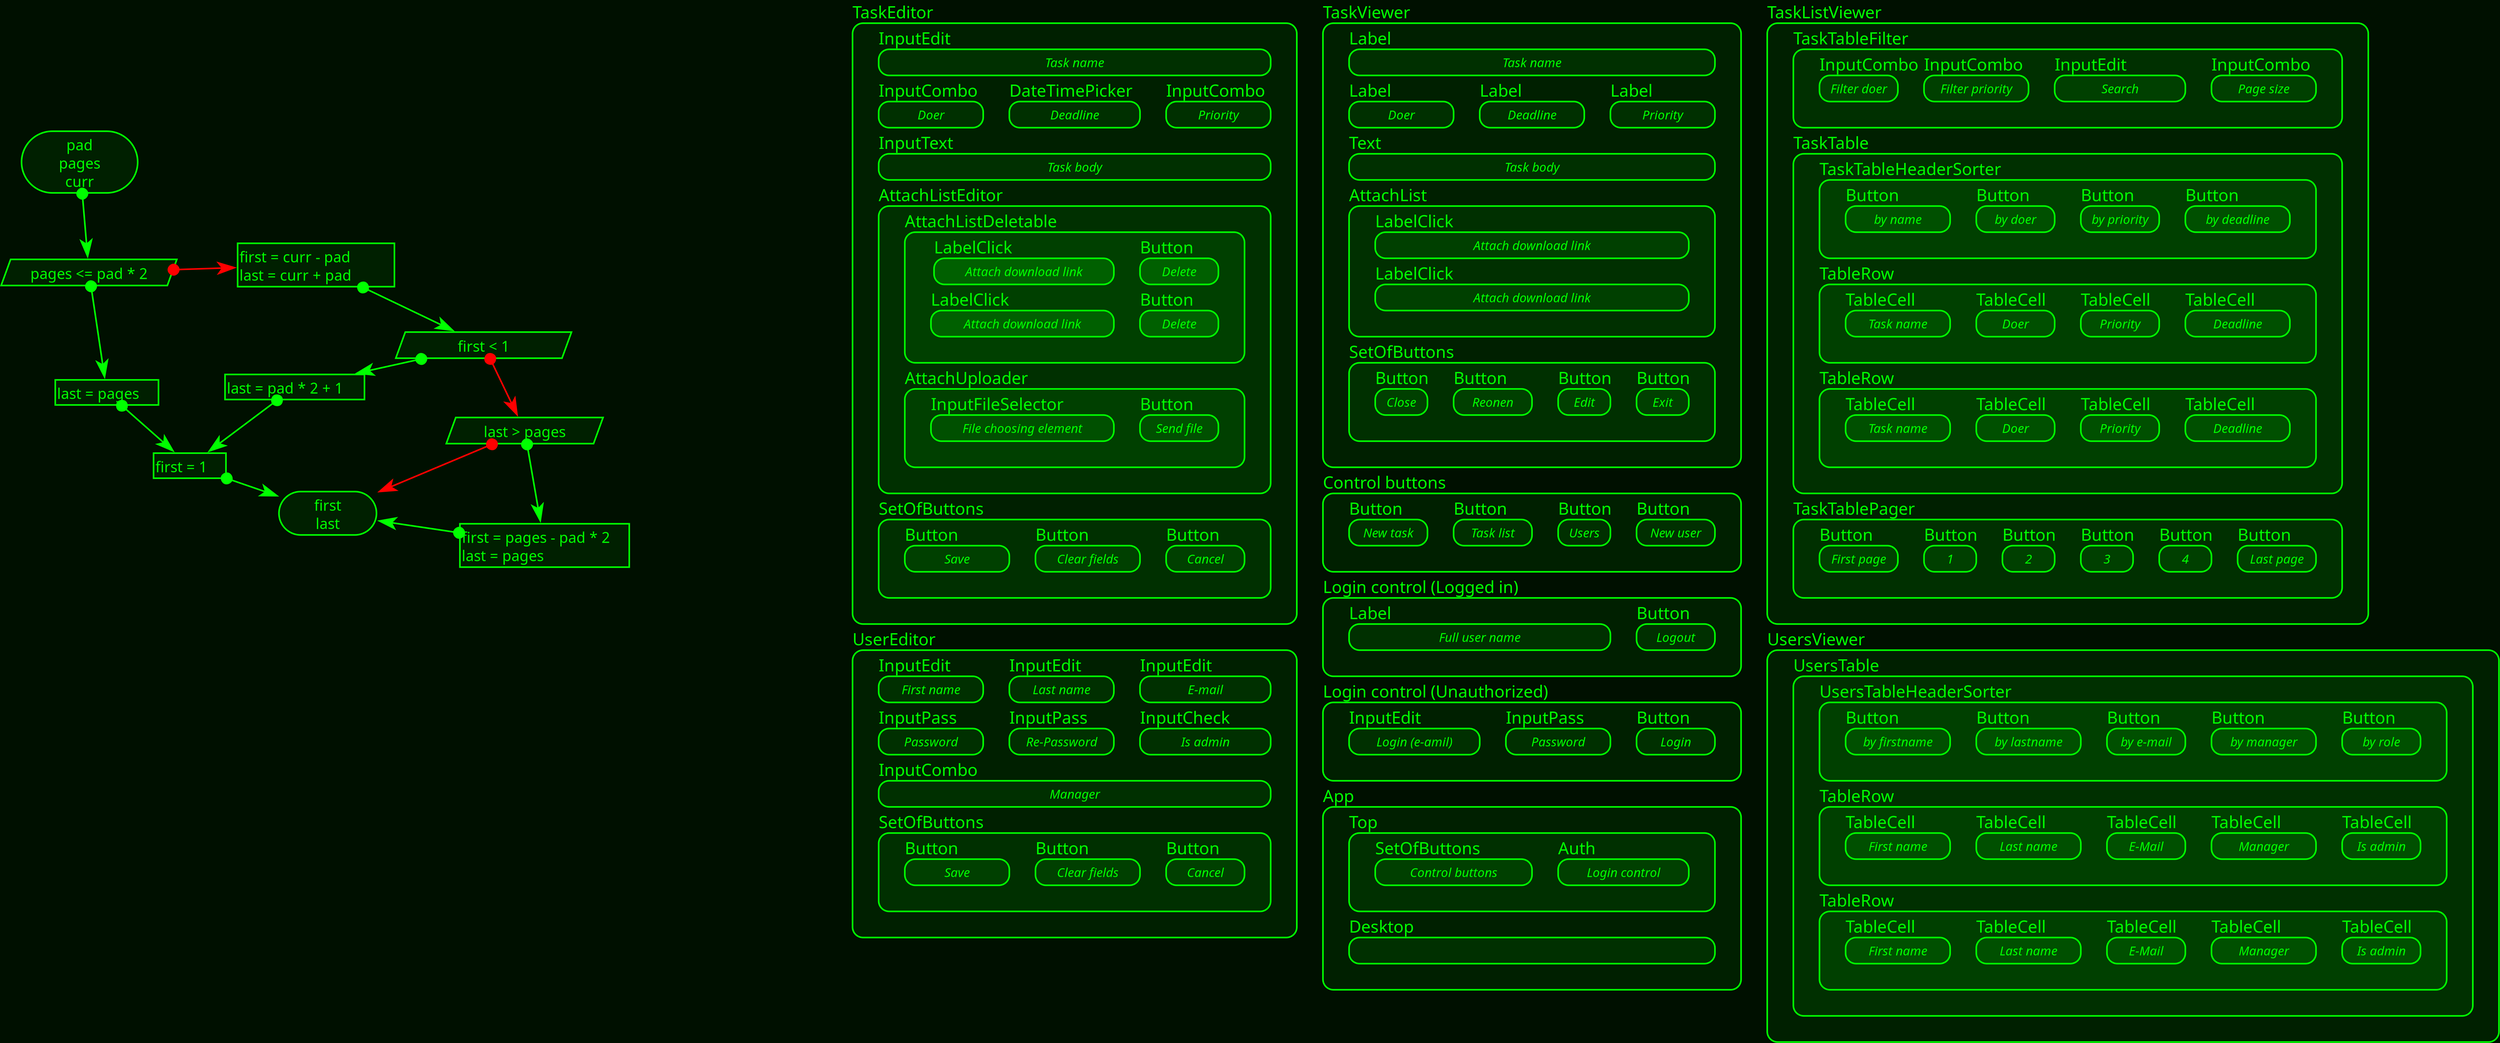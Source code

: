 <?xml version="1.0" encoding="UTF-8"?>
<dia:diagram xmlns:dia="http://www.lysator.liu.se/~alla/dia/">
  <dia:layer name="Background" visible="true" connectable="true">
    <dia:group>
      <dia:attribute name="meta">
        <dia:composite type="dict"/>
      </dia:attribute>
      <dia:attribute name="matrix"/>
      <dia:object type="Standard - Box" version="0" id="O0">
        <dia:attribute name="obj_pos">
          <dia:point val="19.5,12.5"/>
        </dia:attribute>
        <dia:attribute name="obj_bb">
          <dia:rectangle val="19.485,12.485;33.515,20.015"/>
        </dia:attribute>
        <dia:attribute name="elem_corner">
          <dia:point val="19.5,12.5"/>
        </dia:attribute>
        <dia:attribute name="elem_width">
          <dia:real val="14"/>
        </dia:attribute>
        <dia:attribute name="elem_height">
          <dia:real val="7.5"/>
        </dia:attribute>
        <dia:attribute name="border_width">
          <dia:real val="0.03"/>
        </dia:attribute>
        <dia:attribute name="border_color">
          <dia:color val="#00ff00ff"/>
        </dia:attribute>
        <dia:attribute name="inner_color">
          <dia:color val="#002000ff"/>
        </dia:attribute>
        <dia:attribute name="show_background">
          <dia:boolean val="true"/>
        </dia:attribute>
        <dia:attribute name="line_join">
          <dia:enum val="1"/>
        </dia:attribute>
        <dia:attribute name="corner_radius">
          <dia:real val="0.2"/>
        </dia:attribute>
      </dia:object>
      <dia:object type="Standard - Box" version="0" id="O1">
        <dia:attribute name="obj_pos">
          <dia:point val="20,13"/>
        </dia:attribute>
        <dia:attribute name="obj_bb">
          <dia:rectangle val="19.985,12.985;33.015,19.515"/>
        </dia:attribute>
        <dia:attribute name="elem_corner">
          <dia:point val="20,13"/>
        </dia:attribute>
        <dia:attribute name="elem_width">
          <dia:real val="13"/>
        </dia:attribute>
        <dia:attribute name="elem_height">
          <dia:real val="6.5"/>
        </dia:attribute>
        <dia:attribute name="border_width">
          <dia:real val="0.03"/>
        </dia:attribute>
        <dia:attribute name="border_color">
          <dia:color val="#00ff00ff"/>
        </dia:attribute>
        <dia:attribute name="inner_color">
          <dia:color val="#003000ff"/>
        </dia:attribute>
        <dia:attribute name="show_background">
          <dia:boolean val="true"/>
        </dia:attribute>
        <dia:attribute name="line_join">
          <dia:enum val="1"/>
        </dia:attribute>
        <dia:attribute name="corner_radius">
          <dia:real val="0.2"/>
        </dia:attribute>
      </dia:object>
      <dia:object type="Standard - Box" version="0" id="O2">
        <dia:attribute name="obj_pos">
          <dia:point val="20.5,13.5"/>
        </dia:attribute>
        <dia:attribute name="obj_bb">
          <dia:rectangle val="20.485,13.485;32.515,15.015"/>
        </dia:attribute>
        <dia:attribute name="elem_corner">
          <dia:point val="20.5,13.5"/>
        </dia:attribute>
        <dia:attribute name="elem_width">
          <dia:real val="12"/>
        </dia:attribute>
        <dia:attribute name="elem_height">
          <dia:real val="1.5"/>
        </dia:attribute>
        <dia:attribute name="border_width">
          <dia:real val="0.03"/>
        </dia:attribute>
        <dia:attribute name="border_color">
          <dia:color val="#00ff00ff"/>
        </dia:attribute>
        <dia:attribute name="inner_color">
          <dia:color val="#004000ff"/>
        </dia:attribute>
        <dia:attribute name="show_background">
          <dia:boolean val="true"/>
        </dia:attribute>
        <dia:attribute name="line_join">
          <dia:enum val="1"/>
        </dia:attribute>
        <dia:attribute name="corner_radius">
          <dia:real val="0.2"/>
        </dia:attribute>
      </dia:object>
      <dia:object type="Standard - Box" version="0" id="O3">
        <dia:attribute name="obj_pos">
          <dia:point val="21,14"/>
        </dia:attribute>
        <dia:attribute name="obj_bb">
          <dia:rectangle val="20.985,13.985;23.015,14.515"/>
        </dia:attribute>
        <dia:attribute name="elem_corner">
          <dia:point val="21,14"/>
        </dia:attribute>
        <dia:attribute name="elem_width">
          <dia:real val="2"/>
        </dia:attribute>
        <dia:attribute name="elem_height">
          <dia:real val="0.5"/>
        </dia:attribute>
        <dia:attribute name="border_width">
          <dia:real val="0.03"/>
        </dia:attribute>
        <dia:attribute name="border_color">
          <dia:color val="#00ff00ff"/>
        </dia:attribute>
        <dia:attribute name="inner_color">
          <dia:color val="#005000ff"/>
        </dia:attribute>
        <dia:attribute name="show_background">
          <dia:boolean val="true"/>
        </dia:attribute>
        <dia:attribute name="line_join">
          <dia:enum val="1"/>
        </dia:attribute>
        <dia:attribute name="corner_radius">
          <dia:real val="0.2"/>
        </dia:attribute>
      </dia:object>
      <dia:object type="Standard - Box" version="0" id="O4">
        <dia:attribute name="obj_pos">
          <dia:point val="28,14"/>
        </dia:attribute>
        <dia:attribute name="obj_bb">
          <dia:rectangle val="27.985,13.985;30.015,14.515"/>
        </dia:attribute>
        <dia:attribute name="elem_corner">
          <dia:point val="28,14"/>
        </dia:attribute>
        <dia:attribute name="elem_width">
          <dia:real val="2"/>
        </dia:attribute>
        <dia:attribute name="elem_height">
          <dia:real val="0.5"/>
        </dia:attribute>
        <dia:attribute name="border_width">
          <dia:real val="0.03"/>
        </dia:attribute>
        <dia:attribute name="border_color">
          <dia:color val="#00ff00ff"/>
        </dia:attribute>
        <dia:attribute name="inner_color">
          <dia:color val="#005000ff"/>
        </dia:attribute>
        <dia:attribute name="show_background">
          <dia:boolean val="true"/>
        </dia:attribute>
        <dia:attribute name="line_join">
          <dia:enum val="1"/>
        </dia:attribute>
        <dia:attribute name="corner_radius">
          <dia:real val="0.2"/>
        </dia:attribute>
      </dia:object>
      <dia:object type="Standard - Box" version="0" id="O5">
        <dia:attribute name="obj_pos">
          <dia:point val="26,14"/>
        </dia:attribute>
        <dia:attribute name="obj_bb">
          <dia:rectangle val="25.985,13.985;27.515,14.515"/>
        </dia:attribute>
        <dia:attribute name="elem_corner">
          <dia:point val="26,14"/>
        </dia:attribute>
        <dia:attribute name="elem_width">
          <dia:real val="1.5"/>
        </dia:attribute>
        <dia:attribute name="elem_height">
          <dia:real val="0.5"/>
        </dia:attribute>
        <dia:attribute name="border_width">
          <dia:real val="0.03"/>
        </dia:attribute>
        <dia:attribute name="border_color">
          <dia:color val="#00ff00ff"/>
        </dia:attribute>
        <dia:attribute name="inner_color">
          <dia:color val="#005000ff"/>
        </dia:attribute>
        <dia:attribute name="show_background">
          <dia:boolean val="true"/>
        </dia:attribute>
        <dia:attribute name="line_join">
          <dia:enum val="1"/>
        </dia:attribute>
        <dia:attribute name="corner_radius">
          <dia:real val="0.2"/>
        </dia:attribute>
      </dia:object>
      <dia:object type="Standard - Box" version="0" id="O6">
        <dia:attribute name="obj_pos">
          <dia:point val="23.5,14"/>
        </dia:attribute>
        <dia:attribute name="obj_bb">
          <dia:rectangle val="23.485,13.985;25.515,14.515"/>
        </dia:attribute>
        <dia:attribute name="elem_corner">
          <dia:point val="23.5,14"/>
        </dia:attribute>
        <dia:attribute name="elem_width">
          <dia:real val="2"/>
        </dia:attribute>
        <dia:attribute name="elem_height">
          <dia:real val="0.5"/>
        </dia:attribute>
        <dia:attribute name="border_width">
          <dia:real val="0.03"/>
        </dia:attribute>
        <dia:attribute name="border_color">
          <dia:color val="#00ff00ff"/>
        </dia:attribute>
        <dia:attribute name="inner_color">
          <dia:color val="#005000ff"/>
        </dia:attribute>
        <dia:attribute name="show_background">
          <dia:boolean val="true"/>
        </dia:attribute>
        <dia:attribute name="line_join">
          <dia:enum val="1"/>
        </dia:attribute>
        <dia:attribute name="corner_radius">
          <dia:real val="0.2"/>
        </dia:attribute>
      </dia:object>
      <dia:object type="Standard - Box" version="0" id="O7">
        <dia:attribute name="obj_pos">
          <dia:point val="20.5,15.5"/>
        </dia:attribute>
        <dia:attribute name="obj_bb">
          <dia:rectangle val="20.485,15.485;32.515,17.015"/>
        </dia:attribute>
        <dia:attribute name="elem_corner">
          <dia:point val="20.5,15.5"/>
        </dia:attribute>
        <dia:attribute name="elem_width">
          <dia:real val="12"/>
        </dia:attribute>
        <dia:attribute name="elem_height">
          <dia:real val="1.5"/>
        </dia:attribute>
        <dia:attribute name="border_width">
          <dia:real val="0.03"/>
        </dia:attribute>
        <dia:attribute name="border_color">
          <dia:color val="#00ff00ff"/>
        </dia:attribute>
        <dia:attribute name="inner_color">
          <dia:color val="#004000ff"/>
        </dia:attribute>
        <dia:attribute name="show_background">
          <dia:boolean val="true"/>
        </dia:attribute>
        <dia:attribute name="line_join">
          <dia:enum val="1"/>
        </dia:attribute>
        <dia:attribute name="corner_radius">
          <dia:real val="0.2"/>
        </dia:attribute>
      </dia:object>
      <dia:object type="Standard - Box" version="0" id="O8">
        <dia:attribute name="obj_pos">
          <dia:point val="21,16"/>
        </dia:attribute>
        <dia:attribute name="obj_bb">
          <dia:rectangle val="20.985,15.985;23.015,16.515"/>
        </dia:attribute>
        <dia:attribute name="elem_corner">
          <dia:point val="21,16"/>
        </dia:attribute>
        <dia:attribute name="elem_width">
          <dia:real val="2"/>
        </dia:attribute>
        <dia:attribute name="elem_height">
          <dia:real val="0.5"/>
        </dia:attribute>
        <dia:attribute name="border_width">
          <dia:real val="0.03"/>
        </dia:attribute>
        <dia:attribute name="border_color">
          <dia:color val="#00ff00ff"/>
        </dia:attribute>
        <dia:attribute name="inner_color">
          <dia:color val="#005000ff"/>
        </dia:attribute>
        <dia:attribute name="show_background">
          <dia:boolean val="true"/>
        </dia:attribute>
        <dia:attribute name="line_join">
          <dia:enum val="1"/>
        </dia:attribute>
        <dia:attribute name="corner_radius">
          <dia:real val="0.2"/>
        </dia:attribute>
      </dia:object>
      <dia:object type="Standard - Box" version="0" id="O9">
        <dia:attribute name="obj_pos">
          <dia:point val="28,16"/>
        </dia:attribute>
        <dia:attribute name="obj_bb">
          <dia:rectangle val="27.985,15.985;30.015,16.515"/>
        </dia:attribute>
        <dia:attribute name="elem_corner">
          <dia:point val="28,16"/>
        </dia:attribute>
        <dia:attribute name="elem_width">
          <dia:real val="2"/>
        </dia:attribute>
        <dia:attribute name="elem_height">
          <dia:real val="0.5"/>
        </dia:attribute>
        <dia:attribute name="border_width">
          <dia:real val="0.03"/>
        </dia:attribute>
        <dia:attribute name="border_color">
          <dia:color val="#00ff00ff"/>
        </dia:attribute>
        <dia:attribute name="inner_color">
          <dia:color val="#005000ff"/>
        </dia:attribute>
        <dia:attribute name="show_background">
          <dia:boolean val="true"/>
        </dia:attribute>
        <dia:attribute name="line_join">
          <dia:enum val="1"/>
        </dia:attribute>
        <dia:attribute name="corner_radius">
          <dia:real val="0.2"/>
        </dia:attribute>
      </dia:object>
      <dia:object type="Standard - Box" version="0" id="O10">
        <dia:attribute name="obj_pos">
          <dia:point val="26,16"/>
        </dia:attribute>
        <dia:attribute name="obj_bb">
          <dia:rectangle val="25.985,15.985;27.515,16.515"/>
        </dia:attribute>
        <dia:attribute name="elem_corner">
          <dia:point val="26,16"/>
        </dia:attribute>
        <dia:attribute name="elem_width">
          <dia:real val="1.5"/>
        </dia:attribute>
        <dia:attribute name="elem_height">
          <dia:real val="0.5"/>
        </dia:attribute>
        <dia:attribute name="border_width">
          <dia:real val="0.03"/>
        </dia:attribute>
        <dia:attribute name="border_color">
          <dia:color val="#00ff00ff"/>
        </dia:attribute>
        <dia:attribute name="inner_color">
          <dia:color val="#005000ff"/>
        </dia:attribute>
        <dia:attribute name="show_background">
          <dia:boolean val="true"/>
        </dia:attribute>
        <dia:attribute name="line_join">
          <dia:enum val="1"/>
        </dia:attribute>
        <dia:attribute name="corner_radius">
          <dia:real val="0.2"/>
        </dia:attribute>
      </dia:object>
      <dia:object type="Standard - Box" version="0" id="O11">
        <dia:attribute name="obj_pos">
          <dia:point val="23.5,16"/>
        </dia:attribute>
        <dia:attribute name="obj_bb">
          <dia:rectangle val="23.485,15.985;25.515,16.515"/>
        </dia:attribute>
        <dia:attribute name="elem_corner">
          <dia:point val="23.5,16"/>
        </dia:attribute>
        <dia:attribute name="elem_width">
          <dia:real val="2"/>
        </dia:attribute>
        <dia:attribute name="elem_height">
          <dia:real val="0.5"/>
        </dia:attribute>
        <dia:attribute name="border_width">
          <dia:real val="0.03"/>
        </dia:attribute>
        <dia:attribute name="border_color">
          <dia:color val="#00ff00ff"/>
        </dia:attribute>
        <dia:attribute name="inner_color">
          <dia:color val="#005000ff"/>
        </dia:attribute>
        <dia:attribute name="show_background">
          <dia:boolean val="true"/>
        </dia:attribute>
        <dia:attribute name="line_join">
          <dia:enum val="1"/>
        </dia:attribute>
        <dia:attribute name="corner_radius">
          <dia:real val="0.2"/>
        </dia:attribute>
      </dia:object>
      <dia:object type="Standard - Box" version="0" id="O12">
        <dia:attribute name="obj_pos">
          <dia:point val="20.5,17.5"/>
        </dia:attribute>
        <dia:attribute name="obj_bb">
          <dia:rectangle val="20.485,17.485;32.515,19.015"/>
        </dia:attribute>
        <dia:attribute name="elem_corner">
          <dia:point val="20.5,17.5"/>
        </dia:attribute>
        <dia:attribute name="elem_width">
          <dia:real val="12"/>
        </dia:attribute>
        <dia:attribute name="elem_height">
          <dia:real val="1.5"/>
        </dia:attribute>
        <dia:attribute name="border_width">
          <dia:real val="0.03"/>
        </dia:attribute>
        <dia:attribute name="border_color">
          <dia:color val="#00ff00ff"/>
        </dia:attribute>
        <dia:attribute name="inner_color">
          <dia:color val="#004000ff"/>
        </dia:attribute>
        <dia:attribute name="show_background">
          <dia:boolean val="true"/>
        </dia:attribute>
        <dia:attribute name="line_join">
          <dia:enum val="1"/>
        </dia:attribute>
        <dia:attribute name="corner_radius">
          <dia:real val="0.2"/>
        </dia:attribute>
      </dia:object>
      <dia:object type="Standard - Box" version="0" id="O13">
        <dia:attribute name="obj_pos">
          <dia:point val="21,18"/>
        </dia:attribute>
        <dia:attribute name="obj_bb">
          <dia:rectangle val="20.985,17.985;23.015,18.515"/>
        </dia:attribute>
        <dia:attribute name="elem_corner">
          <dia:point val="21,18"/>
        </dia:attribute>
        <dia:attribute name="elem_width">
          <dia:real val="2"/>
        </dia:attribute>
        <dia:attribute name="elem_height">
          <dia:real val="0.5"/>
        </dia:attribute>
        <dia:attribute name="border_width">
          <dia:real val="0.03"/>
        </dia:attribute>
        <dia:attribute name="border_color">
          <dia:color val="#00ff00ff"/>
        </dia:attribute>
        <dia:attribute name="inner_color">
          <dia:color val="#005000ff"/>
        </dia:attribute>
        <dia:attribute name="show_background">
          <dia:boolean val="true"/>
        </dia:attribute>
        <dia:attribute name="line_join">
          <dia:enum val="1"/>
        </dia:attribute>
        <dia:attribute name="corner_radius">
          <dia:real val="0.2"/>
        </dia:attribute>
      </dia:object>
      <dia:object type="Standard - Box" version="0" id="O14">
        <dia:attribute name="obj_pos">
          <dia:point val="28,18"/>
        </dia:attribute>
        <dia:attribute name="obj_bb">
          <dia:rectangle val="27.985,17.985;30.015,18.515"/>
        </dia:attribute>
        <dia:attribute name="elem_corner">
          <dia:point val="28,18"/>
        </dia:attribute>
        <dia:attribute name="elem_width">
          <dia:real val="2"/>
        </dia:attribute>
        <dia:attribute name="elem_height">
          <dia:real val="0.5"/>
        </dia:attribute>
        <dia:attribute name="border_width">
          <dia:real val="0.03"/>
        </dia:attribute>
        <dia:attribute name="border_color">
          <dia:color val="#00ff00ff"/>
        </dia:attribute>
        <dia:attribute name="inner_color">
          <dia:color val="#005000ff"/>
        </dia:attribute>
        <dia:attribute name="show_background">
          <dia:boolean val="true"/>
        </dia:attribute>
        <dia:attribute name="line_join">
          <dia:enum val="1"/>
        </dia:attribute>
        <dia:attribute name="corner_radius">
          <dia:real val="0.2"/>
        </dia:attribute>
      </dia:object>
      <dia:object type="Standard - Box" version="0" id="O15">
        <dia:attribute name="obj_pos">
          <dia:point val="26,18"/>
        </dia:attribute>
        <dia:attribute name="obj_bb">
          <dia:rectangle val="25.985,17.985;27.515,18.515"/>
        </dia:attribute>
        <dia:attribute name="elem_corner">
          <dia:point val="26,18"/>
        </dia:attribute>
        <dia:attribute name="elem_width">
          <dia:real val="1.5"/>
        </dia:attribute>
        <dia:attribute name="elem_height">
          <dia:real val="0.5"/>
        </dia:attribute>
        <dia:attribute name="border_width">
          <dia:real val="0.03"/>
        </dia:attribute>
        <dia:attribute name="border_color">
          <dia:color val="#00ff00ff"/>
        </dia:attribute>
        <dia:attribute name="inner_color">
          <dia:color val="#005000ff"/>
        </dia:attribute>
        <dia:attribute name="show_background">
          <dia:boolean val="true"/>
        </dia:attribute>
        <dia:attribute name="line_join">
          <dia:enum val="1"/>
        </dia:attribute>
        <dia:attribute name="corner_radius">
          <dia:real val="0.2"/>
        </dia:attribute>
      </dia:object>
      <dia:object type="Standard - Box" version="0" id="O16">
        <dia:attribute name="obj_pos">
          <dia:point val="23.5,18"/>
        </dia:attribute>
        <dia:attribute name="obj_bb">
          <dia:rectangle val="23.485,17.985;25.515,18.515"/>
        </dia:attribute>
        <dia:attribute name="elem_corner">
          <dia:point val="23.5,18"/>
        </dia:attribute>
        <dia:attribute name="elem_width">
          <dia:real val="2"/>
        </dia:attribute>
        <dia:attribute name="elem_height">
          <dia:real val="0.5"/>
        </dia:attribute>
        <dia:attribute name="border_width">
          <dia:real val="0.03"/>
        </dia:attribute>
        <dia:attribute name="border_color">
          <dia:color val="#00ff00ff"/>
        </dia:attribute>
        <dia:attribute name="inner_color">
          <dia:color val="#005000ff"/>
        </dia:attribute>
        <dia:attribute name="show_background">
          <dia:boolean val="true"/>
        </dia:attribute>
        <dia:attribute name="line_join">
          <dia:enum val="1"/>
        </dia:attribute>
        <dia:attribute name="corner_radius">
          <dia:real val="0.2"/>
        </dia:attribute>
      </dia:object>
      <dia:object type="Standard - Box" version="0" id="O17">
        <dia:attribute name="obj_pos">
          <dia:point val="30.5,14"/>
        </dia:attribute>
        <dia:attribute name="obj_bb">
          <dia:rectangle val="30.485,13.985;32.015,14.515"/>
        </dia:attribute>
        <dia:attribute name="elem_corner">
          <dia:point val="30.5,14"/>
        </dia:attribute>
        <dia:attribute name="elem_width">
          <dia:real val="1.5"/>
        </dia:attribute>
        <dia:attribute name="elem_height">
          <dia:real val="0.5"/>
        </dia:attribute>
        <dia:attribute name="border_width">
          <dia:real val="0.03"/>
        </dia:attribute>
        <dia:attribute name="border_color">
          <dia:color val="#00ff00ff"/>
        </dia:attribute>
        <dia:attribute name="inner_color">
          <dia:color val="#005000ff"/>
        </dia:attribute>
        <dia:attribute name="show_background">
          <dia:boolean val="true"/>
        </dia:attribute>
        <dia:attribute name="line_join">
          <dia:enum val="1"/>
        </dia:attribute>
        <dia:attribute name="corner_radius">
          <dia:real val="0.2"/>
        </dia:attribute>
      </dia:object>
      <dia:object type="Standard - Box" version="0" id="O18">
        <dia:attribute name="obj_pos">
          <dia:point val="30.5,16"/>
        </dia:attribute>
        <dia:attribute name="obj_bb">
          <dia:rectangle val="30.485,15.985;32.015,16.515"/>
        </dia:attribute>
        <dia:attribute name="elem_corner">
          <dia:point val="30.5,16"/>
        </dia:attribute>
        <dia:attribute name="elem_width">
          <dia:real val="1.5"/>
        </dia:attribute>
        <dia:attribute name="elem_height">
          <dia:real val="0.5"/>
        </dia:attribute>
        <dia:attribute name="border_width">
          <dia:real val="0.03"/>
        </dia:attribute>
        <dia:attribute name="border_color">
          <dia:color val="#00ff00ff"/>
        </dia:attribute>
        <dia:attribute name="inner_color">
          <dia:color val="#005000ff"/>
        </dia:attribute>
        <dia:attribute name="show_background">
          <dia:boolean val="true"/>
        </dia:attribute>
        <dia:attribute name="line_join">
          <dia:enum val="1"/>
        </dia:attribute>
        <dia:attribute name="corner_radius">
          <dia:real val="0.2"/>
        </dia:attribute>
      </dia:object>
      <dia:object type="Standard - Box" version="0" id="O19">
        <dia:attribute name="obj_pos">
          <dia:point val="30.5,18"/>
        </dia:attribute>
        <dia:attribute name="obj_bb">
          <dia:rectangle val="30.485,17.985;32.015,18.515"/>
        </dia:attribute>
        <dia:attribute name="elem_corner">
          <dia:point val="30.5,18"/>
        </dia:attribute>
        <dia:attribute name="elem_width">
          <dia:real val="1.5"/>
        </dia:attribute>
        <dia:attribute name="elem_height">
          <dia:real val="0.5"/>
        </dia:attribute>
        <dia:attribute name="border_width">
          <dia:real val="0.03"/>
        </dia:attribute>
        <dia:attribute name="border_color">
          <dia:color val="#00ff00ff"/>
        </dia:attribute>
        <dia:attribute name="inner_color">
          <dia:color val="#005000ff"/>
        </dia:attribute>
        <dia:attribute name="show_background">
          <dia:boolean val="true"/>
        </dia:attribute>
        <dia:attribute name="line_join">
          <dia:enum val="1"/>
        </dia:attribute>
        <dia:attribute name="corner_radius">
          <dia:real val="0.2"/>
        </dia:attribute>
      </dia:object>
    </dia:group>
    <dia:group>
      <dia:attribute name="meta">
        <dia:composite type="dict"/>
      </dia:attribute>
      <dia:attribute name="matrix"/>
      <dia:object type="Standard - Box" version="0" id="O20">
        <dia:attribute name="obj_pos">
          <dia:point val="19.5,0.5"/>
        </dia:attribute>
        <dia:attribute name="obj_bb">
          <dia:rectangle val="19.485,0.485;31.015,12.015"/>
        </dia:attribute>
        <dia:attribute name="elem_corner">
          <dia:point val="19.5,0.5"/>
        </dia:attribute>
        <dia:attribute name="elem_width">
          <dia:real val="11.5"/>
        </dia:attribute>
        <dia:attribute name="elem_height">
          <dia:real val="11.5"/>
        </dia:attribute>
        <dia:attribute name="border_width">
          <dia:real val="0.03"/>
        </dia:attribute>
        <dia:attribute name="border_color">
          <dia:color val="#00ff00ff"/>
        </dia:attribute>
        <dia:attribute name="inner_color">
          <dia:color val="#002000ff"/>
        </dia:attribute>
        <dia:attribute name="show_background">
          <dia:boolean val="true"/>
        </dia:attribute>
        <dia:attribute name="line_join">
          <dia:enum val="1"/>
        </dia:attribute>
        <dia:attribute name="corner_radius">
          <dia:real val="0.2"/>
        </dia:attribute>
      </dia:object>
      <dia:object type="Standard - Box" version="0" id="O21">
        <dia:attribute name="obj_pos">
          <dia:point val="20,3"/>
        </dia:attribute>
        <dia:attribute name="obj_bb">
          <dia:rectangle val="19.985,2.985;30.515,9.515"/>
        </dia:attribute>
        <dia:attribute name="elem_corner">
          <dia:point val="20,3"/>
        </dia:attribute>
        <dia:attribute name="elem_width">
          <dia:real val="10.5"/>
        </dia:attribute>
        <dia:attribute name="elem_height">
          <dia:real val="6.5"/>
        </dia:attribute>
        <dia:attribute name="border_width">
          <dia:real val="0.03"/>
        </dia:attribute>
        <dia:attribute name="border_color">
          <dia:color val="#00ff00ff"/>
        </dia:attribute>
        <dia:attribute name="inner_color">
          <dia:color val="#003000ff"/>
        </dia:attribute>
        <dia:attribute name="show_background">
          <dia:boolean val="true"/>
        </dia:attribute>
        <dia:attribute name="line_join">
          <dia:enum val="1"/>
        </dia:attribute>
        <dia:attribute name="corner_radius">
          <dia:real val="0.2"/>
        </dia:attribute>
      </dia:object>
      <dia:object type="Standard - Box" version="0" id="O22">
        <dia:attribute name="obj_pos">
          <dia:point val="20,1"/>
        </dia:attribute>
        <dia:attribute name="obj_bb">
          <dia:rectangle val="19.985,0.985;30.515,2.515"/>
        </dia:attribute>
        <dia:attribute name="elem_corner">
          <dia:point val="20,1"/>
        </dia:attribute>
        <dia:attribute name="elem_width">
          <dia:real val="10.5"/>
        </dia:attribute>
        <dia:attribute name="elem_height">
          <dia:real val="1.5"/>
        </dia:attribute>
        <dia:attribute name="border_width">
          <dia:real val="0.03"/>
        </dia:attribute>
        <dia:attribute name="border_color">
          <dia:color val="#00ff00ff"/>
        </dia:attribute>
        <dia:attribute name="inner_color">
          <dia:color val="#003000ff"/>
        </dia:attribute>
        <dia:attribute name="show_background">
          <dia:boolean val="true"/>
        </dia:attribute>
        <dia:attribute name="line_join">
          <dia:enum val="1"/>
        </dia:attribute>
        <dia:attribute name="corner_radius">
          <dia:real val="0.2"/>
        </dia:attribute>
      </dia:object>
      <dia:object type="Standard - Box" version="0" id="O23">
        <dia:attribute name="obj_pos">
          <dia:point val="20.5,1.5"/>
        </dia:attribute>
        <dia:attribute name="obj_bb">
          <dia:rectangle val="20.485,1.485;22.015,2.015"/>
        </dia:attribute>
        <dia:attribute name="elem_corner">
          <dia:point val="20.5,1.5"/>
        </dia:attribute>
        <dia:attribute name="elem_width">
          <dia:real val="1.5"/>
        </dia:attribute>
        <dia:attribute name="elem_height">
          <dia:real val="0.5"/>
        </dia:attribute>
        <dia:attribute name="border_width">
          <dia:real val="0.03"/>
        </dia:attribute>
        <dia:attribute name="border_color">
          <dia:color val="#00ff00ff"/>
        </dia:attribute>
        <dia:attribute name="inner_color">
          <dia:color val="#004000ff"/>
        </dia:attribute>
        <dia:attribute name="show_background">
          <dia:boolean val="true"/>
        </dia:attribute>
        <dia:attribute name="line_join">
          <dia:enum val="1"/>
        </dia:attribute>
        <dia:attribute name="corner_radius">
          <dia:real val="0.2"/>
        </dia:attribute>
      </dia:object>
      <dia:object type="Standard - Box" version="0" id="O24">
        <dia:attribute name="obj_pos">
          <dia:point val="22.5,1.5"/>
        </dia:attribute>
        <dia:attribute name="obj_bb">
          <dia:rectangle val="22.485,1.485;24.515,2.015"/>
        </dia:attribute>
        <dia:attribute name="elem_corner">
          <dia:point val="22.5,1.5"/>
        </dia:attribute>
        <dia:attribute name="elem_width">
          <dia:real val="2"/>
        </dia:attribute>
        <dia:attribute name="elem_height">
          <dia:real val="0.5"/>
        </dia:attribute>
        <dia:attribute name="border_width">
          <dia:real val="0.03"/>
        </dia:attribute>
        <dia:attribute name="border_color">
          <dia:color val="#00ff00ff"/>
        </dia:attribute>
        <dia:attribute name="inner_color">
          <dia:color val="#004000ff"/>
        </dia:attribute>
        <dia:attribute name="show_background">
          <dia:boolean val="true"/>
        </dia:attribute>
        <dia:attribute name="line_join">
          <dia:enum val="1"/>
        </dia:attribute>
        <dia:attribute name="corner_radius">
          <dia:real val="0.2"/>
        </dia:attribute>
      </dia:object>
      <dia:object type="Standard - Box" version="0" id="O25">
        <dia:attribute name="obj_pos">
          <dia:point val="25,1.5"/>
        </dia:attribute>
        <dia:attribute name="obj_bb">
          <dia:rectangle val="24.985,1.485;27.515,2.015"/>
        </dia:attribute>
        <dia:attribute name="elem_corner">
          <dia:point val="25,1.5"/>
        </dia:attribute>
        <dia:attribute name="elem_width">
          <dia:real val="2.5"/>
        </dia:attribute>
        <dia:attribute name="elem_height">
          <dia:real val="0.5"/>
        </dia:attribute>
        <dia:attribute name="border_width">
          <dia:real val="0.03"/>
        </dia:attribute>
        <dia:attribute name="border_color">
          <dia:color val="#00ff00ff"/>
        </dia:attribute>
        <dia:attribute name="inner_color">
          <dia:color val="#004000ff"/>
        </dia:attribute>
        <dia:attribute name="show_background">
          <dia:boolean val="true"/>
        </dia:attribute>
        <dia:attribute name="line_join">
          <dia:enum val="1"/>
        </dia:attribute>
        <dia:attribute name="corner_radius">
          <dia:real val="0.2"/>
        </dia:attribute>
      </dia:object>
      <dia:object type="Standard - Box" version="0" id="O26">
        <dia:attribute name="obj_pos">
          <dia:point val="20.5,3.5"/>
        </dia:attribute>
        <dia:attribute name="obj_bb">
          <dia:rectangle val="20.485,3.485;30.015,5.015"/>
        </dia:attribute>
        <dia:attribute name="elem_corner">
          <dia:point val="20.5,3.5"/>
        </dia:attribute>
        <dia:attribute name="elem_width">
          <dia:real val="9.5"/>
        </dia:attribute>
        <dia:attribute name="elem_height">
          <dia:real val="1.5"/>
        </dia:attribute>
        <dia:attribute name="border_width">
          <dia:real val="0.03"/>
        </dia:attribute>
        <dia:attribute name="border_color">
          <dia:color val="#00ff00ff"/>
        </dia:attribute>
        <dia:attribute name="inner_color">
          <dia:color val="#004000ff"/>
        </dia:attribute>
        <dia:attribute name="show_background">
          <dia:boolean val="true"/>
        </dia:attribute>
        <dia:attribute name="line_join">
          <dia:enum val="1"/>
        </dia:attribute>
        <dia:attribute name="corner_radius">
          <dia:real val="0.2"/>
        </dia:attribute>
      </dia:object>
      <dia:object type="Standard - Box" version="0" id="O27">
        <dia:attribute name="obj_pos">
          <dia:point val="21,4"/>
        </dia:attribute>
        <dia:attribute name="obj_bb">
          <dia:rectangle val="20.985,3.985;23.015,4.515"/>
        </dia:attribute>
        <dia:attribute name="elem_corner">
          <dia:point val="21,4"/>
        </dia:attribute>
        <dia:attribute name="elem_width">
          <dia:real val="2"/>
        </dia:attribute>
        <dia:attribute name="elem_height">
          <dia:real val="0.5"/>
        </dia:attribute>
        <dia:attribute name="border_width">
          <dia:real val="0.03"/>
        </dia:attribute>
        <dia:attribute name="border_color">
          <dia:color val="#00ff00ff"/>
        </dia:attribute>
        <dia:attribute name="inner_color">
          <dia:color val="#005000ff"/>
        </dia:attribute>
        <dia:attribute name="show_background">
          <dia:boolean val="true"/>
        </dia:attribute>
        <dia:attribute name="line_join">
          <dia:enum val="1"/>
        </dia:attribute>
        <dia:attribute name="corner_radius">
          <dia:real val="0.2"/>
        </dia:attribute>
      </dia:object>
      <dia:object type="Standard - Box" version="0" id="O28">
        <dia:attribute name="obj_pos">
          <dia:point val="27.5,4"/>
        </dia:attribute>
        <dia:attribute name="obj_bb">
          <dia:rectangle val="27.485,3.985;29.515,4.515"/>
        </dia:attribute>
        <dia:attribute name="elem_corner">
          <dia:point val="27.5,4"/>
        </dia:attribute>
        <dia:attribute name="elem_width">
          <dia:real val="2"/>
        </dia:attribute>
        <dia:attribute name="elem_height">
          <dia:real val="0.5"/>
        </dia:attribute>
        <dia:attribute name="border_width">
          <dia:real val="0.03"/>
        </dia:attribute>
        <dia:attribute name="border_color">
          <dia:color val="#00ff00ff"/>
        </dia:attribute>
        <dia:attribute name="inner_color">
          <dia:color val="#005000ff"/>
        </dia:attribute>
        <dia:attribute name="show_background">
          <dia:boolean val="true"/>
        </dia:attribute>
        <dia:attribute name="line_join">
          <dia:enum val="1"/>
        </dia:attribute>
        <dia:attribute name="corner_radius">
          <dia:real val="0.2"/>
        </dia:attribute>
      </dia:object>
      <dia:object type="Standard - Box" version="0" id="O29">
        <dia:attribute name="obj_pos">
          <dia:point val="25.5,4"/>
        </dia:attribute>
        <dia:attribute name="obj_bb">
          <dia:rectangle val="25.485,3.985;27.015,4.515"/>
        </dia:attribute>
        <dia:attribute name="elem_corner">
          <dia:point val="25.5,4"/>
        </dia:attribute>
        <dia:attribute name="elem_width">
          <dia:real val="1.5"/>
        </dia:attribute>
        <dia:attribute name="elem_height">
          <dia:real val="0.5"/>
        </dia:attribute>
        <dia:attribute name="border_width">
          <dia:real val="0.03"/>
        </dia:attribute>
        <dia:attribute name="border_color">
          <dia:color val="#00ff00ff"/>
        </dia:attribute>
        <dia:attribute name="inner_color">
          <dia:color val="#005000ff"/>
        </dia:attribute>
        <dia:attribute name="show_background">
          <dia:boolean val="true"/>
        </dia:attribute>
        <dia:attribute name="line_join">
          <dia:enum val="1"/>
        </dia:attribute>
        <dia:attribute name="corner_radius">
          <dia:real val="0.2"/>
        </dia:attribute>
      </dia:object>
      <dia:object type="Standard - Box" version="0" id="O30">
        <dia:attribute name="obj_pos">
          <dia:point val="23.5,4"/>
        </dia:attribute>
        <dia:attribute name="obj_bb">
          <dia:rectangle val="23.485,3.985;25.015,4.515"/>
        </dia:attribute>
        <dia:attribute name="elem_corner">
          <dia:point val="23.5,4"/>
        </dia:attribute>
        <dia:attribute name="elem_width">
          <dia:real val="1.5"/>
        </dia:attribute>
        <dia:attribute name="elem_height">
          <dia:real val="0.5"/>
        </dia:attribute>
        <dia:attribute name="border_width">
          <dia:real val="0.03"/>
        </dia:attribute>
        <dia:attribute name="border_color">
          <dia:color val="#00ff00ff"/>
        </dia:attribute>
        <dia:attribute name="inner_color">
          <dia:color val="#005000ff"/>
        </dia:attribute>
        <dia:attribute name="show_background">
          <dia:boolean val="true"/>
        </dia:attribute>
        <dia:attribute name="line_join">
          <dia:enum val="1"/>
        </dia:attribute>
        <dia:attribute name="corner_radius">
          <dia:real val="0.2"/>
        </dia:attribute>
      </dia:object>
      <dia:object type="Standard - Box" version="0" id="O31">
        <dia:attribute name="obj_pos">
          <dia:point val="20,10"/>
        </dia:attribute>
        <dia:attribute name="obj_bb">
          <dia:rectangle val="19.985,9.985;30.515,11.515"/>
        </dia:attribute>
        <dia:attribute name="elem_corner">
          <dia:point val="20,10"/>
        </dia:attribute>
        <dia:attribute name="elem_width">
          <dia:real val="10.5"/>
        </dia:attribute>
        <dia:attribute name="elem_height">
          <dia:real val="1.5"/>
        </dia:attribute>
        <dia:attribute name="border_width">
          <dia:real val="0.03"/>
        </dia:attribute>
        <dia:attribute name="border_color">
          <dia:color val="#00ff00ff"/>
        </dia:attribute>
        <dia:attribute name="inner_color">
          <dia:color val="#003000ff"/>
        </dia:attribute>
        <dia:attribute name="show_background">
          <dia:boolean val="true"/>
        </dia:attribute>
        <dia:attribute name="line_join">
          <dia:enum val="1"/>
        </dia:attribute>
        <dia:attribute name="corner_radius">
          <dia:real val="0.2"/>
        </dia:attribute>
      </dia:object>
      <dia:object type="Standard - Box" version="0" id="O32">
        <dia:attribute name="obj_pos">
          <dia:point val="20.5,10.5"/>
        </dia:attribute>
        <dia:attribute name="obj_bb">
          <dia:rectangle val="20.485,10.485;22.015,11.015"/>
        </dia:attribute>
        <dia:attribute name="elem_corner">
          <dia:point val="20.5,10.5"/>
        </dia:attribute>
        <dia:attribute name="elem_width">
          <dia:real val="1.5"/>
        </dia:attribute>
        <dia:attribute name="elem_height">
          <dia:real val="0.5"/>
        </dia:attribute>
        <dia:attribute name="border_width">
          <dia:real val="0.03"/>
        </dia:attribute>
        <dia:attribute name="border_color">
          <dia:color val="#00ff00ff"/>
        </dia:attribute>
        <dia:attribute name="inner_color">
          <dia:color val="#004000ff"/>
        </dia:attribute>
        <dia:attribute name="show_background">
          <dia:boolean val="true"/>
        </dia:attribute>
        <dia:attribute name="line_join">
          <dia:enum val="1"/>
        </dia:attribute>
        <dia:attribute name="corner_radius">
          <dia:real val="0.2"/>
        </dia:attribute>
      </dia:object>
      <dia:object type="Standard - Box" version="0" id="O33">
        <dia:attribute name="obj_pos">
          <dia:point val="24,10.5"/>
        </dia:attribute>
        <dia:attribute name="obj_bb">
          <dia:rectangle val="23.985,10.485;25.015,11.015"/>
        </dia:attribute>
        <dia:attribute name="elem_corner">
          <dia:point val="24,10.5"/>
        </dia:attribute>
        <dia:attribute name="elem_width">
          <dia:real val="1"/>
        </dia:attribute>
        <dia:attribute name="elem_height">
          <dia:real val="0.5"/>
        </dia:attribute>
        <dia:attribute name="border_width">
          <dia:real val="0.03"/>
        </dia:attribute>
        <dia:attribute name="border_color">
          <dia:color val="#00ff00ff"/>
        </dia:attribute>
        <dia:attribute name="inner_color">
          <dia:color val="#004000ff"/>
        </dia:attribute>
        <dia:attribute name="show_background">
          <dia:boolean val="true"/>
        </dia:attribute>
        <dia:attribute name="line_join">
          <dia:enum val="1"/>
        </dia:attribute>
        <dia:attribute name="corner_radius">
          <dia:real val="0.2"/>
        </dia:attribute>
      </dia:object>
      <dia:object type="Standard - Box" version="0" id="O34">
        <dia:attribute name="obj_pos">
          <dia:point val="28.5,10.5"/>
        </dia:attribute>
        <dia:attribute name="obj_bb">
          <dia:rectangle val="28.485,10.485;30.015,11.015"/>
        </dia:attribute>
        <dia:attribute name="elem_corner">
          <dia:point val="28.5,10.5"/>
        </dia:attribute>
        <dia:attribute name="elem_width">
          <dia:real val="1.5"/>
        </dia:attribute>
        <dia:attribute name="elem_height">
          <dia:real val="0.5"/>
        </dia:attribute>
        <dia:attribute name="border_width">
          <dia:real val="0.03"/>
        </dia:attribute>
        <dia:attribute name="border_color">
          <dia:color val="#00ff00ff"/>
        </dia:attribute>
        <dia:attribute name="inner_color">
          <dia:color val="#004000ff"/>
        </dia:attribute>
        <dia:attribute name="show_background">
          <dia:boolean val="true"/>
        </dia:attribute>
        <dia:attribute name="line_join">
          <dia:enum val="1"/>
        </dia:attribute>
        <dia:attribute name="corner_radius">
          <dia:real val="0.2"/>
        </dia:attribute>
      </dia:object>
      <dia:object type="Standard - Box" version="0" id="O35">
        <dia:attribute name="obj_pos">
          <dia:point val="22.5,10.5"/>
        </dia:attribute>
        <dia:attribute name="obj_bb">
          <dia:rectangle val="22.485,10.485;23.515,11.015"/>
        </dia:attribute>
        <dia:attribute name="elem_corner">
          <dia:point val="22.5,10.5"/>
        </dia:attribute>
        <dia:attribute name="elem_width">
          <dia:real val="1"/>
        </dia:attribute>
        <dia:attribute name="elem_height">
          <dia:real val="0.5"/>
        </dia:attribute>
        <dia:attribute name="border_width">
          <dia:real val="0.03"/>
        </dia:attribute>
        <dia:attribute name="border_color">
          <dia:color val="#00ff00ff"/>
        </dia:attribute>
        <dia:attribute name="inner_color">
          <dia:color val="#004000ff"/>
        </dia:attribute>
        <dia:attribute name="show_background">
          <dia:boolean val="true"/>
        </dia:attribute>
        <dia:attribute name="line_join">
          <dia:enum val="1"/>
        </dia:attribute>
        <dia:attribute name="corner_radius">
          <dia:real val="0.2"/>
        </dia:attribute>
      </dia:object>
      <dia:object type="Standard - Box" version="0" id="O36">
        <dia:attribute name="obj_pos">
          <dia:point val="25.5,10.5"/>
        </dia:attribute>
        <dia:attribute name="obj_bb">
          <dia:rectangle val="25.485,10.485;26.515,11.015"/>
        </dia:attribute>
        <dia:attribute name="elem_corner">
          <dia:point val="25.5,10.5"/>
        </dia:attribute>
        <dia:attribute name="elem_width">
          <dia:real val="1"/>
        </dia:attribute>
        <dia:attribute name="elem_height">
          <dia:real val="0.5"/>
        </dia:attribute>
        <dia:attribute name="border_width">
          <dia:real val="0.03"/>
        </dia:attribute>
        <dia:attribute name="border_color">
          <dia:color val="#00ff00ff"/>
        </dia:attribute>
        <dia:attribute name="inner_color">
          <dia:color val="#004000ff"/>
        </dia:attribute>
        <dia:attribute name="show_background">
          <dia:boolean val="true"/>
        </dia:attribute>
        <dia:attribute name="line_join">
          <dia:enum val="1"/>
        </dia:attribute>
        <dia:attribute name="corner_radius">
          <dia:real val="0.2"/>
        </dia:attribute>
      </dia:object>
      <dia:object type="Standard - Box" version="0" id="O37">
        <dia:attribute name="obj_pos">
          <dia:point val="20.5,5.5"/>
        </dia:attribute>
        <dia:attribute name="obj_bb">
          <dia:rectangle val="20.485,5.485;30.015,7.015"/>
        </dia:attribute>
        <dia:attribute name="elem_corner">
          <dia:point val="20.5,5.5"/>
        </dia:attribute>
        <dia:attribute name="elem_width">
          <dia:real val="9.5"/>
        </dia:attribute>
        <dia:attribute name="elem_height">
          <dia:real val="1.5"/>
        </dia:attribute>
        <dia:attribute name="border_width">
          <dia:real val="0.03"/>
        </dia:attribute>
        <dia:attribute name="border_color">
          <dia:color val="#00ff00ff"/>
        </dia:attribute>
        <dia:attribute name="inner_color">
          <dia:color val="#004000ff"/>
        </dia:attribute>
        <dia:attribute name="show_background">
          <dia:boolean val="true"/>
        </dia:attribute>
        <dia:attribute name="line_join">
          <dia:enum val="1"/>
        </dia:attribute>
        <dia:attribute name="corner_radius">
          <dia:real val="0.2"/>
        </dia:attribute>
      </dia:object>
      <dia:object type="Standard - Box" version="0" id="O38">
        <dia:attribute name="obj_pos">
          <dia:point val="21,6"/>
        </dia:attribute>
        <dia:attribute name="obj_bb">
          <dia:rectangle val="20.985,5.985;23.015,6.515"/>
        </dia:attribute>
        <dia:attribute name="elem_corner">
          <dia:point val="21,6"/>
        </dia:attribute>
        <dia:attribute name="elem_width">
          <dia:real val="2"/>
        </dia:attribute>
        <dia:attribute name="elem_height">
          <dia:real val="0.5"/>
        </dia:attribute>
        <dia:attribute name="border_width">
          <dia:real val="0.03"/>
        </dia:attribute>
        <dia:attribute name="border_color">
          <dia:color val="#00ff00ff"/>
        </dia:attribute>
        <dia:attribute name="inner_color">
          <dia:color val="#005000ff"/>
        </dia:attribute>
        <dia:attribute name="show_background">
          <dia:boolean val="true"/>
        </dia:attribute>
        <dia:attribute name="line_join">
          <dia:enum val="1"/>
        </dia:attribute>
        <dia:attribute name="corner_radius">
          <dia:real val="0.2"/>
        </dia:attribute>
      </dia:object>
      <dia:object type="Standard - Box" version="0" id="O39">
        <dia:attribute name="obj_pos">
          <dia:point val="27.5,6"/>
        </dia:attribute>
        <dia:attribute name="obj_bb">
          <dia:rectangle val="27.485,5.985;29.515,6.515"/>
        </dia:attribute>
        <dia:attribute name="elem_corner">
          <dia:point val="27.5,6"/>
        </dia:attribute>
        <dia:attribute name="elem_width">
          <dia:real val="2"/>
        </dia:attribute>
        <dia:attribute name="elem_height">
          <dia:real val="0.5"/>
        </dia:attribute>
        <dia:attribute name="border_width">
          <dia:real val="0.03"/>
        </dia:attribute>
        <dia:attribute name="border_color">
          <dia:color val="#00ff00ff"/>
        </dia:attribute>
        <dia:attribute name="inner_color">
          <dia:color val="#005000ff"/>
        </dia:attribute>
        <dia:attribute name="show_background">
          <dia:boolean val="true"/>
        </dia:attribute>
        <dia:attribute name="line_join">
          <dia:enum val="1"/>
        </dia:attribute>
        <dia:attribute name="corner_radius">
          <dia:real val="0.2"/>
        </dia:attribute>
      </dia:object>
      <dia:object type="Standard - Box" version="0" id="O40">
        <dia:attribute name="obj_pos">
          <dia:point val="25.5,6"/>
        </dia:attribute>
        <dia:attribute name="obj_bb">
          <dia:rectangle val="25.485,5.985;27.015,6.515"/>
        </dia:attribute>
        <dia:attribute name="elem_corner">
          <dia:point val="25.5,6"/>
        </dia:attribute>
        <dia:attribute name="elem_width">
          <dia:real val="1.5"/>
        </dia:attribute>
        <dia:attribute name="elem_height">
          <dia:real val="0.5"/>
        </dia:attribute>
        <dia:attribute name="border_width">
          <dia:real val="0.03"/>
        </dia:attribute>
        <dia:attribute name="border_color">
          <dia:color val="#00ff00ff"/>
        </dia:attribute>
        <dia:attribute name="inner_color">
          <dia:color val="#005000ff"/>
        </dia:attribute>
        <dia:attribute name="show_background">
          <dia:boolean val="true"/>
        </dia:attribute>
        <dia:attribute name="line_join">
          <dia:enum val="1"/>
        </dia:attribute>
        <dia:attribute name="corner_radius">
          <dia:real val="0.2"/>
        </dia:attribute>
      </dia:object>
      <dia:object type="Standard - Box" version="0" id="O41">
        <dia:attribute name="obj_pos">
          <dia:point val="23.5,6"/>
        </dia:attribute>
        <dia:attribute name="obj_bb">
          <dia:rectangle val="23.485,5.985;25.015,6.515"/>
        </dia:attribute>
        <dia:attribute name="elem_corner">
          <dia:point val="23.5,6"/>
        </dia:attribute>
        <dia:attribute name="elem_width">
          <dia:real val="1.5"/>
        </dia:attribute>
        <dia:attribute name="elem_height">
          <dia:real val="0.5"/>
        </dia:attribute>
        <dia:attribute name="border_width">
          <dia:real val="0.03"/>
        </dia:attribute>
        <dia:attribute name="border_color">
          <dia:color val="#00ff00ff"/>
        </dia:attribute>
        <dia:attribute name="inner_color">
          <dia:color val="#005000ff"/>
        </dia:attribute>
        <dia:attribute name="show_background">
          <dia:boolean val="true"/>
        </dia:attribute>
        <dia:attribute name="line_join">
          <dia:enum val="1"/>
        </dia:attribute>
        <dia:attribute name="corner_radius">
          <dia:real val="0.2"/>
        </dia:attribute>
      </dia:object>
      <dia:object type="Standard - Box" version="0" id="O42">
        <dia:attribute name="obj_pos">
          <dia:point val="20.5,7.5"/>
        </dia:attribute>
        <dia:attribute name="obj_bb">
          <dia:rectangle val="20.485,7.485;30.015,9.015"/>
        </dia:attribute>
        <dia:attribute name="elem_corner">
          <dia:point val="20.5,7.5"/>
        </dia:attribute>
        <dia:attribute name="elem_width">
          <dia:real val="9.5"/>
        </dia:attribute>
        <dia:attribute name="elem_height">
          <dia:real val="1.5"/>
        </dia:attribute>
        <dia:attribute name="border_width">
          <dia:real val="0.03"/>
        </dia:attribute>
        <dia:attribute name="border_color">
          <dia:color val="#00ff00ff"/>
        </dia:attribute>
        <dia:attribute name="inner_color">
          <dia:color val="#004000ff"/>
        </dia:attribute>
        <dia:attribute name="show_background">
          <dia:boolean val="true"/>
        </dia:attribute>
        <dia:attribute name="line_join">
          <dia:enum val="1"/>
        </dia:attribute>
        <dia:attribute name="corner_radius">
          <dia:real val="0.2"/>
        </dia:attribute>
      </dia:object>
      <dia:object type="Standard - Box" version="0" id="O43">
        <dia:attribute name="obj_pos">
          <dia:point val="21,8"/>
        </dia:attribute>
        <dia:attribute name="obj_bb">
          <dia:rectangle val="20.985,7.985;23.015,8.515"/>
        </dia:attribute>
        <dia:attribute name="elem_corner">
          <dia:point val="21,8"/>
        </dia:attribute>
        <dia:attribute name="elem_width">
          <dia:real val="2"/>
        </dia:attribute>
        <dia:attribute name="elem_height">
          <dia:real val="0.5"/>
        </dia:attribute>
        <dia:attribute name="border_width">
          <dia:real val="0.03"/>
        </dia:attribute>
        <dia:attribute name="border_color">
          <dia:color val="#00ff00ff"/>
        </dia:attribute>
        <dia:attribute name="inner_color">
          <dia:color val="#005000ff"/>
        </dia:attribute>
        <dia:attribute name="show_background">
          <dia:boolean val="true"/>
        </dia:attribute>
        <dia:attribute name="line_join">
          <dia:enum val="1"/>
        </dia:attribute>
        <dia:attribute name="corner_radius">
          <dia:real val="0.2"/>
        </dia:attribute>
      </dia:object>
      <dia:object type="Standard - Box" version="0" id="O44">
        <dia:attribute name="obj_pos">
          <dia:point val="27.5,8"/>
        </dia:attribute>
        <dia:attribute name="obj_bb">
          <dia:rectangle val="27.485,7.985;29.515,8.515"/>
        </dia:attribute>
        <dia:attribute name="elem_corner">
          <dia:point val="27.5,8"/>
        </dia:attribute>
        <dia:attribute name="elem_width">
          <dia:real val="2"/>
        </dia:attribute>
        <dia:attribute name="elem_height">
          <dia:real val="0.5"/>
        </dia:attribute>
        <dia:attribute name="border_width">
          <dia:real val="0.03"/>
        </dia:attribute>
        <dia:attribute name="border_color">
          <dia:color val="#00ff00ff"/>
        </dia:attribute>
        <dia:attribute name="inner_color">
          <dia:color val="#005000ff"/>
        </dia:attribute>
        <dia:attribute name="show_background">
          <dia:boolean val="true"/>
        </dia:attribute>
        <dia:attribute name="line_join">
          <dia:enum val="1"/>
        </dia:attribute>
        <dia:attribute name="corner_radius">
          <dia:real val="0.2"/>
        </dia:attribute>
      </dia:object>
      <dia:object type="Standard - Box" version="0" id="O45">
        <dia:attribute name="obj_pos">
          <dia:point val="25.5,8"/>
        </dia:attribute>
        <dia:attribute name="obj_bb">
          <dia:rectangle val="25.485,7.985;27.015,8.515"/>
        </dia:attribute>
        <dia:attribute name="elem_corner">
          <dia:point val="25.5,8"/>
        </dia:attribute>
        <dia:attribute name="elem_width">
          <dia:real val="1.5"/>
        </dia:attribute>
        <dia:attribute name="elem_height">
          <dia:real val="0.5"/>
        </dia:attribute>
        <dia:attribute name="border_width">
          <dia:real val="0.03"/>
        </dia:attribute>
        <dia:attribute name="border_color">
          <dia:color val="#00ff00ff"/>
        </dia:attribute>
        <dia:attribute name="inner_color">
          <dia:color val="#005000ff"/>
        </dia:attribute>
        <dia:attribute name="show_background">
          <dia:boolean val="true"/>
        </dia:attribute>
        <dia:attribute name="line_join">
          <dia:enum val="1"/>
        </dia:attribute>
        <dia:attribute name="corner_radius">
          <dia:real val="0.2"/>
        </dia:attribute>
      </dia:object>
      <dia:object type="Standard - Box" version="0" id="O46">
        <dia:attribute name="obj_pos">
          <dia:point val="23.5,8"/>
        </dia:attribute>
        <dia:attribute name="obj_bb">
          <dia:rectangle val="23.485,7.985;25.015,8.515"/>
        </dia:attribute>
        <dia:attribute name="elem_corner">
          <dia:point val="23.5,8"/>
        </dia:attribute>
        <dia:attribute name="elem_width">
          <dia:real val="1.5"/>
        </dia:attribute>
        <dia:attribute name="elem_height">
          <dia:real val="0.5"/>
        </dia:attribute>
        <dia:attribute name="border_width">
          <dia:real val="0.03"/>
        </dia:attribute>
        <dia:attribute name="border_color">
          <dia:color val="#00ff00ff"/>
        </dia:attribute>
        <dia:attribute name="inner_color">
          <dia:color val="#005000ff"/>
        </dia:attribute>
        <dia:attribute name="show_background">
          <dia:boolean val="true"/>
        </dia:attribute>
        <dia:attribute name="line_join">
          <dia:enum val="1"/>
        </dia:attribute>
        <dia:attribute name="corner_radius">
          <dia:real val="0.2"/>
        </dia:attribute>
      </dia:object>
      <dia:object type="Standard - Box" version="0" id="O47">
        <dia:attribute name="obj_pos">
          <dia:point val="27,10.5"/>
        </dia:attribute>
        <dia:attribute name="obj_bb">
          <dia:rectangle val="26.985,10.485;28.015,11.015"/>
        </dia:attribute>
        <dia:attribute name="elem_corner">
          <dia:point val="27,10.5"/>
        </dia:attribute>
        <dia:attribute name="elem_width">
          <dia:real val="1"/>
        </dia:attribute>
        <dia:attribute name="elem_height">
          <dia:real val="0.5"/>
        </dia:attribute>
        <dia:attribute name="border_width">
          <dia:real val="0.03"/>
        </dia:attribute>
        <dia:attribute name="border_color">
          <dia:color val="#00ff00ff"/>
        </dia:attribute>
        <dia:attribute name="inner_color">
          <dia:color val="#004000ff"/>
        </dia:attribute>
        <dia:attribute name="show_background">
          <dia:boolean val="true"/>
        </dia:attribute>
        <dia:attribute name="line_join">
          <dia:enum val="1"/>
        </dia:attribute>
        <dia:attribute name="corner_radius">
          <dia:real val="0.2"/>
        </dia:attribute>
      </dia:object>
      <dia:object type="Standard - Box" version="0" id="O48">
        <dia:attribute name="obj_pos">
          <dia:point val="28,1.5"/>
        </dia:attribute>
        <dia:attribute name="obj_bb">
          <dia:rectangle val="27.985,1.485;30.015,2.015"/>
        </dia:attribute>
        <dia:attribute name="elem_corner">
          <dia:point val="28,1.5"/>
        </dia:attribute>
        <dia:attribute name="elem_width">
          <dia:real val="2"/>
        </dia:attribute>
        <dia:attribute name="elem_height">
          <dia:real val="0.5"/>
        </dia:attribute>
        <dia:attribute name="border_width">
          <dia:real val="0.03"/>
        </dia:attribute>
        <dia:attribute name="border_color">
          <dia:color val="#00ff00ff"/>
        </dia:attribute>
        <dia:attribute name="inner_color">
          <dia:color val="#004000ff"/>
        </dia:attribute>
        <dia:attribute name="show_background">
          <dia:boolean val="true"/>
        </dia:attribute>
        <dia:attribute name="line_join">
          <dia:enum val="1"/>
        </dia:attribute>
        <dia:attribute name="corner_radius">
          <dia:real val="0.2"/>
        </dia:attribute>
      </dia:object>
    </dia:group>
    <dia:group>
      <dia:attribute name="meta">
        <dia:composite type="dict"/>
      </dia:attribute>
      <dia:attribute name="matrix"/>
      <dia:object type="Standard - Box" version="0" id="O49">
        <dia:attribute name="obj_pos">
          <dia:point val="11,15.5"/>
        </dia:attribute>
        <dia:attribute name="obj_bb">
          <dia:rectangle val="10.985,15.485;19.015,19.015"/>
        </dia:attribute>
        <dia:attribute name="elem_corner">
          <dia:point val="11,15.5"/>
        </dia:attribute>
        <dia:attribute name="elem_width">
          <dia:real val="8"/>
        </dia:attribute>
        <dia:attribute name="elem_height">
          <dia:real val="3.5"/>
        </dia:attribute>
        <dia:attribute name="border_width">
          <dia:real val="0.03"/>
        </dia:attribute>
        <dia:attribute name="border_color">
          <dia:color val="#00ff00ff"/>
        </dia:attribute>
        <dia:attribute name="inner_color">
          <dia:color val="#002000ff"/>
        </dia:attribute>
        <dia:attribute name="show_background">
          <dia:boolean val="true"/>
        </dia:attribute>
        <dia:attribute name="line_join">
          <dia:enum val="1"/>
        </dia:attribute>
        <dia:attribute name="corner_radius">
          <dia:real val="0.2"/>
        </dia:attribute>
      </dia:object>
      <dia:object type="Standard - Box" version="0" id="O50">
        <dia:attribute name="obj_pos">
          <dia:point val="11.5,16"/>
        </dia:attribute>
        <dia:attribute name="obj_bb">
          <dia:rectangle val="11.485,15.985;18.515,17.515"/>
        </dia:attribute>
        <dia:attribute name="elem_corner">
          <dia:point val="11.5,16"/>
        </dia:attribute>
        <dia:attribute name="elem_width">
          <dia:real val="7"/>
        </dia:attribute>
        <dia:attribute name="elem_height">
          <dia:real val="1.5"/>
        </dia:attribute>
        <dia:attribute name="border_width">
          <dia:real val="0.03"/>
        </dia:attribute>
        <dia:attribute name="border_color">
          <dia:color val="#00ff00ff"/>
        </dia:attribute>
        <dia:attribute name="inner_color">
          <dia:color val="#003000ff"/>
        </dia:attribute>
        <dia:attribute name="show_background">
          <dia:boolean val="true"/>
        </dia:attribute>
        <dia:attribute name="line_join">
          <dia:enum val="1"/>
        </dia:attribute>
        <dia:attribute name="corner_radius">
          <dia:real val="0.2"/>
        </dia:attribute>
      </dia:object>
      <dia:object type="Standard - Box" version="0" id="O51">
        <dia:attribute name="obj_pos">
          <dia:point val="12,16.5"/>
        </dia:attribute>
        <dia:attribute name="obj_bb">
          <dia:rectangle val="11.985,16.485;15.015,17.015"/>
        </dia:attribute>
        <dia:attribute name="elem_corner">
          <dia:point val="12,16.5"/>
        </dia:attribute>
        <dia:attribute name="elem_width">
          <dia:real val="3"/>
        </dia:attribute>
        <dia:attribute name="elem_height">
          <dia:real val="0.5"/>
        </dia:attribute>
        <dia:attribute name="border_width">
          <dia:real val="0.03"/>
        </dia:attribute>
        <dia:attribute name="border_color">
          <dia:color val="#00ff00ff"/>
        </dia:attribute>
        <dia:attribute name="inner_color">
          <dia:color val="#004000ff"/>
        </dia:attribute>
        <dia:attribute name="show_background">
          <dia:boolean val="true"/>
        </dia:attribute>
        <dia:attribute name="line_join">
          <dia:enum val="1"/>
        </dia:attribute>
        <dia:attribute name="corner_radius">
          <dia:real val="0.2"/>
        </dia:attribute>
      </dia:object>
      <dia:object type="Standard - Box" version="0" id="O52">
        <dia:attribute name="obj_pos">
          <dia:point val="15.5,16.5"/>
        </dia:attribute>
        <dia:attribute name="obj_bb">
          <dia:rectangle val="15.485,16.485;18.015,17.015"/>
        </dia:attribute>
        <dia:attribute name="elem_corner">
          <dia:point val="15.5,16.5"/>
        </dia:attribute>
        <dia:attribute name="elem_width">
          <dia:real val="2.5"/>
        </dia:attribute>
        <dia:attribute name="elem_height">
          <dia:real val="0.5"/>
        </dia:attribute>
        <dia:attribute name="border_width">
          <dia:real val="0.03"/>
        </dia:attribute>
        <dia:attribute name="border_color">
          <dia:color val="#00ff00ff"/>
        </dia:attribute>
        <dia:attribute name="inner_color">
          <dia:color val="#004000ff"/>
        </dia:attribute>
        <dia:attribute name="show_background">
          <dia:boolean val="true"/>
        </dia:attribute>
        <dia:attribute name="line_join">
          <dia:enum val="1"/>
        </dia:attribute>
        <dia:attribute name="corner_radius">
          <dia:real val="0.2"/>
        </dia:attribute>
      </dia:object>
      <dia:object type="Standard - Box" version="0" id="O53">
        <dia:attribute name="obj_pos">
          <dia:point val="11.5,18"/>
        </dia:attribute>
        <dia:attribute name="obj_bb">
          <dia:rectangle val="11.485,17.985;18.515,18.515"/>
        </dia:attribute>
        <dia:attribute name="elem_corner">
          <dia:point val="11.5,18"/>
        </dia:attribute>
        <dia:attribute name="elem_width">
          <dia:real val="7"/>
        </dia:attribute>
        <dia:attribute name="elem_height">
          <dia:real val="0.5"/>
        </dia:attribute>
        <dia:attribute name="border_width">
          <dia:real val="0.03"/>
        </dia:attribute>
        <dia:attribute name="border_color">
          <dia:color val="#00ff00ff"/>
        </dia:attribute>
        <dia:attribute name="inner_color">
          <dia:color val="#003000ff"/>
        </dia:attribute>
        <dia:attribute name="show_background">
          <dia:boolean val="true"/>
        </dia:attribute>
        <dia:attribute name="line_join">
          <dia:enum val="1"/>
        </dia:attribute>
        <dia:attribute name="corner_radius">
          <dia:real val="0.2"/>
        </dia:attribute>
      </dia:object>
    </dia:group>
    <dia:group>
      <dia:attribute name="meta">
        <dia:composite type="dict"/>
      </dia:attribute>
      <dia:attribute name="matrix"/>
      <dia:object type="Standard - Box" version="0" id="O54">
        <dia:attribute name="obj_pos">
          <dia:point val="11,13.5"/>
        </dia:attribute>
        <dia:attribute name="obj_bb">
          <dia:rectangle val="10.985,13.485;19.015,15.015"/>
        </dia:attribute>
        <dia:attribute name="elem_corner">
          <dia:point val="11,13.5"/>
        </dia:attribute>
        <dia:attribute name="elem_width">
          <dia:real val="8"/>
        </dia:attribute>
        <dia:attribute name="elem_height">
          <dia:real val="1.5"/>
        </dia:attribute>
        <dia:attribute name="border_width">
          <dia:real val="0.03"/>
        </dia:attribute>
        <dia:attribute name="border_color">
          <dia:color val="#00ff00ff"/>
        </dia:attribute>
        <dia:attribute name="inner_color">
          <dia:color val="#002000ff"/>
        </dia:attribute>
        <dia:attribute name="show_background">
          <dia:boolean val="true"/>
        </dia:attribute>
        <dia:attribute name="line_join">
          <dia:enum val="1"/>
        </dia:attribute>
        <dia:attribute name="corner_radius">
          <dia:real val="0.2"/>
        </dia:attribute>
      </dia:object>
      <dia:object type="Standard - Box" version="0" id="O55">
        <dia:attribute name="obj_pos">
          <dia:point val="11.5,14"/>
        </dia:attribute>
        <dia:attribute name="obj_bb">
          <dia:rectangle val="11.485,13.985;14.015,14.515"/>
        </dia:attribute>
        <dia:attribute name="elem_corner">
          <dia:point val="11.5,14"/>
        </dia:attribute>
        <dia:attribute name="elem_width">
          <dia:real val="2.5"/>
        </dia:attribute>
        <dia:attribute name="elem_height">
          <dia:real val="0.5"/>
        </dia:attribute>
        <dia:attribute name="border_width">
          <dia:real val="0.03"/>
        </dia:attribute>
        <dia:attribute name="border_color">
          <dia:color val="#00ff00ff"/>
        </dia:attribute>
        <dia:attribute name="inner_color">
          <dia:color val="#003000ff"/>
        </dia:attribute>
        <dia:attribute name="show_background">
          <dia:boolean val="true"/>
        </dia:attribute>
        <dia:attribute name="line_join">
          <dia:enum val="1"/>
        </dia:attribute>
        <dia:attribute name="corner_radius">
          <dia:real val="0.2"/>
        </dia:attribute>
      </dia:object>
      <dia:object type="Standard - Box" version="0" id="O56">
        <dia:attribute name="obj_pos">
          <dia:point val="14.5,14"/>
        </dia:attribute>
        <dia:attribute name="obj_bb">
          <dia:rectangle val="14.485,13.985;16.515,14.515"/>
        </dia:attribute>
        <dia:attribute name="elem_corner">
          <dia:point val="14.5,14"/>
        </dia:attribute>
        <dia:attribute name="elem_width">
          <dia:real val="2"/>
        </dia:attribute>
        <dia:attribute name="elem_height">
          <dia:real val="0.5"/>
        </dia:attribute>
        <dia:attribute name="border_width">
          <dia:real val="0.03"/>
        </dia:attribute>
        <dia:attribute name="border_color">
          <dia:color val="#00ff00ff"/>
        </dia:attribute>
        <dia:attribute name="inner_color">
          <dia:color val="#003000ff"/>
        </dia:attribute>
        <dia:attribute name="show_background">
          <dia:boolean val="true"/>
        </dia:attribute>
        <dia:attribute name="line_join">
          <dia:enum val="1"/>
        </dia:attribute>
        <dia:attribute name="corner_radius">
          <dia:real val="0.2"/>
        </dia:attribute>
      </dia:object>
      <dia:object type="Standard - Box" version="0" id="O57">
        <dia:attribute name="obj_pos">
          <dia:point val="17,14"/>
        </dia:attribute>
        <dia:attribute name="obj_bb">
          <dia:rectangle val="16.985,13.985;18.515,14.515"/>
        </dia:attribute>
        <dia:attribute name="elem_corner">
          <dia:point val="17,14"/>
        </dia:attribute>
        <dia:attribute name="elem_width">
          <dia:real val="1.5"/>
        </dia:attribute>
        <dia:attribute name="elem_height">
          <dia:real val="0.5"/>
        </dia:attribute>
        <dia:attribute name="border_width">
          <dia:real val="0.03"/>
        </dia:attribute>
        <dia:attribute name="border_color">
          <dia:color val="#00ff00ff"/>
        </dia:attribute>
        <dia:attribute name="inner_color">
          <dia:color val="#003000ff"/>
        </dia:attribute>
        <dia:attribute name="show_background">
          <dia:boolean val="true"/>
        </dia:attribute>
        <dia:attribute name="line_join">
          <dia:enum val="1"/>
        </dia:attribute>
        <dia:attribute name="corner_radius">
          <dia:real val="0.2"/>
        </dia:attribute>
      </dia:object>
    </dia:group>
    <dia:group>
      <dia:attribute name="meta">
        <dia:composite type="dict"/>
      </dia:attribute>
      <dia:attribute name="matrix"/>
      <dia:object type="Standard - Box" version="0" id="O58">
        <dia:attribute name="obj_pos">
          <dia:point val="11,11.5"/>
        </dia:attribute>
        <dia:attribute name="obj_bb">
          <dia:rectangle val="10.985,11.485;19.015,13.015"/>
        </dia:attribute>
        <dia:attribute name="elem_corner">
          <dia:point val="11,11.5"/>
        </dia:attribute>
        <dia:attribute name="elem_width">
          <dia:real val="8"/>
        </dia:attribute>
        <dia:attribute name="elem_height">
          <dia:real val="1.5"/>
        </dia:attribute>
        <dia:attribute name="border_width">
          <dia:real val="0.03"/>
        </dia:attribute>
        <dia:attribute name="border_color">
          <dia:color val="#00ff00ff"/>
        </dia:attribute>
        <dia:attribute name="inner_color">
          <dia:color val="#002000ff"/>
        </dia:attribute>
        <dia:attribute name="show_background">
          <dia:boolean val="true"/>
        </dia:attribute>
        <dia:attribute name="line_join">
          <dia:enum val="1"/>
        </dia:attribute>
        <dia:attribute name="corner_radius">
          <dia:real val="0.2"/>
        </dia:attribute>
      </dia:object>
      <dia:object type="Standard - Box" version="0" id="O59">
        <dia:attribute name="obj_pos">
          <dia:point val="11.5,12"/>
        </dia:attribute>
        <dia:attribute name="obj_bb">
          <dia:rectangle val="11.485,11.985;16.515,12.515"/>
        </dia:attribute>
        <dia:attribute name="elem_corner">
          <dia:point val="11.5,12"/>
        </dia:attribute>
        <dia:attribute name="elem_width">
          <dia:real val="5"/>
        </dia:attribute>
        <dia:attribute name="elem_height">
          <dia:real val="0.5"/>
        </dia:attribute>
        <dia:attribute name="border_width">
          <dia:real val="0.03"/>
        </dia:attribute>
        <dia:attribute name="border_color">
          <dia:color val="#00ff00ff"/>
        </dia:attribute>
        <dia:attribute name="inner_color">
          <dia:color val="#003000ff"/>
        </dia:attribute>
        <dia:attribute name="show_background">
          <dia:boolean val="true"/>
        </dia:attribute>
        <dia:attribute name="line_join">
          <dia:enum val="1"/>
        </dia:attribute>
        <dia:attribute name="corner_radius">
          <dia:real val="0.2"/>
        </dia:attribute>
      </dia:object>
      <dia:object type="Standard - Box" version="0" id="O60">
        <dia:attribute name="obj_pos">
          <dia:point val="17,12"/>
        </dia:attribute>
        <dia:attribute name="obj_bb">
          <dia:rectangle val="16.985,11.985;18.515,12.515"/>
        </dia:attribute>
        <dia:attribute name="elem_corner">
          <dia:point val="17,12"/>
        </dia:attribute>
        <dia:attribute name="elem_width">
          <dia:real val="1.5"/>
        </dia:attribute>
        <dia:attribute name="elem_height">
          <dia:real val="0.5"/>
        </dia:attribute>
        <dia:attribute name="border_width">
          <dia:real val="0.03"/>
        </dia:attribute>
        <dia:attribute name="border_color">
          <dia:color val="#00ff00ff"/>
        </dia:attribute>
        <dia:attribute name="inner_color">
          <dia:color val="#003000ff"/>
        </dia:attribute>
        <dia:attribute name="show_background">
          <dia:boolean val="true"/>
        </dia:attribute>
        <dia:attribute name="line_join">
          <dia:enum val="1"/>
        </dia:attribute>
        <dia:attribute name="corner_radius">
          <dia:real val="0.2"/>
        </dia:attribute>
      </dia:object>
    </dia:group>
    <dia:group>
      <dia:attribute name="meta">
        <dia:composite type="dict"/>
      </dia:attribute>
      <dia:attribute name="matrix"/>
      <dia:object type="Standard - Box" version="0" id="O61">
        <dia:attribute name="obj_pos">
          <dia:point val="11,9.5"/>
        </dia:attribute>
        <dia:attribute name="obj_bb">
          <dia:rectangle val="10.985,9.485;19.015,11.015"/>
        </dia:attribute>
        <dia:attribute name="elem_corner">
          <dia:point val="11,9.5"/>
        </dia:attribute>
        <dia:attribute name="elem_width">
          <dia:real val="8"/>
        </dia:attribute>
        <dia:attribute name="elem_height">
          <dia:real val="1.5"/>
        </dia:attribute>
        <dia:attribute name="border_width">
          <dia:real val="0.03"/>
        </dia:attribute>
        <dia:attribute name="border_color">
          <dia:color val="#00ff00ff"/>
        </dia:attribute>
        <dia:attribute name="inner_color">
          <dia:color val="#002000ff"/>
        </dia:attribute>
        <dia:attribute name="show_background">
          <dia:boolean val="true"/>
        </dia:attribute>
        <dia:attribute name="line_join">
          <dia:enum val="1"/>
        </dia:attribute>
        <dia:attribute name="corner_radius">
          <dia:real val="0.2"/>
        </dia:attribute>
      </dia:object>
      <dia:object type="Standard - Box" version="0" id="O62">
        <dia:attribute name="obj_pos">
          <dia:point val="11.5,10"/>
        </dia:attribute>
        <dia:attribute name="obj_bb">
          <dia:rectangle val="11.485,9.985;13.015,10.515"/>
        </dia:attribute>
        <dia:attribute name="elem_corner">
          <dia:point val="11.5,10"/>
        </dia:attribute>
        <dia:attribute name="elem_width">
          <dia:real val="1.5"/>
        </dia:attribute>
        <dia:attribute name="elem_height">
          <dia:real val="0.5"/>
        </dia:attribute>
        <dia:attribute name="border_width">
          <dia:real val="0.03"/>
        </dia:attribute>
        <dia:attribute name="border_color">
          <dia:color val="#00ff00ff"/>
        </dia:attribute>
        <dia:attribute name="inner_color">
          <dia:color val="#003000ff"/>
        </dia:attribute>
        <dia:attribute name="show_background">
          <dia:boolean val="true"/>
        </dia:attribute>
        <dia:attribute name="line_join">
          <dia:enum val="1"/>
        </dia:attribute>
        <dia:attribute name="corner_radius">
          <dia:real val="0.2"/>
        </dia:attribute>
      </dia:object>
      <dia:object type="Standard - Box" version="0" id="O63">
        <dia:attribute name="obj_pos">
          <dia:point val="13.5,10"/>
        </dia:attribute>
        <dia:attribute name="obj_bb">
          <dia:rectangle val="13.485,9.985;15.015,10.515"/>
        </dia:attribute>
        <dia:attribute name="elem_corner">
          <dia:point val="13.5,10"/>
        </dia:attribute>
        <dia:attribute name="elem_width">
          <dia:real val="1.5"/>
        </dia:attribute>
        <dia:attribute name="elem_height">
          <dia:real val="0.5"/>
        </dia:attribute>
        <dia:attribute name="border_width">
          <dia:real val="0.03"/>
        </dia:attribute>
        <dia:attribute name="border_color">
          <dia:color val="#00ff00ff"/>
        </dia:attribute>
        <dia:attribute name="inner_color">
          <dia:color val="#003000ff"/>
        </dia:attribute>
        <dia:attribute name="show_background">
          <dia:boolean val="true"/>
        </dia:attribute>
        <dia:attribute name="line_join">
          <dia:enum val="1"/>
        </dia:attribute>
        <dia:attribute name="corner_radius">
          <dia:real val="0.2"/>
        </dia:attribute>
      </dia:object>
      <dia:object type="Standard - Box" version="0" id="O64">
        <dia:attribute name="obj_pos">
          <dia:point val="15.5,10"/>
        </dia:attribute>
        <dia:attribute name="obj_bb">
          <dia:rectangle val="15.485,9.985;16.515,10.515"/>
        </dia:attribute>
        <dia:attribute name="elem_corner">
          <dia:point val="15.5,10"/>
        </dia:attribute>
        <dia:attribute name="elem_width">
          <dia:real val="1"/>
        </dia:attribute>
        <dia:attribute name="elem_height">
          <dia:real val="0.5"/>
        </dia:attribute>
        <dia:attribute name="border_width">
          <dia:real val="0.03"/>
        </dia:attribute>
        <dia:attribute name="border_color">
          <dia:color val="#00ff00ff"/>
        </dia:attribute>
        <dia:attribute name="inner_color">
          <dia:color val="#003000ff"/>
        </dia:attribute>
        <dia:attribute name="show_background">
          <dia:boolean val="true"/>
        </dia:attribute>
        <dia:attribute name="line_join">
          <dia:enum val="1"/>
        </dia:attribute>
        <dia:attribute name="corner_radius">
          <dia:real val="0.2"/>
        </dia:attribute>
      </dia:object>
      <dia:object type="Standard - Box" version="0" id="O65">
        <dia:attribute name="obj_pos">
          <dia:point val="17,10"/>
        </dia:attribute>
        <dia:attribute name="obj_bb">
          <dia:rectangle val="16.985,9.985;18.515,10.515"/>
        </dia:attribute>
        <dia:attribute name="elem_corner">
          <dia:point val="17,10"/>
        </dia:attribute>
        <dia:attribute name="elem_width">
          <dia:real val="1.5"/>
        </dia:attribute>
        <dia:attribute name="elem_height">
          <dia:real val="0.5"/>
        </dia:attribute>
        <dia:attribute name="border_width">
          <dia:real val="0.03"/>
        </dia:attribute>
        <dia:attribute name="border_color">
          <dia:color val="#00ff00ff"/>
        </dia:attribute>
        <dia:attribute name="inner_color">
          <dia:color val="#003000ff"/>
        </dia:attribute>
        <dia:attribute name="show_background">
          <dia:boolean val="true"/>
        </dia:attribute>
        <dia:attribute name="line_join">
          <dia:enum val="1"/>
        </dia:attribute>
        <dia:attribute name="corner_radius">
          <dia:real val="0.2"/>
        </dia:attribute>
      </dia:object>
    </dia:group>
    <dia:group>
      <dia:attribute name="meta">
        <dia:composite type="dict"/>
      </dia:attribute>
      <dia:attribute name="matrix"/>
      <dia:object type="Standard - Box" version="0" id="O66">
        <dia:attribute name="obj_pos">
          <dia:point val="11,0.5"/>
        </dia:attribute>
        <dia:attribute name="obj_bb">
          <dia:rectangle val="10.985,0.485;19.015,9.015"/>
        </dia:attribute>
        <dia:attribute name="elem_corner">
          <dia:point val="11,0.5"/>
        </dia:attribute>
        <dia:attribute name="elem_width">
          <dia:real val="8"/>
        </dia:attribute>
        <dia:attribute name="elem_height">
          <dia:real val="8.5"/>
        </dia:attribute>
        <dia:attribute name="border_width">
          <dia:real val="0.03"/>
        </dia:attribute>
        <dia:attribute name="border_color">
          <dia:color val="#00ff00ff"/>
        </dia:attribute>
        <dia:attribute name="inner_color">
          <dia:color val="#002000ff"/>
        </dia:attribute>
        <dia:attribute name="show_background">
          <dia:boolean val="true"/>
        </dia:attribute>
        <dia:attribute name="line_join">
          <dia:enum val="1"/>
        </dia:attribute>
        <dia:attribute name="corner_radius">
          <dia:real val="0.2"/>
        </dia:attribute>
      </dia:object>
      <dia:object type="Standard - Box" version="0" id="O67">
        <dia:attribute name="obj_pos">
          <dia:point val="11.5,1"/>
        </dia:attribute>
        <dia:attribute name="obj_bb">
          <dia:rectangle val="11.485,0.985;18.515,1.515"/>
        </dia:attribute>
        <dia:attribute name="elem_corner">
          <dia:point val="11.5,1"/>
        </dia:attribute>
        <dia:attribute name="elem_width">
          <dia:real val="7"/>
        </dia:attribute>
        <dia:attribute name="elem_height">
          <dia:real val="0.5"/>
        </dia:attribute>
        <dia:attribute name="border_width">
          <dia:real val="0.03"/>
        </dia:attribute>
        <dia:attribute name="border_color">
          <dia:color val="#00ff00ff"/>
        </dia:attribute>
        <dia:attribute name="inner_color">
          <dia:color val="#003000ff"/>
        </dia:attribute>
        <dia:attribute name="show_background">
          <dia:boolean val="true"/>
        </dia:attribute>
        <dia:attribute name="line_join">
          <dia:enum val="1"/>
        </dia:attribute>
        <dia:attribute name="corner_radius">
          <dia:real val="0.2"/>
        </dia:attribute>
      </dia:object>
      <dia:object type="Standard - Box" version="0" id="O68">
        <dia:attribute name="obj_pos">
          <dia:point val="11.5,2"/>
        </dia:attribute>
        <dia:attribute name="obj_bb">
          <dia:rectangle val="11.485,1.985;13.515,2.515"/>
        </dia:attribute>
        <dia:attribute name="elem_corner">
          <dia:point val="11.5,2"/>
        </dia:attribute>
        <dia:attribute name="elem_width">
          <dia:real val="2"/>
        </dia:attribute>
        <dia:attribute name="elem_height">
          <dia:real val="0.5"/>
        </dia:attribute>
        <dia:attribute name="border_width">
          <dia:real val="0.03"/>
        </dia:attribute>
        <dia:attribute name="border_color">
          <dia:color val="#00ff00ff"/>
        </dia:attribute>
        <dia:attribute name="inner_color">
          <dia:color val="#003000ff"/>
        </dia:attribute>
        <dia:attribute name="show_background">
          <dia:boolean val="true"/>
        </dia:attribute>
        <dia:attribute name="line_join">
          <dia:enum val="1"/>
        </dia:attribute>
        <dia:attribute name="corner_radius">
          <dia:real val="0.2"/>
        </dia:attribute>
      </dia:object>
      <dia:object type="Standard - Box" version="0" id="O69">
        <dia:attribute name="obj_pos">
          <dia:point val="14,2"/>
        </dia:attribute>
        <dia:attribute name="obj_bb">
          <dia:rectangle val="13.985,1.985;16.015,2.515"/>
        </dia:attribute>
        <dia:attribute name="elem_corner">
          <dia:point val="14,2"/>
        </dia:attribute>
        <dia:attribute name="elem_width">
          <dia:real val="2"/>
        </dia:attribute>
        <dia:attribute name="elem_height">
          <dia:real val="0.5"/>
        </dia:attribute>
        <dia:attribute name="border_width">
          <dia:real val="0.03"/>
        </dia:attribute>
        <dia:attribute name="border_color">
          <dia:color val="#00ff00ff"/>
        </dia:attribute>
        <dia:attribute name="inner_color">
          <dia:color val="#003000ff"/>
        </dia:attribute>
        <dia:attribute name="show_background">
          <dia:boolean val="true"/>
        </dia:attribute>
        <dia:attribute name="line_join">
          <dia:enum val="1"/>
        </dia:attribute>
        <dia:attribute name="corner_radius">
          <dia:real val="0.2"/>
        </dia:attribute>
      </dia:object>
      <dia:object type="Standard - Box" version="0" id="O70">
        <dia:attribute name="obj_pos">
          <dia:point val="16.5,2"/>
        </dia:attribute>
        <dia:attribute name="obj_bb">
          <dia:rectangle val="16.485,1.985;18.515,2.515"/>
        </dia:attribute>
        <dia:attribute name="elem_corner">
          <dia:point val="16.5,2"/>
        </dia:attribute>
        <dia:attribute name="elem_width">
          <dia:real val="2"/>
        </dia:attribute>
        <dia:attribute name="elem_height">
          <dia:real val="0.5"/>
        </dia:attribute>
        <dia:attribute name="border_width">
          <dia:real val="0.03"/>
        </dia:attribute>
        <dia:attribute name="border_color">
          <dia:color val="#00ff00ff"/>
        </dia:attribute>
        <dia:attribute name="inner_color">
          <dia:color val="#003000ff"/>
        </dia:attribute>
        <dia:attribute name="show_background">
          <dia:boolean val="true"/>
        </dia:attribute>
        <dia:attribute name="line_join">
          <dia:enum val="1"/>
        </dia:attribute>
        <dia:attribute name="corner_radius">
          <dia:real val="0.2"/>
        </dia:attribute>
      </dia:object>
      <dia:object type="Standard - Box" version="0" id="O71">
        <dia:attribute name="obj_pos">
          <dia:point val="11.5,3"/>
        </dia:attribute>
        <dia:attribute name="obj_bb">
          <dia:rectangle val="11.485,2.985;18.515,3.515"/>
        </dia:attribute>
        <dia:attribute name="elem_corner">
          <dia:point val="11.5,3"/>
        </dia:attribute>
        <dia:attribute name="elem_width">
          <dia:real val="7"/>
        </dia:attribute>
        <dia:attribute name="elem_height">
          <dia:real val="0.5"/>
        </dia:attribute>
        <dia:attribute name="border_width">
          <dia:real val="0.03"/>
        </dia:attribute>
        <dia:attribute name="border_color">
          <dia:color val="#00ff00ff"/>
        </dia:attribute>
        <dia:attribute name="inner_color">
          <dia:color val="#003000ff"/>
        </dia:attribute>
        <dia:attribute name="show_background">
          <dia:boolean val="true"/>
        </dia:attribute>
        <dia:attribute name="line_join">
          <dia:enum val="1"/>
        </dia:attribute>
        <dia:attribute name="corner_radius">
          <dia:real val="0.2"/>
        </dia:attribute>
      </dia:object>
      <dia:object type="Standard - Box" version="0" id="O72">
        <dia:attribute name="obj_pos">
          <dia:point val="11.5,4"/>
        </dia:attribute>
        <dia:attribute name="obj_bb">
          <dia:rectangle val="11.485,3.985;18.515,6.515"/>
        </dia:attribute>
        <dia:attribute name="elem_corner">
          <dia:point val="11.5,4"/>
        </dia:attribute>
        <dia:attribute name="elem_width">
          <dia:real val="7"/>
        </dia:attribute>
        <dia:attribute name="elem_height">
          <dia:real val="2.5"/>
        </dia:attribute>
        <dia:attribute name="border_width">
          <dia:real val="0.03"/>
        </dia:attribute>
        <dia:attribute name="border_color">
          <dia:color val="#00ff00ff"/>
        </dia:attribute>
        <dia:attribute name="inner_color">
          <dia:color val="#003000ff"/>
        </dia:attribute>
        <dia:attribute name="show_background">
          <dia:boolean val="true"/>
        </dia:attribute>
        <dia:attribute name="line_join">
          <dia:enum val="1"/>
        </dia:attribute>
        <dia:attribute name="corner_radius">
          <dia:real val="0.2"/>
        </dia:attribute>
      </dia:object>
      <dia:object type="Standard - Box" version="0" id="O73">
        <dia:attribute name="obj_pos">
          <dia:point val="11.5,7"/>
        </dia:attribute>
        <dia:attribute name="obj_bb">
          <dia:rectangle val="11.485,6.985;18.515,8.515"/>
        </dia:attribute>
        <dia:attribute name="elem_corner">
          <dia:point val="11.5,7"/>
        </dia:attribute>
        <dia:attribute name="elem_width">
          <dia:real val="7"/>
        </dia:attribute>
        <dia:attribute name="elem_height">
          <dia:real val="1.5"/>
        </dia:attribute>
        <dia:attribute name="border_width">
          <dia:real val="0.03"/>
        </dia:attribute>
        <dia:attribute name="border_color">
          <dia:color val="#00ff00ff"/>
        </dia:attribute>
        <dia:attribute name="inner_color">
          <dia:color val="#003000ff"/>
        </dia:attribute>
        <dia:attribute name="show_background">
          <dia:boolean val="true"/>
        </dia:attribute>
        <dia:attribute name="line_join">
          <dia:enum val="1"/>
        </dia:attribute>
        <dia:attribute name="corner_radius">
          <dia:real val="0.2"/>
        </dia:attribute>
      </dia:object>
      <dia:object type="Standard - Box" version="0" id="O74">
        <dia:attribute name="obj_pos">
          <dia:point val="12,7.5"/>
        </dia:attribute>
        <dia:attribute name="obj_bb">
          <dia:rectangle val="11.985,7.485;13.015,8.015"/>
        </dia:attribute>
        <dia:attribute name="elem_corner">
          <dia:point val="12,7.5"/>
        </dia:attribute>
        <dia:attribute name="elem_width">
          <dia:real val="1"/>
        </dia:attribute>
        <dia:attribute name="elem_height">
          <dia:real val="0.5"/>
        </dia:attribute>
        <dia:attribute name="border_width">
          <dia:real val="0.03"/>
        </dia:attribute>
        <dia:attribute name="border_color">
          <dia:color val="#00ff00ff"/>
        </dia:attribute>
        <dia:attribute name="inner_color">
          <dia:color val="#004000ff"/>
        </dia:attribute>
        <dia:attribute name="show_background">
          <dia:boolean val="true"/>
        </dia:attribute>
        <dia:attribute name="line_join">
          <dia:enum val="1"/>
        </dia:attribute>
        <dia:attribute name="corner_radius">
          <dia:real val="0.2"/>
        </dia:attribute>
      </dia:object>
      <dia:object type="Standard - Box" version="0" id="O75">
        <dia:attribute name="obj_pos">
          <dia:point val="17,7.5"/>
        </dia:attribute>
        <dia:attribute name="obj_bb">
          <dia:rectangle val="16.985,7.485;18.015,8.015"/>
        </dia:attribute>
        <dia:attribute name="elem_corner">
          <dia:point val="17,7.5"/>
        </dia:attribute>
        <dia:attribute name="elem_width">
          <dia:real val="1"/>
        </dia:attribute>
        <dia:attribute name="elem_height">
          <dia:real val="0.5"/>
        </dia:attribute>
        <dia:attribute name="border_width">
          <dia:real val="0.03"/>
        </dia:attribute>
        <dia:attribute name="border_color">
          <dia:color val="#00ff00ff"/>
        </dia:attribute>
        <dia:attribute name="inner_color">
          <dia:color val="#004000ff"/>
        </dia:attribute>
        <dia:attribute name="show_background">
          <dia:boolean val="true"/>
        </dia:attribute>
        <dia:attribute name="line_join">
          <dia:enum val="1"/>
        </dia:attribute>
        <dia:attribute name="corner_radius">
          <dia:real val="0.2"/>
        </dia:attribute>
      </dia:object>
      <dia:object type="Standard - Box" version="0" id="O76">
        <dia:attribute name="obj_pos">
          <dia:point val="15.5,7.5"/>
        </dia:attribute>
        <dia:attribute name="obj_bb">
          <dia:rectangle val="15.485,7.485;16.515,8.015"/>
        </dia:attribute>
        <dia:attribute name="elem_corner">
          <dia:point val="15.5,7.5"/>
        </dia:attribute>
        <dia:attribute name="elem_width">
          <dia:real val="1"/>
        </dia:attribute>
        <dia:attribute name="elem_height">
          <dia:real val="0.5"/>
        </dia:attribute>
        <dia:attribute name="border_width">
          <dia:real val="0.03"/>
        </dia:attribute>
        <dia:attribute name="border_color">
          <dia:color val="#00ff00ff"/>
        </dia:attribute>
        <dia:attribute name="inner_color">
          <dia:color val="#004000ff"/>
        </dia:attribute>
        <dia:attribute name="show_background">
          <dia:boolean val="true"/>
        </dia:attribute>
        <dia:attribute name="line_join">
          <dia:enum val="1"/>
        </dia:attribute>
        <dia:attribute name="corner_radius">
          <dia:real val="0.2"/>
        </dia:attribute>
      </dia:object>
      <dia:object type="Standard - Box" version="0" id="O77">
        <dia:attribute name="obj_pos">
          <dia:point val="12,4.5"/>
        </dia:attribute>
        <dia:attribute name="obj_bb">
          <dia:rectangle val="11.985,4.485;18.015,5.015"/>
        </dia:attribute>
        <dia:attribute name="elem_corner">
          <dia:point val="12,4.5"/>
        </dia:attribute>
        <dia:attribute name="elem_width">
          <dia:real val="6"/>
        </dia:attribute>
        <dia:attribute name="elem_height">
          <dia:real val="0.5"/>
        </dia:attribute>
        <dia:attribute name="border_width">
          <dia:real val="0.03"/>
        </dia:attribute>
        <dia:attribute name="border_color">
          <dia:color val="#00ff00ff"/>
        </dia:attribute>
        <dia:attribute name="inner_color">
          <dia:color val="#004000ff"/>
        </dia:attribute>
        <dia:attribute name="show_background">
          <dia:boolean val="true"/>
        </dia:attribute>
        <dia:attribute name="line_join">
          <dia:enum val="1"/>
        </dia:attribute>
        <dia:attribute name="corner_radius">
          <dia:real val="0.2"/>
        </dia:attribute>
      </dia:object>
      <dia:object type="Standard - Box" version="0" id="O78">
        <dia:attribute name="obj_pos">
          <dia:point val="12,5.5"/>
        </dia:attribute>
        <dia:attribute name="obj_bb">
          <dia:rectangle val="11.985,5.485;18.015,6.015"/>
        </dia:attribute>
        <dia:attribute name="elem_corner">
          <dia:point val="12,5.5"/>
        </dia:attribute>
        <dia:attribute name="elem_width">
          <dia:real val="6"/>
        </dia:attribute>
        <dia:attribute name="elem_height">
          <dia:real val="0.5"/>
        </dia:attribute>
        <dia:attribute name="border_width">
          <dia:real val="0.03"/>
        </dia:attribute>
        <dia:attribute name="border_color">
          <dia:color val="#00ff00ff"/>
        </dia:attribute>
        <dia:attribute name="inner_color">
          <dia:color val="#004000ff"/>
        </dia:attribute>
        <dia:attribute name="show_background">
          <dia:boolean val="true"/>
        </dia:attribute>
        <dia:attribute name="line_join">
          <dia:enum val="1"/>
        </dia:attribute>
        <dia:attribute name="corner_radius">
          <dia:real val="0.2"/>
        </dia:attribute>
      </dia:object>
      <dia:object type="Standard - Box" version="0" id="O79">
        <dia:attribute name="obj_pos">
          <dia:point val="13.5,7.5"/>
        </dia:attribute>
        <dia:attribute name="obj_bb">
          <dia:rectangle val="13.485,7.485;15.015,8.015"/>
        </dia:attribute>
        <dia:attribute name="elem_corner">
          <dia:point val="13.5,7.5"/>
        </dia:attribute>
        <dia:attribute name="elem_width">
          <dia:real val="1.5"/>
        </dia:attribute>
        <dia:attribute name="elem_height">
          <dia:real val="0.5"/>
        </dia:attribute>
        <dia:attribute name="border_width">
          <dia:real val="0.03"/>
        </dia:attribute>
        <dia:attribute name="border_color">
          <dia:color val="#00ff00ff"/>
        </dia:attribute>
        <dia:attribute name="inner_color">
          <dia:color val="#004000ff"/>
        </dia:attribute>
        <dia:attribute name="show_background">
          <dia:boolean val="true"/>
        </dia:attribute>
        <dia:attribute name="line_join">
          <dia:enum val="1"/>
        </dia:attribute>
        <dia:attribute name="corner_radius">
          <dia:real val="0.2"/>
        </dia:attribute>
      </dia:object>
    </dia:group>
    <dia:group>
      <dia:attribute name="meta">
        <dia:composite type="dict"/>
      </dia:attribute>
      <dia:attribute name="matrix"/>
      <dia:object type="Standard - Box" version="0" id="O80">
        <dia:attribute name="obj_pos">
          <dia:point val="2,12.5"/>
        </dia:attribute>
        <dia:attribute name="obj_bb">
          <dia:rectangle val="1.985,12.485;10.515,18.015"/>
        </dia:attribute>
        <dia:attribute name="elem_corner">
          <dia:point val="2,12.5"/>
        </dia:attribute>
        <dia:attribute name="elem_width">
          <dia:real val="8.5"/>
        </dia:attribute>
        <dia:attribute name="elem_height">
          <dia:real val="5.5"/>
        </dia:attribute>
        <dia:attribute name="border_width">
          <dia:real val="0.03"/>
        </dia:attribute>
        <dia:attribute name="border_color">
          <dia:color val="#00ff00ff"/>
        </dia:attribute>
        <dia:attribute name="inner_color">
          <dia:color val="#002000ff"/>
        </dia:attribute>
        <dia:attribute name="show_background">
          <dia:boolean val="true"/>
        </dia:attribute>
        <dia:attribute name="line_join">
          <dia:enum val="1"/>
        </dia:attribute>
        <dia:attribute name="corner_radius">
          <dia:real val="0.2"/>
        </dia:attribute>
      </dia:object>
      <dia:object type="Standard - Box" version="0" id="O81">
        <dia:attribute name="obj_pos">
          <dia:point val="2.5,16"/>
        </dia:attribute>
        <dia:attribute name="obj_bb">
          <dia:rectangle val="2.485,15.985;10.015,17.515"/>
        </dia:attribute>
        <dia:attribute name="elem_corner">
          <dia:point val="2.5,16"/>
        </dia:attribute>
        <dia:attribute name="elem_width">
          <dia:real val="7.5"/>
        </dia:attribute>
        <dia:attribute name="elem_height">
          <dia:real val="1.5"/>
        </dia:attribute>
        <dia:attribute name="border_width">
          <dia:real val="0.03"/>
        </dia:attribute>
        <dia:attribute name="border_color">
          <dia:color val="#00ff00ff"/>
        </dia:attribute>
        <dia:attribute name="inner_color">
          <dia:color val="#003000ff"/>
        </dia:attribute>
        <dia:attribute name="show_background">
          <dia:boolean val="true"/>
        </dia:attribute>
        <dia:attribute name="line_join">
          <dia:enum val="1"/>
        </dia:attribute>
        <dia:attribute name="corner_radius">
          <dia:real val="0.2"/>
        </dia:attribute>
      </dia:object>
      <dia:object type="Standard - Box" version="0" id="O82">
        <dia:attribute name="obj_pos">
          <dia:point val="3,16.5"/>
        </dia:attribute>
        <dia:attribute name="obj_bb">
          <dia:rectangle val="2.985,16.485;5.015,17.015"/>
        </dia:attribute>
        <dia:attribute name="elem_corner">
          <dia:point val="3,16.5"/>
        </dia:attribute>
        <dia:attribute name="elem_width">
          <dia:real val="2"/>
        </dia:attribute>
        <dia:attribute name="elem_height">
          <dia:real val="0.5"/>
        </dia:attribute>
        <dia:attribute name="border_width">
          <dia:real val="0.03"/>
        </dia:attribute>
        <dia:attribute name="border_color">
          <dia:color val="#00ff00ff"/>
        </dia:attribute>
        <dia:attribute name="inner_color">
          <dia:color val="#004000ff"/>
        </dia:attribute>
        <dia:attribute name="show_background">
          <dia:boolean val="true"/>
        </dia:attribute>
        <dia:attribute name="line_join">
          <dia:enum val="1"/>
        </dia:attribute>
        <dia:attribute name="corner_radius">
          <dia:real val="0.2"/>
        </dia:attribute>
      </dia:object>
      <dia:object type="Standard - Box" version="0" id="O83">
        <dia:attribute name="obj_pos">
          <dia:point val="8,16.5"/>
        </dia:attribute>
        <dia:attribute name="obj_bb">
          <dia:rectangle val="7.985,16.485;9.515,17.015"/>
        </dia:attribute>
        <dia:attribute name="elem_corner">
          <dia:point val="8,16.5"/>
        </dia:attribute>
        <dia:attribute name="elem_width">
          <dia:real val="1.5"/>
        </dia:attribute>
        <dia:attribute name="elem_height">
          <dia:real val="0.5"/>
        </dia:attribute>
        <dia:attribute name="border_width">
          <dia:real val="0.03"/>
        </dia:attribute>
        <dia:attribute name="border_color">
          <dia:color val="#00ff00ff"/>
        </dia:attribute>
        <dia:attribute name="inner_color">
          <dia:color val="#004000ff"/>
        </dia:attribute>
        <dia:attribute name="show_background">
          <dia:boolean val="true"/>
        </dia:attribute>
        <dia:attribute name="line_join">
          <dia:enum val="1"/>
        </dia:attribute>
        <dia:attribute name="corner_radius">
          <dia:real val="0.2"/>
        </dia:attribute>
      </dia:object>
      <dia:object type="Standard - Box" version="0" id="O84">
        <dia:attribute name="obj_pos">
          <dia:point val="5.5,16.5"/>
        </dia:attribute>
        <dia:attribute name="obj_bb">
          <dia:rectangle val="5.485,16.485;7.515,17.015"/>
        </dia:attribute>
        <dia:attribute name="elem_corner">
          <dia:point val="5.5,16.5"/>
        </dia:attribute>
        <dia:attribute name="elem_width">
          <dia:real val="2"/>
        </dia:attribute>
        <dia:attribute name="elem_height">
          <dia:real val="0.5"/>
        </dia:attribute>
        <dia:attribute name="border_width">
          <dia:real val="0.03"/>
        </dia:attribute>
        <dia:attribute name="border_color">
          <dia:color val="#00ff00ff"/>
        </dia:attribute>
        <dia:attribute name="inner_color">
          <dia:color val="#004000ff"/>
        </dia:attribute>
        <dia:attribute name="show_background">
          <dia:boolean val="true"/>
        </dia:attribute>
        <dia:attribute name="line_join">
          <dia:enum val="1"/>
        </dia:attribute>
        <dia:attribute name="corner_radius">
          <dia:real val="0.2"/>
        </dia:attribute>
      </dia:object>
      <dia:object type="Standard - Box" version="0" id="O85">
        <dia:attribute name="obj_pos">
          <dia:point val="2.5,13"/>
        </dia:attribute>
        <dia:attribute name="obj_bb">
          <dia:rectangle val="2.485,12.985;4.515,13.515"/>
        </dia:attribute>
        <dia:attribute name="elem_corner">
          <dia:point val="2.5,13"/>
        </dia:attribute>
        <dia:attribute name="elem_width">
          <dia:real val="2"/>
        </dia:attribute>
        <dia:attribute name="elem_height">
          <dia:real val="0.5"/>
        </dia:attribute>
        <dia:attribute name="border_width">
          <dia:real val="0.03"/>
        </dia:attribute>
        <dia:attribute name="border_color">
          <dia:color val="#00ff00ff"/>
        </dia:attribute>
        <dia:attribute name="inner_color">
          <dia:color val="#003000ff"/>
        </dia:attribute>
        <dia:attribute name="show_background">
          <dia:boolean val="true"/>
        </dia:attribute>
        <dia:attribute name="line_join">
          <dia:enum val="1"/>
        </dia:attribute>
        <dia:attribute name="corner_radius">
          <dia:real val="0.2"/>
        </dia:attribute>
      </dia:object>
      <dia:object type="Standard - Box" version="0" id="O86">
        <dia:attribute name="obj_pos">
          <dia:point val="5,13"/>
        </dia:attribute>
        <dia:attribute name="obj_bb">
          <dia:rectangle val="4.985,12.985;7.015,13.515"/>
        </dia:attribute>
        <dia:attribute name="elem_corner">
          <dia:point val="5,13"/>
        </dia:attribute>
        <dia:attribute name="elem_width">
          <dia:real val="2"/>
        </dia:attribute>
        <dia:attribute name="elem_height">
          <dia:real val="0.5"/>
        </dia:attribute>
        <dia:attribute name="border_width">
          <dia:real val="0.03"/>
        </dia:attribute>
        <dia:attribute name="border_color">
          <dia:color val="#00ff00ff"/>
        </dia:attribute>
        <dia:attribute name="inner_color">
          <dia:color val="#003000ff"/>
        </dia:attribute>
        <dia:attribute name="show_background">
          <dia:boolean val="true"/>
        </dia:attribute>
        <dia:attribute name="line_join">
          <dia:enum val="1"/>
        </dia:attribute>
        <dia:attribute name="corner_radius">
          <dia:real val="0.2"/>
        </dia:attribute>
      </dia:object>
      <dia:object type="Standard - Box" version="0" id="O87">
        <dia:attribute name="obj_pos">
          <dia:point val="2.5,14"/>
        </dia:attribute>
        <dia:attribute name="obj_bb">
          <dia:rectangle val="2.485,13.985;4.515,14.515"/>
        </dia:attribute>
        <dia:attribute name="elem_corner">
          <dia:point val="2.5,14"/>
        </dia:attribute>
        <dia:attribute name="elem_width">
          <dia:real val="2"/>
        </dia:attribute>
        <dia:attribute name="elem_height">
          <dia:real val="0.5"/>
        </dia:attribute>
        <dia:attribute name="border_width">
          <dia:real val="0.03"/>
        </dia:attribute>
        <dia:attribute name="border_color">
          <dia:color val="#00ff00ff"/>
        </dia:attribute>
        <dia:attribute name="inner_color">
          <dia:color val="#003000ff"/>
        </dia:attribute>
        <dia:attribute name="show_background">
          <dia:boolean val="true"/>
        </dia:attribute>
        <dia:attribute name="line_join">
          <dia:enum val="1"/>
        </dia:attribute>
        <dia:attribute name="corner_radius">
          <dia:real val="0.2"/>
        </dia:attribute>
      </dia:object>
      <dia:object type="Standard - Box" version="0" id="O88">
        <dia:attribute name="obj_pos">
          <dia:point val="5,14"/>
        </dia:attribute>
        <dia:attribute name="obj_bb">
          <dia:rectangle val="4.985,13.985;7.015,14.515"/>
        </dia:attribute>
        <dia:attribute name="elem_corner">
          <dia:point val="5,14"/>
        </dia:attribute>
        <dia:attribute name="elem_width">
          <dia:real val="2"/>
        </dia:attribute>
        <dia:attribute name="elem_height">
          <dia:real val="0.5"/>
        </dia:attribute>
        <dia:attribute name="border_width">
          <dia:real val="0.03"/>
        </dia:attribute>
        <dia:attribute name="border_color">
          <dia:color val="#00ff00ff"/>
        </dia:attribute>
        <dia:attribute name="inner_color">
          <dia:color val="#003000ff"/>
        </dia:attribute>
        <dia:attribute name="show_background">
          <dia:boolean val="true"/>
        </dia:attribute>
        <dia:attribute name="line_join">
          <dia:enum val="1"/>
        </dia:attribute>
        <dia:attribute name="corner_radius">
          <dia:real val="0.2"/>
        </dia:attribute>
      </dia:object>
      <dia:object type="Standard - Box" version="0" id="O89">
        <dia:attribute name="obj_pos">
          <dia:point val="7.5,13"/>
        </dia:attribute>
        <dia:attribute name="obj_bb">
          <dia:rectangle val="7.485,12.985;10.015,13.515"/>
        </dia:attribute>
        <dia:attribute name="elem_corner">
          <dia:point val="7.5,13"/>
        </dia:attribute>
        <dia:attribute name="elem_width">
          <dia:real val="2.5"/>
        </dia:attribute>
        <dia:attribute name="elem_height">
          <dia:real val="0.5"/>
        </dia:attribute>
        <dia:attribute name="border_width">
          <dia:real val="0.03"/>
        </dia:attribute>
        <dia:attribute name="border_color">
          <dia:color val="#00ff00ff"/>
        </dia:attribute>
        <dia:attribute name="inner_color">
          <dia:color val="#003000ff"/>
        </dia:attribute>
        <dia:attribute name="show_background">
          <dia:boolean val="true"/>
        </dia:attribute>
        <dia:attribute name="line_join">
          <dia:enum val="1"/>
        </dia:attribute>
        <dia:attribute name="corner_radius">
          <dia:real val="0.2"/>
        </dia:attribute>
      </dia:object>
      <dia:object type="Standard - Box" version="0" id="O90">
        <dia:attribute name="obj_pos">
          <dia:point val="7.5,14"/>
        </dia:attribute>
        <dia:attribute name="obj_bb">
          <dia:rectangle val="7.485,13.985;10.015,14.515"/>
        </dia:attribute>
        <dia:attribute name="elem_corner">
          <dia:point val="7.5,14"/>
        </dia:attribute>
        <dia:attribute name="elem_width">
          <dia:real val="2.5"/>
        </dia:attribute>
        <dia:attribute name="elem_height">
          <dia:real val="0.5"/>
        </dia:attribute>
        <dia:attribute name="border_width">
          <dia:real val="0.03"/>
        </dia:attribute>
        <dia:attribute name="border_color">
          <dia:color val="#00ff00ff"/>
        </dia:attribute>
        <dia:attribute name="inner_color">
          <dia:color val="#003000ff"/>
        </dia:attribute>
        <dia:attribute name="show_background">
          <dia:boolean val="true"/>
        </dia:attribute>
        <dia:attribute name="line_join">
          <dia:enum val="1"/>
        </dia:attribute>
        <dia:attribute name="corner_radius">
          <dia:real val="0.2"/>
        </dia:attribute>
      </dia:object>
      <dia:object type="Standard - Box" version="0" id="O91">
        <dia:attribute name="obj_pos">
          <dia:point val="2.5,15"/>
        </dia:attribute>
        <dia:attribute name="obj_bb">
          <dia:rectangle val="2.485,14.985;10.015,15.515"/>
        </dia:attribute>
        <dia:attribute name="elem_corner">
          <dia:point val="2.5,15"/>
        </dia:attribute>
        <dia:attribute name="elem_width">
          <dia:real val="7.5"/>
        </dia:attribute>
        <dia:attribute name="elem_height">
          <dia:real val="0.5"/>
        </dia:attribute>
        <dia:attribute name="border_width">
          <dia:real val="0.03"/>
        </dia:attribute>
        <dia:attribute name="border_color">
          <dia:color val="#00ff00ff"/>
        </dia:attribute>
        <dia:attribute name="inner_color">
          <dia:color val="#003000ff"/>
        </dia:attribute>
        <dia:attribute name="show_background">
          <dia:boolean val="true"/>
        </dia:attribute>
        <dia:attribute name="line_join">
          <dia:enum val="1"/>
        </dia:attribute>
        <dia:attribute name="corner_radius">
          <dia:real val="0.2"/>
        </dia:attribute>
      </dia:object>
    </dia:group>
    <dia:object type="Standard - Text" version="1" id="O92">
      <dia:attribute name="obj_pos">
        <dia:point val="11.5,1"/>
      </dia:attribute>
      <dia:attribute name="obj_bb">
        <dia:rectangle val="11.5,0.627;12.363,1"/>
      </dia:attribute>
      <dia:attribute name="text">
        <dia:composite type="text">
          <dia:attribute name="string">
            <dia:string>#Label#</dia:string>
          </dia:attribute>
          <dia:attribute name="font">
            <dia:font family="sans" style="0" name="Helvetica"/>
          </dia:attribute>
          <dia:attribute name="height">
            <dia:real val="0.4"/>
          </dia:attribute>
          <dia:attribute name="pos">
            <dia:point val="11.5,0.925"/>
          </dia:attribute>
          <dia:attribute name="color">
            <dia:color val="#00ff00ff"/>
          </dia:attribute>
          <dia:attribute name="alignment">
            <dia:enum val="0"/>
          </dia:attribute>
        </dia:composite>
      </dia:attribute>
      <dia:attribute name="valign">
        <dia:enum val="1"/>
      </dia:attribute>
      <dia:connections>
        <dia:connection handle="0" to="O67" connection="0"/>
      </dia:connections>
    </dia:object>
    <dia:object type="Standard - Text" version="1" id="O93">
      <dia:attribute name="obj_pos">
        <dia:point val="11.5,2"/>
      </dia:attribute>
      <dia:attribute name="obj_bb">
        <dia:rectangle val="11.5,1.627;12.363,2"/>
      </dia:attribute>
      <dia:attribute name="text">
        <dia:composite type="text">
          <dia:attribute name="string">
            <dia:string>#Label#</dia:string>
          </dia:attribute>
          <dia:attribute name="font">
            <dia:font family="sans" style="0" name="Helvetica"/>
          </dia:attribute>
          <dia:attribute name="height">
            <dia:real val="0.4"/>
          </dia:attribute>
          <dia:attribute name="pos">
            <dia:point val="11.5,1.925"/>
          </dia:attribute>
          <dia:attribute name="color">
            <dia:color val="#00ff00ff"/>
          </dia:attribute>
          <dia:attribute name="alignment">
            <dia:enum val="0"/>
          </dia:attribute>
        </dia:composite>
      </dia:attribute>
      <dia:attribute name="valign">
        <dia:enum val="1"/>
      </dia:attribute>
      <dia:connections>
        <dia:connection handle="0" to="O68" connection="0"/>
      </dia:connections>
    </dia:object>
    <dia:object type="Standard - Text" version="1" id="O94">
      <dia:attribute name="obj_pos">
        <dia:point val="14,2"/>
      </dia:attribute>
      <dia:attribute name="obj_bb">
        <dia:rectangle val="14,1.627;14.863,2"/>
      </dia:attribute>
      <dia:attribute name="text">
        <dia:composite type="text">
          <dia:attribute name="string">
            <dia:string>#Label#</dia:string>
          </dia:attribute>
          <dia:attribute name="font">
            <dia:font family="sans" style="0" name="Helvetica"/>
          </dia:attribute>
          <dia:attribute name="height">
            <dia:real val="0.4"/>
          </dia:attribute>
          <dia:attribute name="pos">
            <dia:point val="14,1.925"/>
          </dia:attribute>
          <dia:attribute name="color">
            <dia:color val="#00ff00ff"/>
          </dia:attribute>
          <dia:attribute name="alignment">
            <dia:enum val="0"/>
          </dia:attribute>
        </dia:composite>
      </dia:attribute>
      <dia:attribute name="valign">
        <dia:enum val="1"/>
      </dia:attribute>
      <dia:connections>
        <dia:connection handle="0" to="O69" connection="0"/>
      </dia:connections>
    </dia:object>
    <dia:object type="Standard - Text" version="1" id="O95">
      <dia:attribute name="obj_pos">
        <dia:point val="16.5,2"/>
      </dia:attribute>
      <dia:attribute name="obj_bb">
        <dia:rectangle val="16.5,1.627;17.363,2"/>
      </dia:attribute>
      <dia:attribute name="text">
        <dia:composite type="text">
          <dia:attribute name="string">
            <dia:string>#Label#</dia:string>
          </dia:attribute>
          <dia:attribute name="font">
            <dia:font family="sans" style="0" name="Helvetica"/>
          </dia:attribute>
          <dia:attribute name="height">
            <dia:real val="0.4"/>
          </dia:attribute>
          <dia:attribute name="pos">
            <dia:point val="16.5,1.925"/>
          </dia:attribute>
          <dia:attribute name="color">
            <dia:color val="#00ff00ff"/>
          </dia:attribute>
          <dia:attribute name="alignment">
            <dia:enum val="0"/>
          </dia:attribute>
        </dia:composite>
      </dia:attribute>
      <dia:attribute name="valign">
        <dia:enum val="1"/>
      </dia:attribute>
      <dia:connections>
        <dia:connection handle="0" to="O70" connection="0"/>
      </dia:connections>
    </dia:object>
    <dia:object type="Standard - Text" version="1" id="O96">
      <dia:attribute name="obj_pos">
        <dia:point val="11.5,3"/>
      </dia:attribute>
      <dia:attribute name="obj_bb">
        <dia:rectangle val="11.5,2.627;12.148,3"/>
      </dia:attribute>
      <dia:attribute name="text">
        <dia:composite type="text">
          <dia:attribute name="string">
            <dia:string>#Text#</dia:string>
          </dia:attribute>
          <dia:attribute name="font">
            <dia:font family="sans" style="0" name="Helvetica"/>
          </dia:attribute>
          <dia:attribute name="height">
            <dia:real val="0.4"/>
          </dia:attribute>
          <dia:attribute name="pos">
            <dia:point val="11.5,2.925"/>
          </dia:attribute>
          <dia:attribute name="color">
            <dia:color val="#00ff00ff"/>
          </dia:attribute>
          <dia:attribute name="alignment">
            <dia:enum val="0"/>
          </dia:attribute>
        </dia:composite>
      </dia:attribute>
      <dia:attribute name="valign">
        <dia:enum val="1"/>
      </dia:attribute>
      <dia:connections>
        <dia:connection handle="0" to="O71" connection="0"/>
      </dia:connections>
    </dia:object>
    <dia:object type="Standard - Text" version="1" id="O97">
      <dia:attribute name="obj_pos">
        <dia:point val="11.5,4"/>
      </dia:attribute>
      <dia:attribute name="obj_bb">
        <dia:rectangle val="11.5,3.627;13.098,4"/>
      </dia:attribute>
      <dia:attribute name="text">
        <dia:composite type="text">
          <dia:attribute name="string">
            <dia:string>#AttachList#</dia:string>
          </dia:attribute>
          <dia:attribute name="font">
            <dia:font family="sans" style="0" name="Helvetica"/>
          </dia:attribute>
          <dia:attribute name="height">
            <dia:real val="0.4"/>
          </dia:attribute>
          <dia:attribute name="pos">
            <dia:point val="11.5,3.925"/>
          </dia:attribute>
          <dia:attribute name="color">
            <dia:color val="#00ff00ff"/>
          </dia:attribute>
          <dia:attribute name="alignment">
            <dia:enum val="0"/>
          </dia:attribute>
        </dia:composite>
      </dia:attribute>
      <dia:attribute name="valign">
        <dia:enum val="1"/>
      </dia:attribute>
      <dia:connections>
        <dia:connection handle="0" to="O72" connection="0"/>
      </dia:connections>
    </dia:object>
    <dia:object type="Standard - Text" version="1" id="O98">
      <dia:attribute name="obj_pos">
        <dia:point val="11.5,7"/>
      </dia:attribute>
      <dia:attribute name="obj_bb">
        <dia:rectangle val="11.5,6.628;13.627,7"/>
      </dia:attribute>
      <dia:attribute name="text">
        <dia:composite type="text">
          <dia:attribute name="string">
            <dia:string>#SetOfButtons#</dia:string>
          </dia:attribute>
          <dia:attribute name="font">
            <dia:font family="sans" style="0" name="Helvetica"/>
          </dia:attribute>
          <dia:attribute name="height">
            <dia:real val="0.4"/>
          </dia:attribute>
          <dia:attribute name="pos">
            <dia:point val="11.5,6.925"/>
          </dia:attribute>
          <dia:attribute name="color">
            <dia:color val="#00ff00ff"/>
          </dia:attribute>
          <dia:attribute name="alignment">
            <dia:enum val="0"/>
          </dia:attribute>
        </dia:composite>
      </dia:attribute>
      <dia:attribute name="valign">
        <dia:enum val="1"/>
      </dia:attribute>
      <dia:connections>
        <dia:connection handle="0" to="O73" connection="0"/>
      </dia:connections>
    </dia:object>
    <dia:object type="Standard - Text" version="1" id="O99">
      <dia:attribute name="obj_pos">
        <dia:point val="12,7.5"/>
      </dia:attribute>
      <dia:attribute name="obj_bb">
        <dia:rectangle val="12,7.128;13.07,7.5"/>
      </dia:attribute>
      <dia:attribute name="text">
        <dia:composite type="text">
          <dia:attribute name="string">
            <dia:string>#Button#</dia:string>
          </dia:attribute>
          <dia:attribute name="font">
            <dia:font family="sans" style="0" name="Helvetica"/>
          </dia:attribute>
          <dia:attribute name="height">
            <dia:real val="0.4"/>
          </dia:attribute>
          <dia:attribute name="pos">
            <dia:point val="12,7.425"/>
          </dia:attribute>
          <dia:attribute name="color">
            <dia:color val="#00ff00ff"/>
          </dia:attribute>
          <dia:attribute name="alignment">
            <dia:enum val="0"/>
          </dia:attribute>
        </dia:composite>
      </dia:attribute>
      <dia:attribute name="valign">
        <dia:enum val="1"/>
      </dia:attribute>
      <dia:connections>
        <dia:connection handle="0" to="O74" connection="0"/>
      </dia:connections>
    </dia:object>
    <dia:object type="Standard - Text" version="1" id="O100">
      <dia:attribute name="obj_pos">
        <dia:point val="17,7.5"/>
      </dia:attribute>
      <dia:attribute name="obj_bb">
        <dia:rectangle val="17,7.128;18.07,7.5"/>
      </dia:attribute>
      <dia:attribute name="text">
        <dia:composite type="text">
          <dia:attribute name="string">
            <dia:string>#Button#</dia:string>
          </dia:attribute>
          <dia:attribute name="font">
            <dia:font family="sans" style="0" name="Helvetica"/>
          </dia:attribute>
          <dia:attribute name="height">
            <dia:real val="0.4"/>
          </dia:attribute>
          <dia:attribute name="pos">
            <dia:point val="17,7.425"/>
          </dia:attribute>
          <dia:attribute name="color">
            <dia:color val="#00ff00ff"/>
          </dia:attribute>
          <dia:attribute name="alignment">
            <dia:enum val="0"/>
          </dia:attribute>
        </dia:composite>
      </dia:attribute>
      <dia:attribute name="valign">
        <dia:enum val="1"/>
      </dia:attribute>
      <dia:connections>
        <dia:connection handle="0" to="O75" connection="0"/>
      </dia:connections>
    </dia:object>
    <dia:object type="Standard - Text" version="1" id="O101">
      <dia:attribute name="obj_pos">
        <dia:point val="15.5,7.5"/>
      </dia:attribute>
      <dia:attribute name="obj_bb">
        <dia:rectangle val="15.5,7.128;16.57,7.5"/>
      </dia:attribute>
      <dia:attribute name="text">
        <dia:composite type="text">
          <dia:attribute name="string">
            <dia:string>#Button#</dia:string>
          </dia:attribute>
          <dia:attribute name="font">
            <dia:font family="sans" style="0" name="Helvetica"/>
          </dia:attribute>
          <dia:attribute name="height">
            <dia:real val="0.4"/>
          </dia:attribute>
          <dia:attribute name="pos">
            <dia:point val="15.5,7.425"/>
          </dia:attribute>
          <dia:attribute name="color">
            <dia:color val="#00ff00ff"/>
          </dia:attribute>
          <dia:attribute name="alignment">
            <dia:enum val="0"/>
          </dia:attribute>
        </dia:composite>
      </dia:attribute>
      <dia:attribute name="valign">
        <dia:enum val="1"/>
      </dia:attribute>
      <dia:connections>
        <dia:connection handle="0" to="O76" connection="0"/>
      </dia:connections>
    </dia:object>
    <dia:object type="Standard - Text" version="1" id="O102">
      <dia:attribute name="obj_pos">
        <dia:point val="11,0.5"/>
      </dia:attribute>
      <dia:attribute name="obj_bb">
        <dia:rectangle val="11,0.128;12.783,0.5"/>
      </dia:attribute>
      <dia:attribute name="text">
        <dia:composite type="text">
          <dia:attribute name="string">
            <dia:string>#TaskViewer#</dia:string>
          </dia:attribute>
          <dia:attribute name="font">
            <dia:font family="sans" style="0" name="Helvetica"/>
          </dia:attribute>
          <dia:attribute name="height">
            <dia:real val="0.4"/>
          </dia:attribute>
          <dia:attribute name="pos">
            <dia:point val="11,0.425"/>
          </dia:attribute>
          <dia:attribute name="color">
            <dia:color val="#00ff00ff"/>
          </dia:attribute>
          <dia:attribute name="alignment">
            <dia:enum val="0"/>
          </dia:attribute>
        </dia:composite>
      </dia:attribute>
      <dia:attribute name="valign">
        <dia:enum val="1"/>
      </dia:attribute>
      <dia:connections>
        <dia:connection handle="0" to="O66" connection="0"/>
      </dia:connections>
    </dia:object>
    <dia:object type="Standard - Text" version="1" id="O103">
      <dia:attribute name="obj_pos">
        <dia:point val="12,4.5"/>
      </dia:attribute>
      <dia:attribute name="obj_bb">
        <dia:rectangle val="12,4.128;13.625,4.5"/>
      </dia:attribute>
      <dia:attribute name="text">
        <dia:composite type="text">
          <dia:attribute name="string">
            <dia:string>#LabelClick#</dia:string>
          </dia:attribute>
          <dia:attribute name="font">
            <dia:font family="sans" style="0" name="Helvetica"/>
          </dia:attribute>
          <dia:attribute name="height">
            <dia:real val="0.4"/>
          </dia:attribute>
          <dia:attribute name="pos">
            <dia:point val="12,4.425"/>
          </dia:attribute>
          <dia:attribute name="color">
            <dia:color val="#00ff00ff"/>
          </dia:attribute>
          <dia:attribute name="alignment">
            <dia:enum val="0"/>
          </dia:attribute>
        </dia:composite>
      </dia:attribute>
      <dia:attribute name="valign">
        <dia:enum val="1"/>
      </dia:attribute>
      <dia:connections>
        <dia:connection handle="0" to="O77" connection="0"/>
      </dia:connections>
    </dia:object>
    <dia:object type="Standard - Text" version="1" id="O104">
      <dia:attribute name="obj_pos">
        <dia:point val="12,5.5"/>
      </dia:attribute>
      <dia:attribute name="obj_bb">
        <dia:rectangle val="12,5.128;13.625,5.5"/>
      </dia:attribute>
      <dia:attribute name="text">
        <dia:composite type="text">
          <dia:attribute name="string">
            <dia:string>#LabelClick#</dia:string>
          </dia:attribute>
          <dia:attribute name="font">
            <dia:font family="sans" style="0" name="Helvetica"/>
          </dia:attribute>
          <dia:attribute name="height">
            <dia:real val="0.4"/>
          </dia:attribute>
          <dia:attribute name="pos">
            <dia:point val="12,5.425"/>
          </dia:attribute>
          <dia:attribute name="color">
            <dia:color val="#00ff00ff"/>
          </dia:attribute>
          <dia:attribute name="alignment">
            <dia:enum val="0"/>
          </dia:attribute>
        </dia:composite>
      </dia:attribute>
      <dia:attribute name="valign">
        <dia:enum val="1"/>
      </dia:attribute>
      <dia:connections>
        <dia:connection handle="0" to="O78" connection="0"/>
      </dia:connections>
    </dia:object>
    <dia:object type="Standard - Text" version="1" id="O105">
      <dia:attribute name="obj_pos">
        <dia:point val="19.5,0.5"/>
      </dia:attribute>
      <dia:attribute name="obj_bb">
        <dia:rectangle val="19.5,0.128;21.843,0.5"/>
      </dia:attribute>
      <dia:attribute name="text">
        <dia:composite type="text">
          <dia:attribute name="string">
            <dia:string>#TaskListViewer#</dia:string>
          </dia:attribute>
          <dia:attribute name="font">
            <dia:font family="sans" style="0" name="Helvetica"/>
          </dia:attribute>
          <dia:attribute name="height">
            <dia:real val="0.4"/>
          </dia:attribute>
          <dia:attribute name="pos">
            <dia:point val="19.5,0.425"/>
          </dia:attribute>
          <dia:attribute name="color">
            <dia:color val="#00ff00ff"/>
          </dia:attribute>
          <dia:attribute name="alignment">
            <dia:enum val="0"/>
          </dia:attribute>
        </dia:composite>
      </dia:attribute>
      <dia:attribute name="valign">
        <dia:enum val="1"/>
      </dia:attribute>
      <dia:connections>
        <dia:connection handle="0" to="O20" connection="0"/>
      </dia:connections>
    </dia:object>
    <dia:object type="Standard - Text" version="1" id="O106">
      <dia:attribute name="obj_pos">
        <dia:point val="11,15.5"/>
      </dia:attribute>
      <dia:attribute name="obj_bb">
        <dia:rectangle val="11,15.127;11.625,15.5"/>
      </dia:attribute>
      <dia:attribute name="text">
        <dia:composite type="text">
          <dia:attribute name="string">
            <dia:string>#App#</dia:string>
          </dia:attribute>
          <dia:attribute name="font">
            <dia:font family="sans" style="0" name="Helvetica"/>
          </dia:attribute>
          <dia:attribute name="height">
            <dia:real val="0.4"/>
          </dia:attribute>
          <dia:attribute name="pos">
            <dia:point val="11,15.425"/>
          </dia:attribute>
          <dia:attribute name="color">
            <dia:color val="#00ff00ff"/>
          </dia:attribute>
          <dia:attribute name="alignment">
            <dia:enum val="0"/>
          </dia:attribute>
        </dia:composite>
      </dia:attribute>
      <dia:attribute name="valign">
        <dia:enum val="1"/>
      </dia:attribute>
      <dia:connections>
        <dia:connection handle="0" to="O49" connection="0"/>
      </dia:connections>
    </dia:object>
    <dia:object type="Standard - Text" version="1" id="O107">
      <dia:attribute name="obj_pos">
        <dia:point val="20,1"/>
      </dia:attribute>
      <dia:attribute name="obj_bb">
        <dia:rectangle val="20,0.627;22.315,1"/>
      </dia:attribute>
      <dia:attribute name="text">
        <dia:composite type="text">
          <dia:attribute name="string">
            <dia:string>#TaskTableFilter#</dia:string>
          </dia:attribute>
          <dia:attribute name="font">
            <dia:font family="sans" style="0" name="Helvetica"/>
          </dia:attribute>
          <dia:attribute name="height">
            <dia:real val="0.4"/>
          </dia:attribute>
          <dia:attribute name="pos">
            <dia:point val="20,0.925"/>
          </dia:attribute>
          <dia:attribute name="color">
            <dia:color val="#00ff00ff"/>
          </dia:attribute>
          <dia:attribute name="alignment">
            <dia:enum val="0"/>
          </dia:attribute>
        </dia:composite>
      </dia:attribute>
      <dia:attribute name="valign">
        <dia:enum val="1"/>
      </dia:attribute>
      <dia:connections>
        <dia:connection handle="0" to="O22" connection="0"/>
      </dia:connections>
    </dia:object>
    <dia:object type="Standard - Text" version="1" id="O108">
      <dia:attribute name="obj_pos">
        <dia:point val="20.5,1.5"/>
      </dia:attribute>
      <dia:attribute name="obj_bb">
        <dia:rectangle val="20.5,1.127;22.455,1.5"/>
      </dia:attribute>
      <dia:attribute name="text">
        <dia:composite type="text">
          <dia:attribute name="string">
            <dia:string>#InputCombo#</dia:string>
          </dia:attribute>
          <dia:attribute name="font">
            <dia:font family="sans" style="0" name="Helvetica"/>
          </dia:attribute>
          <dia:attribute name="height">
            <dia:real val="0.4"/>
          </dia:attribute>
          <dia:attribute name="pos">
            <dia:point val="20.5,1.425"/>
          </dia:attribute>
          <dia:attribute name="color">
            <dia:color val="#00ff00ff"/>
          </dia:attribute>
          <dia:attribute name="alignment">
            <dia:enum val="0"/>
          </dia:attribute>
        </dia:composite>
      </dia:attribute>
      <dia:attribute name="valign">
        <dia:enum val="1"/>
      </dia:attribute>
      <dia:connections>
        <dia:connection handle="0" to="O23" connection="0"/>
      </dia:connections>
    </dia:object>
    <dia:object type="Standard - Text" version="1" id="O109">
      <dia:attribute name="obj_pos">
        <dia:point val="22.5,1.5"/>
      </dia:attribute>
      <dia:attribute name="obj_bb">
        <dia:rectangle val="22.5,1.127;24.455,1.5"/>
      </dia:attribute>
      <dia:attribute name="text">
        <dia:composite type="text">
          <dia:attribute name="string">
            <dia:string>#InputCombo#</dia:string>
          </dia:attribute>
          <dia:attribute name="font">
            <dia:font family="sans" style="0" name="Helvetica"/>
          </dia:attribute>
          <dia:attribute name="height">
            <dia:real val="0.4"/>
          </dia:attribute>
          <dia:attribute name="pos">
            <dia:point val="22.5,1.425"/>
          </dia:attribute>
          <dia:attribute name="color">
            <dia:color val="#00ff00ff"/>
          </dia:attribute>
          <dia:attribute name="alignment">
            <dia:enum val="0"/>
          </dia:attribute>
        </dia:composite>
      </dia:attribute>
      <dia:attribute name="valign">
        <dia:enum val="1"/>
      </dia:attribute>
      <dia:connections>
        <dia:connection handle="0" to="O24" connection="0"/>
      </dia:connections>
    </dia:object>
    <dia:object type="Standard - Text" version="1" id="O110">
      <dia:attribute name="obj_pos">
        <dia:point val="25,1.5"/>
      </dia:attribute>
      <dia:attribute name="obj_bb">
        <dia:rectangle val="25,1.127;26.448,1.5"/>
      </dia:attribute>
      <dia:attribute name="text">
        <dia:composite type="text">
          <dia:attribute name="string">
            <dia:string>#InputEdit#</dia:string>
          </dia:attribute>
          <dia:attribute name="font">
            <dia:font family="sans" style="0" name="Helvetica"/>
          </dia:attribute>
          <dia:attribute name="height">
            <dia:real val="0.4"/>
          </dia:attribute>
          <dia:attribute name="pos">
            <dia:point val="25,1.425"/>
          </dia:attribute>
          <dia:attribute name="color">
            <dia:color val="#00ff00ff"/>
          </dia:attribute>
          <dia:attribute name="alignment">
            <dia:enum val="0"/>
          </dia:attribute>
        </dia:composite>
      </dia:attribute>
      <dia:attribute name="valign">
        <dia:enum val="1"/>
      </dia:attribute>
      <dia:connections>
        <dia:connection handle="0" to="O25" connection="0"/>
      </dia:connections>
    </dia:object>
    <dia:object type="Standard - Text" version="1" id="O111">
      <dia:attribute name="obj_pos">
        <dia:point val="20,3"/>
      </dia:attribute>
      <dia:attribute name="obj_bb">
        <dia:rectangle val="20,2.627;21.517,3"/>
      </dia:attribute>
      <dia:attribute name="text">
        <dia:composite type="text">
          <dia:attribute name="string">
            <dia:string>#TaskTable#</dia:string>
          </dia:attribute>
          <dia:attribute name="font">
            <dia:font family="sans" style="0" name="Helvetica"/>
          </dia:attribute>
          <dia:attribute name="height">
            <dia:real val="0.4"/>
          </dia:attribute>
          <dia:attribute name="pos">
            <dia:point val="20,2.925"/>
          </dia:attribute>
          <dia:attribute name="color">
            <dia:color val="#00ff00ff"/>
          </dia:attribute>
          <dia:attribute name="alignment">
            <dia:enum val="0"/>
          </dia:attribute>
        </dia:composite>
      </dia:attribute>
      <dia:attribute name="valign">
        <dia:enum val="1"/>
      </dia:attribute>
      <dia:connections>
        <dia:connection handle="0" to="O21" connection="0"/>
      </dia:connections>
    </dia:object>
    <dia:object type="Standard - Text" version="1" id="O112">
      <dia:attribute name="obj_pos">
        <dia:point val="20.5,3.5"/>
      </dia:attribute>
      <dia:attribute name="obj_bb">
        <dia:rectangle val="20.5,3.127;24.168,3.5"/>
      </dia:attribute>
      <dia:attribute name="text">
        <dia:composite type="text">
          <dia:attribute name="string">
            <dia:string>#TaskTableHeaderSorter#</dia:string>
          </dia:attribute>
          <dia:attribute name="font">
            <dia:font family="sans" style="0" name="Helvetica"/>
          </dia:attribute>
          <dia:attribute name="height">
            <dia:real val="0.4"/>
          </dia:attribute>
          <dia:attribute name="pos">
            <dia:point val="20.5,3.425"/>
          </dia:attribute>
          <dia:attribute name="color">
            <dia:color val="#00ff00ff"/>
          </dia:attribute>
          <dia:attribute name="alignment">
            <dia:enum val="0"/>
          </dia:attribute>
        </dia:composite>
      </dia:attribute>
      <dia:attribute name="valign">
        <dia:enum val="1"/>
      </dia:attribute>
      <dia:connections>
        <dia:connection handle="0" to="O26" connection="0"/>
      </dia:connections>
    </dia:object>
    <dia:object type="Standard - Text" version="1" id="O113">
      <dia:attribute name="obj_pos">
        <dia:point val="21,4"/>
      </dia:attribute>
      <dia:attribute name="obj_bb">
        <dia:rectangle val="21,3.627;22.07,4"/>
      </dia:attribute>
      <dia:attribute name="text">
        <dia:composite type="text">
          <dia:attribute name="string">
            <dia:string>#Button#</dia:string>
          </dia:attribute>
          <dia:attribute name="font">
            <dia:font family="sans" style="0" name="Helvetica"/>
          </dia:attribute>
          <dia:attribute name="height">
            <dia:real val="0.4"/>
          </dia:attribute>
          <dia:attribute name="pos">
            <dia:point val="21,3.925"/>
          </dia:attribute>
          <dia:attribute name="color">
            <dia:color val="#00ff00ff"/>
          </dia:attribute>
          <dia:attribute name="alignment">
            <dia:enum val="0"/>
          </dia:attribute>
        </dia:composite>
      </dia:attribute>
      <dia:attribute name="valign">
        <dia:enum val="1"/>
      </dia:attribute>
      <dia:connections>
        <dia:connection handle="0" to="O27" connection="0"/>
      </dia:connections>
    </dia:object>
    <dia:object type="Standard - Text" version="1" id="O114">
      <dia:attribute name="obj_pos">
        <dia:point val="27.5,4"/>
      </dia:attribute>
      <dia:attribute name="obj_bb">
        <dia:rectangle val="27.5,3.627;28.57,4"/>
      </dia:attribute>
      <dia:attribute name="text">
        <dia:composite type="text">
          <dia:attribute name="string">
            <dia:string>#Button#</dia:string>
          </dia:attribute>
          <dia:attribute name="font">
            <dia:font family="sans" style="0" name="Helvetica"/>
          </dia:attribute>
          <dia:attribute name="height">
            <dia:real val="0.4"/>
          </dia:attribute>
          <dia:attribute name="pos">
            <dia:point val="27.5,3.925"/>
          </dia:attribute>
          <dia:attribute name="color">
            <dia:color val="#00ff00ff"/>
          </dia:attribute>
          <dia:attribute name="alignment">
            <dia:enum val="0"/>
          </dia:attribute>
        </dia:composite>
      </dia:attribute>
      <dia:attribute name="valign">
        <dia:enum val="1"/>
      </dia:attribute>
      <dia:connections>
        <dia:connection handle="0" to="O28" connection="0"/>
      </dia:connections>
    </dia:object>
    <dia:object type="Standard - Text" version="1" id="O115">
      <dia:attribute name="obj_pos">
        <dia:point val="25.5,4"/>
      </dia:attribute>
      <dia:attribute name="obj_bb">
        <dia:rectangle val="25.5,3.627;26.57,4"/>
      </dia:attribute>
      <dia:attribute name="text">
        <dia:composite type="text">
          <dia:attribute name="string">
            <dia:string>#Button#</dia:string>
          </dia:attribute>
          <dia:attribute name="font">
            <dia:font family="sans" style="0" name="Helvetica"/>
          </dia:attribute>
          <dia:attribute name="height">
            <dia:real val="0.4"/>
          </dia:attribute>
          <dia:attribute name="pos">
            <dia:point val="25.5,3.925"/>
          </dia:attribute>
          <dia:attribute name="color">
            <dia:color val="#00ff00ff"/>
          </dia:attribute>
          <dia:attribute name="alignment">
            <dia:enum val="0"/>
          </dia:attribute>
        </dia:composite>
      </dia:attribute>
      <dia:attribute name="valign">
        <dia:enum val="1"/>
      </dia:attribute>
      <dia:connections>
        <dia:connection handle="0" to="O29" connection="0"/>
      </dia:connections>
    </dia:object>
    <dia:object type="Standard - Text" version="1" id="O116">
      <dia:attribute name="obj_pos">
        <dia:point val="23.5,4"/>
      </dia:attribute>
      <dia:attribute name="obj_bb">
        <dia:rectangle val="23.5,3.627;24.57,4"/>
      </dia:attribute>
      <dia:attribute name="text">
        <dia:composite type="text">
          <dia:attribute name="string">
            <dia:string>#Button#</dia:string>
          </dia:attribute>
          <dia:attribute name="font">
            <dia:font family="sans" style="0" name="Helvetica"/>
          </dia:attribute>
          <dia:attribute name="height">
            <dia:real val="0.4"/>
          </dia:attribute>
          <dia:attribute name="pos">
            <dia:point val="23.5,3.925"/>
          </dia:attribute>
          <dia:attribute name="color">
            <dia:color val="#00ff00ff"/>
          </dia:attribute>
          <dia:attribute name="alignment">
            <dia:enum val="0"/>
          </dia:attribute>
        </dia:composite>
      </dia:attribute>
      <dia:attribute name="valign">
        <dia:enum val="1"/>
      </dia:attribute>
      <dia:connections>
        <dia:connection handle="0" to="O30" connection="0"/>
      </dia:connections>
    </dia:object>
    <dia:object type="Standard - Text" version="1" id="O117">
      <dia:attribute name="obj_pos">
        <dia:point val="20,10"/>
      </dia:attribute>
      <dia:attribute name="obj_bb">
        <dia:rectangle val="20,9.627;22.422,10"/>
      </dia:attribute>
      <dia:attribute name="text">
        <dia:composite type="text">
          <dia:attribute name="string">
            <dia:string>#TaskTablePager#</dia:string>
          </dia:attribute>
          <dia:attribute name="font">
            <dia:font family="sans" style="0" name="Helvetica"/>
          </dia:attribute>
          <dia:attribute name="height">
            <dia:real val="0.4"/>
          </dia:attribute>
          <dia:attribute name="pos">
            <dia:point val="20,9.925"/>
          </dia:attribute>
          <dia:attribute name="color">
            <dia:color val="#00ff00ff"/>
          </dia:attribute>
          <dia:attribute name="alignment">
            <dia:enum val="0"/>
          </dia:attribute>
        </dia:composite>
      </dia:attribute>
      <dia:attribute name="valign">
        <dia:enum val="1"/>
      </dia:attribute>
      <dia:connections>
        <dia:connection handle="0" to="O31" connection="0"/>
      </dia:connections>
    </dia:object>
    <dia:object type="Standard - Text" version="1" id="O118">
      <dia:attribute name="obj_pos">
        <dia:point val="20.5,5.5"/>
      </dia:attribute>
      <dia:attribute name="obj_bb">
        <dia:rectangle val="20.5,5.128;21.992,5.5"/>
      </dia:attribute>
      <dia:attribute name="text">
        <dia:composite type="text">
          <dia:attribute name="string">
            <dia:string>#TableRow#</dia:string>
          </dia:attribute>
          <dia:attribute name="font">
            <dia:font family="sans" style="0" name="Helvetica"/>
          </dia:attribute>
          <dia:attribute name="height">
            <dia:real val="0.4"/>
          </dia:attribute>
          <dia:attribute name="pos">
            <dia:point val="20.5,5.425"/>
          </dia:attribute>
          <dia:attribute name="color">
            <dia:color val="#00ff00ff"/>
          </dia:attribute>
          <dia:attribute name="alignment">
            <dia:enum val="0"/>
          </dia:attribute>
        </dia:composite>
      </dia:attribute>
      <dia:attribute name="valign">
        <dia:enum val="1"/>
      </dia:attribute>
      <dia:connections>
        <dia:connection handle="0" to="O37" connection="0"/>
      </dia:connections>
    </dia:object>
    <dia:object type="Standard - Text" version="1" id="O119">
      <dia:attribute name="obj_pos">
        <dia:point val="21,6"/>
      </dia:attribute>
      <dia:attribute name="obj_bb">
        <dia:rectangle val="21,5.628;22.427,6"/>
      </dia:attribute>
      <dia:attribute name="text">
        <dia:composite type="text">
          <dia:attribute name="string">
            <dia:string>#TableCell#</dia:string>
          </dia:attribute>
          <dia:attribute name="font">
            <dia:font family="sans" style="0" name="Helvetica"/>
          </dia:attribute>
          <dia:attribute name="height">
            <dia:real val="0.4"/>
          </dia:attribute>
          <dia:attribute name="pos">
            <dia:point val="21,5.925"/>
          </dia:attribute>
          <dia:attribute name="color">
            <dia:color val="#00ff00ff"/>
          </dia:attribute>
          <dia:attribute name="alignment">
            <dia:enum val="0"/>
          </dia:attribute>
        </dia:composite>
      </dia:attribute>
      <dia:attribute name="valign">
        <dia:enum val="1"/>
      </dia:attribute>
      <dia:connections>
        <dia:connection handle="0" to="O38" connection="0"/>
      </dia:connections>
    </dia:object>
    <dia:object type="Standard - Text" version="1" id="O120">
      <dia:attribute name="obj_pos">
        <dia:point val="11.5,16"/>
      </dia:attribute>
      <dia:attribute name="obj_bb">
        <dia:rectangle val="11.5,15.627;12.037,16"/>
      </dia:attribute>
      <dia:attribute name="text">
        <dia:composite type="text">
          <dia:attribute name="string">
            <dia:string>#Top#</dia:string>
          </dia:attribute>
          <dia:attribute name="font">
            <dia:font family="sans" style="0" name="Helvetica"/>
          </dia:attribute>
          <dia:attribute name="height">
            <dia:real val="0.4"/>
          </dia:attribute>
          <dia:attribute name="pos">
            <dia:point val="11.5,15.925"/>
          </dia:attribute>
          <dia:attribute name="color">
            <dia:color val="#00ff00ff"/>
          </dia:attribute>
          <dia:attribute name="alignment">
            <dia:enum val="0"/>
          </dia:attribute>
        </dia:composite>
      </dia:attribute>
      <dia:attribute name="valign">
        <dia:enum val="1"/>
      </dia:attribute>
      <dia:connections>
        <dia:connection handle="0" to="O50" connection="0"/>
      </dia:connections>
    </dia:object>
    <dia:object type="Standard - Text" version="1" id="O121">
      <dia:attribute name="obj_pos">
        <dia:point val="12,16.5"/>
      </dia:attribute>
      <dia:attribute name="obj_bb">
        <dia:rectangle val="12,16.128;14.127,16.5"/>
      </dia:attribute>
      <dia:attribute name="text">
        <dia:composite type="text">
          <dia:attribute name="string">
            <dia:string>#SetOfButtons#</dia:string>
          </dia:attribute>
          <dia:attribute name="font">
            <dia:font family="sans" style="0" name="Helvetica"/>
          </dia:attribute>
          <dia:attribute name="height">
            <dia:real val="0.4"/>
          </dia:attribute>
          <dia:attribute name="pos">
            <dia:point val="12,16.425"/>
          </dia:attribute>
          <dia:attribute name="color">
            <dia:color val="#00ff00ff"/>
          </dia:attribute>
          <dia:attribute name="alignment">
            <dia:enum val="0"/>
          </dia:attribute>
        </dia:composite>
      </dia:attribute>
      <dia:attribute name="valign">
        <dia:enum val="1"/>
      </dia:attribute>
      <dia:connections>
        <dia:connection handle="0" to="O51" connection="0"/>
      </dia:connections>
    </dia:object>
    <dia:object type="Standard - Text" version="1" id="O122">
      <dia:attribute name="obj_pos">
        <dia:point val="15.5,16.5"/>
      </dia:attribute>
      <dia:attribute name="obj_bb">
        <dia:rectangle val="15.5,16.128;16.25,16.5"/>
      </dia:attribute>
      <dia:attribute name="text">
        <dia:composite type="text">
          <dia:attribute name="string">
            <dia:string>#Auth#</dia:string>
          </dia:attribute>
          <dia:attribute name="font">
            <dia:font family="sans" style="0" name="Helvetica"/>
          </dia:attribute>
          <dia:attribute name="height">
            <dia:real val="0.4"/>
          </dia:attribute>
          <dia:attribute name="pos">
            <dia:point val="15.5,16.425"/>
          </dia:attribute>
          <dia:attribute name="color">
            <dia:color val="#00ff00ff"/>
          </dia:attribute>
          <dia:attribute name="alignment">
            <dia:enum val="0"/>
          </dia:attribute>
        </dia:composite>
      </dia:attribute>
      <dia:attribute name="valign">
        <dia:enum val="1"/>
      </dia:attribute>
      <dia:connections>
        <dia:connection handle="0" to="O52" connection="0"/>
      </dia:connections>
    </dia:object>
    <dia:object type="Standard - Text" version="1" id="O123">
      <dia:attribute name="obj_pos">
        <dia:point val="11.5,18"/>
      </dia:attribute>
      <dia:attribute name="obj_bb">
        <dia:rectangle val="11.5,17.628;12.82,18"/>
      </dia:attribute>
      <dia:attribute name="text">
        <dia:composite type="text">
          <dia:attribute name="string">
            <dia:string>#Desktop#</dia:string>
          </dia:attribute>
          <dia:attribute name="font">
            <dia:font family="sans" style="0" name="Helvetica"/>
          </dia:attribute>
          <dia:attribute name="height">
            <dia:real val="0.4"/>
          </dia:attribute>
          <dia:attribute name="pos">
            <dia:point val="11.5,17.925"/>
          </dia:attribute>
          <dia:attribute name="color">
            <dia:color val="#00ff00ff"/>
          </dia:attribute>
          <dia:attribute name="alignment">
            <dia:enum val="0"/>
          </dia:attribute>
        </dia:composite>
      </dia:attribute>
      <dia:attribute name="valign">
        <dia:enum val="1"/>
      </dia:attribute>
      <dia:connections>
        <dia:connection handle="0" to="O53" connection="0"/>
      </dia:connections>
    </dia:object>
    <dia:object type="Standard - Text" version="1" id="O124">
      <dia:attribute name="obj_pos">
        <dia:point val="11,9.5"/>
      </dia:attribute>
      <dia:attribute name="obj_bb">
        <dia:rectangle val="11,9.127;13.477,9.5"/>
      </dia:attribute>
      <dia:attribute name="text">
        <dia:composite type="text">
          <dia:attribute name="string">
            <dia:string>#Control buttons#</dia:string>
          </dia:attribute>
          <dia:attribute name="font">
            <dia:font family="sans" style="0" name="Helvetica"/>
          </dia:attribute>
          <dia:attribute name="height">
            <dia:real val="0.4"/>
          </dia:attribute>
          <dia:attribute name="pos">
            <dia:point val="11,9.425"/>
          </dia:attribute>
          <dia:attribute name="color">
            <dia:color val="#00ff00ff"/>
          </dia:attribute>
          <dia:attribute name="alignment">
            <dia:enum val="0"/>
          </dia:attribute>
        </dia:composite>
      </dia:attribute>
      <dia:attribute name="valign">
        <dia:enum val="1"/>
      </dia:attribute>
      <dia:connections>
        <dia:connection handle="0" to="O61" connection="0"/>
      </dia:connections>
    </dia:object>
    <dia:object type="Standard - Text" version="1" id="O125">
      <dia:attribute name="obj_pos">
        <dia:point val="15,4.75"/>
      </dia:attribute>
      <dia:attribute name="obj_bb">
        <dia:rectangle val="13.735,4.61;16.265,4.89"/>
      </dia:attribute>
      <dia:attribute name="text">
        <dia:composite type="text">
          <dia:attribute name="string">
            <dia:string>#Attach download link#</dia:string>
          </dia:attribute>
          <dia:attribute name="font">
            <dia:font family="sans" style="8" name="Helvetica-Oblique"/>
          </dia:attribute>
          <dia:attribute name="height">
            <dia:real val="0.3"/>
          </dia:attribute>
          <dia:attribute name="pos">
            <dia:point val="15,4.832"/>
          </dia:attribute>
          <dia:attribute name="color">
            <dia:color val="#00ff00ff"/>
          </dia:attribute>
          <dia:attribute name="alignment">
            <dia:enum val="1"/>
          </dia:attribute>
        </dia:composite>
      </dia:attribute>
      <dia:attribute name="valign">
        <dia:enum val="2"/>
      </dia:attribute>
      <dia:connections>
        <dia:connection handle="0" to="O77" connection="8"/>
      </dia:connections>
    </dia:object>
    <dia:object type="Standard - Text" version="1" id="O126">
      <dia:attribute name="obj_pos">
        <dia:point val="15,5.75"/>
      </dia:attribute>
      <dia:attribute name="obj_bb">
        <dia:rectangle val="13.735,5.61;16.265,5.89"/>
      </dia:attribute>
      <dia:attribute name="text">
        <dia:composite type="text">
          <dia:attribute name="string">
            <dia:string>#Attach download link#</dia:string>
          </dia:attribute>
          <dia:attribute name="font">
            <dia:font family="sans" style="8" name="Helvetica-Oblique"/>
          </dia:attribute>
          <dia:attribute name="height">
            <dia:real val="0.3"/>
          </dia:attribute>
          <dia:attribute name="pos">
            <dia:point val="15,5.832"/>
          </dia:attribute>
          <dia:attribute name="color">
            <dia:color val="#00ff00ff"/>
          </dia:attribute>
          <dia:attribute name="alignment">
            <dia:enum val="1"/>
          </dia:attribute>
        </dia:composite>
      </dia:attribute>
      <dia:attribute name="valign">
        <dia:enum val="2"/>
      </dia:attribute>
      <dia:connections>
        <dia:connection handle="0" to="O78" connection="8"/>
      </dia:connections>
    </dia:object>
    <dia:object type="Standard - Text" version="1" id="O127">
      <dia:attribute name="obj_pos">
        <dia:point val="15,3.25"/>
      </dia:attribute>
      <dia:attribute name="obj_bb">
        <dia:rectangle val="14.404,3.11;15.596,3.39"/>
      </dia:attribute>
      <dia:attribute name="text">
        <dia:composite type="text">
          <dia:attribute name="string">
            <dia:string>#Task body#</dia:string>
          </dia:attribute>
          <dia:attribute name="font">
            <dia:font family="sans" style="8" name="Helvetica-Oblique"/>
          </dia:attribute>
          <dia:attribute name="height">
            <dia:real val="0.3"/>
          </dia:attribute>
          <dia:attribute name="pos">
            <dia:point val="15,3.333"/>
          </dia:attribute>
          <dia:attribute name="color">
            <dia:color val="#00ff00ff"/>
          </dia:attribute>
          <dia:attribute name="alignment">
            <dia:enum val="1"/>
          </dia:attribute>
        </dia:composite>
      </dia:attribute>
      <dia:attribute name="valign">
        <dia:enum val="2"/>
      </dia:attribute>
      <dia:connections>
        <dia:connection handle="0" to="O71" connection="8"/>
      </dia:connections>
    </dia:object>
    <dia:object type="Standard - Text" version="1" id="O128">
      <dia:attribute name="obj_pos">
        <dia:point val="12.5,2.25"/>
      </dia:attribute>
      <dia:attribute name="obj_bb">
        <dia:rectangle val="12.21,2.11;12.79,2.39"/>
      </dia:attribute>
      <dia:attribute name="text">
        <dia:composite type="text">
          <dia:attribute name="string">
            <dia:string>#Doer#</dia:string>
          </dia:attribute>
          <dia:attribute name="font">
            <dia:font family="sans" style="8" name="Helvetica-Oblique"/>
          </dia:attribute>
          <dia:attribute name="height">
            <dia:real val="0.3"/>
          </dia:attribute>
          <dia:attribute name="pos">
            <dia:point val="12.5,2.333"/>
          </dia:attribute>
          <dia:attribute name="color">
            <dia:color val="#00ff00ff"/>
          </dia:attribute>
          <dia:attribute name="alignment">
            <dia:enum val="1"/>
          </dia:attribute>
        </dia:composite>
      </dia:attribute>
      <dia:attribute name="valign">
        <dia:enum val="2"/>
      </dia:attribute>
      <dia:connections>
        <dia:connection handle="0" to="O68" connection="8"/>
      </dia:connections>
    </dia:object>
    <dia:object type="Standard - Text" version="1" id="O129">
      <dia:attribute name="obj_pos">
        <dia:point val="15,2.25"/>
      </dia:attribute>
      <dia:attribute name="obj_bb">
        <dia:rectangle val="14.466,2.11;15.534,2.39"/>
      </dia:attribute>
      <dia:attribute name="text">
        <dia:composite type="text">
          <dia:attribute name="string">
            <dia:string>#Deadline#</dia:string>
          </dia:attribute>
          <dia:attribute name="font">
            <dia:font family="sans" style="8" name="Helvetica-Oblique"/>
          </dia:attribute>
          <dia:attribute name="height">
            <dia:real val="0.3"/>
          </dia:attribute>
          <dia:attribute name="pos">
            <dia:point val="15,2.333"/>
          </dia:attribute>
          <dia:attribute name="color">
            <dia:color val="#00ff00ff"/>
          </dia:attribute>
          <dia:attribute name="alignment">
            <dia:enum val="1"/>
          </dia:attribute>
        </dia:composite>
      </dia:attribute>
      <dia:attribute name="valign">
        <dia:enum val="2"/>
      </dia:attribute>
      <dia:connections>
        <dia:connection handle="0" to="O69" connection="8"/>
      </dia:connections>
    </dia:object>
    <dia:object type="Standard - Text" version="1" id="O130">
      <dia:attribute name="obj_pos">
        <dia:point val="17.5,2.25"/>
      </dia:attribute>
      <dia:attribute name="obj_bb">
        <dia:rectangle val="17.073,2.11;17.927,2.39"/>
      </dia:attribute>
      <dia:attribute name="text">
        <dia:composite type="text">
          <dia:attribute name="string">
            <dia:string>#Priority#</dia:string>
          </dia:attribute>
          <dia:attribute name="font">
            <dia:font family="sans" style="8" name="Helvetica-Oblique"/>
          </dia:attribute>
          <dia:attribute name="height">
            <dia:real val="0.3"/>
          </dia:attribute>
          <dia:attribute name="pos">
            <dia:point val="17.5,2.333"/>
          </dia:attribute>
          <dia:attribute name="color">
            <dia:color val="#00ff00ff"/>
          </dia:attribute>
          <dia:attribute name="alignment">
            <dia:enum val="1"/>
          </dia:attribute>
        </dia:composite>
      </dia:attribute>
      <dia:attribute name="valign">
        <dia:enum val="2"/>
      </dia:attribute>
      <dia:connections>
        <dia:connection handle="0" to="O70" connection="8"/>
      </dia:connections>
    </dia:object>
    <dia:object type="Standard - Text" version="1" id="O131">
      <dia:attribute name="obj_pos">
        <dia:point val="15,1.25"/>
      </dia:attribute>
      <dia:attribute name="obj_bb">
        <dia:rectangle val="14.36,1.11;15.64,1.39"/>
      </dia:attribute>
      <dia:attribute name="text">
        <dia:composite type="text">
          <dia:attribute name="string">
            <dia:string>#Task name#</dia:string>
          </dia:attribute>
          <dia:attribute name="font">
            <dia:font family="sans" style="8" name="Helvetica-Oblique"/>
          </dia:attribute>
          <dia:attribute name="height">
            <dia:real val="0.3"/>
          </dia:attribute>
          <dia:attribute name="pos">
            <dia:point val="15,1.333"/>
          </dia:attribute>
          <dia:attribute name="color">
            <dia:color val="#00ff00ff"/>
          </dia:attribute>
          <dia:attribute name="alignment">
            <dia:enum val="1"/>
          </dia:attribute>
        </dia:composite>
      </dia:attribute>
      <dia:attribute name="valign">
        <dia:enum val="2"/>
      </dia:attribute>
      <dia:connections>
        <dia:connection handle="0" to="O67" connection="8"/>
      </dia:connections>
    </dia:object>
    <dia:object type="Standard - Text" version="1" id="O132">
      <dia:attribute name="obj_pos">
        <dia:point val="12.5,7.75"/>
      </dia:attribute>
      <dia:attribute name="obj_bb">
        <dia:rectangle val="12.172,7.61;12.828,7.89"/>
      </dia:attribute>
      <dia:attribute name="text">
        <dia:composite type="text">
          <dia:attribute name="string">
            <dia:string>#Close#</dia:string>
          </dia:attribute>
          <dia:attribute name="font">
            <dia:font family="sans" style="8" name="Helvetica-Oblique"/>
          </dia:attribute>
          <dia:attribute name="height">
            <dia:real val="0.3"/>
          </dia:attribute>
          <dia:attribute name="pos">
            <dia:point val="12.5,7.832"/>
          </dia:attribute>
          <dia:attribute name="color">
            <dia:color val="#00ff00ff"/>
          </dia:attribute>
          <dia:attribute name="alignment">
            <dia:enum val="1"/>
          </dia:attribute>
        </dia:composite>
      </dia:attribute>
      <dia:attribute name="valign">
        <dia:enum val="2"/>
      </dia:attribute>
      <dia:connections>
        <dia:connection handle="0" to="O74" connection="8"/>
      </dia:connections>
    </dia:object>
    <dia:object type="Standard - Text" version="1" id="O133">
      <dia:attribute name="obj_pos">
        <dia:point val="16,7.75"/>
      </dia:attribute>
      <dia:attribute name="obj_bb">
        <dia:rectangle val="15.766,7.61;16.234,7.89"/>
      </dia:attribute>
      <dia:attribute name="text">
        <dia:composite type="text">
          <dia:attribute name="string">
            <dia:string>#Edit#</dia:string>
          </dia:attribute>
          <dia:attribute name="font">
            <dia:font family="sans" style="8" name="Helvetica-Oblique"/>
          </dia:attribute>
          <dia:attribute name="height">
            <dia:real val="0.3"/>
          </dia:attribute>
          <dia:attribute name="pos">
            <dia:point val="16,7.832"/>
          </dia:attribute>
          <dia:attribute name="color">
            <dia:color val="#00ff00ff"/>
          </dia:attribute>
          <dia:attribute name="alignment">
            <dia:enum val="1"/>
          </dia:attribute>
        </dia:composite>
      </dia:attribute>
      <dia:attribute name="valign">
        <dia:enum val="2"/>
      </dia:attribute>
      <dia:connections>
        <dia:connection handle="0" to="O76" connection="8"/>
      </dia:connections>
    </dia:object>
    <dia:object type="Standard - Text" version="1" id="O134">
      <dia:attribute name="obj_pos">
        <dia:point val="17.5,7.75"/>
      </dia:attribute>
      <dia:attribute name="obj_bb">
        <dia:rectangle val="17.271,7.61;17.729,7.89"/>
      </dia:attribute>
      <dia:attribute name="text">
        <dia:composite type="text">
          <dia:attribute name="string">
            <dia:string>#Exit#</dia:string>
          </dia:attribute>
          <dia:attribute name="font">
            <dia:font family="sans" style="8" name="Helvetica-Oblique"/>
          </dia:attribute>
          <dia:attribute name="height">
            <dia:real val="0.3"/>
          </dia:attribute>
          <dia:attribute name="pos">
            <dia:point val="17.5,7.832"/>
          </dia:attribute>
          <dia:attribute name="color">
            <dia:color val="#00ff00ff"/>
          </dia:attribute>
          <dia:attribute name="alignment">
            <dia:enum val="1"/>
          </dia:attribute>
        </dia:composite>
      </dia:attribute>
      <dia:attribute name="valign">
        <dia:enum val="2"/>
      </dia:attribute>
      <dia:connections>
        <dia:connection handle="0" to="O75" connection="8"/>
      </dia:connections>
    </dia:object>
    <dia:object type="Standard - Text" version="1" id="O135">
      <dia:attribute name="obj_pos">
        <dia:point val="21.25,1.75"/>
      </dia:attribute>
      <dia:attribute name="obj_bb">
        <dia:rectangle val="20.64,1.61;21.86,1.89"/>
      </dia:attribute>
      <dia:attribute name="text">
        <dia:composite type="text">
          <dia:attribute name="string">
            <dia:string>#Filter doer#</dia:string>
          </dia:attribute>
          <dia:attribute name="font">
            <dia:font family="sans" style="8" name="Helvetica-Oblique"/>
          </dia:attribute>
          <dia:attribute name="height">
            <dia:real val="0.3"/>
          </dia:attribute>
          <dia:attribute name="pos">
            <dia:point val="21.25,1.833"/>
          </dia:attribute>
          <dia:attribute name="color">
            <dia:color val="#00ff00ff"/>
          </dia:attribute>
          <dia:attribute name="alignment">
            <dia:enum val="1"/>
          </dia:attribute>
        </dia:composite>
      </dia:attribute>
      <dia:attribute name="valign">
        <dia:enum val="2"/>
      </dia:attribute>
      <dia:connections>
        <dia:connection handle="0" to="O23" connection="8"/>
      </dia:connections>
    </dia:object>
    <dia:object type="Standard - Text" version="1" id="O136">
      <dia:attribute name="obj_pos">
        <dia:point val="26.25,1.75"/>
      </dia:attribute>
      <dia:attribute name="obj_bb">
        <dia:rectangle val="25.837,1.61;26.663,1.89"/>
      </dia:attribute>
      <dia:attribute name="text">
        <dia:composite type="text">
          <dia:attribute name="string">
            <dia:string>#Search#</dia:string>
          </dia:attribute>
          <dia:attribute name="font">
            <dia:font family="sans" style="8" name="Helvetica-Oblique"/>
          </dia:attribute>
          <dia:attribute name="height">
            <dia:real val="0.3"/>
          </dia:attribute>
          <dia:attribute name="pos">
            <dia:point val="26.25,1.833"/>
          </dia:attribute>
          <dia:attribute name="color">
            <dia:color val="#00ff00ff"/>
          </dia:attribute>
          <dia:attribute name="alignment">
            <dia:enum val="1"/>
          </dia:attribute>
        </dia:composite>
      </dia:attribute>
      <dia:attribute name="valign">
        <dia:enum val="2"/>
      </dia:attribute>
      <dia:connections>
        <dia:connection handle="0" to="O25" connection="8"/>
      </dia:connections>
    </dia:object>
    <dia:object type="Standard - Text" version="1" id="O137">
      <dia:attribute name="obj_pos">
        <dia:point val="23.5,1.75"/>
      </dia:attribute>
      <dia:attribute name="obj_bb">
        <dia:rectangle val="22.73,1.61;24.27,1.89"/>
      </dia:attribute>
      <dia:attribute name="text">
        <dia:composite type="text">
          <dia:attribute name="string">
            <dia:string>#Filter priority#</dia:string>
          </dia:attribute>
          <dia:attribute name="font">
            <dia:font family="sans" style="8" name="Helvetica-Oblique"/>
          </dia:attribute>
          <dia:attribute name="height">
            <dia:real val="0.3"/>
          </dia:attribute>
          <dia:attribute name="pos">
            <dia:point val="23.5,1.833"/>
          </dia:attribute>
          <dia:attribute name="color">
            <dia:color val="#00ff00ff"/>
          </dia:attribute>
          <dia:attribute name="alignment">
            <dia:enum val="1"/>
          </dia:attribute>
        </dia:composite>
      </dia:attribute>
      <dia:attribute name="valign">
        <dia:enum val="2"/>
      </dia:attribute>
      <dia:connections>
        <dia:connection handle="0" to="O24" connection="8"/>
      </dia:connections>
    </dia:object>
    <dia:object type="Standard - Text" version="1" id="O138">
      <dia:attribute name="obj_pos">
        <dia:point val="22,4.25"/>
      </dia:attribute>
      <dia:attribute name="obj_bb">
        <dia:rectangle val="21.473,4.11;22.527,4.39"/>
      </dia:attribute>
      <dia:attribute name="text">
        <dia:composite type="text">
          <dia:attribute name="string">
            <dia:string>#by name#</dia:string>
          </dia:attribute>
          <dia:attribute name="font">
            <dia:font family="sans" style="8" name="Helvetica-Oblique"/>
          </dia:attribute>
          <dia:attribute name="height">
            <dia:real val="0.3"/>
          </dia:attribute>
          <dia:attribute name="pos">
            <dia:point val="22,4.332"/>
          </dia:attribute>
          <dia:attribute name="color">
            <dia:color val="#00ff00ff"/>
          </dia:attribute>
          <dia:attribute name="alignment">
            <dia:enum val="1"/>
          </dia:attribute>
        </dia:composite>
      </dia:attribute>
      <dia:attribute name="valign">
        <dia:enum val="2"/>
      </dia:attribute>
      <dia:connections>
        <dia:connection handle="0" to="O27" connection="8"/>
      </dia:connections>
    </dia:object>
    <dia:object type="Standard - Text" version="1" id="O139">
      <dia:attribute name="obj_pos">
        <dia:point val="24.25,4.25"/>
      </dia:attribute>
      <dia:attribute name="obj_bb">
        <dia:rectangle val="23.79,4.11;24.71,4.39"/>
      </dia:attribute>
      <dia:attribute name="text">
        <dia:composite type="text">
          <dia:attribute name="string">
            <dia:string>#by doer#</dia:string>
          </dia:attribute>
          <dia:attribute name="font">
            <dia:font family="sans" style="8" name="Helvetica-Oblique"/>
          </dia:attribute>
          <dia:attribute name="height">
            <dia:real val="0.3"/>
          </dia:attribute>
          <dia:attribute name="pos">
            <dia:point val="24.25,4.332"/>
          </dia:attribute>
          <dia:attribute name="color">
            <dia:color val="#00ff00ff"/>
          </dia:attribute>
          <dia:attribute name="alignment">
            <dia:enum val="1"/>
          </dia:attribute>
        </dia:composite>
      </dia:attribute>
      <dia:attribute name="valign">
        <dia:enum val="2"/>
      </dia:attribute>
      <dia:connections>
        <dia:connection handle="0" to="O30" connection="8"/>
      </dia:connections>
    </dia:object>
    <dia:object type="Standard - Text" version="1" id="O140">
      <dia:attribute name="obj_pos">
        <dia:point val="26.25,4.25"/>
      </dia:attribute>
      <dia:attribute name="obj_bb">
        <dia:rectangle val="25.63,4.11;26.87,4.39"/>
      </dia:attribute>
      <dia:attribute name="text">
        <dia:composite type="text">
          <dia:attribute name="string">
            <dia:string>#by priority#</dia:string>
          </dia:attribute>
          <dia:attribute name="font">
            <dia:font family="sans" style="8" name="Helvetica-Oblique"/>
          </dia:attribute>
          <dia:attribute name="height">
            <dia:real val="0.3"/>
          </dia:attribute>
          <dia:attribute name="pos">
            <dia:point val="26.25,4.332"/>
          </dia:attribute>
          <dia:attribute name="color">
            <dia:color val="#00ff00ff"/>
          </dia:attribute>
          <dia:attribute name="alignment">
            <dia:enum val="1"/>
          </dia:attribute>
        </dia:composite>
      </dia:attribute>
      <dia:attribute name="valign">
        <dia:enum val="2"/>
      </dia:attribute>
      <dia:connections>
        <dia:connection handle="0" to="O29" connection="8"/>
      </dia:connections>
    </dia:object>
    <dia:object type="Standard - Text" version="1" id="O141">
      <dia:attribute name="obj_pos">
        <dia:point val="28.5,4.25"/>
      </dia:attribute>
      <dia:attribute name="obj_bb">
        <dia:rectangle val="27.796,4.11;29.204,4.39"/>
      </dia:attribute>
      <dia:attribute name="text">
        <dia:composite type="text">
          <dia:attribute name="string">
            <dia:string>#by deadline#</dia:string>
          </dia:attribute>
          <dia:attribute name="font">
            <dia:font family="sans" style="8" name="Helvetica-Oblique"/>
          </dia:attribute>
          <dia:attribute name="height">
            <dia:real val="0.3"/>
          </dia:attribute>
          <dia:attribute name="pos">
            <dia:point val="28.5,4.332"/>
          </dia:attribute>
          <dia:attribute name="color">
            <dia:color val="#00ff00ff"/>
          </dia:attribute>
          <dia:attribute name="alignment">
            <dia:enum val="1"/>
          </dia:attribute>
        </dia:composite>
      </dia:attribute>
      <dia:attribute name="valign">
        <dia:enum val="2"/>
      </dia:attribute>
      <dia:connections>
        <dia:connection handle="0" to="O28" connection="8"/>
      </dia:connections>
    </dia:object>
    <dia:object type="Standard - Text" version="1" id="O142">
      <dia:attribute name="obj_pos">
        <dia:point val="22,6.25"/>
      </dia:attribute>
      <dia:attribute name="obj_bb">
        <dia:rectangle val="21.36,6.11;22.64,6.39"/>
      </dia:attribute>
      <dia:attribute name="text">
        <dia:composite type="text">
          <dia:attribute name="string">
            <dia:string>#Task name#</dia:string>
          </dia:attribute>
          <dia:attribute name="font">
            <dia:font family="sans" style="8" name="Helvetica-Oblique"/>
          </dia:attribute>
          <dia:attribute name="height">
            <dia:real val="0.3"/>
          </dia:attribute>
          <dia:attribute name="pos">
            <dia:point val="22,6.332"/>
          </dia:attribute>
          <dia:attribute name="color">
            <dia:color val="#00ff00ff"/>
          </dia:attribute>
          <dia:attribute name="alignment">
            <dia:enum val="1"/>
          </dia:attribute>
        </dia:composite>
      </dia:attribute>
      <dia:attribute name="valign">
        <dia:enum val="2"/>
      </dia:attribute>
      <dia:connections>
        <dia:connection handle="0" to="O38" connection="8"/>
      </dia:connections>
    </dia:object>
    <dia:object type="Standard - Text" version="1" id="O143">
      <dia:attribute name="obj_pos">
        <dia:point val="24.25,6.25"/>
      </dia:attribute>
      <dia:attribute name="obj_bb">
        <dia:rectangle val="23.96,6.11;24.54,6.39"/>
      </dia:attribute>
      <dia:attribute name="text">
        <dia:composite type="text">
          <dia:attribute name="string">
            <dia:string>#Doer#</dia:string>
          </dia:attribute>
          <dia:attribute name="font">
            <dia:font family="sans" style="8" name="Helvetica-Oblique"/>
          </dia:attribute>
          <dia:attribute name="height">
            <dia:real val="0.3"/>
          </dia:attribute>
          <dia:attribute name="pos">
            <dia:point val="24.25,6.332"/>
          </dia:attribute>
          <dia:attribute name="color">
            <dia:color val="#00ff00ff"/>
          </dia:attribute>
          <dia:attribute name="alignment">
            <dia:enum val="1"/>
          </dia:attribute>
        </dia:composite>
      </dia:attribute>
      <dia:attribute name="valign">
        <dia:enum val="2"/>
      </dia:attribute>
      <dia:connections>
        <dia:connection handle="0" to="O41" connection="8"/>
      </dia:connections>
    </dia:object>
    <dia:object type="Standard - Text" version="1" id="O144">
      <dia:attribute name="obj_pos">
        <dia:point val="26.25,6.25"/>
      </dia:attribute>
      <dia:attribute name="obj_bb">
        <dia:rectangle val="25.823,6.11;26.677,6.39"/>
      </dia:attribute>
      <dia:attribute name="text">
        <dia:composite type="text">
          <dia:attribute name="string">
            <dia:string>#Priority#</dia:string>
          </dia:attribute>
          <dia:attribute name="font">
            <dia:font family="sans" style="8" name="Helvetica-Oblique"/>
          </dia:attribute>
          <dia:attribute name="height">
            <dia:real val="0.3"/>
          </dia:attribute>
          <dia:attribute name="pos">
            <dia:point val="26.25,6.332"/>
          </dia:attribute>
          <dia:attribute name="color">
            <dia:color val="#00ff00ff"/>
          </dia:attribute>
          <dia:attribute name="alignment">
            <dia:enum val="1"/>
          </dia:attribute>
        </dia:composite>
      </dia:attribute>
      <dia:attribute name="valign">
        <dia:enum val="2"/>
      </dia:attribute>
      <dia:connections>
        <dia:connection handle="0" to="O40" connection="8"/>
      </dia:connections>
    </dia:object>
    <dia:object type="Standard - Text" version="1" id="O145">
      <dia:attribute name="obj_pos">
        <dia:point val="28.5,6.25"/>
      </dia:attribute>
      <dia:attribute name="obj_bb">
        <dia:rectangle val="27.966,6.11;29.034,6.39"/>
      </dia:attribute>
      <dia:attribute name="text">
        <dia:composite type="text">
          <dia:attribute name="string">
            <dia:string>#Deadline#</dia:string>
          </dia:attribute>
          <dia:attribute name="font">
            <dia:font family="sans" style="8" name="Helvetica-Oblique"/>
          </dia:attribute>
          <dia:attribute name="height">
            <dia:real val="0.3"/>
          </dia:attribute>
          <dia:attribute name="pos">
            <dia:point val="28.5,6.332"/>
          </dia:attribute>
          <dia:attribute name="color">
            <dia:color val="#00ff00ff"/>
          </dia:attribute>
          <dia:attribute name="alignment">
            <dia:enum val="1"/>
          </dia:attribute>
        </dia:composite>
      </dia:attribute>
      <dia:attribute name="valign">
        <dia:enum val="2"/>
      </dia:attribute>
      <dia:connections>
        <dia:connection handle="0" to="O39" connection="8"/>
      </dia:connections>
    </dia:object>
    <dia:object type="Standard - Text" version="1" id="O146">
      <dia:attribute name="obj_pos">
        <dia:point val="23.5,6"/>
      </dia:attribute>
      <dia:attribute name="obj_bb">
        <dia:rectangle val="23.5,5.628;24.927,6"/>
      </dia:attribute>
      <dia:attribute name="text">
        <dia:composite type="text">
          <dia:attribute name="string">
            <dia:string>#TableCell#</dia:string>
          </dia:attribute>
          <dia:attribute name="font">
            <dia:font family="sans" style="0" name="Helvetica"/>
          </dia:attribute>
          <dia:attribute name="height">
            <dia:real val="0.4"/>
          </dia:attribute>
          <dia:attribute name="pos">
            <dia:point val="23.5,5.925"/>
          </dia:attribute>
          <dia:attribute name="color">
            <dia:color val="#00ff00ff"/>
          </dia:attribute>
          <dia:attribute name="alignment">
            <dia:enum val="0"/>
          </dia:attribute>
        </dia:composite>
      </dia:attribute>
      <dia:attribute name="valign">
        <dia:enum val="1"/>
      </dia:attribute>
      <dia:connections>
        <dia:connection handle="0" to="O41" connection="0"/>
      </dia:connections>
    </dia:object>
    <dia:object type="Standard - Text" version="1" id="O147">
      <dia:attribute name="obj_pos">
        <dia:point val="25.5,6"/>
      </dia:attribute>
      <dia:attribute name="obj_bb">
        <dia:rectangle val="25.5,5.628;26.927,6"/>
      </dia:attribute>
      <dia:attribute name="text">
        <dia:composite type="text">
          <dia:attribute name="string">
            <dia:string>#TableCell#</dia:string>
          </dia:attribute>
          <dia:attribute name="font">
            <dia:font family="sans" style="0" name="Helvetica"/>
          </dia:attribute>
          <dia:attribute name="height">
            <dia:real val="0.4"/>
          </dia:attribute>
          <dia:attribute name="pos">
            <dia:point val="25.5,5.925"/>
          </dia:attribute>
          <dia:attribute name="color">
            <dia:color val="#00ff00ff"/>
          </dia:attribute>
          <dia:attribute name="alignment">
            <dia:enum val="0"/>
          </dia:attribute>
        </dia:composite>
      </dia:attribute>
      <dia:attribute name="valign">
        <dia:enum val="1"/>
      </dia:attribute>
      <dia:connections>
        <dia:connection handle="0" to="O40" connection="0"/>
      </dia:connections>
    </dia:object>
    <dia:object type="Standard - Text" version="1" id="O148">
      <dia:attribute name="obj_pos">
        <dia:point val="27.5,6"/>
      </dia:attribute>
      <dia:attribute name="obj_bb">
        <dia:rectangle val="27.5,5.628;28.927,6"/>
      </dia:attribute>
      <dia:attribute name="text">
        <dia:composite type="text">
          <dia:attribute name="string">
            <dia:string>#TableCell#</dia:string>
          </dia:attribute>
          <dia:attribute name="font">
            <dia:font family="sans" style="0" name="Helvetica"/>
          </dia:attribute>
          <dia:attribute name="height">
            <dia:real val="0.4"/>
          </dia:attribute>
          <dia:attribute name="pos">
            <dia:point val="27.5,5.925"/>
          </dia:attribute>
          <dia:attribute name="color">
            <dia:color val="#00ff00ff"/>
          </dia:attribute>
          <dia:attribute name="alignment">
            <dia:enum val="0"/>
          </dia:attribute>
        </dia:composite>
      </dia:attribute>
      <dia:attribute name="valign">
        <dia:enum val="1"/>
      </dia:attribute>
      <dia:connections>
        <dia:connection handle="0" to="O39" connection="0"/>
      </dia:connections>
    </dia:object>
    <dia:object type="Standard - Text" version="1" id="O149">
      <dia:attribute name="obj_pos">
        <dia:point val="21,8"/>
      </dia:attribute>
      <dia:attribute name="obj_bb">
        <dia:rectangle val="21,7.628;22.427,8"/>
      </dia:attribute>
      <dia:attribute name="text">
        <dia:composite type="text">
          <dia:attribute name="string">
            <dia:string>#TableCell#</dia:string>
          </dia:attribute>
          <dia:attribute name="font">
            <dia:font family="sans" style="0" name="Helvetica"/>
          </dia:attribute>
          <dia:attribute name="height">
            <dia:real val="0.4"/>
          </dia:attribute>
          <dia:attribute name="pos">
            <dia:point val="21,7.925"/>
          </dia:attribute>
          <dia:attribute name="color">
            <dia:color val="#00ff00ff"/>
          </dia:attribute>
          <dia:attribute name="alignment">
            <dia:enum val="0"/>
          </dia:attribute>
        </dia:composite>
      </dia:attribute>
      <dia:attribute name="valign">
        <dia:enum val="1"/>
      </dia:attribute>
      <dia:connections>
        <dia:connection handle="0" to="O43" connection="0"/>
      </dia:connections>
    </dia:object>
    <dia:object type="Standard - Text" version="1" id="O150">
      <dia:attribute name="obj_pos">
        <dia:point val="22,8.25"/>
      </dia:attribute>
      <dia:attribute name="obj_bb">
        <dia:rectangle val="21.36,8.11;22.64,8.39"/>
      </dia:attribute>
      <dia:attribute name="text">
        <dia:composite type="text">
          <dia:attribute name="string">
            <dia:string>#Task name#</dia:string>
          </dia:attribute>
          <dia:attribute name="font">
            <dia:font family="sans" style="8" name="Helvetica-Oblique"/>
          </dia:attribute>
          <dia:attribute name="height">
            <dia:real val="0.3"/>
          </dia:attribute>
          <dia:attribute name="pos">
            <dia:point val="22,8.332"/>
          </dia:attribute>
          <dia:attribute name="color">
            <dia:color val="#00ff00ff"/>
          </dia:attribute>
          <dia:attribute name="alignment">
            <dia:enum val="1"/>
          </dia:attribute>
        </dia:composite>
      </dia:attribute>
      <dia:attribute name="valign">
        <dia:enum val="2"/>
      </dia:attribute>
      <dia:connections>
        <dia:connection handle="0" to="O43" connection="8"/>
      </dia:connections>
    </dia:object>
    <dia:object type="Standard - Text" version="1" id="O151">
      <dia:attribute name="obj_pos">
        <dia:point val="24.25,8.25"/>
      </dia:attribute>
      <dia:attribute name="obj_bb">
        <dia:rectangle val="23.96,8.11;24.54,8.39"/>
      </dia:attribute>
      <dia:attribute name="text">
        <dia:composite type="text">
          <dia:attribute name="string">
            <dia:string>#Doer#</dia:string>
          </dia:attribute>
          <dia:attribute name="font">
            <dia:font family="sans" style="8" name="Helvetica-Oblique"/>
          </dia:attribute>
          <dia:attribute name="height">
            <dia:real val="0.3"/>
          </dia:attribute>
          <dia:attribute name="pos">
            <dia:point val="24.25,8.332"/>
          </dia:attribute>
          <dia:attribute name="color">
            <dia:color val="#00ff00ff"/>
          </dia:attribute>
          <dia:attribute name="alignment">
            <dia:enum val="1"/>
          </dia:attribute>
        </dia:composite>
      </dia:attribute>
      <dia:attribute name="valign">
        <dia:enum val="2"/>
      </dia:attribute>
      <dia:connections>
        <dia:connection handle="0" to="O46" connection="8"/>
      </dia:connections>
    </dia:object>
    <dia:object type="Standard - Text" version="1" id="O152">
      <dia:attribute name="obj_pos">
        <dia:point val="26.25,8.25"/>
      </dia:attribute>
      <dia:attribute name="obj_bb">
        <dia:rectangle val="25.823,8.11;26.677,8.39"/>
      </dia:attribute>
      <dia:attribute name="text">
        <dia:composite type="text">
          <dia:attribute name="string">
            <dia:string>#Priority#</dia:string>
          </dia:attribute>
          <dia:attribute name="font">
            <dia:font family="sans" style="8" name="Helvetica-Oblique"/>
          </dia:attribute>
          <dia:attribute name="height">
            <dia:real val="0.3"/>
          </dia:attribute>
          <dia:attribute name="pos">
            <dia:point val="26.25,8.332"/>
          </dia:attribute>
          <dia:attribute name="color">
            <dia:color val="#00ff00ff"/>
          </dia:attribute>
          <dia:attribute name="alignment">
            <dia:enum val="1"/>
          </dia:attribute>
        </dia:composite>
      </dia:attribute>
      <dia:attribute name="valign">
        <dia:enum val="2"/>
      </dia:attribute>
      <dia:connections>
        <dia:connection handle="0" to="O45" connection="8"/>
      </dia:connections>
    </dia:object>
    <dia:object type="Standard - Text" version="1" id="O153">
      <dia:attribute name="obj_pos">
        <dia:point val="28.5,8.25"/>
      </dia:attribute>
      <dia:attribute name="obj_bb">
        <dia:rectangle val="27.966,8.11;29.034,8.39"/>
      </dia:attribute>
      <dia:attribute name="text">
        <dia:composite type="text">
          <dia:attribute name="string">
            <dia:string>#Deadline#</dia:string>
          </dia:attribute>
          <dia:attribute name="font">
            <dia:font family="sans" style="8" name="Helvetica-Oblique"/>
          </dia:attribute>
          <dia:attribute name="height">
            <dia:real val="0.3"/>
          </dia:attribute>
          <dia:attribute name="pos">
            <dia:point val="28.5,8.332"/>
          </dia:attribute>
          <dia:attribute name="color">
            <dia:color val="#00ff00ff"/>
          </dia:attribute>
          <dia:attribute name="alignment">
            <dia:enum val="1"/>
          </dia:attribute>
        </dia:composite>
      </dia:attribute>
      <dia:attribute name="valign">
        <dia:enum val="2"/>
      </dia:attribute>
      <dia:connections>
        <dia:connection handle="0" to="O44" connection="8"/>
      </dia:connections>
    </dia:object>
    <dia:object type="Standard - Text" version="1" id="O154">
      <dia:attribute name="obj_pos">
        <dia:point val="23.5,8"/>
      </dia:attribute>
      <dia:attribute name="obj_bb">
        <dia:rectangle val="23.5,7.628;24.927,8"/>
      </dia:attribute>
      <dia:attribute name="text">
        <dia:composite type="text">
          <dia:attribute name="string">
            <dia:string>#TableCell#</dia:string>
          </dia:attribute>
          <dia:attribute name="font">
            <dia:font family="sans" style="0" name="Helvetica"/>
          </dia:attribute>
          <dia:attribute name="height">
            <dia:real val="0.4"/>
          </dia:attribute>
          <dia:attribute name="pos">
            <dia:point val="23.5,7.925"/>
          </dia:attribute>
          <dia:attribute name="color">
            <dia:color val="#00ff00ff"/>
          </dia:attribute>
          <dia:attribute name="alignment">
            <dia:enum val="0"/>
          </dia:attribute>
        </dia:composite>
      </dia:attribute>
      <dia:attribute name="valign">
        <dia:enum val="1"/>
      </dia:attribute>
      <dia:connections>
        <dia:connection handle="0" to="O46" connection="0"/>
      </dia:connections>
    </dia:object>
    <dia:object type="Standard - Text" version="1" id="O155">
      <dia:attribute name="obj_pos">
        <dia:point val="25.5,8"/>
      </dia:attribute>
      <dia:attribute name="obj_bb">
        <dia:rectangle val="25.5,7.628;26.927,8"/>
      </dia:attribute>
      <dia:attribute name="text">
        <dia:composite type="text">
          <dia:attribute name="string">
            <dia:string>#TableCell#</dia:string>
          </dia:attribute>
          <dia:attribute name="font">
            <dia:font family="sans" style="0" name="Helvetica"/>
          </dia:attribute>
          <dia:attribute name="height">
            <dia:real val="0.4"/>
          </dia:attribute>
          <dia:attribute name="pos">
            <dia:point val="25.5,7.925"/>
          </dia:attribute>
          <dia:attribute name="color">
            <dia:color val="#00ff00ff"/>
          </dia:attribute>
          <dia:attribute name="alignment">
            <dia:enum val="0"/>
          </dia:attribute>
        </dia:composite>
      </dia:attribute>
      <dia:attribute name="valign">
        <dia:enum val="1"/>
      </dia:attribute>
      <dia:connections>
        <dia:connection handle="0" to="O45" connection="0"/>
      </dia:connections>
    </dia:object>
    <dia:object type="Standard - Text" version="1" id="O156">
      <dia:attribute name="obj_pos">
        <dia:point val="27.5,8"/>
      </dia:attribute>
      <dia:attribute name="obj_bb">
        <dia:rectangle val="27.5,7.628;28.927,8"/>
      </dia:attribute>
      <dia:attribute name="text">
        <dia:composite type="text">
          <dia:attribute name="string">
            <dia:string>#TableCell#</dia:string>
          </dia:attribute>
          <dia:attribute name="font">
            <dia:font family="sans" style="0" name="Helvetica"/>
          </dia:attribute>
          <dia:attribute name="height">
            <dia:real val="0.4"/>
          </dia:attribute>
          <dia:attribute name="pos">
            <dia:point val="27.5,7.925"/>
          </dia:attribute>
          <dia:attribute name="color">
            <dia:color val="#00ff00ff"/>
          </dia:attribute>
          <dia:attribute name="alignment">
            <dia:enum val="0"/>
          </dia:attribute>
        </dia:composite>
      </dia:attribute>
      <dia:attribute name="valign">
        <dia:enum val="1"/>
      </dia:attribute>
      <dia:connections>
        <dia:connection handle="0" to="O44" connection="0"/>
      </dia:connections>
    </dia:object>
    <dia:object type="Standard - Text" version="1" id="O157">
      <dia:attribute name="obj_pos">
        <dia:point val="20.5,7.5"/>
      </dia:attribute>
      <dia:attribute name="obj_bb">
        <dia:rectangle val="20.5,7.128;21.992,7.5"/>
      </dia:attribute>
      <dia:attribute name="text">
        <dia:composite type="text">
          <dia:attribute name="string">
            <dia:string>#TableRow#</dia:string>
          </dia:attribute>
          <dia:attribute name="font">
            <dia:font family="sans" style="0" name="Helvetica"/>
          </dia:attribute>
          <dia:attribute name="height">
            <dia:real val="0.4"/>
          </dia:attribute>
          <dia:attribute name="pos">
            <dia:point val="20.5,7.425"/>
          </dia:attribute>
          <dia:attribute name="color">
            <dia:color val="#00ff00ff"/>
          </dia:attribute>
          <dia:attribute name="alignment">
            <dia:enum val="0"/>
          </dia:attribute>
        </dia:composite>
      </dia:attribute>
      <dia:attribute name="valign">
        <dia:enum val="1"/>
      </dia:attribute>
      <dia:connections>
        <dia:connection handle="0" to="O42" connection="0"/>
      </dia:connections>
    </dia:object>
    <dia:object type="Standard - Text" version="1" id="O158">
      <dia:attribute name="obj_pos">
        <dia:point val="20.5,10.5"/>
      </dia:attribute>
      <dia:attribute name="obj_bb">
        <dia:rectangle val="20.5,10.127;21.57,10.5"/>
      </dia:attribute>
      <dia:attribute name="text">
        <dia:composite type="text">
          <dia:attribute name="string">
            <dia:string>#Button#</dia:string>
          </dia:attribute>
          <dia:attribute name="font">
            <dia:font family="sans" style="0" name="Helvetica"/>
          </dia:attribute>
          <dia:attribute name="height">
            <dia:real val="0.4"/>
          </dia:attribute>
          <dia:attribute name="pos">
            <dia:point val="20.5,10.425"/>
          </dia:attribute>
          <dia:attribute name="color">
            <dia:color val="#00ff00ff"/>
          </dia:attribute>
          <dia:attribute name="alignment">
            <dia:enum val="0"/>
          </dia:attribute>
        </dia:composite>
      </dia:attribute>
      <dia:attribute name="valign">
        <dia:enum val="1"/>
      </dia:attribute>
      <dia:connections>
        <dia:connection handle="0" to="O32" connection="0"/>
      </dia:connections>
    </dia:object>
    <dia:object type="Standard - Text" version="1" id="O159">
      <dia:attribute name="obj_pos">
        <dia:point val="22.5,10.5"/>
      </dia:attribute>
      <dia:attribute name="obj_bb">
        <dia:rectangle val="22.5,10.127;23.57,10.5"/>
      </dia:attribute>
      <dia:attribute name="text">
        <dia:composite type="text">
          <dia:attribute name="string">
            <dia:string>#Button#</dia:string>
          </dia:attribute>
          <dia:attribute name="font">
            <dia:font family="sans" style="0" name="Helvetica"/>
          </dia:attribute>
          <dia:attribute name="height">
            <dia:real val="0.4"/>
          </dia:attribute>
          <dia:attribute name="pos">
            <dia:point val="22.5,10.425"/>
          </dia:attribute>
          <dia:attribute name="color">
            <dia:color val="#00ff00ff"/>
          </dia:attribute>
          <dia:attribute name="alignment">
            <dia:enum val="0"/>
          </dia:attribute>
        </dia:composite>
      </dia:attribute>
      <dia:attribute name="valign">
        <dia:enum val="1"/>
      </dia:attribute>
      <dia:connections>
        <dia:connection handle="0" to="O35" connection="0"/>
      </dia:connections>
    </dia:object>
    <dia:object type="Standard - Text" version="1" id="O160">
      <dia:attribute name="obj_pos">
        <dia:point val="24,10.5"/>
      </dia:attribute>
      <dia:attribute name="obj_bb">
        <dia:rectangle val="24,10.127;25.07,10.5"/>
      </dia:attribute>
      <dia:attribute name="text">
        <dia:composite type="text">
          <dia:attribute name="string">
            <dia:string>#Button#</dia:string>
          </dia:attribute>
          <dia:attribute name="font">
            <dia:font family="sans" style="0" name="Helvetica"/>
          </dia:attribute>
          <dia:attribute name="height">
            <dia:real val="0.4"/>
          </dia:attribute>
          <dia:attribute name="pos">
            <dia:point val="24,10.425"/>
          </dia:attribute>
          <dia:attribute name="color">
            <dia:color val="#00ff00ff"/>
          </dia:attribute>
          <dia:attribute name="alignment">
            <dia:enum val="0"/>
          </dia:attribute>
        </dia:composite>
      </dia:attribute>
      <dia:attribute name="valign">
        <dia:enum val="1"/>
      </dia:attribute>
      <dia:connections>
        <dia:connection handle="0" to="O33" connection="0"/>
      </dia:connections>
    </dia:object>
    <dia:object type="Standard - Text" version="1" id="O161">
      <dia:attribute name="obj_pos">
        <dia:point val="25.5,10.5"/>
      </dia:attribute>
      <dia:attribute name="obj_bb">
        <dia:rectangle val="25.5,10.127;26.57,10.5"/>
      </dia:attribute>
      <dia:attribute name="text">
        <dia:composite type="text">
          <dia:attribute name="string">
            <dia:string>#Button#</dia:string>
          </dia:attribute>
          <dia:attribute name="font">
            <dia:font family="sans" style="0" name="Helvetica"/>
          </dia:attribute>
          <dia:attribute name="height">
            <dia:real val="0.4"/>
          </dia:attribute>
          <dia:attribute name="pos">
            <dia:point val="25.5,10.425"/>
          </dia:attribute>
          <dia:attribute name="color">
            <dia:color val="#00ff00ff"/>
          </dia:attribute>
          <dia:attribute name="alignment">
            <dia:enum val="0"/>
          </dia:attribute>
        </dia:composite>
      </dia:attribute>
      <dia:attribute name="valign">
        <dia:enum val="1"/>
      </dia:attribute>
      <dia:connections>
        <dia:connection handle="0" to="O36" connection="0"/>
      </dia:connections>
    </dia:object>
    <dia:object type="Standard - Text" version="1" id="O162">
      <dia:attribute name="obj_pos">
        <dia:point val="28.5,10.5"/>
      </dia:attribute>
      <dia:attribute name="obj_bb">
        <dia:rectangle val="28.5,10.127;29.57,10.5"/>
      </dia:attribute>
      <dia:attribute name="text">
        <dia:composite type="text">
          <dia:attribute name="string">
            <dia:string>#Button#</dia:string>
          </dia:attribute>
          <dia:attribute name="font">
            <dia:font family="sans" style="0" name="Helvetica"/>
          </dia:attribute>
          <dia:attribute name="height">
            <dia:real val="0.4"/>
          </dia:attribute>
          <dia:attribute name="pos">
            <dia:point val="28.5,10.425"/>
          </dia:attribute>
          <dia:attribute name="color">
            <dia:color val="#00ff00ff"/>
          </dia:attribute>
          <dia:attribute name="alignment">
            <dia:enum val="0"/>
          </dia:attribute>
        </dia:composite>
      </dia:attribute>
      <dia:attribute name="valign">
        <dia:enum val="1"/>
      </dia:attribute>
      <dia:connections>
        <dia:connection handle="0" to="O34" connection="0"/>
      </dia:connections>
    </dia:object>
    <dia:object type="Standard - Text" version="1" id="O163">
      <dia:attribute name="obj_pos">
        <dia:point val="21.25,10.75"/>
      </dia:attribute>
      <dia:attribute name="obj_bb">
        <dia:rectangle val="20.659,10.61;21.841,10.89"/>
      </dia:attribute>
      <dia:attribute name="text">
        <dia:composite type="text">
          <dia:attribute name="string">
            <dia:string>#First page#</dia:string>
          </dia:attribute>
          <dia:attribute name="font">
            <dia:font family="sans" style="8" name="Helvetica-Oblique"/>
          </dia:attribute>
          <dia:attribute name="height">
            <dia:real val="0.3"/>
          </dia:attribute>
          <dia:attribute name="pos">
            <dia:point val="21.25,10.832"/>
          </dia:attribute>
          <dia:attribute name="color">
            <dia:color val="#00ff00ff"/>
          </dia:attribute>
          <dia:attribute name="alignment">
            <dia:enum val="1"/>
          </dia:attribute>
        </dia:composite>
      </dia:attribute>
      <dia:attribute name="valign">
        <dia:enum val="2"/>
      </dia:attribute>
      <dia:connections>
        <dia:connection handle="0" to="O32" connection="8"/>
      </dia:connections>
    </dia:object>
    <dia:object type="Standard - Text" version="1" id="O164">
      <dia:attribute name="obj_pos">
        <dia:point val="29.25,10.75"/>
      </dia:attribute>
      <dia:attribute name="obj_bb">
        <dia:rectangle val="28.661,10.61;29.839,10.89"/>
      </dia:attribute>
      <dia:attribute name="text">
        <dia:composite type="text">
          <dia:attribute name="string">
            <dia:string>#Last page#</dia:string>
          </dia:attribute>
          <dia:attribute name="font">
            <dia:font family="sans" style="8" name="Helvetica-Oblique"/>
          </dia:attribute>
          <dia:attribute name="height">
            <dia:real val="0.3"/>
          </dia:attribute>
          <dia:attribute name="pos">
            <dia:point val="29.25,10.832"/>
          </dia:attribute>
          <dia:attribute name="color">
            <dia:color val="#00ff00ff"/>
          </dia:attribute>
          <dia:attribute name="alignment">
            <dia:enum val="1"/>
          </dia:attribute>
        </dia:composite>
      </dia:attribute>
      <dia:attribute name="valign">
        <dia:enum val="2"/>
      </dia:attribute>
      <dia:connections>
        <dia:connection handle="0" to="O34" connection="8"/>
      </dia:connections>
    </dia:object>
    <dia:object type="Standard - Text" version="1" id="O165">
      <dia:attribute name="obj_pos">
        <dia:point val="23,10.75"/>
      </dia:attribute>
      <dia:attribute name="obj_bb">
        <dia:rectangle val="22.924,10.61;23.076,10.89"/>
      </dia:attribute>
      <dia:attribute name="text">
        <dia:composite type="text">
          <dia:attribute name="string">
            <dia:string>#1#</dia:string>
          </dia:attribute>
          <dia:attribute name="font">
            <dia:font family="sans" style="8" name="Helvetica-Oblique"/>
          </dia:attribute>
          <dia:attribute name="height">
            <dia:real val="0.3"/>
          </dia:attribute>
          <dia:attribute name="pos">
            <dia:point val="23,10.832"/>
          </dia:attribute>
          <dia:attribute name="color">
            <dia:color val="#00ff00ff"/>
          </dia:attribute>
          <dia:attribute name="alignment">
            <dia:enum val="1"/>
          </dia:attribute>
        </dia:composite>
      </dia:attribute>
      <dia:attribute name="valign">
        <dia:enum val="2"/>
      </dia:attribute>
      <dia:connections>
        <dia:connection handle="0" to="O35" connection="8"/>
      </dia:connections>
    </dia:object>
    <dia:object type="Standard - Text" version="1" id="O166">
      <dia:attribute name="obj_pos">
        <dia:point val="24.5,10.75"/>
      </dia:attribute>
      <dia:attribute name="obj_bb">
        <dia:rectangle val="24.424,10.61;24.576,10.89"/>
      </dia:attribute>
      <dia:attribute name="text">
        <dia:composite type="text">
          <dia:attribute name="string">
            <dia:string>#2#</dia:string>
          </dia:attribute>
          <dia:attribute name="font">
            <dia:font family="sans" style="8" name="Helvetica-Oblique"/>
          </dia:attribute>
          <dia:attribute name="height">
            <dia:real val="0.3"/>
          </dia:attribute>
          <dia:attribute name="pos">
            <dia:point val="24.5,10.832"/>
          </dia:attribute>
          <dia:attribute name="color">
            <dia:color val="#00ff00ff"/>
          </dia:attribute>
          <dia:attribute name="alignment">
            <dia:enum val="1"/>
          </dia:attribute>
        </dia:composite>
      </dia:attribute>
      <dia:attribute name="valign">
        <dia:enum val="2"/>
      </dia:attribute>
      <dia:connections>
        <dia:connection handle="0" to="O33" connection="8"/>
      </dia:connections>
    </dia:object>
    <dia:object type="Standard - Text" version="1" id="O167">
      <dia:attribute name="obj_pos">
        <dia:point val="26,10.75"/>
      </dia:attribute>
      <dia:attribute name="obj_bb">
        <dia:rectangle val="25.924,10.61;26.076,10.89"/>
      </dia:attribute>
      <dia:attribute name="text">
        <dia:composite type="text">
          <dia:attribute name="string">
            <dia:string>#3#</dia:string>
          </dia:attribute>
          <dia:attribute name="font">
            <dia:font family="sans" style="8" name="Helvetica-Oblique"/>
          </dia:attribute>
          <dia:attribute name="height">
            <dia:real val="0.3"/>
          </dia:attribute>
          <dia:attribute name="pos">
            <dia:point val="26,10.832"/>
          </dia:attribute>
          <dia:attribute name="color">
            <dia:color val="#00ff00ff"/>
          </dia:attribute>
          <dia:attribute name="alignment">
            <dia:enum val="1"/>
          </dia:attribute>
        </dia:composite>
      </dia:attribute>
      <dia:attribute name="valign">
        <dia:enum val="2"/>
      </dia:attribute>
      <dia:connections>
        <dia:connection handle="0" to="O36" connection="8"/>
      </dia:connections>
    </dia:object>
    <dia:object type="Standard - Text" version="1" id="O168">
      <dia:attribute name="obj_pos">
        <dia:point val="27,10.5"/>
      </dia:attribute>
      <dia:attribute name="obj_bb">
        <dia:rectangle val="27,10.127;28.07,10.5"/>
      </dia:attribute>
      <dia:attribute name="text">
        <dia:composite type="text">
          <dia:attribute name="string">
            <dia:string>#Button#</dia:string>
          </dia:attribute>
          <dia:attribute name="font">
            <dia:font family="sans" style="0" name="Helvetica"/>
          </dia:attribute>
          <dia:attribute name="height">
            <dia:real val="0.4"/>
          </dia:attribute>
          <dia:attribute name="pos">
            <dia:point val="27,10.425"/>
          </dia:attribute>
          <dia:attribute name="color">
            <dia:color val="#00ff00ff"/>
          </dia:attribute>
          <dia:attribute name="alignment">
            <dia:enum val="0"/>
          </dia:attribute>
        </dia:composite>
      </dia:attribute>
      <dia:attribute name="valign">
        <dia:enum val="1"/>
      </dia:attribute>
      <dia:connections>
        <dia:connection handle="0" to="O47" connection="0"/>
      </dia:connections>
    </dia:object>
    <dia:object type="Standard - Text" version="1" id="O169">
      <dia:attribute name="obj_pos">
        <dia:point val="27.5,10.75"/>
      </dia:attribute>
      <dia:attribute name="obj_bb">
        <dia:rectangle val="27.424,10.61;27.576,10.89"/>
      </dia:attribute>
      <dia:attribute name="text">
        <dia:composite type="text">
          <dia:attribute name="string">
            <dia:string>#4#</dia:string>
          </dia:attribute>
          <dia:attribute name="font">
            <dia:font family="sans" style="8" name="Helvetica-Oblique"/>
          </dia:attribute>
          <dia:attribute name="height">
            <dia:real val="0.3"/>
          </dia:attribute>
          <dia:attribute name="pos">
            <dia:point val="27.5,10.832"/>
          </dia:attribute>
          <dia:attribute name="color">
            <dia:color val="#00ff00ff"/>
          </dia:attribute>
          <dia:attribute name="alignment">
            <dia:enum val="1"/>
          </dia:attribute>
        </dia:composite>
      </dia:attribute>
      <dia:attribute name="valign">
        <dia:enum val="2"/>
      </dia:attribute>
      <dia:connections>
        <dia:connection handle="0" to="O47" connection="8"/>
      </dia:connections>
    </dia:object>
    <dia:object type="Standard - Text" version="1" id="O170">
      <dia:attribute name="obj_pos">
        <dia:point val="13.5,16.75"/>
      </dia:attribute>
      <dia:attribute name="obj_bb">
        <dia:rectangle val="12.566,16.61;14.434,16.89"/>
      </dia:attribute>
      <dia:attribute name="text">
        <dia:composite type="text">
          <dia:attribute name="string">
            <dia:string>#Control buttons#</dia:string>
          </dia:attribute>
          <dia:attribute name="font">
            <dia:font family="sans" style="8" name="Helvetica-Oblique"/>
          </dia:attribute>
          <dia:attribute name="height">
            <dia:real val="0.3"/>
          </dia:attribute>
          <dia:attribute name="pos">
            <dia:point val="13.5,16.832"/>
          </dia:attribute>
          <dia:attribute name="color">
            <dia:color val="#00ff00ff"/>
          </dia:attribute>
          <dia:attribute name="alignment">
            <dia:enum val="1"/>
          </dia:attribute>
        </dia:composite>
      </dia:attribute>
      <dia:attribute name="valign">
        <dia:enum val="2"/>
      </dia:attribute>
      <dia:connections>
        <dia:connection handle="0" to="O51" connection="8"/>
      </dia:connections>
    </dia:object>
    <dia:object type="Standard - Text" version="1" id="O171">
      <dia:attribute name="obj_pos">
        <dia:point val="11.5,10"/>
      </dia:attribute>
      <dia:attribute name="obj_bb">
        <dia:rectangle val="11.5,9.627;12.57,10"/>
      </dia:attribute>
      <dia:attribute name="text">
        <dia:composite type="text">
          <dia:attribute name="string">
            <dia:string>#Button#</dia:string>
          </dia:attribute>
          <dia:attribute name="font">
            <dia:font family="sans" style="0" name="Helvetica"/>
          </dia:attribute>
          <dia:attribute name="height">
            <dia:real val="0.4"/>
          </dia:attribute>
          <dia:attribute name="pos">
            <dia:point val="11.5,9.925"/>
          </dia:attribute>
          <dia:attribute name="color">
            <dia:color val="#00ff00ff"/>
          </dia:attribute>
          <dia:attribute name="alignment">
            <dia:enum val="0"/>
          </dia:attribute>
        </dia:composite>
      </dia:attribute>
      <dia:attribute name="valign">
        <dia:enum val="1"/>
      </dia:attribute>
      <dia:connections>
        <dia:connection handle="0" to="O62" connection="0"/>
      </dia:connections>
    </dia:object>
    <dia:object type="Standard - Text" version="1" id="O172">
      <dia:attribute name="obj_pos">
        <dia:point val="12.25,10.25"/>
      </dia:attribute>
      <dia:attribute name="obj_bb">
        <dia:rectangle val="11.695,10.11;12.805,10.39"/>
      </dia:attribute>
      <dia:attribute name="text">
        <dia:composite type="text">
          <dia:attribute name="string">
            <dia:string>#New task#</dia:string>
          </dia:attribute>
          <dia:attribute name="font">
            <dia:font family="sans" style="8" name="Helvetica-Oblique"/>
          </dia:attribute>
          <dia:attribute name="height">
            <dia:real val="0.3"/>
          </dia:attribute>
          <dia:attribute name="pos">
            <dia:point val="12.25,10.332"/>
          </dia:attribute>
          <dia:attribute name="color">
            <dia:color val="#00ff00ff"/>
          </dia:attribute>
          <dia:attribute name="alignment">
            <dia:enum val="1"/>
          </dia:attribute>
        </dia:composite>
      </dia:attribute>
      <dia:attribute name="valign">
        <dia:enum val="2"/>
      </dia:attribute>
      <dia:connections>
        <dia:connection handle="0" to="O62" connection="8"/>
      </dia:connections>
    </dia:object>
    <dia:object type="Standard - Text" version="1" id="O173">
      <dia:attribute name="obj_pos">
        <dia:point val="28,1.5"/>
      </dia:attribute>
      <dia:attribute name="obj_bb">
        <dia:rectangle val="28,1.127;29.955,1.5"/>
      </dia:attribute>
      <dia:attribute name="text">
        <dia:composite type="text">
          <dia:attribute name="string">
            <dia:string>#InputCombo#</dia:string>
          </dia:attribute>
          <dia:attribute name="font">
            <dia:font family="sans" style="0" name="Helvetica"/>
          </dia:attribute>
          <dia:attribute name="height">
            <dia:real val="0.4"/>
          </dia:attribute>
          <dia:attribute name="pos">
            <dia:point val="28,1.425"/>
          </dia:attribute>
          <dia:attribute name="color">
            <dia:color val="#00ff00ff"/>
          </dia:attribute>
          <dia:attribute name="alignment">
            <dia:enum val="0"/>
          </dia:attribute>
        </dia:composite>
      </dia:attribute>
      <dia:attribute name="valign">
        <dia:enum val="1"/>
      </dia:attribute>
      <dia:connections>
        <dia:connection handle="0" to="O48" connection="0"/>
      </dia:connections>
    </dia:object>
    <dia:object type="Standard - Text" version="1" id="O174">
      <dia:attribute name="obj_pos">
        <dia:point val="29,1.75"/>
      </dia:attribute>
      <dia:attribute name="obj_bb">
        <dia:rectangle val="28.438,1.61;29.562,1.89"/>
      </dia:attribute>
      <dia:attribute name="text">
        <dia:composite type="text">
          <dia:attribute name="string">
            <dia:string>#Page size#</dia:string>
          </dia:attribute>
          <dia:attribute name="font">
            <dia:font family="sans" style="8" name="Helvetica-Oblique"/>
          </dia:attribute>
          <dia:attribute name="height">
            <dia:real val="0.3"/>
          </dia:attribute>
          <dia:attribute name="pos">
            <dia:point val="29,1.833"/>
          </dia:attribute>
          <dia:attribute name="color">
            <dia:color val="#00ff00ff"/>
          </dia:attribute>
          <dia:attribute name="alignment">
            <dia:enum val="1"/>
          </dia:attribute>
        </dia:composite>
      </dia:attribute>
      <dia:attribute name="valign">
        <dia:enum val="2"/>
      </dia:attribute>
      <dia:connections>
        <dia:connection handle="0" to="O48" connection="8"/>
      </dia:connections>
    </dia:object>
    <dia:object type="Standard - Text" version="1" id="O175">
      <dia:attribute name="obj_pos">
        <dia:point val="13.5,10"/>
      </dia:attribute>
      <dia:attribute name="obj_bb">
        <dia:rectangle val="13.5,9.627;14.57,10"/>
      </dia:attribute>
      <dia:attribute name="text">
        <dia:composite type="text">
          <dia:attribute name="string">
            <dia:string>#Button#</dia:string>
          </dia:attribute>
          <dia:attribute name="font">
            <dia:font family="sans" style="0" name="Helvetica"/>
          </dia:attribute>
          <dia:attribute name="height">
            <dia:real val="0.4"/>
          </dia:attribute>
          <dia:attribute name="pos">
            <dia:point val="13.5,9.925"/>
          </dia:attribute>
          <dia:attribute name="color">
            <dia:color val="#00ff00ff"/>
          </dia:attribute>
          <dia:attribute name="alignment">
            <dia:enum val="0"/>
          </dia:attribute>
        </dia:composite>
      </dia:attribute>
      <dia:attribute name="valign">
        <dia:enum val="1"/>
      </dia:attribute>
      <dia:connections>
        <dia:connection handle="0" to="O63" connection="0"/>
      </dia:connections>
    </dia:object>
    <dia:object type="Standard - Text" version="1" id="O176">
      <dia:attribute name="obj_pos">
        <dia:point val="14.25,10.25"/>
      </dia:attribute>
      <dia:attribute name="obj_bb">
        <dia:rectangle val="13.774,10.11;14.726,10.39"/>
      </dia:attribute>
      <dia:attribute name="text">
        <dia:composite type="text">
          <dia:attribute name="string">
            <dia:string>#Task list#</dia:string>
          </dia:attribute>
          <dia:attribute name="font">
            <dia:font family="sans" style="8" name="Helvetica-Oblique"/>
          </dia:attribute>
          <dia:attribute name="height">
            <dia:real val="0.3"/>
          </dia:attribute>
          <dia:attribute name="pos">
            <dia:point val="14.25,10.332"/>
          </dia:attribute>
          <dia:attribute name="color">
            <dia:color val="#00ff00ff"/>
          </dia:attribute>
          <dia:attribute name="alignment">
            <dia:enum val="1"/>
          </dia:attribute>
        </dia:composite>
      </dia:attribute>
      <dia:attribute name="valign">
        <dia:enum val="2"/>
      </dia:attribute>
      <dia:connections>
        <dia:connection handle="0" to="O63" connection="8"/>
      </dia:connections>
    </dia:object>
    <dia:object type="Standard - Text" version="1" id="O177">
      <dia:attribute name="obj_pos">
        <dia:point val="15.5,10"/>
      </dia:attribute>
      <dia:attribute name="obj_bb">
        <dia:rectangle val="15.5,9.627;16.57,10"/>
      </dia:attribute>
      <dia:attribute name="text">
        <dia:composite type="text">
          <dia:attribute name="string">
            <dia:string>#Button#</dia:string>
          </dia:attribute>
          <dia:attribute name="font">
            <dia:font family="sans" style="0" name="Helvetica"/>
          </dia:attribute>
          <dia:attribute name="height">
            <dia:real val="0.4"/>
          </dia:attribute>
          <dia:attribute name="pos">
            <dia:point val="15.5,9.925"/>
          </dia:attribute>
          <dia:attribute name="color">
            <dia:color val="#00ff00ff"/>
          </dia:attribute>
          <dia:attribute name="alignment">
            <dia:enum val="0"/>
          </dia:attribute>
        </dia:composite>
      </dia:attribute>
      <dia:attribute name="valign">
        <dia:enum val="1"/>
      </dia:attribute>
      <dia:connections>
        <dia:connection handle="0" to="O64" connection="0"/>
      </dia:connections>
    </dia:object>
    <dia:object type="Standard - Text" version="1" id="O178">
      <dia:attribute name="obj_pos">
        <dia:point val="16,10.25"/>
      </dia:attribute>
      <dia:attribute name="obj_bb">
        <dia:rectangle val="15.665,10.11;16.335,10.39"/>
      </dia:attribute>
      <dia:attribute name="text">
        <dia:composite type="text">
          <dia:attribute name="string">
            <dia:string>#Users#</dia:string>
          </dia:attribute>
          <dia:attribute name="font">
            <dia:font family="sans" style="8" name="Helvetica-Oblique"/>
          </dia:attribute>
          <dia:attribute name="height">
            <dia:real val="0.3"/>
          </dia:attribute>
          <dia:attribute name="pos">
            <dia:point val="16,10.332"/>
          </dia:attribute>
          <dia:attribute name="color">
            <dia:color val="#00ff00ff"/>
          </dia:attribute>
          <dia:attribute name="alignment">
            <dia:enum val="1"/>
          </dia:attribute>
        </dia:composite>
      </dia:attribute>
      <dia:attribute name="valign">
        <dia:enum val="2"/>
      </dia:attribute>
      <dia:connections>
        <dia:connection handle="0" to="O64" connection="8"/>
      </dia:connections>
    </dia:object>
    <dia:object type="Standard - Text" version="1" id="O179">
      <dia:attribute name="obj_pos">
        <dia:point val="17,10"/>
      </dia:attribute>
      <dia:attribute name="obj_bb">
        <dia:rectangle val="17,9.627;18.07,10"/>
      </dia:attribute>
      <dia:attribute name="text">
        <dia:composite type="text">
          <dia:attribute name="string">
            <dia:string>#Button#</dia:string>
          </dia:attribute>
          <dia:attribute name="font">
            <dia:font family="sans" style="0" name="Helvetica"/>
          </dia:attribute>
          <dia:attribute name="height">
            <dia:real val="0.4"/>
          </dia:attribute>
          <dia:attribute name="pos">
            <dia:point val="17,9.925"/>
          </dia:attribute>
          <dia:attribute name="color">
            <dia:color val="#00ff00ff"/>
          </dia:attribute>
          <dia:attribute name="alignment">
            <dia:enum val="0"/>
          </dia:attribute>
        </dia:composite>
      </dia:attribute>
      <dia:attribute name="valign">
        <dia:enum val="1"/>
      </dia:attribute>
      <dia:connections>
        <dia:connection handle="0" to="O65" connection="0"/>
      </dia:connections>
    </dia:object>
    <dia:object type="Standard - Text" version="1" id="O180">
      <dia:attribute name="obj_pos">
        <dia:point val="17.75,10.25"/>
      </dia:attribute>
      <dia:attribute name="obj_bb">
        <dia:rectangle val="17.186,10.11;18.314,10.39"/>
      </dia:attribute>
      <dia:attribute name="text">
        <dia:composite type="text">
          <dia:attribute name="string">
            <dia:string>#New user#</dia:string>
          </dia:attribute>
          <dia:attribute name="font">
            <dia:font family="sans" style="8" name="Helvetica-Oblique"/>
          </dia:attribute>
          <dia:attribute name="height">
            <dia:real val="0.3"/>
          </dia:attribute>
          <dia:attribute name="pos">
            <dia:point val="17.75,10.332"/>
          </dia:attribute>
          <dia:attribute name="color">
            <dia:color val="#00ff00ff"/>
          </dia:attribute>
          <dia:attribute name="alignment">
            <dia:enum val="1"/>
          </dia:attribute>
        </dia:composite>
      </dia:attribute>
      <dia:attribute name="valign">
        <dia:enum val="2"/>
      </dia:attribute>
      <dia:connections>
        <dia:connection handle="0" to="O65" connection="8"/>
      </dia:connections>
    </dia:object>
    <dia:object type="Standard - Text" version="1" id="O181">
      <dia:attribute name="obj_pos">
        <dia:point val="13.5,7.5"/>
      </dia:attribute>
      <dia:attribute name="obj_bb">
        <dia:rectangle val="13.5,7.128;14.57,7.5"/>
      </dia:attribute>
      <dia:attribute name="text">
        <dia:composite type="text">
          <dia:attribute name="string">
            <dia:string>#Button#</dia:string>
          </dia:attribute>
          <dia:attribute name="font">
            <dia:font family="sans" style="0" name="Helvetica"/>
          </dia:attribute>
          <dia:attribute name="height">
            <dia:real val="0.4"/>
          </dia:attribute>
          <dia:attribute name="pos">
            <dia:point val="13.5,7.425"/>
          </dia:attribute>
          <dia:attribute name="color">
            <dia:color val="#00ff00ff"/>
          </dia:attribute>
          <dia:attribute name="alignment">
            <dia:enum val="0"/>
          </dia:attribute>
        </dia:composite>
      </dia:attribute>
      <dia:attribute name="valign">
        <dia:enum val="1"/>
      </dia:attribute>
      <dia:connections>
        <dia:connection handle="0" to="O79" connection="0"/>
      </dia:connections>
    </dia:object>
    <dia:object type="Standard - Text" version="1" id="O182">
      <dia:attribute name="obj_pos">
        <dia:point val="14.25,7.75"/>
      </dia:attribute>
      <dia:attribute name="obj_bb">
        <dia:rectangle val="13.797,7.61;14.703,7.89"/>
      </dia:attribute>
      <dia:attribute name="text">
        <dia:composite type="text">
          <dia:attribute name="string">
            <dia:string>#Reonen#</dia:string>
          </dia:attribute>
          <dia:attribute name="font">
            <dia:font family="sans" style="8" name="Helvetica-Oblique"/>
          </dia:attribute>
          <dia:attribute name="height">
            <dia:real val="0.3"/>
          </dia:attribute>
          <dia:attribute name="pos">
            <dia:point val="14.25,7.832"/>
          </dia:attribute>
          <dia:attribute name="color">
            <dia:color val="#00ff00ff"/>
          </dia:attribute>
          <dia:attribute name="alignment">
            <dia:enum val="1"/>
          </dia:attribute>
        </dia:composite>
      </dia:attribute>
      <dia:attribute name="valign">
        <dia:enum val="2"/>
      </dia:attribute>
      <dia:connections>
        <dia:connection handle="0" to="O79" connection="8"/>
      </dia:connections>
    </dia:object>
    <dia:object type="Standard - Text" version="1" id="O183">
      <dia:attribute name="obj_pos">
        <dia:point val="11,11.5"/>
      </dia:attribute>
      <dia:attribute name="obj_bb">
        <dia:rectangle val="11,11.127;14.992,11.5"/>
      </dia:attribute>
      <dia:attribute name="text">
        <dia:composite type="text">
          <dia:attribute name="string">
            <dia:string>#Login control (Logged in)#</dia:string>
          </dia:attribute>
          <dia:attribute name="font">
            <dia:font family="sans" style="0" name="Helvetica"/>
          </dia:attribute>
          <dia:attribute name="height">
            <dia:real val="0.4"/>
          </dia:attribute>
          <dia:attribute name="pos">
            <dia:point val="11,11.425"/>
          </dia:attribute>
          <dia:attribute name="color">
            <dia:color val="#00ff00ff"/>
          </dia:attribute>
          <dia:attribute name="alignment">
            <dia:enum val="0"/>
          </dia:attribute>
        </dia:composite>
      </dia:attribute>
      <dia:attribute name="valign">
        <dia:enum val="1"/>
      </dia:attribute>
      <dia:connections>
        <dia:connection handle="0" to="O58" connection="0"/>
      </dia:connections>
    </dia:object>
    <dia:object type="Standard - Text" version="1" id="O184">
      <dia:attribute name="obj_pos">
        <dia:point val="16.75,16.75"/>
      </dia:attribute>
      <dia:attribute name="obj_bb">
        <dia:rectangle val="15.97,16.61;17.53,16.89"/>
      </dia:attribute>
      <dia:attribute name="text">
        <dia:composite type="text">
          <dia:attribute name="string">
            <dia:string>#Login control#</dia:string>
          </dia:attribute>
          <dia:attribute name="font">
            <dia:font family="sans" style="8" name="Helvetica-Oblique"/>
          </dia:attribute>
          <dia:attribute name="height">
            <dia:real val="0.3"/>
          </dia:attribute>
          <dia:attribute name="pos">
            <dia:point val="16.75,16.832"/>
          </dia:attribute>
          <dia:attribute name="color">
            <dia:color val="#00ff00ff"/>
          </dia:attribute>
          <dia:attribute name="alignment">
            <dia:enum val="1"/>
          </dia:attribute>
        </dia:composite>
      </dia:attribute>
      <dia:attribute name="valign">
        <dia:enum val="2"/>
      </dia:attribute>
      <dia:connections>
        <dia:connection handle="0" to="O52" connection="8"/>
      </dia:connections>
    </dia:object>
    <dia:object type="Standard - Text" version="1" id="O185">
      <dia:attribute name="obj_pos">
        <dia:point val="11.5,12"/>
      </dia:attribute>
      <dia:attribute name="obj_bb">
        <dia:rectangle val="11.5,11.627;12.363,12"/>
      </dia:attribute>
      <dia:attribute name="text">
        <dia:composite type="text">
          <dia:attribute name="string">
            <dia:string>#Label#</dia:string>
          </dia:attribute>
          <dia:attribute name="font">
            <dia:font family="sans" style="0" name="Helvetica"/>
          </dia:attribute>
          <dia:attribute name="height">
            <dia:real val="0.4"/>
          </dia:attribute>
          <dia:attribute name="pos">
            <dia:point val="11.5,11.925"/>
          </dia:attribute>
          <dia:attribute name="color">
            <dia:color val="#00ff00ff"/>
          </dia:attribute>
          <dia:attribute name="alignment">
            <dia:enum val="0"/>
          </dia:attribute>
        </dia:composite>
      </dia:attribute>
      <dia:attribute name="valign">
        <dia:enum val="1"/>
      </dia:attribute>
      <dia:connections>
        <dia:connection handle="0" to="O59" connection="0"/>
      </dia:connections>
    </dia:object>
    <dia:object type="Standard - Text" version="1" id="O186">
      <dia:attribute name="obj_pos">
        <dia:point val="14,12.25"/>
      </dia:attribute>
      <dia:attribute name="obj_bb">
        <dia:rectangle val="13.114,12.11;14.886,12.39"/>
      </dia:attribute>
      <dia:attribute name="text">
        <dia:composite type="text">
          <dia:attribute name="string">
            <dia:string>#Full user name#</dia:string>
          </dia:attribute>
          <dia:attribute name="font">
            <dia:font family="sans" style="8" name="Helvetica-Oblique"/>
          </dia:attribute>
          <dia:attribute name="height">
            <dia:real val="0.3"/>
          </dia:attribute>
          <dia:attribute name="pos">
            <dia:point val="14,12.332"/>
          </dia:attribute>
          <dia:attribute name="color">
            <dia:color val="#00ff00ff"/>
          </dia:attribute>
          <dia:attribute name="alignment">
            <dia:enum val="1"/>
          </dia:attribute>
        </dia:composite>
      </dia:attribute>
      <dia:attribute name="valign">
        <dia:enum val="2"/>
      </dia:attribute>
      <dia:connections>
        <dia:connection handle="0" to="O59" connection="8"/>
      </dia:connections>
    </dia:object>
    <dia:object type="Standard - Text" version="1" id="O187">
      <dia:attribute name="obj_pos">
        <dia:point val="17,12"/>
      </dia:attribute>
      <dia:attribute name="obj_bb">
        <dia:rectangle val="17,11.627;18.07,12"/>
      </dia:attribute>
      <dia:attribute name="text">
        <dia:composite type="text">
          <dia:attribute name="string">
            <dia:string>#Button#</dia:string>
          </dia:attribute>
          <dia:attribute name="font">
            <dia:font family="sans" style="0" name="Helvetica"/>
          </dia:attribute>
          <dia:attribute name="height">
            <dia:real val="0.4"/>
          </dia:attribute>
          <dia:attribute name="pos">
            <dia:point val="17,11.925"/>
          </dia:attribute>
          <dia:attribute name="color">
            <dia:color val="#00ff00ff"/>
          </dia:attribute>
          <dia:attribute name="alignment">
            <dia:enum val="0"/>
          </dia:attribute>
        </dia:composite>
      </dia:attribute>
      <dia:attribute name="valign">
        <dia:enum val="1"/>
      </dia:attribute>
      <dia:connections>
        <dia:connection handle="0" to="O60" connection="0"/>
      </dia:connections>
    </dia:object>
    <dia:object type="Standard - Text" version="1" id="O188">
      <dia:attribute name="obj_pos">
        <dia:point val="17.75,12.25"/>
      </dia:attribute>
      <dia:attribute name="obj_bb">
        <dia:rectangle val="17.339,12.11;18.161,12.39"/>
      </dia:attribute>
      <dia:attribute name="text">
        <dia:composite type="text">
          <dia:attribute name="string">
            <dia:string>#Logout#</dia:string>
          </dia:attribute>
          <dia:attribute name="font">
            <dia:font family="sans" style="8" name="Helvetica-Oblique"/>
          </dia:attribute>
          <dia:attribute name="height">
            <dia:real val="0.3"/>
          </dia:attribute>
          <dia:attribute name="pos">
            <dia:point val="17.75,12.332"/>
          </dia:attribute>
          <dia:attribute name="color">
            <dia:color val="#00ff00ff"/>
          </dia:attribute>
          <dia:attribute name="alignment">
            <dia:enum val="1"/>
          </dia:attribute>
        </dia:composite>
      </dia:attribute>
      <dia:attribute name="valign">
        <dia:enum val="2"/>
      </dia:attribute>
      <dia:connections>
        <dia:connection handle="0" to="O60" connection="8"/>
      </dia:connections>
    </dia:object>
    <dia:object type="Standard - Text" version="1" id="O189">
      <dia:attribute name="obj_pos">
        <dia:point val="11,13.5"/>
      </dia:attribute>
      <dia:attribute name="obj_bb">
        <dia:rectangle val="11,13.127;15.572,13.5"/>
      </dia:attribute>
      <dia:attribute name="text">
        <dia:composite type="text">
          <dia:attribute name="string">
            <dia:string>#Login control (Unauthorized)#</dia:string>
          </dia:attribute>
          <dia:attribute name="font">
            <dia:font family="sans" style="0" name="Helvetica"/>
          </dia:attribute>
          <dia:attribute name="height">
            <dia:real val="0.4"/>
          </dia:attribute>
          <dia:attribute name="pos">
            <dia:point val="11,13.425"/>
          </dia:attribute>
          <dia:attribute name="color">
            <dia:color val="#00ff00ff"/>
          </dia:attribute>
          <dia:attribute name="alignment">
            <dia:enum val="0"/>
          </dia:attribute>
        </dia:composite>
      </dia:attribute>
      <dia:attribute name="valign">
        <dia:enum val="1"/>
      </dia:attribute>
      <dia:connections>
        <dia:connection handle="0" to="O54" connection="0"/>
      </dia:connections>
    </dia:object>
    <dia:object type="Standard - Text" version="1" id="O190">
      <dia:attribute name="obj_pos">
        <dia:point val="11.5,14"/>
      </dia:attribute>
      <dia:attribute name="obj_bb">
        <dia:rectangle val="11.5,13.627;12.947,14"/>
      </dia:attribute>
      <dia:attribute name="text">
        <dia:composite type="text">
          <dia:attribute name="string">
            <dia:string>#InputEdit#</dia:string>
          </dia:attribute>
          <dia:attribute name="font">
            <dia:font family="sans" style="0" name="Helvetica"/>
          </dia:attribute>
          <dia:attribute name="height">
            <dia:real val="0.4"/>
          </dia:attribute>
          <dia:attribute name="pos">
            <dia:point val="11.5,13.925"/>
          </dia:attribute>
          <dia:attribute name="color">
            <dia:color val="#00ff00ff"/>
          </dia:attribute>
          <dia:attribute name="alignment">
            <dia:enum val="0"/>
          </dia:attribute>
        </dia:composite>
      </dia:attribute>
      <dia:attribute name="valign">
        <dia:enum val="1"/>
      </dia:attribute>
      <dia:connections>
        <dia:connection handle="0" to="O55" connection="0"/>
      </dia:connections>
    </dia:object>
    <dia:object type="Standard - Text" version="1" id="O191">
      <dia:attribute name="obj_pos">
        <dia:point val="12.75,14.25"/>
      </dia:attribute>
      <dia:attribute name="obj_bb">
        <dia:rectangle val="11.919,14.11;13.581,14.39"/>
      </dia:attribute>
      <dia:attribute name="text">
        <dia:composite type="text">
          <dia:attribute name="string">
            <dia:string>#Login (e-amil)#</dia:string>
          </dia:attribute>
          <dia:attribute name="font">
            <dia:font family="sans" style="8" name="Helvetica-Oblique"/>
          </dia:attribute>
          <dia:attribute name="height">
            <dia:real val="0.3"/>
          </dia:attribute>
          <dia:attribute name="pos">
            <dia:point val="12.75,14.332"/>
          </dia:attribute>
          <dia:attribute name="color">
            <dia:color val="#00ff00ff"/>
          </dia:attribute>
          <dia:attribute name="alignment">
            <dia:enum val="1"/>
          </dia:attribute>
        </dia:composite>
      </dia:attribute>
      <dia:attribute name="valign">
        <dia:enum val="2"/>
      </dia:attribute>
      <dia:connections>
        <dia:connection handle="0" to="O55" connection="8"/>
      </dia:connections>
    </dia:object>
    <dia:object type="Standard - Text" version="1" id="O192">
      <dia:attribute name="obj_pos">
        <dia:point val="14.5,14"/>
      </dia:attribute>
      <dia:attribute name="obj_bb">
        <dia:rectangle val="14.5,13.627;16.035,14"/>
      </dia:attribute>
      <dia:attribute name="text">
        <dia:composite type="text">
          <dia:attribute name="string">
            <dia:string>#InputPass#</dia:string>
          </dia:attribute>
          <dia:attribute name="font">
            <dia:font family="sans" style="0" name="Helvetica"/>
          </dia:attribute>
          <dia:attribute name="height">
            <dia:real val="0.4"/>
          </dia:attribute>
          <dia:attribute name="pos">
            <dia:point val="14.5,13.925"/>
          </dia:attribute>
          <dia:attribute name="color">
            <dia:color val="#00ff00ff"/>
          </dia:attribute>
          <dia:attribute name="alignment">
            <dia:enum val="0"/>
          </dia:attribute>
        </dia:composite>
      </dia:attribute>
      <dia:attribute name="valign">
        <dia:enum val="1"/>
      </dia:attribute>
      <dia:connections>
        <dia:connection handle="0" to="O56" connection="0"/>
      </dia:connections>
    </dia:object>
    <dia:object type="Standard - Text" version="1" id="O193">
      <dia:attribute name="obj_pos">
        <dia:point val="15.5,14.25"/>
      </dia:attribute>
      <dia:attribute name="obj_bb">
        <dia:rectangle val="14.939,14.11;16.061,14.39"/>
      </dia:attribute>
      <dia:attribute name="text">
        <dia:composite type="text">
          <dia:attribute name="string">
            <dia:string>#Password#</dia:string>
          </dia:attribute>
          <dia:attribute name="font">
            <dia:font family="sans" style="8" name="Helvetica-Oblique"/>
          </dia:attribute>
          <dia:attribute name="height">
            <dia:real val="0.3"/>
          </dia:attribute>
          <dia:attribute name="pos">
            <dia:point val="15.5,14.332"/>
          </dia:attribute>
          <dia:attribute name="color">
            <dia:color val="#00ff00ff"/>
          </dia:attribute>
          <dia:attribute name="alignment">
            <dia:enum val="1"/>
          </dia:attribute>
        </dia:composite>
      </dia:attribute>
      <dia:attribute name="valign">
        <dia:enum val="2"/>
      </dia:attribute>
      <dia:connections>
        <dia:connection handle="0" to="O56" connection="8"/>
      </dia:connections>
    </dia:object>
    <dia:object type="Standard - Text" version="1" id="O194">
      <dia:attribute name="obj_pos">
        <dia:point val="17,14"/>
      </dia:attribute>
      <dia:attribute name="obj_bb">
        <dia:rectangle val="17,13.627;18.07,14"/>
      </dia:attribute>
      <dia:attribute name="text">
        <dia:composite type="text">
          <dia:attribute name="string">
            <dia:string>#Button#</dia:string>
          </dia:attribute>
          <dia:attribute name="font">
            <dia:font family="sans" style="0" name="Helvetica"/>
          </dia:attribute>
          <dia:attribute name="height">
            <dia:real val="0.4"/>
          </dia:attribute>
          <dia:attribute name="pos">
            <dia:point val="17,13.925"/>
          </dia:attribute>
          <dia:attribute name="color">
            <dia:color val="#00ff00ff"/>
          </dia:attribute>
          <dia:attribute name="alignment">
            <dia:enum val="0"/>
          </dia:attribute>
        </dia:composite>
      </dia:attribute>
      <dia:attribute name="valign">
        <dia:enum val="1"/>
      </dia:attribute>
      <dia:connections>
        <dia:connection handle="0" to="O57" connection="0"/>
      </dia:connections>
    </dia:object>
    <dia:object type="Standard - Text" version="1" id="O195">
      <dia:attribute name="obj_pos">
        <dia:point val="17.75,14.25"/>
      </dia:attribute>
      <dia:attribute name="obj_bb">
        <dia:rectangle val="17.426,14.11;18.074,14.39"/>
      </dia:attribute>
      <dia:attribute name="text">
        <dia:composite type="text">
          <dia:attribute name="string">
            <dia:string>#Login#</dia:string>
          </dia:attribute>
          <dia:attribute name="font">
            <dia:font family="sans" style="8" name="Helvetica-Oblique"/>
          </dia:attribute>
          <dia:attribute name="height">
            <dia:real val="0.3"/>
          </dia:attribute>
          <dia:attribute name="pos">
            <dia:point val="17.75,14.332"/>
          </dia:attribute>
          <dia:attribute name="color">
            <dia:color val="#00ff00ff"/>
          </dia:attribute>
          <dia:attribute name="alignment">
            <dia:enum val="1"/>
          </dia:attribute>
        </dia:composite>
      </dia:attribute>
      <dia:attribute name="valign">
        <dia:enum val="2"/>
      </dia:attribute>
      <dia:connections>
        <dia:connection handle="0" to="O57" connection="8"/>
      </dia:connections>
    </dia:object>
    <dia:object type="Standard - Text" version="1" id="O196">
      <dia:attribute name="obj_pos">
        <dia:point val="19.5,12.5"/>
      </dia:attribute>
      <dia:attribute name="obj_bb">
        <dia:rectangle val="19.5,12.127;21.492,12.5"/>
      </dia:attribute>
      <dia:attribute name="text">
        <dia:composite type="text">
          <dia:attribute name="string">
            <dia:string>#UsersViewer#</dia:string>
          </dia:attribute>
          <dia:attribute name="font">
            <dia:font family="sans" style="0" name="Helvetica"/>
          </dia:attribute>
          <dia:attribute name="height">
            <dia:real val="0.4"/>
          </dia:attribute>
          <dia:attribute name="pos">
            <dia:point val="19.5,12.425"/>
          </dia:attribute>
          <dia:attribute name="color">
            <dia:color val="#00ff00ff"/>
          </dia:attribute>
          <dia:attribute name="alignment">
            <dia:enum val="0"/>
          </dia:attribute>
        </dia:composite>
      </dia:attribute>
      <dia:attribute name="valign">
        <dia:enum val="1"/>
      </dia:attribute>
      <dia:connections>
        <dia:connection handle="0" to="O0" connection="0"/>
      </dia:connections>
    </dia:object>
    <dia:object type="Standard - Text" version="1" id="O197">
      <dia:attribute name="obj_pos">
        <dia:point val="20,13"/>
      </dia:attribute>
      <dia:attribute name="obj_bb">
        <dia:rectangle val="20,12.627;21.727,13"/>
      </dia:attribute>
      <dia:attribute name="text">
        <dia:composite type="text">
          <dia:attribute name="string">
            <dia:string>#UsersTable#</dia:string>
          </dia:attribute>
          <dia:attribute name="font">
            <dia:font family="sans" style="0" name="Helvetica"/>
          </dia:attribute>
          <dia:attribute name="height">
            <dia:real val="0.4"/>
          </dia:attribute>
          <dia:attribute name="pos">
            <dia:point val="20,12.925"/>
          </dia:attribute>
          <dia:attribute name="color">
            <dia:color val="#00ff00ff"/>
          </dia:attribute>
          <dia:attribute name="alignment">
            <dia:enum val="0"/>
          </dia:attribute>
        </dia:composite>
      </dia:attribute>
      <dia:attribute name="valign">
        <dia:enum val="1"/>
      </dia:attribute>
      <dia:connections>
        <dia:connection handle="0" to="O1" connection="0"/>
      </dia:connections>
    </dia:object>
    <dia:object type="Standard - Text" version="1" id="O198">
      <dia:attribute name="obj_pos">
        <dia:point val="21,14"/>
      </dia:attribute>
      <dia:attribute name="obj_bb">
        <dia:rectangle val="21,13.627;22.07,14"/>
      </dia:attribute>
      <dia:attribute name="text">
        <dia:composite type="text">
          <dia:attribute name="string">
            <dia:string>#Button#</dia:string>
          </dia:attribute>
          <dia:attribute name="font">
            <dia:font family="sans" style="0" name="Helvetica"/>
          </dia:attribute>
          <dia:attribute name="height">
            <dia:real val="0.4"/>
          </dia:attribute>
          <dia:attribute name="pos">
            <dia:point val="21,13.925"/>
          </dia:attribute>
          <dia:attribute name="color">
            <dia:color val="#00ff00ff"/>
          </dia:attribute>
          <dia:attribute name="alignment">
            <dia:enum val="0"/>
          </dia:attribute>
        </dia:composite>
      </dia:attribute>
      <dia:attribute name="valign">
        <dia:enum val="1"/>
      </dia:attribute>
      <dia:connections>
        <dia:connection handle="0" to="O3" connection="0"/>
      </dia:connections>
    </dia:object>
    <dia:object type="Standard - Text" version="1" id="O199">
      <dia:attribute name="obj_pos">
        <dia:point val="28,14"/>
      </dia:attribute>
      <dia:attribute name="obj_bb">
        <dia:rectangle val="28,13.627;29.07,14"/>
      </dia:attribute>
      <dia:attribute name="text">
        <dia:composite type="text">
          <dia:attribute name="string">
            <dia:string>#Button#</dia:string>
          </dia:attribute>
          <dia:attribute name="font">
            <dia:font family="sans" style="0" name="Helvetica"/>
          </dia:attribute>
          <dia:attribute name="height">
            <dia:real val="0.4"/>
          </dia:attribute>
          <dia:attribute name="pos">
            <dia:point val="28,13.925"/>
          </dia:attribute>
          <dia:attribute name="color">
            <dia:color val="#00ff00ff"/>
          </dia:attribute>
          <dia:attribute name="alignment">
            <dia:enum val="0"/>
          </dia:attribute>
        </dia:composite>
      </dia:attribute>
      <dia:attribute name="valign">
        <dia:enum val="1"/>
      </dia:attribute>
      <dia:connections>
        <dia:connection handle="0" to="O4" connection="0"/>
      </dia:connections>
    </dia:object>
    <dia:object type="Standard - Text" version="1" id="O200">
      <dia:attribute name="obj_pos">
        <dia:point val="26,14"/>
      </dia:attribute>
      <dia:attribute name="obj_bb">
        <dia:rectangle val="26,13.627;27.07,14"/>
      </dia:attribute>
      <dia:attribute name="text">
        <dia:composite type="text">
          <dia:attribute name="string">
            <dia:string>#Button#</dia:string>
          </dia:attribute>
          <dia:attribute name="font">
            <dia:font family="sans" style="0" name="Helvetica"/>
          </dia:attribute>
          <dia:attribute name="height">
            <dia:real val="0.4"/>
          </dia:attribute>
          <dia:attribute name="pos">
            <dia:point val="26,13.925"/>
          </dia:attribute>
          <dia:attribute name="color">
            <dia:color val="#00ff00ff"/>
          </dia:attribute>
          <dia:attribute name="alignment">
            <dia:enum val="0"/>
          </dia:attribute>
        </dia:composite>
      </dia:attribute>
      <dia:attribute name="valign">
        <dia:enum val="1"/>
      </dia:attribute>
      <dia:connections>
        <dia:connection handle="0" to="O5" connection="0"/>
      </dia:connections>
    </dia:object>
    <dia:object type="Standard - Text" version="1" id="O201">
      <dia:attribute name="obj_pos">
        <dia:point val="23.5,14"/>
      </dia:attribute>
      <dia:attribute name="obj_bb">
        <dia:rectangle val="23.5,13.627;24.57,14"/>
      </dia:attribute>
      <dia:attribute name="text">
        <dia:composite type="text">
          <dia:attribute name="string">
            <dia:string>#Button#</dia:string>
          </dia:attribute>
          <dia:attribute name="font">
            <dia:font family="sans" style="0" name="Helvetica"/>
          </dia:attribute>
          <dia:attribute name="height">
            <dia:real val="0.4"/>
          </dia:attribute>
          <dia:attribute name="pos">
            <dia:point val="23.5,13.925"/>
          </dia:attribute>
          <dia:attribute name="color">
            <dia:color val="#00ff00ff"/>
          </dia:attribute>
          <dia:attribute name="alignment">
            <dia:enum val="0"/>
          </dia:attribute>
        </dia:composite>
      </dia:attribute>
      <dia:attribute name="valign">
        <dia:enum val="1"/>
      </dia:attribute>
      <dia:connections>
        <dia:connection handle="0" to="O6" connection="0"/>
      </dia:connections>
    </dia:object>
    <dia:object type="Standard - Text" version="1" id="O202">
      <dia:attribute name="obj_pos">
        <dia:point val="22,14.25"/>
      </dia:attribute>
      <dia:attribute name="obj_bb">
        <dia:rectangle val="21.239,14.11;22.761,14.39"/>
      </dia:attribute>
      <dia:attribute name="text">
        <dia:composite type="text">
          <dia:attribute name="string">
            <dia:string>#by firstname#</dia:string>
          </dia:attribute>
          <dia:attribute name="font">
            <dia:font family="sans" style="8" name="Helvetica-Oblique"/>
          </dia:attribute>
          <dia:attribute name="height">
            <dia:real val="0.3"/>
          </dia:attribute>
          <dia:attribute name="pos">
            <dia:point val="22,14.332"/>
          </dia:attribute>
          <dia:attribute name="color">
            <dia:color val="#00ff00ff"/>
          </dia:attribute>
          <dia:attribute name="alignment">
            <dia:enum val="1"/>
          </dia:attribute>
        </dia:composite>
      </dia:attribute>
      <dia:attribute name="valign">
        <dia:enum val="2"/>
      </dia:attribute>
      <dia:connections>
        <dia:connection handle="0" to="O3" connection="8"/>
      </dia:connections>
    </dia:object>
    <dia:object type="Standard - Text" version="1" id="O203">
      <dia:attribute name="obj_pos">
        <dia:point val="24.5,14.25"/>
      </dia:attribute>
      <dia:attribute name="obj_bb">
        <dia:rectangle val="23.755,14.11;25.245,14.39"/>
      </dia:attribute>
      <dia:attribute name="text">
        <dia:composite type="text">
          <dia:attribute name="string">
            <dia:string>#by lastname#</dia:string>
          </dia:attribute>
          <dia:attribute name="font">
            <dia:font family="sans" style="8" name="Helvetica-Oblique"/>
          </dia:attribute>
          <dia:attribute name="height">
            <dia:real val="0.3"/>
          </dia:attribute>
          <dia:attribute name="pos">
            <dia:point val="24.5,14.332"/>
          </dia:attribute>
          <dia:attribute name="color">
            <dia:color val="#00ff00ff"/>
          </dia:attribute>
          <dia:attribute name="alignment">
            <dia:enum val="1"/>
          </dia:attribute>
        </dia:composite>
      </dia:attribute>
      <dia:attribute name="valign">
        <dia:enum val="2"/>
      </dia:attribute>
      <dia:connections>
        <dia:connection handle="0" to="O6" connection="8"/>
      </dia:connections>
    </dia:object>
    <dia:object type="Standard - Text" version="1" id="O204">
      <dia:attribute name="obj_pos">
        <dia:point val="26.75,14.25"/>
      </dia:attribute>
      <dia:attribute name="obj_bb">
        <dia:rectangle val="26.188,14.11;27.312,14.39"/>
      </dia:attribute>
      <dia:attribute name="text">
        <dia:composite type="text">
          <dia:attribute name="string">
            <dia:string>#by e-mail#</dia:string>
          </dia:attribute>
          <dia:attribute name="font">
            <dia:font family="sans" style="8" name="Helvetica-Oblique"/>
          </dia:attribute>
          <dia:attribute name="height">
            <dia:real val="0.3"/>
          </dia:attribute>
          <dia:attribute name="pos">
            <dia:point val="26.75,14.332"/>
          </dia:attribute>
          <dia:attribute name="color">
            <dia:color val="#00ff00ff"/>
          </dia:attribute>
          <dia:attribute name="alignment">
            <dia:enum val="1"/>
          </dia:attribute>
        </dia:composite>
      </dia:attribute>
      <dia:attribute name="valign">
        <dia:enum val="2"/>
      </dia:attribute>
      <dia:connections>
        <dia:connection handle="0" to="O5" connection="8"/>
      </dia:connections>
    </dia:object>
    <dia:object type="Standard - Text" version="1" id="O205">
      <dia:attribute name="obj_pos">
        <dia:point val="29,14.25"/>
      </dia:attribute>
      <dia:attribute name="obj_bb">
        <dia:rectangle val="28.273,14.11;29.727,14.39"/>
      </dia:attribute>
      <dia:attribute name="text">
        <dia:composite type="text">
          <dia:attribute name="string">
            <dia:string>#by manager#</dia:string>
          </dia:attribute>
          <dia:attribute name="font">
            <dia:font family="sans" style="8" name="Helvetica-Oblique"/>
          </dia:attribute>
          <dia:attribute name="height">
            <dia:real val="0.3"/>
          </dia:attribute>
          <dia:attribute name="pos">
            <dia:point val="29,14.332"/>
          </dia:attribute>
          <dia:attribute name="color">
            <dia:color val="#00ff00ff"/>
          </dia:attribute>
          <dia:attribute name="alignment">
            <dia:enum val="1"/>
          </dia:attribute>
        </dia:composite>
      </dia:attribute>
      <dia:attribute name="valign">
        <dia:enum val="2"/>
      </dia:attribute>
      <dia:connections>
        <dia:connection handle="0" to="O4" connection="8"/>
      </dia:connections>
    </dia:object>
    <dia:object type="Standard - Text" version="1" id="O206">
      <dia:attribute name="obj_pos">
        <dia:point val="20.5,13.5"/>
      </dia:attribute>
      <dia:attribute name="obj_bb">
        <dia:rectangle val="20.5,13.127;24.378,13.5"/>
      </dia:attribute>
      <dia:attribute name="text">
        <dia:composite type="text">
          <dia:attribute name="string">
            <dia:string>#UsersTableHeaderSorter#</dia:string>
          </dia:attribute>
          <dia:attribute name="font">
            <dia:font family="sans" style="0" name="Helvetica"/>
          </dia:attribute>
          <dia:attribute name="height">
            <dia:real val="0.4"/>
          </dia:attribute>
          <dia:attribute name="pos">
            <dia:point val="20.5,13.425"/>
          </dia:attribute>
          <dia:attribute name="color">
            <dia:color val="#00ff00ff"/>
          </dia:attribute>
          <dia:attribute name="alignment">
            <dia:enum val="0"/>
          </dia:attribute>
        </dia:composite>
      </dia:attribute>
      <dia:attribute name="valign">
        <dia:enum val="1"/>
      </dia:attribute>
      <dia:connections>
        <dia:connection handle="0" to="O2" connection="0"/>
      </dia:connections>
    </dia:object>
    <dia:object type="Standard - Text" version="1" id="O207">
      <dia:attribute name="obj_pos">
        <dia:point val="20.5,15.5"/>
      </dia:attribute>
      <dia:attribute name="obj_bb">
        <dia:rectangle val="20.5,15.127;21.992,15.5"/>
      </dia:attribute>
      <dia:attribute name="text">
        <dia:composite type="text">
          <dia:attribute name="string">
            <dia:string>#TableRow#</dia:string>
          </dia:attribute>
          <dia:attribute name="font">
            <dia:font family="sans" style="0" name="Helvetica"/>
          </dia:attribute>
          <dia:attribute name="height">
            <dia:real val="0.4"/>
          </dia:attribute>
          <dia:attribute name="pos">
            <dia:point val="20.5,15.425"/>
          </dia:attribute>
          <dia:attribute name="color">
            <dia:color val="#00ff00ff"/>
          </dia:attribute>
          <dia:attribute name="alignment">
            <dia:enum val="0"/>
          </dia:attribute>
        </dia:composite>
      </dia:attribute>
      <dia:attribute name="valign">
        <dia:enum val="1"/>
      </dia:attribute>
      <dia:connections>
        <dia:connection handle="0" to="O7" connection="0"/>
      </dia:connections>
    </dia:object>
    <dia:object type="Standard - Text" version="1" id="O208">
      <dia:attribute name="obj_pos">
        <dia:point val="21,16"/>
      </dia:attribute>
      <dia:attribute name="obj_bb">
        <dia:rectangle val="21,15.627;22.427,16"/>
      </dia:attribute>
      <dia:attribute name="text">
        <dia:composite type="text">
          <dia:attribute name="string">
            <dia:string>#TableCell#</dia:string>
          </dia:attribute>
          <dia:attribute name="font">
            <dia:font family="sans" style="0" name="Helvetica"/>
          </dia:attribute>
          <dia:attribute name="height">
            <dia:real val="0.4"/>
          </dia:attribute>
          <dia:attribute name="pos">
            <dia:point val="21,15.925"/>
          </dia:attribute>
          <dia:attribute name="color">
            <dia:color val="#00ff00ff"/>
          </dia:attribute>
          <dia:attribute name="alignment">
            <dia:enum val="0"/>
          </dia:attribute>
        </dia:composite>
      </dia:attribute>
      <dia:attribute name="valign">
        <dia:enum val="1"/>
      </dia:attribute>
      <dia:connections>
        <dia:connection handle="0" to="O8" connection="0"/>
      </dia:connections>
    </dia:object>
    <dia:object type="Standard - Text" version="1" id="O209">
      <dia:attribute name="obj_pos">
        <dia:point val="22,16.25"/>
      </dia:attribute>
      <dia:attribute name="obj_bb">
        <dia:rectangle val="21.367,16.11;22.633,16.39"/>
      </dia:attribute>
      <dia:attribute name="text">
        <dia:composite type="text">
          <dia:attribute name="string">
            <dia:string>#First name#</dia:string>
          </dia:attribute>
          <dia:attribute name="font">
            <dia:font family="sans" style="8" name="Helvetica-Oblique"/>
          </dia:attribute>
          <dia:attribute name="height">
            <dia:real val="0.3"/>
          </dia:attribute>
          <dia:attribute name="pos">
            <dia:point val="22,16.332"/>
          </dia:attribute>
          <dia:attribute name="color">
            <dia:color val="#00ff00ff"/>
          </dia:attribute>
          <dia:attribute name="alignment">
            <dia:enum val="1"/>
          </dia:attribute>
        </dia:composite>
      </dia:attribute>
      <dia:attribute name="valign">
        <dia:enum val="2"/>
      </dia:attribute>
      <dia:connections>
        <dia:connection handle="0" to="O8" connection="8"/>
      </dia:connections>
    </dia:object>
    <dia:object type="Standard - Text" version="1" id="O210">
      <dia:attribute name="obj_pos">
        <dia:point val="24.5,16.25"/>
      </dia:attribute>
      <dia:attribute name="obj_bb">
        <dia:rectangle val="23.87,16.11;25.13,16.39"/>
      </dia:attribute>
      <dia:attribute name="text">
        <dia:composite type="text">
          <dia:attribute name="string">
            <dia:string>#Last name#</dia:string>
          </dia:attribute>
          <dia:attribute name="font">
            <dia:font family="sans" style="8" name="Helvetica-Oblique"/>
          </dia:attribute>
          <dia:attribute name="height">
            <dia:real val="0.3"/>
          </dia:attribute>
          <dia:attribute name="pos">
            <dia:point val="24.5,16.332"/>
          </dia:attribute>
          <dia:attribute name="color">
            <dia:color val="#00ff00ff"/>
          </dia:attribute>
          <dia:attribute name="alignment">
            <dia:enum val="1"/>
          </dia:attribute>
        </dia:composite>
      </dia:attribute>
      <dia:attribute name="valign">
        <dia:enum val="2"/>
      </dia:attribute>
      <dia:connections>
        <dia:connection handle="0" to="O11" connection="8"/>
      </dia:connections>
    </dia:object>
    <dia:object type="Standard - Text" version="1" id="O211">
      <dia:attribute name="obj_pos">
        <dia:point val="26.75,16.25"/>
      </dia:attribute>
      <dia:attribute name="obj_bb">
        <dia:rectangle val="26.385,16.11;27.115,16.39"/>
      </dia:attribute>
      <dia:attribute name="text">
        <dia:composite type="text">
          <dia:attribute name="string">
            <dia:string>#E-Mail#</dia:string>
          </dia:attribute>
          <dia:attribute name="font">
            <dia:font family="sans" style="8" name="Helvetica-Oblique"/>
          </dia:attribute>
          <dia:attribute name="height">
            <dia:real val="0.3"/>
          </dia:attribute>
          <dia:attribute name="pos">
            <dia:point val="26.75,16.332"/>
          </dia:attribute>
          <dia:attribute name="color">
            <dia:color val="#00ff00ff"/>
          </dia:attribute>
          <dia:attribute name="alignment">
            <dia:enum val="1"/>
          </dia:attribute>
        </dia:composite>
      </dia:attribute>
      <dia:attribute name="valign">
        <dia:enum val="2"/>
      </dia:attribute>
      <dia:connections>
        <dia:connection handle="0" to="O10" connection="8"/>
      </dia:connections>
    </dia:object>
    <dia:object type="Standard - Text" version="1" id="O212">
      <dia:attribute name="obj_pos">
        <dia:point val="29,16.25"/>
      </dia:attribute>
      <dia:attribute name="obj_bb">
        <dia:rectangle val="28.473,16.11;29.527,16.39"/>
      </dia:attribute>
      <dia:attribute name="text">
        <dia:composite type="text">
          <dia:attribute name="string">
            <dia:string>#Manager#</dia:string>
          </dia:attribute>
          <dia:attribute name="font">
            <dia:font family="sans" style="8" name="Helvetica-Oblique"/>
          </dia:attribute>
          <dia:attribute name="height">
            <dia:real val="0.3"/>
          </dia:attribute>
          <dia:attribute name="pos">
            <dia:point val="29,16.332"/>
          </dia:attribute>
          <dia:attribute name="color">
            <dia:color val="#00ff00ff"/>
          </dia:attribute>
          <dia:attribute name="alignment">
            <dia:enum val="1"/>
          </dia:attribute>
        </dia:composite>
      </dia:attribute>
      <dia:attribute name="valign">
        <dia:enum val="2"/>
      </dia:attribute>
      <dia:connections>
        <dia:connection handle="0" to="O9" connection="8"/>
      </dia:connections>
    </dia:object>
    <dia:object type="Standard - Text" version="1" id="O213">
      <dia:attribute name="obj_pos">
        <dia:point val="23.5,16"/>
      </dia:attribute>
      <dia:attribute name="obj_bb">
        <dia:rectangle val="23.5,15.627;24.927,16"/>
      </dia:attribute>
      <dia:attribute name="text">
        <dia:composite type="text">
          <dia:attribute name="string">
            <dia:string>#TableCell#</dia:string>
          </dia:attribute>
          <dia:attribute name="font">
            <dia:font family="sans" style="0" name="Helvetica"/>
          </dia:attribute>
          <dia:attribute name="height">
            <dia:real val="0.4"/>
          </dia:attribute>
          <dia:attribute name="pos">
            <dia:point val="23.5,15.925"/>
          </dia:attribute>
          <dia:attribute name="color">
            <dia:color val="#00ff00ff"/>
          </dia:attribute>
          <dia:attribute name="alignment">
            <dia:enum val="0"/>
          </dia:attribute>
        </dia:composite>
      </dia:attribute>
      <dia:attribute name="valign">
        <dia:enum val="1"/>
      </dia:attribute>
      <dia:connections>
        <dia:connection handle="0" to="O11" connection="0"/>
      </dia:connections>
    </dia:object>
    <dia:object type="Standard - Text" version="1" id="O214">
      <dia:attribute name="obj_pos">
        <dia:point val="26,16"/>
      </dia:attribute>
      <dia:attribute name="obj_bb">
        <dia:rectangle val="26,15.627;27.427,16"/>
      </dia:attribute>
      <dia:attribute name="text">
        <dia:composite type="text">
          <dia:attribute name="string">
            <dia:string>#TableCell#</dia:string>
          </dia:attribute>
          <dia:attribute name="font">
            <dia:font family="sans" style="0" name="Helvetica"/>
          </dia:attribute>
          <dia:attribute name="height">
            <dia:real val="0.4"/>
          </dia:attribute>
          <dia:attribute name="pos">
            <dia:point val="26,15.925"/>
          </dia:attribute>
          <dia:attribute name="color">
            <dia:color val="#00ff00ff"/>
          </dia:attribute>
          <dia:attribute name="alignment">
            <dia:enum val="0"/>
          </dia:attribute>
        </dia:composite>
      </dia:attribute>
      <dia:attribute name="valign">
        <dia:enum val="1"/>
      </dia:attribute>
      <dia:connections>
        <dia:connection handle="0" to="O10" connection="0"/>
      </dia:connections>
    </dia:object>
    <dia:object type="Standard - Text" version="1" id="O215">
      <dia:attribute name="obj_pos">
        <dia:point val="28,16"/>
      </dia:attribute>
      <dia:attribute name="obj_bb">
        <dia:rectangle val="28,15.627;29.427,16"/>
      </dia:attribute>
      <dia:attribute name="text">
        <dia:composite type="text">
          <dia:attribute name="string">
            <dia:string>#TableCell#</dia:string>
          </dia:attribute>
          <dia:attribute name="font">
            <dia:font family="sans" style="0" name="Helvetica"/>
          </dia:attribute>
          <dia:attribute name="height">
            <dia:real val="0.4"/>
          </dia:attribute>
          <dia:attribute name="pos">
            <dia:point val="28,15.925"/>
          </dia:attribute>
          <dia:attribute name="color">
            <dia:color val="#00ff00ff"/>
          </dia:attribute>
          <dia:attribute name="alignment">
            <dia:enum val="0"/>
          </dia:attribute>
        </dia:composite>
      </dia:attribute>
      <dia:attribute name="valign">
        <dia:enum val="1"/>
      </dia:attribute>
      <dia:connections>
        <dia:connection handle="0" to="O9" connection="0"/>
      </dia:connections>
    </dia:object>
    <dia:object type="Standard - Text" version="1" id="O216">
      <dia:attribute name="obj_pos">
        <dia:point val="20.5,17.5"/>
      </dia:attribute>
      <dia:attribute name="obj_bb">
        <dia:rectangle val="20.5,17.128;21.992,17.5"/>
      </dia:attribute>
      <dia:attribute name="text">
        <dia:composite type="text">
          <dia:attribute name="string">
            <dia:string>#TableRow#</dia:string>
          </dia:attribute>
          <dia:attribute name="font">
            <dia:font family="sans" style="0" name="Helvetica"/>
          </dia:attribute>
          <dia:attribute name="height">
            <dia:real val="0.4"/>
          </dia:attribute>
          <dia:attribute name="pos">
            <dia:point val="20.5,17.425"/>
          </dia:attribute>
          <dia:attribute name="color">
            <dia:color val="#00ff00ff"/>
          </dia:attribute>
          <dia:attribute name="alignment">
            <dia:enum val="0"/>
          </dia:attribute>
        </dia:composite>
      </dia:attribute>
      <dia:attribute name="valign">
        <dia:enum val="1"/>
      </dia:attribute>
      <dia:connections>
        <dia:connection handle="0" to="O12" connection="0"/>
      </dia:connections>
    </dia:object>
    <dia:object type="Standard - Text" version="1" id="O217">
      <dia:attribute name="obj_pos">
        <dia:point val="21,18"/>
      </dia:attribute>
      <dia:attribute name="obj_bb">
        <dia:rectangle val="21,17.628;22.427,18"/>
      </dia:attribute>
      <dia:attribute name="text">
        <dia:composite type="text">
          <dia:attribute name="string">
            <dia:string>#TableCell#</dia:string>
          </dia:attribute>
          <dia:attribute name="font">
            <dia:font family="sans" style="0" name="Helvetica"/>
          </dia:attribute>
          <dia:attribute name="height">
            <dia:real val="0.4"/>
          </dia:attribute>
          <dia:attribute name="pos">
            <dia:point val="21,17.925"/>
          </dia:attribute>
          <dia:attribute name="color">
            <dia:color val="#00ff00ff"/>
          </dia:attribute>
          <dia:attribute name="alignment">
            <dia:enum val="0"/>
          </dia:attribute>
        </dia:composite>
      </dia:attribute>
      <dia:attribute name="valign">
        <dia:enum val="1"/>
      </dia:attribute>
      <dia:connections>
        <dia:connection handle="0" to="O13" connection="0"/>
      </dia:connections>
    </dia:object>
    <dia:object type="Standard - Text" version="1" id="O218">
      <dia:attribute name="obj_pos">
        <dia:point val="22,18.25"/>
      </dia:attribute>
      <dia:attribute name="obj_bb">
        <dia:rectangle val="21.367,18.11;22.633,18.39"/>
      </dia:attribute>
      <dia:attribute name="text">
        <dia:composite type="text">
          <dia:attribute name="string">
            <dia:string>#First name#</dia:string>
          </dia:attribute>
          <dia:attribute name="font">
            <dia:font family="sans" style="8" name="Helvetica-Oblique"/>
          </dia:attribute>
          <dia:attribute name="height">
            <dia:real val="0.3"/>
          </dia:attribute>
          <dia:attribute name="pos">
            <dia:point val="22,18.332"/>
          </dia:attribute>
          <dia:attribute name="color">
            <dia:color val="#00ff00ff"/>
          </dia:attribute>
          <dia:attribute name="alignment">
            <dia:enum val="1"/>
          </dia:attribute>
        </dia:composite>
      </dia:attribute>
      <dia:attribute name="valign">
        <dia:enum val="2"/>
      </dia:attribute>
      <dia:connections>
        <dia:connection handle="0" to="O13" connection="8"/>
      </dia:connections>
    </dia:object>
    <dia:object type="Standard - Text" version="1" id="O219">
      <dia:attribute name="obj_pos">
        <dia:point val="24.5,18.25"/>
      </dia:attribute>
      <dia:attribute name="obj_bb">
        <dia:rectangle val="23.87,18.11;25.13,18.39"/>
      </dia:attribute>
      <dia:attribute name="text">
        <dia:composite type="text">
          <dia:attribute name="string">
            <dia:string>#Last name#</dia:string>
          </dia:attribute>
          <dia:attribute name="font">
            <dia:font family="sans" style="8" name="Helvetica-Oblique"/>
          </dia:attribute>
          <dia:attribute name="height">
            <dia:real val="0.3"/>
          </dia:attribute>
          <dia:attribute name="pos">
            <dia:point val="24.5,18.332"/>
          </dia:attribute>
          <dia:attribute name="color">
            <dia:color val="#00ff00ff"/>
          </dia:attribute>
          <dia:attribute name="alignment">
            <dia:enum val="1"/>
          </dia:attribute>
        </dia:composite>
      </dia:attribute>
      <dia:attribute name="valign">
        <dia:enum val="2"/>
      </dia:attribute>
      <dia:connections>
        <dia:connection handle="0" to="O16" connection="8"/>
      </dia:connections>
    </dia:object>
    <dia:object type="Standard - Text" version="1" id="O220">
      <dia:attribute name="obj_pos">
        <dia:point val="26.75,18.25"/>
      </dia:attribute>
      <dia:attribute name="obj_bb">
        <dia:rectangle val="26.385,18.11;27.115,18.39"/>
      </dia:attribute>
      <dia:attribute name="text">
        <dia:composite type="text">
          <dia:attribute name="string">
            <dia:string>#E-Mail#</dia:string>
          </dia:attribute>
          <dia:attribute name="font">
            <dia:font family="sans" style="8" name="Helvetica-Oblique"/>
          </dia:attribute>
          <dia:attribute name="height">
            <dia:real val="0.3"/>
          </dia:attribute>
          <dia:attribute name="pos">
            <dia:point val="26.75,18.332"/>
          </dia:attribute>
          <dia:attribute name="color">
            <dia:color val="#00ff00ff"/>
          </dia:attribute>
          <dia:attribute name="alignment">
            <dia:enum val="1"/>
          </dia:attribute>
        </dia:composite>
      </dia:attribute>
      <dia:attribute name="valign">
        <dia:enum val="2"/>
      </dia:attribute>
      <dia:connections>
        <dia:connection handle="0" to="O15" connection="8"/>
      </dia:connections>
    </dia:object>
    <dia:object type="Standard - Text" version="1" id="O221">
      <dia:attribute name="obj_pos">
        <dia:point val="29,18.25"/>
      </dia:attribute>
      <dia:attribute name="obj_bb">
        <dia:rectangle val="28.473,18.11;29.527,18.39"/>
      </dia:attribute>
      <dia:attribute name="text">
        <dia:composite type="text">
          <dia:attribute name="string">
            <dia:string>#Manager#</dia:string>
          </dia:attribute>
          <dia:attribute name="font">
            <dia:font family="sans" style="8" name="Helvetica-Oblique"/>
          </dia:attribute>
          <dia:attribute name="height">
            <dia:real val="0.3"/>
          </dia:attribute>
          <dia:attribute name="pos">
            <dia:point val="29,18.332"/>
          </dia:attribute>
          <dia:attribute name="color">
            <dia:color val="#00ff00ff"/>
          </dia:attribute>
          <dia:attribute name="alignment">
            <dia:enum val="1"/>
          </dia:attribute>
        </dia:composite>
      </dia:attribute>
      <dia:attribute name="valign">
        <dia:enum val="2"/>
      </dia:attribute>
      <dia:connections>
        <dia:connection handle="0" to="O14" connection="8"/>
      </dia:connections>
    </dia:object>
    <dia:object type="Standard - Text" version="1" id="O222">
      <dia:attribute name="obj_pos">
        <dia:point val="23.5,18"/>
      </dia:attribute>
      <dia:attribute name="obj_bb">
        <dia:rectangle val="23.5,17.628;24.927,18"/>
      </dia:attribute>
      <dia:attribute name="text">
        <dia:composite type="text">
          <dia:attribute name="string">
            <dia:string>#TableCell#</dia:string>
          </dia:attribute>
          <dia:attribute name="font">
            <dia:font family="sans" style="0" name="Helvetica"/>
          </dia:attribute>
          <dia:attribute name="height">
            <dia:real val="0.4"/>
          </dia:attribute>
          <dia:attribute name="pos">
            <dia:point val="23.5,17.925"/>
          </dia:attribute>
          <dia:attribute name="color">
            <dia:color val="#00ff00ff"/>
          </dia:attribute>
          <dia:attribute name="alignment">
            <dia:enum val="0"/>
          </dia:attribute>
        </dia:composite>
      </dia:attribute>
      <dia:attribute name="valign">
        <dia:enum val="1"/>
      </dia:attribute>
      <dia:connections>
        <dia:connection handle="0" to="O16" connection="0"/>
      </dia:connections>
    </dia:object>
    <dia:object type="Standard - Text" version="1" id="O223">
      <dia:attribute name="obj_pos">
        <dia:point val="26,18"/>
      </dia:attribute>
      <dia:attribute name="obj_bb">
        <dia:rectangle val="26,17.628;27.427,18"/>
      </dia:attribute>
      <dia:attribute name="text">
        <dia:composite type="text">
          <dia:attribute name="string">
            <dia:string>#TableCell#</dia:string>
          </dia:attribute>
          <dia:attribute name="font">
            <dia:font family="sans" style="0" name="Helvetica"/>
          </dia:attribute>
          <dia:attribute name="height">
            <dia:real val="0.4"/>
          </dia:attribute>
          <dia:attribute name="pos">
            <dia:point val="26,17.925"/>
          </dia:attribute>
          <dia:attribute name="color">
            <dia:color val="#00ff00ff"/>
          </dia:attribute>
          <dia:attribute name="alignment">
            <dia:enum val="0"/>
          </dia:attribute>
        </dia:composite>
      </dia:attribute>
      <dia:attribute name="valign">
        <dia:enum val="1"/>
      </dia:attribute>
      <dia:connections>
        <dia:connection handle="0" to="O15" connection="0"/>
      </dia:connections>
    </dia:object>
    <dia:object type="Standard - Text" version="1" id="O224">
      <dia:attribute name="obj_pos">
        <dia:point val="28,18"/>
      </dia:attribute>
      <dia:attribute name="obj_bb">
        <dia:rectangle val="28,17.628;29.427,18"/>
      </dia:attribute>
      <dia:attribute name="text">
        <dia:composite type="text">
          <dia:attribute name="string">
            <dia:string>#TableCell#</dia:string>
          </dia:attribute>
          <dia:attribute name="font">
            <dia:font family="sans" style="0" name="Helvetica"/>
          </dia:attribute>
          <dia:attribute name="height">
            <dia:real val="0.4"/>
          </dia:attribute>
          <dia:attribute name="pos">
            <dia:point val="28,17.925"/>
          </dia:attribute>
          <dia:attribute name="color">
            <dia:color val="#00ff00ff"/>
          </dia:attribute>
          <dia:attribute name="alignment">
            <dia:enum val="0"/>
          </dia:attribute>
        </dia:composite>
      </dia:attribute>
      <dia:attribute name="valign">
        <dia:enum val="1"/>
      </dia:attribute>
      <dia:connections>
        <dia:connection handle="0" to="O14" connection="0"/>
      </dia:connections>
    </dia:object>
    <dia:object type="Standard - Text" version="1" id="O225">
      <dia:attribute name="obj_pos">
        <dia:point val="2,12.5"/>
      </dia:attribute>
      <dia:attribute name="obj_bb">
        <dia:rectangle val="2,12.127;3.68,12.5"/>
      </dia:attribute>
      <dia:attribute name="text">
        <dia:composite type="text">
          <dia:attribute name="string">
            <dia:string>#UserEditor#</dia:string>
          </dia:attribute>
          <dia:attribute name="font">
            <dia:font family="sans" style="0" name="Helvetica"/>
          </dia:attribute>
          <dia:attribute name="height">
            <dia:real val="0.4"/>
          </dia:attribute>
          <dia:attribute name="pos">
            <dia:point val="2,12.425"/>
          </dia:attribute>
          <dia:attribute name="color">
            <dia:color val="#00ff00ff"/>
          </dia:attribute>
          <dia:attribute name="alignment">
            <dia:enum val="0"/>
          </dia:attribute>
        </dia:composite>
      </dia:attribute>
      <dia:attribute name="valign">
        <dia:enum val="1"/>
      </dia:attribute>
      <dia:connections>
        <dia:connection handle="0" to="O80" connection="0"/>
      </dia:connections>
    </dia:object>
    <dia:object type="Standard - Text" version="1" id="O226">
      <dia:attribute name="obj_pos">
        <dia:point val="2.5,16"/>
      </dia:attribute>
      <dia:attribute name="obj_bb">
        <dia:rectangle val="2.5,15.627;4.628,16"/>
      </dia:attribute>
      <dia:attribute name="text">
        <dia:composite type="text">
          <dia:attribute name="string">
            <dia:string>#SetOfButtons#</dia:string>
          </dia:attribute>
          <dia:attribute name="font">
            <dia:font family="sans" style="0" name="Helvetica"/>
          </dia:attribute>
          <dia:attribute name="height">
            <dia:real val="0.4"/>
          </dia:attribute>
          <dia:attribute name="pos">
            <dia:point val="2.5,15.925"/>
          </dia:attribute>
          <dia:attribute name="color">
            <dia:color val="#00ff00ff"/>
          </dia:attribute>
          <dia:attribute name="alignment">
            <dia:enum val="0"/>
          </dia:attribute>
        </dia:composite>
      </dia:attribute>
      <dia:attribute name="valign">
        <dia:enum val="1"/>
      </dia:attribute>
      <dia:connections>
        <dia:connection handle="0" to="O81" connection="0"/>
      </dia:connections>
    </dia:object>
    <dia:object type="Standard - Text" version="1" id="O227">
      <dia:attribute name="obj_pos">
        <dia:point val="3,16.5"/>
      </dia:attribute>
      <dia:attribute name="obj_bb">
        <dia:rectangle val="3,16.128;4.07,16.5"/>
      </dia:attribute>
      <dia:attribute name="text">
        <dia:composite type="text">
          <dia:attribute name="string">
            <dia:string>#Button#</dia:string>
          </dia:attribute>
          <dia:attribute name="font">
            <dia:font family="sans" style="0" name="Helvetica"/>
          </dia:attribute>
          <dia:attribute name="height">
            <dia:real val="0.4"/>
          </dia:attribute>
          <dia:attribute name="pos">
            <dia:point val="3,16.425"/>
          </dia:attribute>
          <dia:attribute name="color">
            <dia:color val="#00ff00ff"/>
          </dia:attribute>
          <dia:attribute name="alignment">
            <dia:enum val="0"/>
          </dia:attribute>
        </dia:composite>
      </dia:attribute>
      <dia:attribute name="valign">
        <dia:enum val="1"/>
      </dia:attribute>
      <dia:connections>
        <dia:connection handle="0" to="O82" connection="0"/>
      </dia:connections>
    </dia:object>
    <dia:object type="Standard - Text" version="1" id="O228">
      <dia:attribute name="obj_pos">
        <dia:point val="8,16.5"/>
      </dia:attribute>
      <dia:attribute name="obj_bb">
        <dia:rectangle val="8,16.128;9.07,16.5"/>
      </dia:attribute>
      <dia:attribute name="text">
        <dia:composite type="text">
          <dia:attribute name="string">
            <dia:string>#Button#</dia:string>
          </dia:attribute>
          <dia:attribute name="font">
            <dia:font family="sans" style="0" name="Helvetica"/>
          </dia:attribute>
          <dia:attribute name="height">
            <dia:real val="0.4"/>
          </dia:attribute>
          <dia:attribute name="pos">
            <dia:point val="8,16.425"/>
          </dia:attribute>
          <dia:attribute name="color">
            <dia:color val="#00ff00ff"/>
          </dia:attribute>
          <dia:attribute name="alignment">
            <dia:enum val="0"/>
          </dia:attribute>
        </dia:composite>
      </dia:attribute>
      <dia:attribute name="valign">
        <dia:enum val="1"/>
      </dia:attribute>
      <dia:connections>
        <dia:connection handle="0" to="O83" connection="0"/>
      </dia:connections>
    </dia:object>
    <dia:object type="Standard - Text" version="1" id="O229">
      <dia:attribute name="obj_pos">
        <dia:point val="5.5,16.5"/>
      </dia:attribute>
      <dia:attribute name="obj_bb">
        <dia:rectangle val="5.5,16.128;6.57,16.5"/>
      </dia:attribute>
      <dia:attribute name="text">
        <dia:composite type="text">
          <dia:attribute name="string">
            <dia:string>#Button#</dia:string>
          </dia:attribute>
          <dia:attribute name="font">
            <dia:font family="sans" style="0" name="Helvetica"/>
          </dia:attribute>
          <dia:attribute name="height">
            <dia:real val="0.4"/>
          </dia:attribute>
          <dia:attribute name="pos">
            <dia:point val="5.5,16.425"/>
          </dia:attribute>
          <dia:attribute name="color">
            <dia:color val="#00ff00ff"/>
          </dia:attribute>
          <dia:attribute name="alignment">
            <dia:enum val="0"/>
          </dia:attribute>
        </dia:composite>
      </dia:attribute>
      <dia:attribute name="valign">
        <dia:enum val="1"/>
      </dia:attribute>
      <dia:connections>
        <dia:connection handle="0" to="O84" connection="0"/>
      </dia:connections>
    </dia:object>
    <dia:object type="Standard - Text" version="1" id="O230">
      <dia:attribute name="obj_pos">
        <dia:point val="4,16.75"/>
      </dia:attribute>
      <dia:attribute name="obj_bb">
        <dia:rectangle val="3.705,16.61;4.295,16.89"/>
      </dia:attribute>
      <dia:attribute name="text">
        <dia:composite type="text">
          <dia:attribute name="string">
            <dia:string>#Save#</dia:string>
          </dia:attribute>
          <dia:attribute name="font">
            <dia:font family="sans" style="8" name="Helvetica-Oblique"/>
          </dia:attribute>
          <dia:attribute name="height">
            <dia:real val="0.3"/>
          </dia:attribute>
          <dia:attribute name="pos">
            <dia:point val="4,16.832"/>
          </dia:attribute>
          <dia:attribute name="color">
            <dia:color val="#00ff00ff"/>
          </dia:attribute>
          <dia:attribute name="alignment">
            <dia:enum val="1"/>
          </dia:attribute>
        </dia:composite>
      </dia:attribute>
      <dia:attribute name="valign">
        <dia:enum val="2"/>
      </dia:attribute>
      <dia:connections>
        <dia:connection handle="0" to="O82" connection="8"/>
      </dia:connections>
    </dia:object>
    <dia:object type="Standard - Text" version="1" id="O231">
      <dia:attribute name="obj_pos">
        <dia:point val="6.5,16.75"/>
      </dia:attribute>
      <dia:attribute name="obj_bb">
        <dia:rectangle val="5.826,16.61;7.174,16.89"/>
      </dia:attribute>
      <dia:attribute name="text">
        <dia:composite type="text">
          <dia:attribute name="string">
            <dia:string>#Clear fields#</dia:string>
          </dia:attribute>
          <dia:attribute name="font">
            <dia:font family="sans" style="8" name="Helvetica-Oblique"/>
          </dia:attribute>
          <dia:attribute name="height">
            <dia:real val="0.3"/>
          </dia:attribute>
          <dia:attribute name="pos">
            <dia:point val="6.5,16.832"/>
          </dia:attribute>
          <dia:attribute name="color">
            <dia:color val="#00ff00ff"/>
          </dia:attribute>
          <dia:attribute name="alignment">
            <dia:enum val="1"/>
          </dia:attribute>
        </dia:composite>
      </dia:attribute>
      <dia:attribute name="valign">
        <dia:enum val="2"/>
      </dia:attribute>
      <dia:connections>
        <dia:connection handle="0" to="O84" connection="8"/>
      </dia:connections>
    </dia:object>
    <dia:object type="Standard - Text" version="1" id="O232">
      <dia:attribute name="obj_pos">
        <dia:point val="8.75,16.75"/>
      </dia:attribute>
      <dia:attribute name="obj_bb">
        <dia:rectangle val="8.342,16.61;9.158,16.89"/>
      </dia:attribute>
      <dia:attribute name="text">
        <dia:composite type="text">
          <dia:attribute name="string">
            <dia:string>#Cancel#</dia:string>
          </dia:attribute>
          <dia:attribute name="font">
            <dia:font family="sans" style="8" name="Helvetica-Oblique"/>
          </dia:attribute>
          <dia:attribute name="height">
            <dia:real val="0.3"/>
          </dia:attribute>
          <dia:attribute name="pos">
            <dia:point val="8.75,16.832"/>
          </dia:attribute>
          <dia:attribute name="color">
            <dia:color val="#00ff00ff"/>
          </dia:attribute>
          <dia:attribute name="alignment">
            <dia:enum val="1"/>
          </dia:attribute>
        </dia:composite>
      </dia:attribute>
      <dia:attribute name="valign">
        <dia:enum val="2"/>
      </dia:attribute>
      <dia:connections>
        <dia:connection handle="0" to="O83" connection="8"/>
      </dia:connections>
    </dia:object>
    <dia:object type="Standard - Text" version="1" id="O233">
      <dia:attribute name="obj_pos">
        <dia:point val="2.5,13"/>
      </dia:attribute>
      <dia:attribute name="obj_bb">
        <dia:rectangle val="2.5,12.627;3.947,13"/>
      </dia:attribute>
      <dia:attribute name="text">
        <dia:composite type="text">
          <dia:attribute name="string">
            <dia:string>#InputEdit#</dia:string>
          </dia:attribute>
          <dia:attribute name="font">
            <dia:font family="sans" style="0" name="Helvetica"/>
          </dia:attribute>
          <dia:attribute name="height">
            <dia:real val="0.4"/>
          </dia:attribute>
          <dia:attribute name="pos">
            <dia:point val="2.5,12.925"/>
          </dia:attribute>
          <dia:attribute name="color">
            <dia:color val="#00ff00ff"/>
          </dia:attribute>
          <dia:attribute name="alignment">
            <dia:enum val="0"/>
          </dia:attribute>
        </dia:composite>
      </dia:attribute>
      <dia:attribute name="valign">
        <dia:enum val="1"/>
      </dia:attribute>
      <dia:connections>
        <dia:connection handle="0" to="O85" connection="0"/>
      </dia:connections>
    </dia:object>
    <dia:object type="Standard - Text" version="1" id="O234">
      <dia:attribute name="obj_pos">
        <dia:point val="3.5,13.25"/>
      </dia:attribute>
      <dia:attribute name="obj_bb">
        <dia:rectangle val="2.868,13.11;4.133,13.39"/>
      </dia:attribute>
      <dia:attribute name="text">
        <dia:composite type="text">
          <dia:attribute name="string">
            <dia:string>#First name#</dia:string>
          </dia:attribute>
          <dia:attribute name="font">
            <dia:font family="sans" style="8" name="Helvetica-Oblique"/>
          </dia:attribute>
          <dia:attribute name="height">
            <dia:real val="0.3"/>
          </dia:attribute>
          <dia:attribute name="pos">
            <dia:point val="3.5,13.332"/>
          </dia:attribute>
          <dia:attribute name="color">
            <dia:color val="#00ff00ff"/>
          </dia:attribute>
          <dia:attribute name="alignment">
            <dia:enum val="1"/>
          </dia:attribute>
        </dia:composite>
      </dia:attribute>
      <dia:attribute name="valign">
        <dia:enum val="2"/>
      </dia:attribute>
      <dia:connections>
        <dia:connection handle="0" to="O85" connection="8"/>
      </dia:connections>
    </dia:object>
    <dia:object type="Standard - Text" version="1" id="O235">
      <dia:attribute name="obj_pos">
        <dia:point val="5,13"/>
      </dia:attribute>
      <dia:attribute name="obj_bb">
        <dia:rectangle val="5,12.627;6.447,13"/>
      </dia:attribute>
      <dia:attribute name="text">
        <dia:composite type="text">
          <dia:attribute name="string">
            <dia:string>#InputEdit#</dia:string>
          </dia:attribute>
          <dia:attribute name="font">
            <dia:font family="sans" style="0" name="Helvetica"/>
          </dia:attribute>
          <dia:attribute name="height">
            <dia:real val="0.4"/>
          </dia:attribute>
          <dia:attribute name="pos">
            <dia:point val="5,12.925"/>
          </dia:attribute>
          <dia:attribute name="color">
            <dia:color val="#00ff00ff"/>
          </dia:attribute>
          <dia:attribute name="alignment">
            <dia:enum val="0"/>
          </dia:attribute>
        </dia:composite>
      </dia:attribute>
      <dia:attribute name="valign">
        <dia:enum val="1"/>
      </dia:attribute>
      <dia:connections>
        <dia:connection handle="0" to="O86" connection="0"/>
      </dia:connections>
    </dia:object>
    <dia:object type="Standard - Text" version="1" id="O236">
      <dia:attribute name="obj_pos">
        <dia:point val="6,13.25"/>
      </dia:attribute>
      <dia:attribute name="obj_bb">
        <dia:rectangle val="5.37,13.11;6.63,13.39"/>
      </dia:attribute>
      <dia:attribute name="text">
        <dia:composite type="text">
          <dia:attribute name="string">
            <dia:string>#Last name#</dia:string>
          </dia:attribute>
          <dia:attribute name="font">
            <dia:font family="sans" style="8" name="Helvetica-Oblique"/>
          </dia:attribute>
          <dia:attribute name="height">
            <dia:real val="0.3"/>
          </dia:attribute>
          <dia:attribute name="pos">
            <dia:point val="6,13.332"/>
          </dia:attribute>
          <dia:attribute name="color">
            <dia:color val="#00ff00ff"/>
          </dia:attribute>
          <dia:attribute name="alignment">
            <dia:enum val="1"/>
          </dia:attribute>
        </dia:composite>
      </dia:attribute>
      <dia:attribute name="valign">
        <dia:enum val="2"/>
      </dia:attribute>
      <dia:connections>
        <dia:connection handle="0" to="O86" connection="8"/>
      </dia:connections>
    </dia:object>
    <dia:object type="Standard - Text" version="1" id="O237">
      <dia:attribute name="obj_pos">
        <dia:point val="2.5,14"/>
      </dia:attribute>
      <dia:attribute name="obj_bb">
        <dia:rectangle val="2.5,13.627;4.035,14"/>
      </dia:attribute>
      <dia:attribute name="text">
        <dia:composite type="text">
          <dia:attribute name="string">
            <dia:string>#InputPass#</dia:string>
          </dia:attribute>
          <dia:attribute name="font">
            <dia:font family="sans" style="0" name="Helvetica"/>
          </dia:attribute>
          <dia:attribute name="height">
            <dia:real val="0.4"/>
          </dia:attribute>
          <dia:attribute name="pos">
            <dia:point val="2.5,13.925"/>
          </dia:attribute>
          <dia:attribute name="color">
            <dia:color val="#00ff00ff"/>
          </dia:attribute>
          <dia:attribute name="alignment">
            <dia:enum val="0"/>
          </dia:attribute>
        </dia:composite>
      </dia:attribute>
      <dia:attribute name="valign">
        <dia:enum val="1"/>
      </dia:attribute>
      <dia:connections>
        <dia:connection handle="0" to="O87" connection="0"/>
      </dia:connections>
    </dia:object>
    <dia:object type="Standard - Text" version="1" id="O238">
      <dia:attribute name="obj_pos">
        <dia:point val="3.5,14.25"/>
      </dia:attribute>
      <dia:attribute name="obj_bb">
        <dia:rectangle val="2.939,14.11;4.061,14.39"/>
      </dia:attribute>
      <dia:attribute name="text">
        <dia:composite type="text">
          <dia:attribute name="string">
            <dia:string>#Password#</dia:string>
          </dia:attribute>
          <dia:attribute name="font">
            <dia:font family="sans" style="8" name="Helvetica-Oblique"/>
          </dia:attribute>
          <dia:attribute name="height">
            <dia:real val="0.3"/>
          </dia:attribute>
          <dia:attribute name="pos">
            <dia:point val="3.5,14.332"/>
          </dia:attribute>
          <dia:attribute name="color">
            <dia:color val="#00ff00ff"/>
          </dia:attribute>
          <dia:attribute name="alignment">
            <dia:enum val="1"/>
          </dia:attribute>
        </dia:composite>
      </dia:attribute>
      <dia:attribute name="valign">
        <dia:enum val="2"/>
      </dia:attribute>
      <dia:connections>
        <dia:connection handle="0" to="O87" connection="8"/>
      </dia:connections>
    </dia:object>
    <dia:object type="Standard - Text" version="1" id="O239">
      <dia:attribute name="obj_pos">
        <dia:point val="5,14"/>
      </dia:attribute>
      <dia:attribute name="obj_bb">
        <dia:rectangle val="5,13.627;6.535,14"/>
      </dia:attribute>
      <dia:attribute name="text">
        <dia:composite type="text">
          <dia:attribute name="string">
            <dia:string>#InputPass#</dia:string>
          </dia:attribute>
          <dia:attribute name="font">
            <dia:font family="sans" style="0" name="Helvetica"/>
          </dia:attribute>
          <dia:attribute name="height">
            <dia:real val="0.4"/>
          </dia:attribute>
          <dia:attribute name="pos">
            <dia:point val="5,13.925"/>
          </dia:attribute>
          <dia:attribute name="color">
            <dia:color val="#00ff00ff"/>
          </dia:attribute>
          <dia:attribute name="alignment">
            <dia:enum val="0"/>
          </dia:attribute>
        </dia:composite>
      </dia:attribute>
      <dia:attribute name="valign">
        <dia:enum val="1"/>
      </dia:attribute>
      <dia:connections>
        <dia:connection handle="0" to="O88" connection="0"/>
      </dia:connections>
    </dia:object>
    <dia:object type="Standard - Text" version="1" id="O240">
      <dia:attribute name="obj_pos">
        <dia:point val="6,14.25"/>
      </dia:attribute>
      <dia:attribute name="obj_bb">
        <dia:rectangle val="5.242,14.11;6.758,14.39"/>
      </dia:attribute>
      <dia:attribute name="text">
        <dia:composite type="text">
          <dia:attribute name="string">
            <dia:string>#Re-Password#</dia:string>
          </dia:attribute>
          <dia:attribute name="font">
            <dia:font family="sans" style="8" name="Helvetica-Oblique"/>
          </dia:attribute>
          <dia:attribute name="height">
            <dia:real val="0.3"/>
          </dia:attribute>
          <dia:attribute name="pos">
            <dia:point val="6,14.332"/>
          </dia:attribute>
          <dia:attribute name="color">
            <dia:color val="#00ff00ff"/>
          </dia:attribute>
          <dia:attribute name="alignment">
            <dia:enum val="1"/>
          </dia:attribute>
        </dia:composite>
      </dia:attribute>
      <dia:attribute name="valign">
        <dia:enum val="2"/>
      </dia:attribute>
      <dia:connections>
        <dia:connection handle="0" to="O88" connection="8"/>
      </dia:connections>
    </dia:object>
    <dia:object type="Standard - Text" version="1" id="O241">
      <dia:attribute name="obj_pos">
        <dia:point val="7.5,13"/>
      </dia:attribute>
      <dia:attribute name="obj_bb">
        <dia:rectangle val="7.5,12.627;8.947,13"/>
      </dia:attribute>
      <dia:attribute name="text">
        <dia:composite type="text">
          <dia:attribute name="string">
            <dia:string>#InputEdit#</dia:string>
          </dia:attribute>
          <dia:attribute name="font">
            <dia:font family="sans" style="0" name="Helvetica"/>
          </dia:attribute>
          <dia:attribute name="height">
            <dia:real val="0.4"/>
          </dia:attribute>
          <dia:attribute name="pos">
            <dia:point val="7.5,12.925"/>
          </dia:attribute>
          <dia:attribute name="color">
            <dia:color val="#00ff00ff"/>
          </dia:attribute>
          <dia:attribute name="alignment">
            <dia:enum val="0"/>
          </dia:attribute>
        </dia:composite>
      </dia:attribute>
      <dia:attribute name="valign">
        <dia:enum val="1"/>
      </dia:attribute>
      <dia:connections>
        <dia:connection handle="0" to="O89" connection="0"/>
      </dia:connections>
    </dia:object>
    <dia:object type="Standard - Text" version="1" id="O242">
      <dia:attribute name="obj_pos">
        <dia:point val="8.75,13.25"/>
      </dia:attribute>
      <dia:attribute name="obj_bb">
        <dia:rectangle val="8.371,13.11;9.129,13.39"/>
      </dia:attribute>
      <dia:attribute name="text">
        <dia:composite type="text">
          <dia:attribute name="string">
            <dia:string>#E-mail#</dia:string>
          </dia:attribute>
          <dia:attribute name="font">
            <dia:font family="sans" style="8" name="Helvetica-Oblique"/>
          </dia:attribute>
          <dia:attribute name="height">
            <dia:real val="0.3"/>
          </dia:attribute>
          <dia:attribute name="pos">
            <dia:point val="8.75,13.332"/>
          </dia:attribute>
          <dia:attribute name="color">
            <dia:color val="#00ff00ff"/>
          </dia:attribute>
          <dia:attribute name="alignment">
            <dia:enum val="1"/>
          </dia:attribute>
        </dia:composite>
      </dia:attribute>
      <dia:attribute name="valign">
        <dia:enum val="2"/>
      </dia:attribute>
      <dia:connections>
        <dia:connection handle="0" to="O89" connection="8"/>
      </dia:connections>
    </dia:object>
    <dia:object type="Standard - Text" version="1" id="O243">
      <dia:attribute name="obj_pos">
        <dia:point val="7.5,14"/>
      </dia:attribute>
      <dia:attribute name="obj_bb">
        <dia:rectangle val="7.5,13.627;9.31,14"/>
      </dia:attribute>
      <dia:attribute name="text">
        <dia:composite type="text">
          <dia:attribute name="string">
            <dia:string>#InputCheck#</dia:string>
          </dia:attribute>
          <dia:attribute name="font">
            <dia:font family="sans" style="0" name="Helvetica"/>
          </dia:attribute>
          <dia:attribute name="height">
            <dia:real val="0.4"/>
          </dia:attribute>
          <dia:attribute name="pos">
            <dia:point val="7.5,13.925"/>
          </dia:attribute>
          <dia:attribute name="color">
            <dia:color val="#00ff00ff"/>
          </dia:attribute>
          <dia:attribute name="alignment">
            <dia:enum val="0"/>
          </dia:attribute>
        </dia:composite>
      </dia:attribute>
      <dia:attribute name="valign">
        <dia:enum val="1"/>
      </dia:attribute>
      <dia:connections>
        <dia:connection handle="0" to="O90" connection="0"/>
      </dia:connections>
    </dia:object>
    <dia:object type="Standard - Text" version="1" id="O244">
      <dia:attribute name="obj_pos">
        <dia:point val="8.75,14.25"/>
      </dia:attribute>
      <dia:attribute name="obj_bb">
        <dia:rectangle val="8.236,14.11;9.264,14.39"/>
      </dia:attribute>
      <dia:attribute name="text">
        <dia:composite type="text">
          <dia:attribute name="string">
            <dia:string>#Is admin#</dia:string>
          </dia:attribute>
          <dia:attribute name="font">
            <dia:font family="sans" style="8" name="Helvetica-Oblique"/>
          </dia:attribute>
          <dia:attribute name="height">
            <dia:real val="0.3"/>
          </dia:attribute>
          <dia:attribute name="pos">
            <dia:point val="8.75,14.332"/>
          </dia:attribute>
          <dia:attribute name="color">
            <dia:color val="#00ff00ff"/>
          </dia:attribute>
          <dia:attribute name="alignment">
            <dia:enum val="1"/>
          </dia:attribute>
        </dia:composite>
      </dia:attribute>
      <dia:attribute name="valign">
        <dia:enum val="2"/>
      </dia:attribute>
      <dia:connections>
        <dia:connection handle="0" to="O90" connection="8"/>
      </dia:connections>
    </dia:object>
    <dia:object type="Standard - Text" version="1" id="O245">
      <dia:attribute name="obj_pos">
        <dia:point val="2.5,15"/>
      </dia:attribute>
      <dia:attribute name="obj_bb">
        <dia:rectangle val="2.5,14.627;4.455,15"/>
      </dia:attribute>
      <dia:attribute name="text">
        <dia:composite type="text">
          <dia:attribute name="string">
            <dia:string>#InputCombo#</dia:string>
          </dia:attribute>
          <dia:attribute name="font">
            <dia:font family="sans" style="0" name="Helvetica"/>
          </dia:attribute>
          <dia:attribute name="height">
            <dia:real val="0.4"/>
          </dia:attribute>
          <dia:attribute name="pos">
            <dia:point val="2.5,14.925"/>
          </dia:attribute>
          <dia:attribute name="color">
            <dia:color val="#00ff00ff"/>
          </dia:attribute>
          <dia:attribute name="alignment">
            <dia:enum val="0"/>
          </dia:attribute>
        </dia:composite>
      </dia:attribute>
      <dia:attribute name="valign">
        <dia:enum val="1"/>
      </dia:attribute>
      <dia:connections>
        <dia:connection handle="0" to="O91" connection="0"/>
      </dia:connections>
    </dia:object>
    <dia:object type="Standard - Text" version="1" id="O246">
      <dia:attribute name="obj_pos">
        <dia:point val="6.25,15.25"/>
      </dia:attribute>
      <dia:attribute name="obj_bb">
        <dia:rectangle val="5.723,15.11;6.777,15.39"/>
      </dia:attribute>
      <dia:attribute name="text">
        <dia:composite type="text">
          <dia:attribute name="string">
            <dia:string>#Manager#</dia:string>
          </dia:attribute>
          <dia:attribute name="font">
            <dia:font family="sans" style="8" name="Helvetica-Oblique"/>
          </dia:attribute>
          <dia:attribute name="height">
            <dia:real val="0.3"/>
          </dia:attribute>
          <dia:attribute name="pos">
            <dia:point val="6.25,15.332"/>
          </dia:attribute>
          <dia:attribute name="color">
            <dia:color val="#00ff00ff"/>
          </dia:attribute>
          <dia:attribute name="alignment">
            <dia:enum val="1"/>
          </dia:attribute>
        </dia:composite>
      </dia:attribute>
      <dia:attribute name="valign">
        <dia:enum val="2"/>
      </dia:attribute>
      <dia:connections>
        <dia:connection handle="0" to="O91" connection="8"/>
      </dia:connections>
    </dia:object>
    <dia:object type="Standard - Text" version="1" id="O247">
      <dia:attribute name="obj_pos">
        <dia:point val="30.5,14"/>
      </dia:attribute>
      <dia:attribute name="obj_bb">
        <dia:rectangle val="30.5,13.627;31.57,14"/>
      </dia:attribute>
      <dia:attribute name="text">
        <dia:composite type="text">
          <dia:attribute name="string">
            <dia:string>#Button#</dia:string>
          </dia:attribute>
          <dia:attribute name="font">
            <dia:font family="sans" style="0" name="Helvetica"/>
          </dia:attribute>
          <dia:attribute name="height">
            <dia:real val="0.4"/>
          </dia:attribute>
          <dia:attribute name="pos">
            <dia:point val="30.5,13.925"/>
          </dia:attribute>
          <dia:attribute name="color">
            <dia:color val="#00ff00ff"/>
          </dia:attribute>
          <dia:attribute name="alignment">
            <dia:enum val="0"/>
          </dia:attribute>
        </dia:composite>
      </dia:attribute>
      <dia:attribute name="valign">
        <dia:enum val="1"/>
      </dia:attribute>
      <dia:connections>
        <dia:connection handle="0" to="O17" connection="0"/>
      </dia:connections>
    </dia:object>
    <dia:object type="Standard - Text" version="1" id="O248">
      <dia:attribute name="obj_pos">
        <dia:point val="31.25,14.25"/>
      </dia:attribute>
      <dia:attribute name="obj_bb">
        <dia:rectangle val="30.836,14.11;31.664,14.39"/>
      </dia:attribute>
      <dia:attribute name="text">
        <dia:composite type="text">
          <dia:attribute name="string">
            <dia:string>#by role#</dia:string>
          </dia:attribute>
          <dia:attribute name="font">
            <dia:font family="sans" style="8" name="Helvetica-Oblique"/>
          </dia:attribute>
          <dia:attribute name="height">
            <dia:real val="0.3"/>
          </dia:attribute>
          <dia:attribute name="pos">
            <dia:point val="31.25,14.332"/>
          </dia:attribute>
          <dia:attribute name="color">
            <dia:color val="#00ff00ff"/>
          </dia:attribute>
          <dia:attribute name="alignment">
            <dia:enum val="1"/>
          </dia:attribute>
        </dia:composite>
      </dia:attribute>
      <dia:attribute name="valign">
        <dia:enum val="2"/>
      </dia:attribute>
      <dia:connections>
        <dia:connection handle="0" to="O17" connection="8"/>
      </dia:connections>
    </dia:object>
    <dia:object type="Standard - Text" version="1" id="O249">
      <dia:attribute name="obj_pos">
        <dia:point val="31.25,16.25"/>
      </dia:attribute>
      <dia:attribute name="obj_bb">
        <dia:rectangle val="30.736,16.11;31.764,16.39"/>
      </dia:attribute>
      <dia:attribute name="text">
        <dia:composite type="text">
          <dia:attribute name="string">
            <dia:string>#Is admin#</dia:string>
          </dia:attribute>
          <dia:attribute name="font">
            <dia:font family="sans" style="8" name="Helvetica-Oblique"/>
          </dia:attribute>
          <dia:attribute name="height">
            <dia:real val="0.3"/>
          </dia:attribute>
          <dia:attribute name="pos">
            <dia:point val="31.25,16.332"/>
          </dia:attribute>
          <dia:attribute name="color">
            <dia:color val="#00ff00ff"/>
          </dia:attribute>
          <dia:attribute name="alignment">
            <dia:enum val="1"/>
          </dia:attribute>
        </dia:composite>
      </dia:attribute>
      <dia:attribute name="valign">
        <dia:enum val="2"/>
      </dia:attribute>
      <dia:connections>
        <dia:connection handle="0" to="O18" connection="8"/>
      </dia:connections>
    </dia:object>
    <dia:object type="Standard - Text" version="1" id="O250">
      <dia:attribute name="obj_pos">
        <dia:point val="30.5,16"/>
      </dia:attribute>
      <dia:attribute name="obj_bb">
        <dia:rectangle val="30.5,15.627;31.927,16"/>
      </dia:attribute>
      <dia:attribute name="text">
        <dia:composite type="text">
          <dia:attribute name="string">
            <dia:string>#TableCell#</dia:string>
          </dia:attribute>
          <dia:attribute name="font">
            <dia:font family="sans" style="0" name="Helvetica"/>
          </dia:attribute>
          <dia:attribute name="height">
            <dia:real val="0.4"/>
          </dia:attribute>
          <dia:attribute name="pos">
            <dia:point val="30.5,15.925"/>
          </dia:attribute>
          <dia:attribute name="color">
            <dia:color val="#00ff00ff"/>
          </dia:attribute>
          <dia:attribute name="alignment">
            <dia:enum val="0"/>
          </dia:attribute>
        </dia:composite>
      </dia:attribute>
      <dia:attribute name="valign">
        <dia:enum val="1"/>
      </dia:attribute>
      <dia:connections>
        <dia:connection handle="0" to="O18" connection="0"/>
      </dia:connections>
    </dia:object>
    <dia:object type="Standard - Text" version="1" id="O251">
      <dia:attribute name="obj_pos">
        <dia:point val="31.25,18.25"/>
      </dia:attribute>
      <dia:attribute name="obj_bb">
        <dia:rectangle val="30.736,18.11;31.764,18.39"/>
      </dia:attribute>
      <dia:attribute name="text">
        <dia:composite type="text">
          <dia:attribute name="string">
            <dia:string>#Is admin#</dia:string>
          </dia:attribute>
          <dia:attribute name="font">
            <dia:font family="sans" style="8" name="Helvetica-Oblique"/>
          </dia:attribute>
          <dia:attribute name="height">
            <dia:real val="0.3"/>
          </dia:attribute>
          <dia:attribute name="pos">
            <dia:point val="31.25,18.332"/>
          </dia:attribute>
          <dia:attribute name="color">
            <dia:color val="#00ff00ff"/>
          </dia:attribute>
          <dia:attribute name="alignment">
            <dia:enum val="1"/>
          </dia:attribute>
        </dia:composite>
      </dia:attribute>
      <dia:attribute name="valign">
        <dia:enum val="2"/>
      </dia:attribute>
      <dia:connections>
        <dia:connection handle="0" to="O19" connection="8"/>
      </dia:connections>
    </dia:object>
    <dia:object type="Standard - Text" version="1" id="O252">
      <dia:attribute name="obj_pos">
        <dia:point val="30.5,18"/>
      </dia:attribute>
      <dia:attribute name="obj_bb">
        <dia:rectangle val="30.5,17.628;31.927,18"/>
      </dia:attribute>
      <dia:attribute name="text">
        <dia:composite type="text">
          <dia:attribute name="string">
            <dia:string>#TableCell#</dia:string>
          </dia:attribute>
          <dia:attribute name="font">
            <dia:font family="sans" style="0" name="Helvetica"/>
          </dia:attribute>
          <dia:attribute name="height">
            <dia:real val="0.4"/>
          </dia:attribute>
          <dia:attribute name="pos">
            <dia:point val="30.5,17.925"/>
          </dia:attribute>
          <dia:attribute name="color">
            <dia:color val="#00ff00ff"/>
          </dia:attribute>
          <dia:attribute name="alignment">
            <dia:enum val="0"/>
          </dia:attribute>
        </dia:composite>
      </dia:attribute>
      <dia:attribute name="valign">
        <dia:enum val="1"/>
      </dia:attribute>
      <dia:connections>
        <dia:connection handle="0" to="O19" connection="0"/>
      </dia:connections>
    </dia:object>
  </dia:layer>
  <dia:layer name="TaskEditor" visible="true" connectable="true" active="true">
    <dia:group>
      <dia:attribute name="meta">
        <dia:composite type="dict"/>
      </dia:attribute>
      <dia:attribute name="matrix"/>
      <dia:object type="Standard - Box" version="0" id="O253">
        <dia:attribute name="obj_pos">
          <dia:point val="2,0.5"/>
        </dia:attribute>
        <dia:attribute name="obj_bb">
          <dia:rectangle val="1.985,0.485;10.515,12.015"/>
        </dia:attribute>
        <dia:attribute name="elem_corner">
          <dia:point val="2,0.5"/>
        </dia:attribute>
        <dia:attribute name="elem_width">
          <dia:real val="8.5"/>
        </dia:attribute>
        <dia:attribute name="elem_height">
          <dia:real val="11.5"/>
        </dia:attribute>
        <dia:attribute name="border_width">
          <dia:real val="0.03"/>
        </dia:attribute>
        <dia:attribute name="border_color">
          <dia:color val="#00ff00ff"/>
        </dia:attribute>
        <dia:attribute name="inner_color">
          <dia:color val="#002000ff"/>
        </dia:attribute>
        <dia:attribute name="show_background">
          <dia:boolean val="true"/>
        </dia:attribute>
        <dia:attribute name="line_join">
          <dia:enum val="1"/>
        </dia:attribute>
        <dia:attribute name="corner_radius">
          <dia:real val="0.2"/>
        </dia:attribute>
      </dia:object>
      <dia:object type="Standard - Box" version="0" id="O254">
        <dia:attribute name="obj_pos">
          <dia:point val="2.5,1"/>
        </dia:attribute>
        <dia:attribute name="obj_bb">
          <dia:rectangle val="2.485,0.985;10.015,1.515"/>
        </dia:attribute>
        <dia:attribute name="elem_corner">
          <dia:point val="2.5,1"/>
        </dia:attribute>
        <dia:attribute name="elem_width">
          <dia:real val="7.5"/>
        </dia:attribute>
        <dia:attribute name="elem_height">
          <dia:real val="0.5"/>
        </dia:attribute>
        <dia:attribute name="border_width">
          <dia:real val="0.03"/>
        </dia:attribute>
        <dia:attribute name="border_color">
          <dia:color val="#00ff00ff"/>
        </dia:attribute>
        <dia:attribute name="inner_color">
          <dia:color val="#003000ff"/>
        </dia:attribute>
        <dia:attribute name="show_background">
          <dia:boolean val="true"/>
        </dia:attribute>
        <dia:attribute name="line_join">
          <dia:enum val="1"/>
        </dia:attribute>
        <dia:attribute name="corner_radius">
          <dia:real val="0.2"/>
        </dia:attribute>
      </dia:object>
      <dia:object type="Standard - Box" version="0" id="O255">
        <dia:attribute name="obj_pos">
          <dia:point val="2.5,3"/>
        </dia:attribute>
        <dia:attribute name="obj_bb">
          <dia:rectangle val="2.485,2.985;10.015,3.515"/>
        </dia:attribute>
        <dia:attribute name="elem_corner">
          <dia:point val="2.5,3"/>
        </dia:attribute>
        <dia:attribute name="elem_width">
          <dia:real val="7.5"/>
        </dia:attribute>
        <dia:attribute name="elem_height">
          <dia:real val="0.5"/>
        </dia:attribute>
        <dia:attribute name="border_width">
          <dia:real val="0.03"/>
        </dia:attribute>
        <dia:attribute name="border_color">
          <dia:color val="#00ff00ff"/>
        </dia:attribute>
        <dia:attribute name="inner_color">
          <dia:color val="#003000ff"/>
        </dia:attribute>
        <dia:attribute name="show_background">
          <dia:boolean val="true"/>
        </dia:attribute>
        <dia:attribute name="line_join">
          <dia:enum val="1"/>
        </dia:attribute>
        <dia:attribute name="corner_radius">
          <dia:real val="0.2"/>
        </dia:attribute>
      </dia:object>
      <dia:object type="Standard - Box" version="0" id="O256">
        <dia:attribute name="obj_pos">
          <dia:point val="5,2"/>
        </dia:attribute>
        <dia:attribute name="obj_bb">
          <dia:rectangle val="4.985,1.985;7.515,2.515"/>
        </dia:attribute>
        <dia:attribute name="elem_corner">
          <dia:point val="5,2"/>
        </dia:attribute>
        <dia:attribute name="elem_width">
          <dia:real val="2.5"/>
        </dia:attribute>
        <dia:attribute name="elem_height">
          <dia:real val="0.5"/>
        </dia:attribute>
        <dia:attribute name="border_width">
          <dia:real val="0.03"/>
        </dia:attribute>
        <dia:attribute name="border_color">
          <dia:color val="#00ff00ff"/>
        </dia:attribute>
        <dia:attribute name="inner_color">
          <dia:color val="#003000ff"/>
        </dia:attribute>
        <dia:attribute name="show_background">
          <dia:boolean val="true"/>
        </dia:attribute>
        <dia:attribute name="line_join">
          <dia:enum val="1"/>
        </dia:attribute>
        <dia:attribute name="corner_radius">
          <dia:real val="0.2"/>
        </dia:attribute>
      </dia:object>
      <dia:object type="Standard - Box" version="0" id="O257">
        <dia:attribute name="obj_pos">
          <dia:point val="8,2"/>
        </dia:attribute>
        <dia:attribute name="obj_bb">
          <dia:rectangle val="7.985,1.985;10.015,2.515"/>
        </dia:attribute>
        <dia:attribute name="elem_corner">
          <dia:point val="8,2"/>
        </dia:attribute>
        <dia:attribute name="elem_width">
          <dia:real val="2"/>
        </dia:attribute>
        <dia:attribute name="elem_height">
          <dia:real val="0.5"/>
        </dia:attribute>
        <dia:attribute name="border_width">
          <dia:real val="0.03"/>
        </dia:attribute>
        <dia:attribute name="border_color">
          <dia:color val="#00ff00ff"/>
        </dia:attribute>
        <dia:attribute name="inner_color">
          <dia:color val="#003000ff"/>
        </dia:attribute>
        <dia:attribute name="show_background">
          <dia:boolean val="true"/>
        </dia:attribute>
        <dia:attribute name="line_join">
          <dia:enum val="1"/>
        </dia:attribute>
        <dia:attribute name="corner_radius">
          <dia:real val="0.2"/>
        </dia:attribute>
      </dia:object>
      <dia:object type="Standard - Box" version="0" id="O258">
        <dia:attribute name="obj_pos">
          <dia:point val="2.5,4"/>
        </dia:attribute>
        <dia:attribute name="obj_bb">
          <dia:rectangle val="2.485,3.985;10.015,9.515"/>
        </dia:attribute>
        <dia:attribute name="elem_corner">
          <dia:point val="2.5,4"/>
        </dia:attribute>
        <dia:attribute name="elem_width">
          <dia:real val="7.5"/>
        </dia:attribute>
        <dia:attribute name="elem_height">
          <dia:real val="5.5"/>
        </dia:attribute>
        <dia:attribute name="border_width">
          <dia:real val="0.03"/>
        </dia:attribute>
        <dia:attribute name="border_color">
          <dia:color val="#00ff00ff"/>
        </dia:attribute>
        <dia:attribute name="inner_color">
          <dia:color val="#003000ff"/>
        </dia:attribute>
        <dia:attribute name="show_background">
          <dia:boolean val="true"/>
        </dia:attribute>
        <dia:attribute name="line_join">
          <dia:enum val="1"/>
        </dia:attribute>
        <dia:attribute name="corner_radius">
          <dia:real val="0.2"/>
        </dia:attribute>
      </dia:object>
      <dia:object type="Standard - Box" version="0" id="O259">
        <dia:attribute name="obj_pos">
          <dia:point val="2.5,2"/>
        </dia:attribute>
        <dia:attribute name="obj_bb">
          <dia:rectangle val="2.485,1.985;4.515,2.515"/>
        </dia:attribute>
        <dia:attribute name="elem_corner">
          <dia:point val="2.5,2"/>
        </dia:attribute>
        <dia:attribute name="elem_width">
          <dia:real val="2"/>
        </dia:attribute>
        <dia:attribute name="elem_height">
          <dia:real val="0.5"/>
        </dia:attribute>
        <dia:attribute name="border_width">
          <dia:real val="0.03"/>
        </dia:attribute>
        <dia:attribute name="border_color">
          <dia:color val="#00ff00ff"/>
        </dia:attribute>
        <dia:attribute name="inner_color">
          <dia:color val="#003000ff"/>
        </dia:attribute>
        <dia:attribute name="show_background">
          <dia:boolean val="true"/>
        </dia:attribute>
        <dia:attribute name="line_join">
          <dia:enum val="1"/>
        </dia:attribute>
        <dia:attribute name="corner_radius">
          <dia:real val="0.2"/>
        </dia:attribute>
      </dia:object>
      <dia:object type="Standard - Box" version="0" id="O260">
        <dia:attribute name="obj_pos">
          <dia:point val="3,4.5"/>
        </dia:attribute>
        <dia:attribute name="obj_bb">
          <dia:rectangle val="2.985,4.485;9.515,7.015"/>
        </dia:attribute>
        <dia:attribute name="elem_corner">
          <dia:point val="3,4.5"/>
        </dia:attribute>
        <dia:attribute name="elem_width">
          <dia:real val="6.5"/>
        </dia:attribute>
        <dia:attribute name="elem_height">
          <dia:real val="2.5"/>
        </dia:attribute>
        <dia:attribute name="border_width">
          <dia:real val="0.03"/>
        </dia:attribute>
        <dia:attribute name="border_color">
          <dia:color val="#00ff00ff"/>
        </dia:attribute>
        <dia:attribute name="inner_color">
          <dia:color val="#004000ff"/>
        </dia:attribute>
        <dia:attribute name="show_background">
          <dia:boolean val="true"/>
        </dia:attribute>
        <dia:attribute name="line_join">
          <dia:enum val="1"/>
        </dia:attribute>
        <dia:attribute name="corner_radius">
          <dia:real val="0.2"/>
        </dia:attribute>
      </dia:object>
      <dia:object type="Standard - Box" version="0" id="O261">
        <dia:attribute name="obj_pos">
          <dia:point val="3,7.5"/>
        </dia:attribute>
        <dia:attribute name="obj_bb">
          <dia:rectangle val="2.985,7.485;9.515,9.015"/>
        </dia:attribute>
        <dia:attribute name="elem_corner">
          <dia:point val="3,7.5"/>
        </dia:attribute>
        <dia:attribute name="elem_width">
          <dia:real val="6.5"/>
        </dia:attribute>
        <dia:attribute name="elem_height">
          <dia:real val="1.5"/>
        </dia:attribute>
        <dia:attribute name="border_width">
          <dia:real val="0.03"/>
        </dia:attribute>
        <dia:attribute name="border_color">
          <dia:color val="#00ff00ff"/>
        </dia:attribute>
        <dia:attribute name="inner_color">
          <dia:color val="#004000ff"/>
        </dia:attribute>
        <dia:attribute name="show_background">
          <dia:boolean val="true"/>
        </dia:attribute>
        <dia:attribute name="line_join">
          <dia:enum val="1"/>
        </dia:attribute>
        <dia:attribute name="corner_radius">
          <dia:real val="0.2"/>
        </dia:attribute>
      </dia:object>
      <dia:object type="Standard - Box" version="0" id="O262">
        <dia:attribute name="obj_pos">
          <dia:point val="3.5,8"/>
        </dia:attribute>
        <dia:attribute name="obj_bb">
          <dia:rectangle val="3.485,7.985;7.015,8.515"/>
        </dia:attribute>
        <dia:attribute name="elem_corner">
          <dia:point val="3.5,8"/>
        </dia:attribute>
        <dia:attribute name="elem_width">
          <dia:real val="3.5"/>
        </dia:attribute>
        <dia:attribute name="elem_height">
          <dia:real val="0.5"/>
        </dia:attribute>
        <dia:attribute name="border_width">
          <dia:real val="0.03"/>
        </dia:attribute>
        <dia:attribute name="border_color">
          <dia:color val="#00ff00ff"/>
        </dia:attribute>
        <dia:attribute name="inner_color">
          <dia:color val="#005000ff"/>
        </dia:attribute>
        <dia:attribute name="show_background">
          <dia:boolean val="true"/>
        </dia:attribute>
        <dia:attribute name="line_join">
          <dia:enum val="1"/>
        </dia:attribute>
        <dia:attribute name="corner_radius">
          <dia:real val="0.2"/>
        </dia:attribute>
      </dia:object>
      <dia:object type="Standard - Box" version="0" id="O263">
        <dia:attribute name="obj_pos">
          <dia:point val="7.5,8"/>
        </dia:attribute>
        <dia:attribute name="obj_bb">
          <dia:rectangle val="7.485,7.985;9.015,8.515"/>
        </dia:attribute>
        <dia:attribute name="elem_corner">
          <dia:point val="7.5,8"/>
        </dia:attribute>
        <dia:attribute name="elem_width">
          <dia:real val="1.5"/>
        </dia:attribute>
        <dia:attribute name="elem_height">
          <dia:real val="0.5"/>
        </dia:attribute>
        <dia:attribute name="border_width">
          <dia:real val="0.03"/>
        </dia:attribute>
        <dia:attribute name="border_color">
          <dia:color val="#00ff00ff"/>
        </dia:attribute>
        <dia:attribute name="inner_color">
          <dia:color val="#005000ff"/>
        </dia:attribute>
        <dia:attribute name="show_background">
          <dia:boolean val="true"/>
        </dia:attribute>
        <dia:attribute name="line_join">
          <dia:enum val="1"/>
        </dia:attribute>
        <dia:attribute name="corner_radius">
          <dia:real val="0.2"/>
        </dia:attribute>
      </dia:object>
      <dia:object type="Standard - Box" version="0" id="O264">
        <dia:attribute name="obj_pos">
          <dia:point val="3.559,5"/>
        </dia:attribute>
        <dia:attribute name="obj_bb">
          <dia:rectangle val="3.544,4.985;7.015,5.515"/>
        </dia:attribute>
        <dia:attribute name="elem_corner">
          <dia:point val="3.559,5"/>
        </dia:attribute>
        <dia:attribute name="elem_width">
          <dia:real val="3.441"/>
        </dia:attribute>
        <dia:attribute name="elem_height">
          <dia:real val="0.5"/>
        </dia:attribute>
        <dia:attribute name="border_width">
          <dia:real val="0.03"/>
        </dia:attribute>
        <dia:attribute name="border_color">
          <dia:color val="#00ff00ff"/>
        </dia:attribute>
        <dia:attribute name="inner_color">
          <dia:color val="#006000ff"/>
        </dia:attribute>
        <dia:attribute name="show_background">
          <dia:boolean val="true"/>
        </dia:attribute>
        <dia:attribute name="line_join">
          <dia:enum val="1"/>
        </dia:attribute>
        <dia:attribute name="corner_radius">
          <dia:real val="0.2"/>
        </dia:attribute>
      </dia:object>
      <dia:object type="Standard - Box" version="0" id="O265">
        <dia:attribute name="obj_pos">
          <dia:point val="7.5,5"/>
        </dia:attribute>
        <dia:attribute name="obj_bb">
          <dia:rectangle val="7.485,4.985;9.015,5.515"/>
        </dia:attribute>
        <dia:attribute name="elem_corner">
          <dia:point val="7.5,5"/>
        </dia:attribute>
        <dia:attribute name="elem_width">
          <dia:real val="1.5"/>
        </dia:attribute>
        <dia:attribute name="elem_height">
          <dia:real val="0.5"/>
        </dia:attribute>
        <dia:attribute name="border_width">
          <dia:real val="0.03"/>
        </dia:attribute>
        <dia:attribute name="border_color">
          <dia:color val="#00ff00ff"/>
        </dia:attribute>
        <dia:attribute name="inner_color">
          <dia:color val="#006000ff"/>
        </dia:attribute>
        <dia:attribute name="show_background">
          <dia:boolean val="true"/>
        </dia:attribute>
        <dia:attribute name="line_join">
          <dia:enum val="1"/>
        </dia:attribute>
        <dia:attribute name="corner_radius">
          <dia:real val="0.2"/>
        </dia:attribute>
      </dia:object>
      <dia:object type="Standard - Box" version="0" id="O266">
        <dia:attribute name="obj_pos">
          <dia:point val="3.5,6"/>
        </dia:attribute>
        <dia:attribute name="obj_bb">
          <dia:rectangle val="3.485,5.985;7.015,6.515"/>
        </dia:attribute>
        <dia:attribute name="elem_corner">
          <dia:point val="3.5,6"/>
        </dia:attribute>
        <dia:attribute name="elem_width">
          <dia:real val="3.5"/>
        </dia:attribute>
        <dia:attribute name="elem_height">
          <dia:real val="0.5"/>
        </dia:attribute>
        <dia:attribute name="border_width">
          <dia:real val="0.03"/>
        </dia:attribute>
        <dia:attribute name="border_color">
          <dia:color val="#00ff00ff"/>
        </dia:attribute>
        <dia:attribute name="inner_color">
          <dia:color val="#006000ff"/>
        </dia:attribute>
        <dia:attribute name="show_background">
          <dia:boolean val="true"/>
        </dia:attribute>
        <dia:attribute name="line_join">
          <dia:enum val="1"/>
        </dia:attribute>
        <dia:attribute name="corner_radius">
          <dia:real val="0.2"/>
        </dia:attribute>
      </dia:object>
      <dia:object type="Standard - Box" version="0" id="O267">
        <dia:attribute name="obj_pos">
          <dia:point val="7.5,6"/>
        </dia:attribute>
        <dia:attribute name="obj_bb">
          <dia:rectangle val="7.485,5.985;9.015,6.515"/>
        </dia:attribute>
        <dia:attribute name="elem_corner">
          <dia:point val="7.5,6"/>
        </dia:attribute>
        <dia:attribute name="elem_width">
          <dia:real val="1.5"/>
        </dia:attribute>
        <dia:attribute name="elem_height">
          <dia:real val="0.5"/>
        </dia:attribute>
        <dia:attribute name="border_width">
          <dia:real val="0.03"/>
        </dia:attribute>
        <dia:attribute name="border_color">
          <dia:color val="#00ff00ff"/>
        </dia:attribute>
        <dia:attribute name="inner_color">
          <dia:color val="#006000ff"/>
        </dia:attribute>
        <dia:attribute name="show_background">
          <dia:boolean val="true"/>
        </dia:attribute>
        <dia:attribute name="line_join">
          <dia:enum val="1"/>
        </dia:attribute>
        <dia:attribute name="corner_radius">
          <dia:real val="0.2"/>
        </dia:attribute>
      </dia:object>
      <dia:object type="Standard - Box" version="0" id="O268">
        <dia:attribute name="obj_pos">
          <dia:point val="2.5,10"/>
        </dia:attribute>
        <dia:attribute name="obj_bb">
          <dia:rectangle val="2.485,9.985;10.015,11.515"/>
        </dia:attribute>
        <dia:attribute name="elem_corner">
          <dia:point val="2.5,10"/>
        </dia:attribute>
        <dia:attribute name="elem_width">
          <dia:real val="7.5"/>
        </dia:attribute>
        <dia:attribute name="elem_height">
          <dia:real val="1.5"/>
        </dia:attribute>
        <dia:attribute name="border_width">
          <dia:real val="0.03"/>
        </dia:attribute>
        <dia:attribute name="border_color">
          <dia:color val="#00ff00ff"/>
        </dia:attribute>
        <dia:attribute name="inner_color">
          <dia:color val="#003000ff"/>
        </dia:attribute>
        <dia:attribute name="show_background">
          <dia:boolean val="true"/>
        </dia:attribute>
        <dia:attribute name="line_join">
          <dia:enum val="1"/>
        </dia:attribute>
        <dia:attribute name="corner_radius">
          <dia:real val="0.2"/>
        </dia:attribute>
      </dia:object>
      <dia:object type="Standard - Box" version="0" id="O269">
        <dia:attribute name="obj_pos">
          <dia:point val="3,10.5"/>
        </dia:attribute>
        <dia:attribute name="obj_bb">
          <dia:rectangle val="2.985,10.485;5.015,11.015"/>
        </dia:attribute>
        <dia:attribute name="elem_corner">
          <dia:point val="3,10.5"/>
        </dia:attribute>
        <dia:attribute name="elem_width">
          <dia:real val="2"/>
        </dia:attribute>
        <dia:attribute name="elem_height">
          <dia:real val="0.5"/>
        </dia:attribute>
        <dia:attribute name="border_width">
          <dia:real val="0.03"/>
        </dia:attribute>
        <dia:attribute name="border_color">
          <dia:color val="#00ff00ff"/>
        </dia:attribute>
        <dia:attribute name="inner_color">
          <dia:color val="#004000ff"/>
        </dia:attribute>
        <dia:attribute name="show_background">
          <dia:boolean val="true"/>
        </dia:attribute>
        <dia:attribute name="line_join">
          <dia:enum val="1"/>
        </dia:attribute>
        <dia:attribute name="corner_radius">
          <dia:real val="0.2"/>
        </dia:attribute>
      </dia:object>
      <dia:object type="Standard - Box" version="0" id="O270">
        <dia:attribute name="obj_pos">
          <dia:point val="8,10.5"/>
        </dia:attribute>
        <dia:attribute name="obj_bb">
          <dia:rectangle val="7.985,10.485;9.515,11.015"/>
        </dia:attribute>
        <dia:attribute name="elem_corner">
          <dia:point val="8,10.5"/>
        </dia:attribute>
        <dia:attribute name="elem_width">
          <dia:real val="1.5"/>
        </dia:attribute>
        <dia:attribute name="elem_height">
          <dia:real val="0.5"/>
        </dia:attribute>
        <dia:attribute name="border_width">
          <dia:real val="0.03"/>
        </dia:attribute>
        <dia:attribute name="border_color">
          <dia:color val="#00ff00ff"/>
        </dia:attribute>
        <dia:attribute name="inner_color">
          <dia:color val="#004000ff"/>
        </dia:attribute>
        <dia:attribute name="show_background">
          <dia:boolean val="true"/>
        </dia:attribute>
        <dia:attribute name="line_join">
          <dia:enum val="1"/>
        </dia:attribute>
        <dia:attribute name="corner_radius">
          <dia:real val="0.2"/>
        </dia:attribute>
      </dia:object>
      <dia:object type="Standard - Box" version="0" id="O271">
        <dia:attribute name="obj_pos">
          <dia:point val="5.5,10.5"/>
        </dia:attribute>
        <dia:attribute name="obj_bb">
          <dia:rectangle val="5.485,10.485;7.515,11.015"/>
        </dia:attribute>
        <dia:attribute name="elem_corner">
          <dia:point val="5.5,10.5"/>
        </dia:attribute>
        <dia:attribute name="elem_width">
          <dia:real val="2"/>
        </dia:attribute>
        <dia:attribute name="elem_height">
          <dia:real val="0.5"/>
        </dia:attribute>
        <dia:attribute name="border_width">
          <dia:real val="0.03"/>
        </dia:attribute>
        <dia:attribute name="border_color">
          <dia:color val="#00ff00ff"/>
        </dia:attribute>
        <dia:attribute name="inner_color">
          <dia:color val="#004000ff"/>
        </dia:attribute>
        <dia:attribute name="show_background">
          <dia:boolean val="true"/>
        </dia:attribute>
        <dia:attribute name="line_join">
          <dia:enum val="1"/>
        </dia:attribute>
        <dia:attribute name="corner_radius">
          <dia:real val="0.2"/>
        </dia:attribute>
      </dia:object>
    </dia:group>
    <dia:object type="Standard - Text" version="1" id="O272">
      <dia:attribute name="obj_pos">
        <dia:point val="2.5,1"/>
      </dia:attribute>
      <dia:attribute name="obj_bb">
        <dia:rectangle val="2.5,0.627;3.947,1"/>
      </dia:attribute>
      <dia:attribute name="text">
        <dia:composite type="text">
          <dia:attribute name="string">
            <dia:string>#InputEdit#</dia:string>
          </dia:attribute>
          <dia:attribute name="font">
            <dia:font family="sans" style="0" name="Helvetica"/>
          </dia:attribute>
          <dia:attribute name="height">
            <dia:real val="0.4"/>
          </dia:attribute>
          <dia:attribute name="pos">
            <dia:point val="2.5,0.925"/>
          </dia:attribute>
          <dia:attribute name="color">
            <dia:color val="#00ff00ff"/>
          </dia:attribute>
          <dia:attribute name="alignment">
            <dia:enum val="0"/>
          </dia:attribute>
        </dia:composite>
      </dia:attribute>
      <dia:attribute name="valign">
        <dia:enum val="1"/>
      </dia:attribute>
    </dia:object>
    <dia:object type="Standard - Text" version="1" id="O273">
      <dia:attribute name="obj_pos">
        <dia:point val="2.5,3"/>
      </dia:attribute>
      <dia:attribute name="obj_bb">
        <dia:rectangle val="2.5,2.627;3.975,3"/>
      </dia:attribute>
      <dia:attribute name="text">
        <dia:composite type="text">
          <dia:attribute name="string">
            <dia:string>#InputText#</dia:string>
          </dia:attribute>
          <dia:attribute name="font">
            <dia:font family="sans" style="0" name="Helvetica"/>
          </dia:attribute>
          <dia:attribute name="height">
            <dia:real val="0.4"/>
          </dia:attribute>
          <dia:attribute name="pos">
            <dia:point val="2.5,2.925"/>
          </dia:attribute>
          <dia:attribute name="color">
            <dia:color val="#00ff00ff"/>
          </dia:attribute>
          <dia:attribute name="alignment">
            <dia:enum val="0"/>
          </dia:attribute>
        </dia:composite>
      </dia:attribute>
      <dia:attribute name="valign">
        <dia:enum val="1"/>
      </dia:attribute>
    </dia:object>
    <dia:object type="Standard - Text" version="1" id="O274">
      <dia:attribute name="obj_pos">
        <dia:point val="5,2"/>
      </dia:attribute>
      <dia:attribute name="obj_bb">
        <dia:rectangle val="5,1.627;7.503,2"/>
      </dia:attribute>
      <dia:attribute name="text">
        <dia:composite type="text">
          <dia:attribute name="string">
            <dia:string>#DateTimePicker#</dia:string>
          </dia:attribute>
          <dia:attribute name="font">
            <dia:font family="sans" style="0" name="Helvetica"/>
          </dia:attribute>
          <dia:attribute name="height">
            <dia:real val="0.4"/>
          </dia:attribute>
          <dia:attribute name="pos">
            <dia:point val="5,1.925"/>
          </dia:attribute>
          <dia:attribute name="color">
            <dia:color val="#00ff00ff"/>
          </dia:attribute>
          <dia:attribute name="alignment">
            <dia:enum val="0"/>
          </dia:attribute>
        </dia:composite>
      </dia:attribute>
      <dia:attribute name="valign">
        <dia:enum val="1"/>
      </dia:attribute>
    </dia:object>
    <dia:object type="Standard - Text" version="1" id="O275">
      <dia:attribute name="obj_pos">
        <dia:point val="8,2"/>
      </dia:attribute>
      <dia:attribute name="obj_bb">
        <dia:rectangle val="8,1.627;9.955,2"/>
      </dia:attribute>
      <dia:attribute name="text">
        <dia:composite type="text">
          <dia:attribute name="string">
            <dia:string>#InputCombo#</dia:string>
          </dia:attribute>
          <dia:attribute name="font">
            <dia:font family="sans" style="0" name="Helvetica"/>
          </dia:attribute>
          <dia:attribute name="height">
            <dia:real val="0.4"/>
          </dia:attribute>
          <dia:attribute name="pos">
            <dia:point val="8,1.925"/>
          </dia:attribute>
          <dia:attribute name="color">
            <dia:color val="#00ff00ff"/>
          </dia:attribute>
          <dia:attribute name="alignment">
            <dia:enum val="0"/>
          </dia:attribute>
        </dia:composite>
      </dia:attribute>
      <dia:attribute name="valign">
        <dia:enum val="1"/>
      </dia:attribute>
    </dia:object>
    <dia:object type="Standard - Text" version="1" id="O276">
      <dia:attribute name="obj_pos">
        <dia:point val="2.5,4"/>
      </dia:attribute>
      <dia:attribute name="obj_bb">
        <dia:rectangle val="2.5,3.627;5.045,4"/>
      </dia:attribute>
      <dia:attribute name="text">
        <dia:composite type="text">
          <dia:attribute name="string">
            <dia:string>#AttachListEditor#</dia:string>
          </dia:attribute>
          <dia:attribute name="font">
            <dia:font family="sans" style="0" name="Helvetica"/>
          </dia:attribute>
          <dia:attribute name="height">
            <dia:real val="0.4"/>
          </dia:attribute>
          <dia:attribute name="pos">
            <dia:point val="2.5,3.925"/>
          </dia:attribute>
          <dia:attribute name="color">
            <dia:color val="#00ff00ff"/>
          </dia:attribute>
          <dia:attribute name="alignment">
            <dia:enum val="0"/>
          </dia:attribute>
        </dia:composite>
      </dia:attribute>
      <dia:attribute name="valign">
        <dia:enum val="1"/>
      </dia:attribute>
    </dia:object>
    <dia:object type="Standard - Text" version="1" id="O277">
      <dia:attribute name="obj_pos">
        <dia:point val="2.5,2"/>
      </dia:attribute>
      <dia:attribute name="obj_bb">
        <dia:rectangle val="2.5,1.627;4.455,2"/>
      </dia:attribute>
      <dia:attribute name="text">
        <dia:composite type="text">
          <dia:attribute name="string">
            <dia:string>#InputCombo#</dia:string>
          </dia:attribute>
          <dia:attribute name="font">
            <dia:font family="sans" style="0" name="Helvetica"/>
          </dia:attribute>
          <dia:attribute name="height">
            <dia:real val="0.4"/>
          </dia:attribute>
          <dia:attribute name="pos">
            <dia:point val="2.5,1.925"/>
          </dia:attribute>
          <dia:attribute name="color">
            <dia:color val="#00ff00ff"/>
          </dia:attribute>
          <dia:attribute name="alignment">
            <dia:enum val="0"/>
          </dia:attribute>
        </dia:composite>
      </dia:attribute>
      <dia:attribute name="valign">
        <dia:enum val="1"/>
      </dia:attribute>
    </dia:object>
    <dia:object type="Standard - Text" version="1" id="O278">
      <dia:attribute name="obj_pos">
        <dia:point val="3,4.5"/>
      </dia:attribute>
      <dia:attribute name="obj_bb">
        <dia:rectangle val="3,4.128;6.14,4.5"/>
      </dia:attribute>
      <dia:attribute name="text">
        <dia:composite type="text">
          <dia:attribute name="string">
            <dia:string>#AttachListDeletable#</dia:string>
          </dia:attribute>
          <dia:attribute name="font">
            <dia:font family="sans" style="0" name="Helvetica"/>
          </dia:attribute>
          <dia:attribute name="height">
            <dia:real val="0.4"/>
          </dia:attribute>
          <dia:attribute name="pos">
            <dia:point val="3,4.425"/>
          </dia:attribute>
          <dia:attribute name="color">
            <dia:color val="#00ff00ff"/>
          </dia:attribute>
          <dia:attribute name="alignment">
            <dia:enum val="0"/>
          </dia:attribute>
        </dia:composite>
      </dia:attribute>
      <dia:attribute name="valign">
        <dia:enum val="1"/>
      </dia:attribute>
    </dia:object>
    <dia:object type="Standard - Text" version="1" id="O279">
      <dia:attribute name="obj_pos">
        <dia:point val="3,7.5"/>
      </dia:attribute>
      <dia:attribute name="obj_bb">
        <dia:rectangle val="3,7.128;5.487,7.5"/>
      </dia:attribute>
      <dia:attribute name="text">
        <dia:composite type="text">
          <dia:attribute name="string">
            <dia:string>#AttachUploader#</dia:string>
          </dia:attribute>
          <dia:attribute name="font">
            <dia:font family="sans" style="0" name="Helvetica"/>
          </dia:attribute>
          <dia:attribute name="height">
            <dia:real val="0.4"/>
          </dia:attribute>
          <dia:attribute name="pos">
            <dia:point val="3,7.425"/>
          </dia:attribute>
          <dia:attribute name="color">
            <dia:color val="#00ff00ff"/>
          </dia:attribute>
          <dia:attribute name="alignment">
            <dia:enum val="0"/>
          </dia:attribute>
        </dia:composite>
      </dia:attribute>
      <dia:attribute name="valign">
        <dia:enum val="1"/>
      </dia:attribute>
    </dia:object>
    <dia:object type="Standard - Text" version="1" id="O280">
      <dia:attribute name="obj_pos">
        <dia:point val="3.5,8"/>
      </dia:attribute>
      <dia:attribute name="obj_bb">
        <dia:rectangle val="3.5,7.628;6.183,8"/>
      </dia:attribute>
      <dia:attribute name="text">
        <dia:composite type="text">
          <dia:attribute name="string">
            <dia:string>#InputFileSelector#</dia:string>
          </dia:attribute>
          <dia:attribute name="font">
            <dia:font family="sans" style="0" name="Helvetica"/>
          </dia:attribute>
          <dia:attribute name="height">
            <dia:real val="0.4"/>
          </dia:attribute>
          <dia:attribute name="pos">
            <dia:point val="3.5,7.925"/>
          </dia:attribute>
          <dia:attribute name="color">
            <dia:color val="#00ff00ff"/>
          </dia:attribute>
          <dia:attribute name="alignment">
            <dia:enum val="0"/>
          </dia:attribute>
        </dia:composite>
      </dia:attribute>
      <dia:attribute name="valign">
        <dia:enum val="1"/>
      </dia:attribute>
    </dia:object>
    <dia:object type="Standard - Text" version="1" id="O281">
      <dia:attribute name="obj_pos">
        <dia:point val="7.5,8"/>
      </dia:attribute>
      <dia:attribute name="obj_bb">
        <dia:rectangle val="7.5,7.628;8.57,8"/>
      </dia:attribute>
      <dia:attribute name="text">
        <dia:composite type="text">
          <dia:attribute name="string">
            <dia:string>#Button#</dia:string>
          </dia:attribute>
          <dia:attribute name="font">
            <dia:font family="sans" style="0" name="Helvetica"/>
          </dia:attribute>
          <dia:attribute name="height">
            <dia:real val="0.4"/>
          </dia:attribute>
          <dia:attribute name="pos">
            <dia:point val="7.5,7.925"/>
          </dia:attribute>
          <dia:attribute name="color">
            <dia:color val="#00ff00ff"/>
          </dia:attribute>
          <dia:attribute name="alignment">
            <dia:enum val="0"/>
          </dia:attribute>
        </dia:composite>
      </dia:attribute>
      <dia:attribute name="valign">
        <dia:enum val="1"/>
      </dia:attribute>
    </dia:object>
    <dia:object type="Standard - Text" version="1" id="O282">
      <dia:attribute name="obj_pos">
        <dia:point val="2,0.5"/>
      </dia:attribute>
      <dia:attribute name="obj_bb">
        <dia:rectangle val="2,0.128;3.638,0.5"/>
      </dia:attribute>
      <dia:attribute name="text">
        <dia:composite type="text">
          <dia:attribute name="string">
            <dia:string>#TaskEditor#</dia:string>
          </dia:attribute>
          <dia:attribute name="font">
            <dia:font family="sans" style="0" name="Helvetica"/>
          </dia:attribute>
          <dia:attribute name="height">
            <dia:real val="0.4"/>
          </dia:attribute>
          <dia:attribute name="pos">
            <dia:point val="2,0.425"/>
          </dia:attribute>
          <dia:attribute name="color">
            <dia:color val="#00ff00ff"/>
          </dia:attribute>
          <dia:attribute name="alignment">
            <dia:enum val="0"/>
          </dia:attribute>
        </dia:composite>
      </dia:attribute>
      <dia:attribute name="valign">
        <dia:enum val="1"/>
      </dia:attribute>
    </dia:object>
    <dia:object type="Standard - Text" version="1" id="O283">
      <dia:attribute name="obj_pos">
        <dia:point val="3.559,5"/>
      </dia:attribute>
      <dia:attribute name="obj_bb">
        <dia:rectangle val="3.559,4.628;5.184,5"/>
      </dia:attribute>
      <dia:attribute name="text">
        <dia:composite type="text">
          <dia:attribute name="string">
            <dia:string>#LabelClick#</dia:string>
          </dia:attribute>
          <dia:attribute name="font">
            <dia:font family="sans" style="0" name="Helvetica"/>
          </dia:attribute>
          <dia:attribute name="height">
            <dia:real val="0.4"/>
          </dia:attribute>
          <dia:attribute name="pos">
            <dia:point val="3.559,4.925"/>
          </dia:attribute>
          <dia:attribute name="color">
            <dia:color val="#00ff00ff"/>
          </dia:attribute>
          <dia:attribute name="alignment">
            <dia:enum val="0"/>
          </dia:attribute>
        </dia:composite>
      </dia:attribute>
      <dia:attribute name="valign">
        <dia:enum val="1"/>
      </dia:attribute>
    </dia:object>
    <dia:object type="Standard - Text" version="1" id="O284">
      <dia:attribute name="obj_pos">
        <dia:point val="7.5,5"/>
      </dia:attribute>
      <dia:attribute name="obj_bb">
        <dia:rectangle val="7.5,4.628;8.57,5"/>
      </dia:attribute>
      <dia:attribute name="text">
        <dia:composite type="text">
          <dia:attribute name="string">
            <dia:string>#Button#</dia:string>
          </dia:attribute>
          <dia:attribute name="font">
            <dia:font family="sans" style="0" name="Helvetica"/>
          </dia:attribute>
          <dia:attribute name="height">
            <dia:real val="0.4"/>
          </dia:attribute>
          <dia:attribute name="pos">
            <dia:point val="7.5,4.925"/>
          </dia:attribute>
          <dia:attribute name="color">
            <dia:color val="#00ff00ff"/>
          </dia:attribute>
          <dia:attribute name="alignment">
            <dia:enum val="0"/>
          </dia:attribute>
        </dia:composite>
      </dia:attribute>
      <dia:attribute name="valign">
        <dia:enum val="1"/>
      </dia:attribute>
    </dia:object>
    <dia:object type="Standard - Text" version="1" id="O285">
      <dia:attribute name="obj_pos">
        <dia:point val="3.5,6"/>
      </dia:attribute>
      <dia:attribute name="obj_bb">
        <dia:rectangle val="3.5,5.628;5.125,6"/>
      </dia:attribute>
      <dia:attribute name="text">
        <dia:composite type="text">
          <dia:attribute name="string">
            <dia:string>#LabelClick#</dia:string>
          </dia:attribute>
          <dia:attribute name="font">
            <dia:font family="sans" style="0" name="Helvetica"/>
          </dia:attribute>
          <dia:attribute name="height">
            <dia:real val="0.4"/>
          </dia:attribute>
          <dia:attribute name="pos">
            <dia:point val="3.5,5.925"/>
          </dia:attribute>
          <dia:attribute name="color">
            <dia:color val="#00ff00ff"/>
          </dia:attribute>
          <dia:attribute name="alignment">
            <dia:enum val="0"/>
          </dia:attribute>
        </dia:composite>
      </dia:attribute>
      <dia:attribute name="valign">
        <dia:enum val="1"/>
      </dia:attribute>
    </dia:object>
    <dia:object type="Standard - Text" version="1" id="O286">
      <dia:attribute name="obj_pos">
        <dia:point val="7.5,6"/>
      </dia:attribute>
      <dia:attribute name="obj_bb">
        <dia:rectangle val="7.5,5.628;8.57,6"/>
      </dia:attribute>
      <dia:attribute name="text">
        <dia:composite type="text">
          <dia:attribute name="string">
            <dia:string>#Button#</dia:string>
          </dia:attribute>
          <dia:attribute name="font">
            <dia:font family="sans" style="0" name="Helvetica"/>
          </dia:attribute>
          <dia:attribute name="height">
            <dia:real val="0.4"/>
          </dia:attribute>
          <dia:attribute name="pos">
            <dia:point val="7.5,5.925"/>
          </dia:attribute>
          <dia:attribute name="color">
            <dia:color val="#00ff00ff"/>
          </dia:attribute>
          <dia:attribute name="alignment">
            <dia:enum val="0"/>
          </dia:attribute>
        </dia:composite>
      </dia:attribute>
      <dia:attribute name="valign">
        <dia:enum val="1"/>
      </dia:attribute>
    </dia:object>
    <dia:object type="Standard - Text" version="1" id="O287">
      <dia:attribute name="obj_pos">
        <dia:point val="2.5,10"/>
      </dia:attribute>
      <dia:attribute name="obj_bb">
        <dia:rectangle val="2.5,9.627;4.628,10"/>
      </dia:attribute>
      <dia:attribute name="text">
        <dia:composite type="text">
          <dia:attribute name="string">
            <dia:string>#SetOfButtons#</dia:string>
          </dia:attribute>
          <dia:attribute name="font">
            <dia:font family="sans" style="0" name="Helvetica"/>
          </dia:attribute>
          <dia:attribute name="height">
            <dia:real val="0.4"/>
          </dia:attribute>
          <dia:attribute name="pos">
            <dia:point val="2.5,9.925"/>
          </dia:attribute>
          <dia:attribute name="color">
            <dia:color val="#00ff00ff"/>
          </dia:attribute>
          <dia:attribute name="alignment">
            <dia:enum val="0"/>
          </dia:attribute>
        </dia:composite>
      </dia:attribute>
      <dia:attribute name="valign">
        <dia:enum val="1"/>
      </dia:attribute>
    </dia:object>
    <dia:object type="Standard - Text" version="1" id="O288">
      <dia:attribute name="obj_pos">
        <dia:point val="3,10.5"/>
      </dia:attribute>
      <dia:attribute name="obj_bb">
        <dia:rectangle val="3,10.127;4.07,10.5"/>
      </dia:attribute>
      <dia:attribute name="text">
        <dia:composite type="text">
          <dia:attribute name="string">
            <dia:string>#Button#</dia:string>
          </dia:attribute>
          <dia:attribute name="font">
            <dia:font family="sans" style="0" name="Helvetica"/>
          </dia:attribute>
          <dia:attribute name="height">
            <dia:real val="0.4"/>
          </dia:attribute>
          <dia:attribute name="pos">
            <dia:point val="3,10.425"/>
          </dia:attribute>
          <dia:attribute name="color">
            <dia:color val="#00ff00ff"/>
          </dia:attribute>
          <dia:attribute name="alignment">
            <dia:enum val="0"/>
          </dia:attribute>
        </dia:composite>
      </dia:attribute>
      <dia:attribute name="valign">
        <dia:enum val="1"/>
      </dia:attribute>
    </dia:object>
    <dia:object type="Standard - Text" version="1" id="O289">
      <dia:attribute name="obj_pos">
        <dia:point val="8,10.5"/>
      </dia:attribute>
      <dia:attribute name="obj_bb">
        <dia:rectangle val="8,10.127;9.07,10.5"/>
      </dia:attribute>
      <dia:attribute name="text">
        <dia:composite type="text">
          <dia:attribute name="string">
            <dia:string>#Button#</dia:string>
          </dia:attribute>
          <dia:attribute name="font">
            <dia:font family="sans" style="0" name="Helvetica"/>
          </dia:attribute>
          <dia:attribute name="height">
            <dia:real val="0.4"/>
          </dia:attribute>
          <dia:attribute name="pos">
            <dia:point val="8,10.425"/>
          </dia:attribute>
          <dia:attribute name="color">
            <dia:color val="#00ff00ff"/>
          </dia:attribute>
          <dia:attribute name="alignment">
            <dia:enum val="0"/>
          </dia:attribute>
        </dia:composite>
      </dia:attribute>
      <dia:attribute name="valign">
        <dia:enum val="1"/>
      </dia:attribute>
    </dia:object>
    <dia:object type="Standard - Text" version="1" id="O290">
      <dia:attribute name="obj_pos">
        <dia:point val="5.5,10.5"/>
      </dia:attribute>
      <dia:attribute name="obj_bb">
        <dia:rectangle val="5.5,10.127;6.57,10.5"/>
      </dia:attribute>
      <dia:attribute name="text">
        <dia:composite type="text">
          <dia:attribute name="string">
            <dia:string>#Button#</dia:string>
          </dia:attribute>
          <dia:attribute name="font">
            <dia:font family="sans" style="0" name="Helvetica"/>
          </dia:attribute>
          <dia:attribute name="height">
            <dia:real val="0.4"/>
          </dia:attribute>
          <dia:attribute name="pos">
            <dia:point val="5.5,10.425"/>
          </dia:attribute>
          <dia:attribute name="color">
            <dia:color val="#00ff00ff"/>
          </dia:attribute>
          <dia:attribute name="alignment">
            <dia:enum val="0"/>
          </dia:attribute>
        </dia:composite>
      </dia:attribute>
      <dia:attribute name="valign">
        <dia:enum val="1"/>
      </dia:attribute>
    </dia:object>
    <dia:object type="Standard - Text" version="1" id="O291">
      <dia:attribute name="obj_pos">
        <dia:point val="8.25,8.25"/>
      </dia:attribute>
      <dia:attribute name="obj_bb">
        <dia:rectangle val="7.726,8.11;8.774,8.39"/>
      </dia:attribute>
      <dia:attribute name="text">
        <dia:composite type="text">
          <dia:attribute name="string">
            <dia:string>#Send file#</dia:string>
          </dia:attribute>
          <dia:attribute name="font">
            <dia:font family="sans" style="8" name="Helvetica-Oblique"/>
          </dia:attribute>
          <dia:attribute name="height">
            <dia:real val="0.3"/>
          </dia:attribute>
          <dia:attribute name="pos">
            <dia:point val="8.25,8.332"/>
          </dia:attribute>
          <dia:attribute name="color">
            <dia:color val="#00ff00ff"/>
          </dia:attribute>
          <dia:attribute name="alignment">
            <dia:enum val="1"/>
          </dia:attribute>
        </dia:composite>
      </dia:attribute>
      <dia:attribute name="valign">
        <dia:enum val="2"/>
      </dia:attribute>
    </dia:object>
    <dia:object type="Standard - Text" version="1" id="O292">
      <dia:attribute name="obj_pos">
        <dia:point val="6.25,1.25"/>
      </dia:attribute>
      <dia:attribute name="obj_bb">
        <dia:rectangle val="5.61,1.11;6.89,1.39"/>
      </dia:attribute>
      <dia:attribute name="text">
        <dia:composite type="text">
          <dia:attribute name="string">
            <dia:string>#Task name#</dia:string>
          </dia:attribute>
          <dia:attribute name="font">
            <dia:font family="sans" style="8" name="Helvetica-Oblique"/>
          </dia:attribute>
          <dia:attribute name="height">
            <dia:real val="0.3"/>
          </dia:attribute>
          <dia:attribute name="pos">
            <dia:point val="6.25,1.333"/>
          </dia:attribute>
          <dia:attribute name="color">
            <dia:color val="#00ff00ff"/>
          </dia:attribute>
          <dia:attribute name="alignment">
            <dia:enum val="1"/>
          </dia:attribute>
        </dia:composite>
      </dia:attribute>
      <dia:attribute name="valign">
        <dia:enum val="2"/>
      </dia:attribute>
    </dia:object>
    <dia:object type="Standard - Text" version="1" id="O293">
      <dia:attribute name="obj_pos">
        <dia:point val="3.5,2.25"/>
      </dia:attribute>
      <dia:attribute name="obj_bb">
        <dia:rectangle val="3.21,2.11;3.79,2.39"/>
      </dia:attribute>
      <dia:attribute name="text">
        <dia:composite type="text">
          <dia:attribute name="string">
            <dia:string>#Doer#</dia:string>
          </dia:attribute>
          <dia:attribute name="font">
            <dia:font family="sans" style="8" name="Helvetica-Oblique"/>
          </dia:attribute>
          <dia:attribute name="height">
            <dia:real val="0.3"/>
          </dia:attribute>
          <dia:attribute name="pos">
            <dia:point val="3.5,2.333"/>
          </dia:attribute>
          <dia:attribute name="color">
            <dia:color val="#00ff00ff"/>
          </dia:attribute>
          <dia:attribute name="alignment">
            <dia:enum val="1"/>
          </dia:attribute>
        </dia:composite>
      </dia:attribute>
      <dia:attribute name="valign">
        <dia:enum val="2"/>
      </dia:attribute>
    </dia:object>
    <dia:object type="Standard - Text" version="1" id="O294">
      <dia:attribute name="obj_pos">
        <dia:point val="6.25,2.25"/>
      </dia:attribute>
      <dia:attribute name="obj_bb">
        <dia:rectangle val="5.716,2.11;6.784,2.39"/>
      </dia:attribute>
      <dia:attribute name="text">
        <dia:composite type="text">
          <dia:attribute name="string">
            <dia:string>#Deadline#</dia:string>
          </dia:attribute>
          <dia:attribute name="font">
            <dia:font family="sans" style="8" name="Helvetica-Oblique"/>
          </dia:attribute>
          <dia:attribute name="height">
            <dia:real val="0.3"/>
          </dia:attribute>
          <dia:attribute name="pos">
            <dia:point val="6.25,2.333"/>
          </dia:attribute>
          <dia:attribute name="color">
            <dia:color val="#00ff00ff"/>
          </dia:attribute>
          <dia:attribute name="alignment">
            <dia:enum val="1"/>
          </dia:attribute>
        </dia:composite>
      </dia:attribute>
      <dia:attribute name="valign">
        <dia:enum val="2"/>
      </dia:attribute>
    </dia:object>
    <dia:object type="Standard - Text" version="1" id="O295">
      <dia:attribute name="obj_pos">
        <dia:point val="9,2.25"/>
      </dia:attribute>
      <dia:attribute name="obj_bb">
        <dia:rectangle val="8.572,2.11;9.428,2.39"/>
      </dia:attribute>
      <dia:attribute name="text">
        <dia:composite type="text">
          <dia:attribute name="string">
            <dia:string>#Priority#</dia:string>
          </dia:attribute>
          <dia:attribute name="font">
            <dia:font family="sans" style="8" name="Helvetica-Oblique"/>
          </dia:attribute>
          <dia:attribute name="height">
            <dia:real val="0.3"/>
          </dia:attribute>
          <dia:attribute name="pos">
            <dia:point val="9,2.333"/>
          </dia:attribute>
          <dia:attribute name="color">
            <dia:color val="#00ff00ff"/>
          </dia:attribute>
          <dia:attribute name="alignment">
            <dia:enum val="1"/>
          </dia:attribute>
        </dia:composite>
      </dia:attribute>
      <dia:attribute name="valign">
        <dia:enum val="2"/>
      </dia:attribute>
    </dia:object>
    <dia:object type="Standard - Text" version="1" id="O296">
      <dia:attribute name="obj_pos">
        <dia:point val="6.25,3.25"/>
      </dia:attribute>
      <dia:attribute name="obj_bb">
        <dia:rectangle val="5.654,3.11;6.846,3.39"/>
      </dia:attribute>
      <dia:attribute name="text">
        <dia:composite type="text">
          <dia:attribute name="string">
            <dia:string>#Task body#</dia:string>
          </dia:attribute>
          <dia:attribute name="font">
            <dia:font family="sans" style="8" name="Helvetica-Oblique"/>
          </dia:attribute>
          <dia:attribute name="height">
            <dia:real val="0.3"/>
          </dia:attribute>
          <dia:attribute name="pos">
            <dia:point val="6.25,3.333"/>
          </dia:attribute>
          <dia:attribute name="color">
            <dia:color val="#00ff00ff"/>
          </dia:attribute>
          <dia:attribute name="alignment">
            <dia:enum val="1"/>
          </dia:attribute>
        </dia:composite>
      </dia:attribute>
      <dia:attribute name="valign">
        <dia:enum val="2"/>
      </dia:attribute>
    </dia:object>
    <dia:object type="Standard - Text" version="1" id="O297">
      <dia:attribute name="obj_pos">
        <dia:point val="5.279,5.25"/>
      </dia:attribute>
      <dia:attribute name="obj_bb">
        <dia:rectangle val="4.014,5.11;6.544,5.39"/>
      </dia:attribute>
      <dia:attribute name="text">
        <dia:composite type="text">
          <dia:attribute name="string">
            <dia:string>#Attach download link#</dia:string>
          </dia:attribute>
          <dia:attribute name="font">
            <dia:font family="sans" style="8" name="Helvetica-Oblique"/>
          </dia:attribute>
          <dia:attribute name="height">
            <dia:real val="0.3"/>
          </dia:attribute>
          <dia:attribute name="pos">
            <dia:point val="5.279,5.332"/>
          </dia:attribute>
          <dia:attribute name="color">
            <dia:color val="#00ff00ff"/>
          </dia:attribute>
          <dia:attribute name="alignment">
            <dia:enum val="1"/>
          </dia:attribute>
        </dia:composite>
      </dia:attribute>
      <dia:attribute name="valign">
        <dia:enum val="2"/>
      </dia:attribute>
    </dia:object>
    <dia:object type="Standard - Text" version="1" id="O298">
      <dia:attribute name="obj_pos">
        <dia:point val="5.25,6.25"/>
      </dia:attribute>
      <dia:attribute name="obj_bb">
        <dia:rectangle val="3.985,6.11;6.515,6.39"/>
      </dia:attribute>
      <dia:attribute name="text">
        <dia:composite type="text">
          <dia:attribute name="string">
            <dia:string>#Attach download link#</dia:string>
          </dia:attribute>
          <dia:attribute name="font">
            <dia:font family="sans" style="8" name="Helvetica-Oblique"/>
          </dia:attribute>
          <dia:attribute name="height">
            <dia:real val="0.3"/>
          </dia:attribute>
          <dia:attribute name="pos">
            <dia:point val="5.25,6.332"/>
          </dia:attribute>
          <dia:attribute name="color">
            <dia:color val="#00ff00ff"/>
          </dia:attribute>
          <dia:attribute name="alignment">
            <dia:enum val="1"/>
          </dia:attribute>
        </dia:composite>
      </dia:attribute>
      <dia:attribute name="valign">
        <dia:enum val="2"/>
      </dia:attribute>
    </dia:object>
    <dia:object type="Standard - Text" version="1" id="O299">
      <dia:attribute name="obj_pos">
        <dia:point val="8.25,6.25"/>
      </dia:attribute>
      <dia:attribute name="obj_bb">
        <dia:rectangle val="7.855,6.11;8.645,6.39"/>
      </dia:attribute>
      <dia:attribute name="text">
        <dia:composite type="text">
          <dia:attribute name="string">
            <dia:string>#Delete#</dia:string>
          </dia:attribute>
          <dia:attribute name="font">
            <dia:font family="sans" style="8" name="Helvetica-Oblique"/>
          </dia:attribute>
          <dia:attribute name="height">
            <dia:real val="0.3"/>
          </dia:attribute>
          <dia:attribute name="pos">
            <dia:point val="8.25,6.332"/>
          </dia:attribute>
          <dia:attribute name="color">
            <dia:color val="#00ff00ff"/>
          </dia:attribute>
          <dia:attribute name="alignment">
            <dia:enum val="1"/>
          </dia:attribute>
        </dia:composite>
      </dia:attribute>
      <dia:attribute name="valign">
        <dia:enum val="2"/>
      </dia:attribute>
    </dia:object>
    <dia:object type="Standard - Text" version="1" id="O300">
      <dia:attribute name="obj_pos">
        <dia:point val="8.25,5.25"/>
      </dia:attribute>
      <dia:attribute name="obj_bb">
        <dia:rectangle val="7.855,5.11;8.645,5.39"/>
      </dia:attribute>
      <dia:attribute name="text">
        <dia:composite type="text">
          <dia:attribute name="string">
            <dia:string>#Delete#</dia:string>
          </dia:attribute>
          <dia:attribute name="font">
            <dia:font family="sans" style="8" name="Helvetica-Oblique"/>
          </dia:attribute>
          <dia:attribute name="height">
            <dia:real val="0.3"/>
          </dia:attribute>
          <dia:attribute name="pos">
            <dia:point val="8.25,5.332"/>
          </dia:attribute>
          <dia:attribute name="color">
            <dia:color val="#00ff00ff"/>
          </dia:attribute>
          <dia:attribute name="alignment">
            <dia:enum val="1"/>
          </dia:attribute>
        </dia:composite>
      </dia:attribute>
      <dia:attribute name="valign">
        <dia:enum val="2"/>
      </dia:attribute>
    </dia:object>
    <dia:object type="Standard - Text" version="1" id="O301">
      <dia:attribute name="obj_pos">
        <dia:point val="4,10.75"/>
      </dia:attribute>
      <dia:attribute name="obj_bb">
        <dia:rectangle val="3.705,10.61;4.295,10.89"/>
      </dia:attribute>
      <dia:attribute name="text">
        <dia:composite type="text">
          <dia:attribute name="string">
            <dia:string>#Save#</dia:string>
          </dia:attribute>
          <dia:attribute name="font">
            <dia:font family="sans" style="8" name="Helvetica-Oblique"/>
          </dia:attribute>
          <dia:attribute name="height">
            <dia:real val="0.3"/>
          </dia:attribute>
          <dia:attribute name="pos">
            <dia:point val="4,10.832"/>
          </dia:attribute>
          <dia:attribute name="color">
            <dia:color val="#00ff00ff"/>
          </dia:attribute>
          <dia:attribute name="alignment">
            <dia:enum val="1"/>
          </dia:attribute>
        </dia:composite>
      </dia:attribute>
      <dia:attribute name="valign">
        <dia:enum val="2"/>
      </dia:attribute>
    </dia:object>
    <dia:object type="Standard - Text" version="1" id="O302">
      <dia:attribute name="obj_pos">
        <dia:point val="6.5,10.75"/>
      </dia:attribute>
      <dia:attribute name="obj_bb">
        <dia:rectangle val="5.826,10.61;7.174,10.89"/>
      </dia:attribute>
      <dia:attribute name="text">
        <dia:composite type="text">
          <dia:attribute name="string">
            <dia:string>#Clear fields#</dia:string>
          </dia:attribute>
          <dia:attribute name="font">
            <dia:font family="sans" style="8" name="Helvetica-Oblique"/>
          </dia:attribute>
          <dia:attribute name="height">
            <dia:real val="0.3"/>
          </dia:attribute>
          <dia:attribute name="pos">
            <dia:point val="6.5,10.832"/>
          </dia:attribute>
          <dia:attribute name="color">
            <dia:color val="#00ff00ff"/>
          </dia:attribute>
          <dia:attribute name="alignment">
            <dia:enum val="1"/>
          </dia:attribute>
        </dia:composite>
      </dia:attribute>
      <dia:attribute name="valign">
        <dia:enum val="2"/>
      </dia:attribute>
    </dia:object>
    <dia:object type="Standard - Text" version="1" id="O303">
      <dia:attribute name="obj_pos">
        <dia:point val="8.75,10.75"/>
      </dia:attribute>
      <dia:attribute name="obj_bb">
        <dia:rectangle val="8.342,10.61;9.158,10.89"/>
      </dia:attribute>
      <dia:attribute name="text">
        <dia:composite type="text">
          <dia:attribute name="string">
            <dia:string>#Cancel#</dia:string>
          </dia:attribute>
          <dia:attribute name="font">
            <dia:font family="sans" style="8" name="Helvetica-Oblique"/>
          </dia:attribute>
          <dia:attribute name="height">
            <dia:real val="0.3"/>
          </dia:attribute>
          <dia:attribute name="pos">
            <dia:point val="8.75,10.832"/>
          </dia:attribute>
          <dia:attribute name="color">
            <dia:color val="#00ff00ff"/>
          </dia:attribute>
          <dia:attribute name="alignment">
            <dia:enum val="1"/>
          </dia:attribute>
        </dia:composite>
      </dia:attribute>
      <dia:attribute name="valign">
        <dia:enum val="2"/>
      </dia:attribute>
    </dia:object>
    <dia:object type="Standard - Text" version="1" id="O304">
      <dia:attribute name="obj_pos">
        <dia:point val="5.25,8.25"/>
      </dia:attribute>
      <dia:attribute name="obj_bb">
        <dia:rectangle val="3.936,8.11;6.564,8.39"/>
      </dia:attribute>
      <dia:attribute name="text">
        <dia:composite type="text">
          <dia:attribute name="string">
            <dia:string>#File choosing element#</dia:string>
          </dia:attribute>
          <dia:attribute name="font">
            <dia:font family="sans" style="8" name="Helvetica-Oblique"/>
          </dia:attribute>
          <dia:attribute name="height">
            <dia:real val="0.3"/>
          </dia:attribute>
          <dia:attribute name="pos">
            <dia:point val="5.25,8.332"/>
          </dia:attribute>
          <dia:attribute name="color">
            <dia:color val="#00ff00ff"/>
          </dia:attribute>
          <dia:attribute name="alignment">
            <dia:enum val="1"/>
          </dia:attribute>
        </dia:composite>
      </dia:attribute>
      <dia:attribute name="valign">
        <dia:enum val="2"/>
      </dia:attribute>
    </dia:object>
    <dia:object type="Flowchart - Box" version="0" id="O305">
      <dia:attribute name="obj_pos">
        <dia:point val="-13.899,2.568"/>
      </dia:attribute>
      <dia:attribute name="obj_bb">
        <dia:rectangle val="-13.914,2.553;-11.662,3.763"/>
      </dia:attribute>
      <dia:attribute name="elem_corner">
        <dia:point val="-13.899,2.568"/>
      </dia:attribute>
      <dia:attribute name="elem_width">
        <dia:real val="2.222"/>
      </dia:attribute>
      <dia:attribute name="elem_height">
        <dia:real val="1.18"/>
      </dia:attribute>
      <dia:attribute name="border_width">
        <dia:real val="0.03"/>
      </dia:attribute>
      <dia:attribute name="border_color">
        <dia:color val="#00ff00ff"/>
      </dia:attribute>
      <dia:attribute name="inner_color">
        <dia:color val="#002000ff"/>
      </dia:attribute>
      <dia:attribute name="show_background">
        <dia:boolean val="true"/>
      </dia:attribute>
      <dia:attribute name="corner_radius">
        <dia:real val="0.6"/>
      </dia:attribute>
      <dia:attribute name="padding">
        <dia:real val="0.05"/>
      </dia:attribute>
      <dia:attribute name="text">
        <dia:composite type="text">
          <dia:attribute name="string">
            <dia:string>#pad
pages
curr#</dia:string>
          </dia:attribute>
          <dia:attribute name="font">
            <dia:font family="sans" style="0" name="Helvetica"/>
          </dia:attribute>
          <dia:attribute name="height">
            <dia:real val="0.35"/>
          </dia:attribute>
          <dia:attribute name="pos">
            <dia:point val="-12.788,2.893"/>
          </dia:attribute>
          <dia:attribute name="color">
            <dia:color val="#00ff00ff"/>
          </dia:attribute>
          <dia:attribute name="alignment">
            <dia:enum val="1"/>
          </dia:attribute>
        </dia:composite>
      </dia:attribute>
    </dia:object>
    <dia:object type="Standard - Line" version="0" id="O306">
      <dia:attribute name="obj_pos">
        <dia:point val="-12.737,3.763"/>
      </dia:attribute>
      <dia:attribute name="obj_bb">
        <dia:rectangle val="-12.858,3.642;-12.536,5.023"/>
      </dia:attribute>
      <dia:attribute name="conn_endpoints">
        <dia:point val="-12.737,3.763"/>
        <dia:point val="-12.632,5.006"/>
      </dia:attribute>
      <dia:attribute name="numcp">
        <dia:int val="1"/>
      </dia:attribute>
      <dia:attribute name="line_color">
        <dia:color val="#00ff00ff"/>
      </dia:attribute>
      <dia:attribute name="line_width">
        <dia:real val="0.03"/>
      </dia:attribute>
      <dia:attribute name="start_arrow">
        <dia:enum val="8"/>
      </dia:attribute>
      <dia:attribute name="start_arrow_length">
        <dia:real val="0.2"/>
      </dia:attribute>
      <dia:attribute name="start_arrow_width">
        <dia:real val="0.2"/>
      </dia:attribute>
      <dia:attribute name="end_arrow">
        <dia:enum val="22"/>
      </dia:attribute>
      <dia:attribute name="end_arrow_length">
        <dia:real val="0.3"/>
      </dia:attribute>
      <dia:attribute name="end_arrow_width">
        <dia:real val="0.2"/>
      </dia:attribute>
      <dia:attribute name="absolute_start_gap">
        <dia:real val="-0.1"/>
      </dia:attribute>
      <dia:connections>
        <dia:connection handle="0" to="O305" connection="16"/>
        <dia:connection handle="1" to="O309" connection="16"/>
      </dia:connections>
    </dia:object>
    <dia:object type="Flowchart - Box" version="0" id="O307">
      <dia:attribute name="obj_pos">
        <dia:point val="-9.765,4.713"/>
      </dia:attribute>
      <dia:attribute name="obj_bb">
        <dia:rectangle val="-9.78,4.698;-6.75,5.558"/>
      </dia:attribute>
      <dia:attribute name="elem_corner">
        <dia:point val="-9.765,4.713"/>
      </dia:attribute>
      <dia:attribute name="elem_width">
        <dia:real val="3"/>
      </dia:attribute>
      <dia:attribute name="elem_height">
        <dia:real val="0.83"/>
      </dia:attribute>
      <dia:attribute name="border_width">
        <dia:real val="0.03"/>
      </dia:attribute>
      <dia:attribute name="border_color">
        <dia:color val="#00ff00ff"/>
      </dia:attribute>
      <dia:attribute name="inner_color">
        <dia:color val="#002000ff"/>
      </dia:attribute>
      <dia:attribute name="show_background">
        <dia:boolean val="true"/>
      </dia:attribute>
      <dia:attribute name="padding">
        <dia:real val="0.05"/>
      </dia:attribute>
      <dia:attribute name="text">
        <dia:composite type="text">
          <dia:attribute name="string">
            <dia:string>#first = curr - pad
last = curr + pad#</dia:string>
          </dia:attribute>
          <dia:attribute name="font">
            <dia:font family="sans" style="0" name="Helvetica"/>
          </dia:attribute>
          <dia:attribute name="height">
            <dia:real val="0.35"/>
          </dia:attribute>
          <dia:attribute name="pos">
            <dia:point val="-9.73,5.038"/>
          </dia:attribute>
          <dia:attribute name="color">
            <dia:color val="#00ff00ff"/>
          </dia:attribute>
          <dia:attribute name="alignment">
            <dia:enum val="0"/>
          </dia:attribute>
        </dia:composite>
      </dia:attribute>
    </dia:object>
    <dia:object type="Standard - Line" version="0" id="O308">
      <dia:attribute name="obj_pos">
        <dia:point val="-7.365,5.558"/>
      </dia:attribute>
      <dia:attribute name="obj_bb">
        <dia:rectangle val="-7.475,5.449;-5.59,6.417"/>
      </dia:attribute>
      <dia:attribute name="conn_endpoints">
        <dia:point val="-7.365,5.558"/>
        <dia:point val="-5.61,6.397"/>
      </dia:attribute>
      <dia:attribute name="numcp">
        <dia:int val="1"/>
      </dia:attribute>
      <dia:attribute name="line_color">
        <dia:color val="#00ff00ff"/>
      </dia:attribute>
      <dia:attribute name="line_width">
        <dia:real val="0.03"/>
      </dia:attribute>
      <dia:attribute name="start_arrow">
        <dia:enum val="8"/>
      </dia:attribute>
      <dia:attribute name="start_arrow_length">
        <dia:real val="0.2"/>
      </dia:attribute>
      <dia:attribute name="start_arrow_width">
        <dia:real val="0.2"/>
      </dia:attribute>
      <dia:attribute name="end_arrow">
        <dia:enum val="22"/>
      </dia:attribute>
      <dia:attribute name="end_arrow_length">
        <dia:real val="0.3"/>
      </dia:attribute>
      <dia:attribute name="end_arrow_width">
        <dia:real val="0.2"/>
      </dia:attribute>
      <dia:attribute name="absolute_start_gap">
        <dia:real val="-0.1"/>
      </dia:attribute>
      <dia:connections>
        <dia:connection handle="0" to="O307" connection="16"/>
        <dia:connection handle="1" to="O314" connection="16"/>
      </dia:connections>
    </dia:object>
    <dia:object type="Flowchart - Parallelogram" version="0" id="O309">
      <dia:attribute name="obj_pos">
        <dia:point val="-14.29,5.021"/>
      </dia:attribute>
      <dia:attribute name="obj_bb">
        <dia:rectangle val="-14.305,5.006;-10.913,5.536"/>
      </dia:attribute>
      <dia:attribute name="elem_corner">
        <dia:point val="-14.29,5.021"/>
      </dia:attribute>
      <dia:attribute name="elem_width">
        <dia:real val="3.362"/>
      </dia:attribute>
      <dia:attribute name="elem_height">
        <dia:real val="0.5"/>
      </dia:attribute>
      <dia:attribute name="border_width">
        <dia:real val="0.03"/>
      </dia:attribute>
      <dia:attribute name="border_color">
        <dia:color val="#00ff00ff"/>
      </dia:attribute>
      <dia:attribute name="inner_color">
        <dia:color val="#002000ff"/>
      </dia:attribute>
      <dia:attribute name="show_background">
        <dia:boolean val="true"/>
      </dia:attribute>
      <dia:attribute name="shear_angle">
        <dia:real val="70"/>
      </dia:attribute>
      <dia:attribute name="padding">
        <dia:real val="0.05"/>
      </dia:attribute>
      <dia:attribute name="text">
        <dia:composite type="text">
          <dia:attribute name="string">
            <dia:string>#pages &lt;= pad * 2#</dia:string>
          </dia:attribute>
          <dia:attribute name="font">
            <dia:font family="sans" style="0" name="Helvetica"/>
          </dia:attribute>
          <dia:attribute name="height">
            <dia:real val="0.35"/>
          </dia:attribute>
          <dia:attribute name="pos">
            <dia:point val="-12.609,5.356"/>
          </dia:attribute>
          <dia:attribute name="color">
            <dia:color val="#00ff00ff"/>
          </dia:attribute>
          <dia:attribute name="alignment">
            <dia:enum val="1"/>
          </dia:attribute>
        </dia:composite>
      </dia:attribute>
    </dia:object>
    <dia:object type="Standard - Line" version="0" id="O310">
      <dia:attribute name="obj_pos">
        <dia:point val="-12.57,5.536"/>
      </dia:attribute>
      <dia:attribute name="obj_bb">
        <dia:rectangle val="-12.69,5.416;-12.234,7.331"/>
      </dia:attribute>
      <dia:attribute name="conn_endpoints">
        <dia:point val="-12.57,5.536"/>
        <dia:point val="-12.305,7.314"/>
      </dia:attribute>
      <dia:attribute name="numcp">
        <dia:int val="1"/>
      </dia:attribute>
      <dia:attribute name="line_color">
        <dia:color val="#00ff00ff"/>
      </dia:attribute>
      <dia:attribute name="line_width">
        <dia:real val="0.03"/>
      </dia:attribute>
      <dia:attribute name="start_arrow">
        <dia:enum val="8"/>
      </dia:attribute>
      <dia:attribute name="start_arrow_length">
        <dia:real val="0.2"/>
      </dia:attribute>
      <dia:attribute name="start_arrow_width">
        <dia:real val="0.2"/>
      </dia:attribute>
      <dia:attribute name="end_arrow">
        <dia:enum val="22"/>
      </dia:attribute>
      <dia:attribute name="end_arrow_length">
        <dia:real val="0.3"/>
      </dia:attribute>
      <dia:attribute name="end_arrow_width">
        <dia:real val="0.2"/>
      </dia:attribute>
      <dia:attribute name="absolute_start_gap">
        <dia:real val="-0.1"/>
      </dia:attribute>
      <dia:connections>
        <dia:connection handle="0" to="O309" connection="16"/>
        <dia:connection handle="1" to="O312" connection="16"/>
      </dia:connections>
    </dia:object>
    <dia:object type="Standard - Line" version="0" id="O311">
      <dia:attribute name="obj_pos">
        <dia:point val="-10.99,5.218"/>
      </dia:attribute>
      <dia:attribute name="obj_bb">
        <dia:rectangle val="-11.111,5.061;-9.764,5.339"/>
      </dia:attribute>
      <dia:attribute name="conn_endpoints">
        <dia:point val="-10.99,5.218"/>
        <dia:point val="-9.78,5.178"/>
      </dia:attribute>
      <dia:attribute name="numcp">
        <dia:int val="1"/>
      </dia:attribute>
      <dia:attribute name="line_color">
        <dia:color val="#ff0000ff"/>
      </dia:attribute>
      <dia:attribute name="line_width">
        <dia:real val="0.03"/>
      </dia:attribute>
      <dia:attribute name="start_arrow">
        <dia:enum val="8"/>
      </dia:attribute>
      <dia:attribute name="start_arrow_length">
        <dia:real val="0.2"/>
      </dia:attribute>
      <dia:attribute name="start_arrow_width">
        <dia:real val="0.2"/>
      </dia:attribute>
      <dia:attribute name="end_arrow">
        <dia:enum val="22"/>
      </dia:attribute>
      <dia:attribute name="end_arrow_length">
        <dia:real val="0.3"/>
      </dia:attribute>
      <dia:attribute name="end_arrow_width">
        <dia:real val="0.2"/>
      </dia:attribute>
      <dia:attribute name="absolute_start_gap">
        <dia:real val="-0.1"/>
      </dia:attribute>
      <dia:connections>
        <dia:connection handle="0" to="O309" connection="16"/>
        <dia:connection handle="1" to="O307" connection="16"/>
      </dia:connections>
    </dia:object>
    <dia:object type="Flowchart - Box" version="0" id="O312">
      <dia:attribute name="obj_pos">
        <dia:point val="-13.254,7.327"/>
      </dia:attribute>
      <dia:attribute name="obj_bb">
        <dia:rectangle val="-13.269,7.312;-11.264,7.822"/>
      </dia:attribute>
      <dia:attribute name="elem_corner">
        <dia:point val="-13.254,7.327"/>
      </dia:attribute>
      <dia:attribute name="elem_width">
        <dia:real val="1.975"/>
      </dia:attribute>
      <dia:attribute name="elem_height">
        <dia:real val="0.48"/>
      </dia:attribute>
      <dia:attribute name="border_width">
        <dia:real val="0.03"/>
      </dia:attribute>
      <dia:attribute name="border_color">
        <dia:color val="#00ff00ff"/>
      </dia:attribute>
      <dia:attribute name="inner_color">
        <dia:color val="#002000ff"/>
      </dia:attribute>
      <dia:attribute name="show_background">
        <dia:boolean val="true"/>
      </dia:attribute>
      <dia:attribute name="padding">
        <dia:real val="0.05"/>
      </dia:attribute>
      <dia:attribute name="text">
        <dia:composite type="text">
          <dia:attribute name="string">
            <dia:string>#last = pages#</dia:string>
          </dia:attribute>
          <dia:attribute name="font">
            <dia:font family="sans" style="0" name="Helvetica"/>
          </dia:attribute>
          <dia:attribute name="height">
            <dia:real val="0.35"/>
          </dia:attribute>
          <dia:attribute name="pos">
            <dia:point val="-13.219,7.652"/>
          </dia:attribute>
          <dia:attribute name="color">
            <dia:color val="#00ff00ff"/>
          </dia:attribute>
          <dia:attribute name="alignment">
            <dia:enum val="0"/>
          </dia:attribute>
        </dia:composite>
      </dia:attribute>
    </dia:object>
    <dia:object type="Standard - Line" version="0" id="O313">
      <dia:attribute name="obj_pos">
        <dia:point val="-11.978,7.822"/>
      </dia:attribute>
      <dia:attribute name="obj_bb">
        <dia:rectangle val="-12.074,7.732;-10.948,8.735"/>
      </dia:attribute>
      <dia:attribute name="conn_endpoints">
        <dia:point val="-11.978,7.822"/>
        <dia:point val="-10.97,8.714"/>
      </dia:attribute>
      <dia:attribute name="numcp">
        <dia:int val="1"/>
      </dia:attribute>
      <dia:attribute name="line_color">
        <dia:color val="#00ff00ff"/>
      </dia:attribute>
      <dia:attribute name="line_width">
        <dia:real val="0.03"/>
      </dia:attribute>
      <dia:attribute name="start_arrow">
        <dia:enum val="8"/>
      </dia:attribute>
      <dia:attribute name="start_arrow_length">
        <dia:real val="0.2"/>
      </dia:attribute>
      <dia:attribute name="start_arrow_width">
        <dia:real val="0.2"/>
      </dia:attribute>
      <dia:attribute name="end_arrow">
        <dia:enum val="22"/>
      </dia:attribute>
      <dia:attribute name="end_arrow_length">
        <dia:real val="0.3"/>
      </dia:attribute>
      <dia:attribute name="end_arrow_width">
        <dia:real val="0.2"/>
      </dia:attribute>
      <dia:attribute name="absolute_start_gap">
        <dia:real val="-0.1"/>
      </dia:attribute>
      <dia:connections>
        <dia:connection handle="0" to="O312" connection="16"/>
        <dia:connection handle="1" to="O324" connection="16"/>
      </dia:connections>
    </dia:object>
    <dia:object type="Flowchart - Parallelogram" version="0" id="O314">
      <dia:attribute name="obj_pos">
        <dia:point val="-6.739,6.412"/>
      </dia:attribute>
      <dia:attribute name="obj_bb">
        <dia:rectangle val="-6.754,6.397;-3.362,6.927"/>
      </dia:attribute>
      <dia:attribute name="elem_corner">
        <dia:point val="-6.739,6.412"/>
      </dia:attribute>
      <dia:attribute name="elem_width">
        <dia:real val="3.362"/>
      </dia:attribute>
      <dia:attribute name="elem_height">
        <dia:real val="0.5"/>
      </dia:attribute>
      <dia:attribute name="border_width">
        <dia:real val="0.03"/>
      </dia:attribute>
      <dia:attribute name="border_color">
        <dia:color val="#00ff00ff"/>
      </dia:attribute>
      <dia:attribute name="inner_color">
        <dia:color val="#002000ff"/>
      </dia:attribute>
      <dia:attribute name="show_background">
        <dia:boolean val="true"/>
      </dia:attribute>
      <dia:attribute name="shear_angle">
        <dia:real val="70"/>
      </dia:attribute>
      <dia:attribute name="padding">
        <dia:real val="0.05"/>
      </dia:attribute>
      <dia:attribute name="text">
        <dia:composite type="text">
          <dia:attribute name="string">
            <dia:string>#first &lt; 1#</dia:string>
          </dia:attribute>
          <dia:attribute name="font">
            <dia:font family="sans" style="0" name="Helvetica"/>
          </dia:attribute>
          <dia:attribute name="height">
            <dia:real val="0.35"/>
          </dia:attribute>
          <dia:attribute name="pos">
            <dia:point val="-5.058,6.747"/>
          </dia:attribute>
          <dia:attribute name="color">
            <dia:color val="#00ff00ff"/>
          </dia:attribute>
          <dia:attribute name="alignment">
            <dia:enum val="1"/>
          </dia:attribute>
        </dia:composite>
      </dia:attribute>
    </dia:object>
    <dia:object type="Standard - Line" version="0" id="O315">
      <dia:attribute name="obj_pos">
        <dia:point val="-6.251,6.926"/>
      </dia:attribute>
      <dia:attribute name="obj_bb">
        <dia:rectangle val="-7.543,6.808;-6.133,7.252"/>
      </dia:attribute>
      <dia:attribute name="conn_endpoints">
        <dia:point val="-6.251,6.926"/>
        <dia:point val="-7.525,7.208"/>
      </dia:attribute>
      <dia:attribute name="numcp">
        <dia:int val="1"/>
      </dia:attribute>
      <dia:attribute name="line_color">
        <dia:color val="#00ff00ff"/>
      </dia:attribute>
      <dia:attribute name="line_width">
        <dia:real val="0.03"/>
      </dia:attribute>
      <dia:attribute name="start_arrow">
        <dia:enum val="8"/>
      </dia:attribute>
      <dia:attribute name="start_arrow_length">
        <dia:real val="0.2"/>
      </dia:attribute>
      <dia:attribute name="start_arrow_width">
        <dia:real val="0.2"/>
      </dia:attribute>
      <dia:attribute name="end_arrow">
        <dia:enum val="22"/>
      </dia:attribute>
      <dia:attribute name="end_arrow_length">
        <dia:real val="0.3"/>
      </dia:attribute>
      <dia:attribute name="end_arrow_width">
        <dia:real val="0.2"/>
      </dia:attribute>
      <dia:attribute name="absolute_start_gap">
        <dia:real val="-0.1"/>
      </dia:attribute>
      <dia:connections>
        <dia:connection handle="0" to="O314" connection="16"/>
        <dia:connection handle="1" to="O317" connection="16"/>
      </dia:connections>
    </dia:object>
    <dia:object type="Standard - Line" version="0" id="O316">
      <dia:attribute name="obj_pos">
        <dia:point val="-4.931,6.925"/>
      </dia:attribute>
      <dia:attribute name="obj_bb">
        <dia:rectangle val="-5.041,6.815;-4.379,8.054"/>
      </dia:attribute>
      <dia:attribute name="conn_endpoints">
        <dia:point val="-4.931,6.925"/>
        <dia:point val="-4.399,8.034"/>
      </dia:attribute>
      <dia:attribute name="numcp">
        <dia:int val="1"/>
      </dia:attribute>
      <dia:attribute name="line_color">
        <dia:color val="#ff0000ff"/>
      </dia:attribute>
      <dia:attribute name="line_width">
        <dia:real val="0.03"/>
      </dia:attribute>
      <dia:attribute name="start_arrow">
        <dia:enum val="8"/>
      </dia:attribute>
      <dia:attribute name="start_arrow_length">
        <dia:real val="0.2"/>
      </dia:attribute>
      <dia:attribute name="start_arrow_width">
        <dia:real val="0.2"/>
      </dia:attribute>
      <dia:attribute name="end_arrow">
        <dia:enum val="22"/>
      </dia:attribute>
      <dia:attribute name="end_arrow_length">
        <dia:real val="0.3"/>
      </dia:attribute>
      <dia:attribute name="end_arrow_width">
        <dia:real val="0.2"/>
      </dia:attribute>
      <dia:attribute name="absolute_start_gap">
        <dia:real val="-0.1"/>
      </dia:attribute>
      <dia:connections>
        <dia:connection handle="0" to="O314" connection="16"/>
        <dia:connection handle="1" to="O319" connection="16"/>
      </dia:connections>
    </dia:object>
    <dia:object type="Flowchart - Box" version="0" id="O317">
      <dia:attribute name="obj_pos">
        <dia:point val="-10.006,7.223"/>
      </dia:attribute>
      <dia:attribute name="obj_bb">
        <dia:rectangle val="-10.021,7.208;-7.324,7.718"/>
      </dia:attribute>
      <dia:attribute name="elem_corner">
        <dia:point val="-10.006,7.223"/>
      </dia:attribute>
      <dia:attribute name="elem_width">
        <dia:real val="2.668"/>
      </dia:attribute>
      <dia:attribute name="elem_height">
        <dia:real val="0.48"/>
      </dia:attribute>
      <dia:attribute name="border_width">
        <dia:real val="0.03"/>
      </dia:attribute>
      <dia:attribute name="border_color">
        <dia:color val="#00ff00ff"/>
      </dia:attribute>
      <dia:attribute name="inner_color">
        <dia:color val="#002000ff"/>
      </dia:attribute>
      <dia:attribute name="show_background">
        <dia:boolean val="true"/>
      </dia:attribute>
      <dia:attribute name="padding">
        <dia:real val="0.05"/>
      </dia:attribute>
      <dia:attribute name="text">
        <dia:composite type="text">
          <dia:attribute name="string">
            <dia:string>#last = pad * 2 + 1#</dia:string>
          </dia:attribute>
          <dia:attribute name="font">
            <dia:font family="sans" style="0" name="Helvetica"/>
          </dia:attribute>
          <dia:attribute name="height">
            <dia:real val="0.35"/>
          </dia:attribute>
          <dia:attribute name="pos">
            <dia:point val="-9.971,7.548"/>
          </dia:attribute>
          <dia:attribute name="color">
            <dia:color val="#00ff00ff"/>
          </dia:attribute>
          <dia:attribute name="alignment">
            <dia:enum val="0"/>
          </dia:attribute>
        </dia:composite>
      </dia:attribute>
    </dia:object>
    <dia:object type="Standard - Line" version="0" id="O318">
      <dia:attribute name="obj_pos">
        <dia:point val="-9.012,7.717"/>
      </dia:attribute>
      <dia:attribute name="obj_bb">
        <dia:rectangle val="-10.363,7.62;-8.911,8.735"/>
      </dia:attribute>
      <dia:attribute name="conn_endpoints">
        <dia:point val="-9.012,7.717"/>
        <dia:point val="-10.341,8.714"/>
      </dia:attribute>
      <dia:attribute name="numcp">
        <dia:int val="1"/>
      </dia:attribute>
      <dia:attribute name="line_color">
        <dia:color val="#00ff00ff"/>
      </dia:attribute>
      <dia:attribute name="line_width">
        <dia:real val="0.03"/>
      </dia:attribute>
      <dia:attribute name="start_arrow">
        <dia:enum val="8"/>
      </dia:attribute>
      <dia:attribute name="start_arrow_length">
        <dia:real val="0.2"/>
      </dia:attribute>
      <dia:attribute name="start_arrow_width">
        <dia:real val="0.2"/>
      </dia:attribute>
      <dia:attribute name="end_arrow">
        <dia:enum val="22"/>
      </dia:attribute>
      <dia:attribute name="end_arrow_length">
        <dia:real val="0.3"/>
      </dia:attribute>
      <dia:attribute name="end_arrow_width">
        <dia:real val="0.2"/>
      </dia:attribute>
      <dia:attribute name="absolute_start_gap">
        <dia:real val="-0.1"/>
      </dia:attribute>
      <dia:connections>
        <dia:connection handle="0" to="O317" connection="16"/>
        <dia:connection handle="1" to="O324" connection="16"/>
      </dia:connections>
    </dia:object>
    <dia:object type="Flowchart - Parallelogram" version="0" id="O319">
      <dia:attribute name="obj_pos">
        <dia:point val="-5.773,8.047"/>
      </dia:attribute>
      <dia:attribute name="obj_bb">
        <dia:rectangle val="-5.788,8.032;-2.758,8.562"/>
      </dia:attribute>
      <dia:attribute name="elem_corner">
        <dia:point val="-5.773,8.047"/>
      </dia:attribute>
      <dia:attribute name="elem_width">
        <dia:real val="3"/>
      </dia:attribute>
      <dia:attribute name="elem_height">
        <dia:real val="0.5"/>
      </dia:attribute>
      <dia:attribute name="border_width">
        <dia:real val="0.03"/>
      </dia:attribute>
      <dia:attribute name="border_color">
        <dia:color val="#00ff00ff"/>
      </dia:attribute>
      <dia:attribute name="inner_color">
        <dia:color val="#002000ff"/>
      </dia:attribute>
      <dia:attribute name="show_background">
        <dia:boolean val="true"/>
      </dia:attribute>
      <dia:attribute name="shear_angle">
        <dia:real val="70"/>
      </dia:attribute>
      <dia:attribute name="padding">
        <dia:real val="0.05"/>
      </dia:attribute>
      <dia:attribute name="text">
        <dia:composite type="text">
          <dia:attribute name="string">
            <dia:string>#last &gt; pages#</dia:string>
          </dia:attribute>
          <dia:attribute name="font">
            <dia:font family="sans" style="0" name="Helvetica"/>
          </dia:attribute>
          <dia:attribute name="height">
            <dia:real val="0.35"/>
          </dia:attribute>
          <dia:attribute name="pos">
            <dia:point val="-4.273,8.382"/>
          </dia:attribute>
          <dia:attribute name="color">
            <dia:color val="#00ff00ff"/>
          </dia:attribute>
          <dia:attribute name="alignment">
            <dia:enum val="1"/>
          </dia:attribute>
        </dia:composite>
      </dia:attribute>
    </dia:object>
    <dia:object type="Standard - Line" version="0" id="O320">
      <dia:attribute name="obj_pos">
        <dia:point val="-4.227,8.562"/>
      </dia:attribute>
      <dia:attribute name="obj_bb">
        <dia:rectangle val="-4.347,8.442;-3.905,10.083"/>
      </dia:attribute>
      <dia:attribute name="conn_endpoints">
        <dia:point val="-4.227,8.562"/>
        <dia:point val="-3.966,10.066"/>
      </dia:attribute>
      <dia:attribute name="numcp">
        <dia:int val="1"/>
      </dia:attribute>
      <dia:attribute name="line_color">
        <dia:color val="#00ff00ff"/>
      </dia:attribute>
      <dia:attribute name="line_width">
        <dia:real val="0.03"/>
      </dia:attribute>
      <dia:attribute name="start_arrow">
        <dia:enum val="8"/>
      </dia:attribute>
      <dia:attribute name="start_arrow_length">
        <dia:real val="0.2"/>
      </dia:attribute>
      <dia:attribute name="start_arrow_width">
        <dia:real val="0.2"/>
      </dia:attribute>
      <dia:attribute name="end_arrow">
        <dia:enum val="22"/>
      </dia:attribute>
      <dia:attribute name="end_arrow_length">
        <dia:real val="0.3"/>
      </dia:attribute>
      <dia:attribute name="end_arrow_width">
        <dia:real val="0.2"/>
      </dia:attribute>
      <dia:attribute name="absolute_start_gap">
        <dia:real val="-0.1"/>
      </dia:attribute>
      <dia:connections>
        <dia:connection handle="0" to="O319" connection="16"/>
        <dia:connection handle="1" to="O322" connection="16"/>
      </dia:connections>
    </dia:object>
    <dia:object type="Standard - Line" version="0" id="O321">
      <dia:attribute name="obj_pos">
        <dia:point val="-4.899,8.56"/>
      </dia:attribute>
      <dia:attribute name="obj_bb">
        <dia:rectangle val="-7.113,8.448;-4.787,9.501"/>
      </dia:attribute>
      <dia:attribute name="conn_endpoints">
        <dia:point val="-4.899,8.56"/>
        <dia:point val="-7.093,9.482"/>
      </dia:attribute>
      <dia:attribute name="numcp">
        <dia:int val="1"/>
      </dia:attribute>
      <dia:attribute name="line_color">
        <dia:color val="#ff0000ff"/>
      </dia:attribute>
      <dia:attribute name="line_width">
        <dia:real val="0.03"/>
      </dia:attribute>
      <dia:attribute name="start_arrow">
        <dia:enum val="8"/>
      </dia:attribute>
      <dia:attribute name="start_arrow_length">
        <dia:real val="0.2"/>
      </dia:attribute>
      <dia:attribute name="start_arrow_width">
        <dia:real val="0.2"/>
      </dia:attribute>
      <dia:attribute name="end_arrow">
        <dia:enum val="22"/>
      </dia:attribute>
      <dia:attribute name="end_arrow_length">
        <dia:real val="0.3"/>
      </dia:attribute>
      <dia:attribute name="end_arrow_width">
        <dia:real val="0.2"/>
      </dia:attribute>
      <dia:attribute name="absolute_start_gap">
        <dia:real val="-0.1"/>
      </dia:attribute>
      <dia:connections>
        <dia:connection handle="0" to="O319" connection="16"/>
        <dia:connection handle="1" to="O326" connection="16"/>
      </dia:connections>
    </dia:object>
    <dia:object type="Flowchart - Box" version="0" id="O322">
      <dia:attribute name="obj_pos">
        <dia:point val="-5.512,10.081"/>
      </dia:attribute>
      <dia:attribute name="obj_bb">
        <dia:rectangle val="-5.527,10.066;-2.257,10.926"/>
      </dia:attribute>
      <dia:attribute name="elem_corner">
        <dia:point val="-5.512,10.081"/>
      </dia:attribute>
      <dia:attribute name="elem_width">
        <dia:real val="3.24"/>
      </dia:attribute>
      <dia:attribute name="elem_height">
        <dia:real val="0.83"/>
      </dia:attribute>
      <dia:attribute name="border_width">
        <dia:real val="0.03"/>
      </dia:attribute>
      <dia:attribute name="border_color">
        <dia:color val="#00ff00ff"/>
      </dia:attribute>
      <dia:attribute name="inner_color">
        <dia:color val="#002000ff"/>
      </dia:attribute>
      <dia:attribute name="show_background">
        <dia:boolean val="true"/>
      </dia:attribute>
      <dia:attribute name="padding">
        <dia:real val="0.05"/>
      </dia:attribute>
      <dia:attribute name="text">
        <dia:composite type="text">
          <dia:attribute name="string">
            <dia:string>#first = pages - pad * 2
last = pages#</dia:string>
          </dia:attribute>
          <dia:attribute name="font">
            <dia:font family="sans" style="0" name="Helvetica"/>
          </dia:attribute>
          <dia:attribute name="height">
            <dia:real val="0.35"/>
          </dia:attribute>
          <dia:attribute name="pos">
            <dia:point val="-5.477,10.406"/>
          </dia:attribute>
          <dia:attribute name="color">
            <dia:color val="#00ff00ff"/>
          </dia:attribute>
          <dia:attribute name="alignment">
            <dia:enum val="0"/>
          </dia:attribute>
        </dia:composite>
      </dia:attribute>
    </dia:object>
    <dia:object type="Standard - Line" version="0" id="O323">
      <dia:attribute name="obj_pos">
        <dia:point val="-5.527,10.253"/>
      </dia:attribute>
      <dia:attribute name="obj_bb">
        <dia:rectangle val="-7.114,9.949;-5.407,10.373"/>
      </dia:attribute>
      <dia:attribute name="conn_endpoints">
        <dia:point val="-5.527,10.253"/>
        <dia:point val="-7.097,10.02"/>
      </dia:attribute>
      <dia:attribute name="numcp">
        <dia:int val="1"/>
      </dia:attribute>
      <dia:attribute name="line_color">
        <dia:color val="#00ff00ff"/>
      </dia:attribute>
      <dia:attribute name="line_width">
        <dia:real val="0.03"/>
      </dia:attribute>
      <dia:attribute name="start_arrow">
        <dia:enum val="8"/>
      </dia:attribute>
      <dia:attribute name="start_arrow_length">
        <dia:real val="0.2"/>
      </dia:attribute>
      <dia:attribute name="start_arrow_width">
        <dia:real val="0.2"/>
      </dia:attribute>
      <dia:attribute name="end_arrow">
        <dia:enum val="22"/>
      </dia:attribute>
      <dia:attribute name="end_arrow_length">
        <dia:real val="0.3"/>
      </dia:attribute>
      <dia:attribute name="end_arrow_width">
        <dia:real val="0.2"/>
      </dia:attribute>
      <dia:attribute name="absolute_start_gap">
        <dia:real val="-0.1"/>
      </dia:attribute>
      <dia:connections>
        <dia:connection handle="0" to="O322" connection="16"/>
        <dia:connection handle="1" to="O326" connection="16"/>
      </dia:connections>
    </dia:object>
    <dia:object type="Flowchart - Box" version="0" id="O324">
      <dia:attribute name="obj_pos">
        <dia:point val="-11.373,8.729"/>
      </dia:attribute>
      <dia:attribute name="obj_bb">
        <dia:rectangle val="-11.388,8.714;-9.973,9.224"/>
      </dia:attribute>
      <dia:attribute name="elem_corner">
        <dia:point val="-11.373,8.729"/>
      </dia:attribute>
      <dia:attribute name="elem_width">
        <dia:real val="1.385"/>
      </dia:attribute>
      <dia:attribute name="elem_height">
        <dia:real val="0.48"/>
      </dia:attribute>
      <dia:attribute name="border_width">
        <dia:real val="0.03"/>
      </dia:attribute>
      <dia:attribute name="border_color">
        <dia:color val="#00ff00ff"/>
      </dia:attribute>
      <dia:attribute name="inner_color">
        <dia:color val="#002000ff"/>
      </dia:attribute>
      <dia:attribute name="show_background">
        <dia:boolean val="true"/>
      </dia:attribute>
      <dia:attribute name="padding">
        <dia:real val="0.05"/>
      </dia:attribute>
      <dia:attribute name="text">
        <dia:composite type="text">
          <dia:attribute name="string">
            <dia:string>#first = 1#</dia:string>
          </dia:attribute>
          <dia:attribute name="font">
            <dia:font family="sans" style="0" name="Helvetica"/>
          </dia:attribute>
          <dia:attribute name="height">
            <dia:real val="0.35"/>
          </dia:attribute>
          <dia:attribute name="pos">
            <dia:point val="-11.338,9.054"/>
          </dia:attribute>
          <dia:attribute name="color">
            <dia:color val="#00ff00ff"/>
          </dia:attribute>
          <dia:attribute name="alignment">
            <dia:enum val="0"/>
          </dia:attribute>
        </dia:composite>
      </dia:attribute>
    </dia:object>
    <dia:object type="Standard - Line" version="0" id="O325">
      <dia:attribute name="obj_pos">
        <dia:point val="-9.974,9.213"/>
      </dia:attribute>
      <dia:attribute name="obj_bb">
        <dia:rectangle val="-10.088,9.098;-8.95,9.579"/>
      </dia:attribute>
      <dia:attribute name="conn_endpoints">
        <dia:point val="-9.974,9.213"/>
        <dia:point val="-8.969,9.56"/>
      </dia:attribute>
      <dia:attribute name="numcp">
        <dia:int val="1"/>
      </dia:attribute>
      <dia:attribute name="line_color">
        <dia:color val="#00ff00ff"/>
      </dia:attribute>
      <dia:attribute name="line_width">
        <dia:real val="0.03"/>
      </dia:attribute>
      <dia:attribute name="start_arrow">
        <dia:enum val="8"/>
      </dia:attribute>
      <dia:attribute name="start_arrow_length">
        <dia:real val="0.2"/>
      </dia:attribute>
      <dia:attribute name="start_arrow_width">
        <dia:real val="0.2"/>
      </dia:attribute>
      <dia:attribute name="end_arrow">
        <dia:enum val="22"/>
      </dia:attribute>
      <dia:attribute name="end_arrow_length">
        <dia:real val="0.3"/>
      </dia:attribute>
      <dia:attribute name="end_arrow_width">
        <dia:real val="0.2"/>
      </dia:attribute>
      <dia:attribute name="absolute_start_gap">
        <dia:real val="-0.1"/>
      </dia:attribute>
      <dia:connections>
        <dia:connection handle="0" to="O324" connection="16"/>
        <dia:connection handle="1" to="O326" connection="16"/>
      </dia:connections>
    </dia:object>
    <dia:object type="Flowchart - Box" version="0" id="O326">
      <dia:attribute name="obj_pos">
        <dia:point val="-8.974,9.465"/>
      </dia:attribute>
      <dia:attribute name="obj_bb">
        <dia:rectangle val="-8.989,9.45;-7.093,10.31"/>
      </dia:attribute>
      <dia:attribute name="elem_corner">
        <dia:point val="-8.974,9.465"/>
      </dia:attribute>
      <dia:attribute name="elem_width">
        <dia:real val="1.866"/>
      </dia:attribute>
      <dia:attribute name="elem_height">
        <dia:real val="0.83"/>
      </dia:attribute>
      <dia:attribute name="border_width">
        <dia:real val="0.03"/>
      </dia:attribute>
      <dia:attribute name="border_color">
        <dia:color val="#00ff00ff"/>
      </dia:attribute>
      <dia:attribute name="inner_color">
        <dia:color val="#002000ff"/>
      </dia:attribute>
      <dia:attribute name="show_background">
        <dia:boolean val="true"/>
      </dia:attribute>
      <dia:attribute name="corner_radius">
        <dia:real val="0.5"/>
      </dia:attribute>
      <dia:attribute name="padding">
        <dia:real val="0.05"/>
      </dia:attribute>
      <dia:attribute name="text">
        <dia:composite type="text">
          <dia:attribute name="string">
            <dia:string>#first
last#</dia:string>
          </dia:attribute>
          <dia:attribute name="font">
            <dia:font family="sans" style="0" name="Helvetica"/>
          </dia:attribute>
          <dia:attribute name="height">
            <dia:real val="0.35"/>
          </dia:attribute>
          <dia:attribute name="pos">
            <dia:point val="-8.041,9.79"/>
          </dia:attribute>
          <dia:attribute name="color">
            <dia:color val="#00ff00ff"/>
          </dia:attribute>
          <dia:attribute name="alignment">
            <dia:enum val="1"/>
          </dia:attribute>
        </dia:composite>
      </dia:attribute>
    </dia:object>
  </dia:layer>
</dia:diagram>
